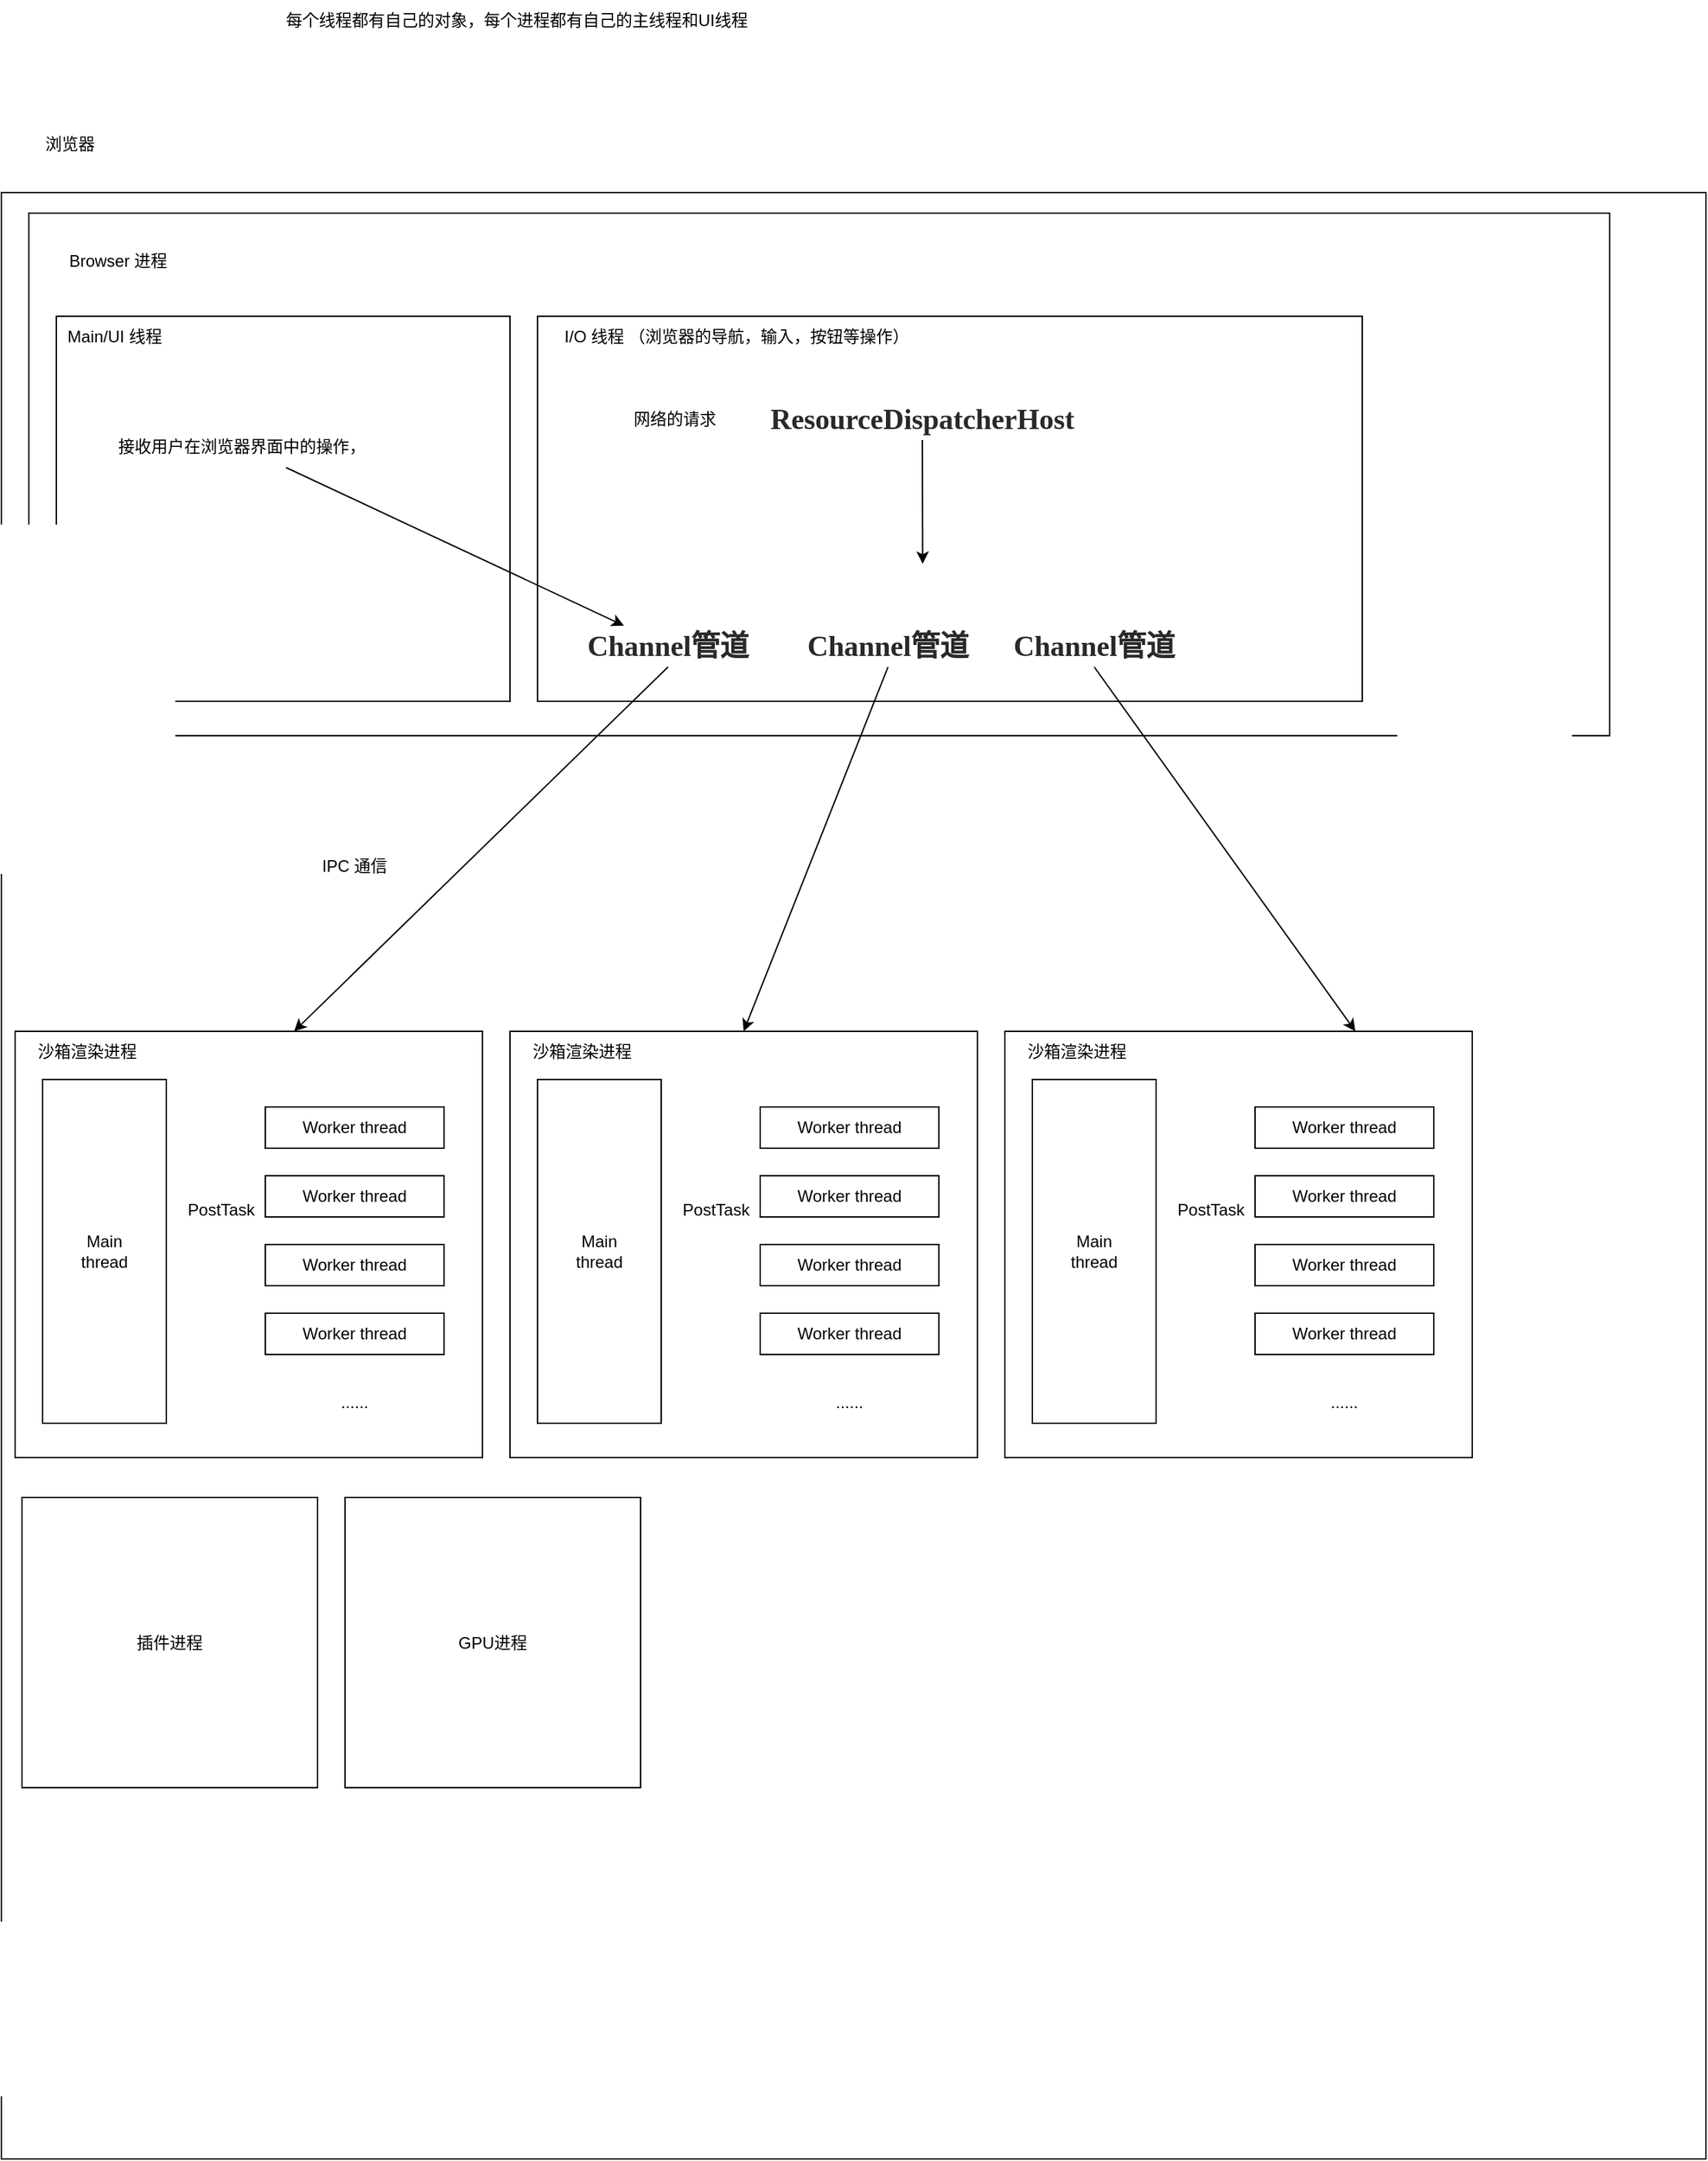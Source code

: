 <mxfile version="21.0.2" type="github" pages="20">
  <diagram id="C5RBs43oDa-KdzZeNtuy" name="Page-1">
    <mxGraphModel dx="1434" dy="685" grid="1" gridSize="10" guides="1" tooltips="1" connect="1" arrows="1" fold="1" page="1" pageScale="1" pageWidth="827" pageHeight="1169" math="0" shadow="0">
      <root>
        <mxCell id="WIyWlLk6GJQsqaUBKTNV-0" />
        <mxCell id="WIyWlLk6GJQsqaUBKTNV-1" parent="WIyWlLk6GJQsqaUBKTNV-0" />
        <mxCell id="iDaQYpnZzZrvekp5LFZ6-12" value="" style="rounded=0;whiteSpace=wrap;html=1;" parent="WIyWlLk6GJQsqaUBKTNV-1" vertex="1">
          <mxGeometry x="10" y="160" width="1240" height="1430" as="geometry" />
        </mxCell>
        <mxCell id="iDaQYpnZzZrvekp5LFZ6-13" value="" style="rounded=0;whiteSpace=wrap;html=1;" parent="WIyWlLk6GJQsqaUBKTNV-1" vertex="1">
          <mxGeometry x="30" y="175" width="1150" height="380" as="geometry" />
        </mxCell>
        <mxCell id="iDaQYpnZzZrvekp5LFZ6-14" value="浏览器" style="text;html=1;strokeColor=none;fillColor=none;align=center;verticalAlign=middle;whiteSpace=wrap;rounded=0;" parent="WIyWlLk6GJQsqaUBKTNV-1" vertex="1">
          <mxGeometry x="30" y="110" width="60" height="30" as="geometry" />
        </mxCell>
        <mxCell id="iDaQYpnZzZrvekp5LFZ6-15" value="Browser 进程" style="text;html=1;strokeColor=none;fillColor=none;align=center;verticalAlign=middle;whiteSpace=wrap;rounded=0;" parent="WIyWlLk6GJQsqaUBKTNV-1" vertex="1">
          <mxGeometry x="50" y="200" width="90" height="20" as="geometry" />
        </mxCell>
        <mxCell id="iDaQYpnZzZrvekp5LFZ6-16" value="" style="rounded=0;whiteSpace=wrap;html=1;" parent="WIyWlLk6GJQsqaUBKTNV-1" vertex="1">
          <mxGeometry x="50" y="250" width="330" height="280" as="geometry" />
        </mxCell>
        <mxCell id="iDaQYpnZzZrvekp5LFZ6-17" value="Main/UI 线程" style="text;html=1;strokeColor=none;fillColor=none;align=center;verticalAlign=middle;whiteSpace=wrap;rounded=0;" parent="WIyWlLk6GJQsqaUBKTNV-1" vertex="1">
          <mxGeometry x="50" y="250" width="85" height="30" as="geometry" />
        </mxCell>
        <mxCell id="iDaQYpnZzZrvekp5LFZ6-18" value="" style="rounded=0;whiteSpace=wrap;html=1;" parent="WIyWlLk6GJQsqaUBKTNV-1" vertex="1">
          <mxGeometry x="400" y="250" width="600" height="280" as="geometry" />
        </mxCell>
        <mxCell id="iDaQYpnZzZrvekp5LFZ6-19" value="I/O 线程 （浏览器的导航，输入，按钮等操作）" style="text;html=1;strokeColor=none;fillColor=none;align=center;verticalAlign=middle;whiteSpace=wrap;rounded=0;" parent="WIyWlLk6GJQsqaUBKTNV-1" vertex="1">
          <mxGeometry x="400" y="250" width="290" height="30" as="geometry" />
        </mxCell>
        <mxCell id="XrmSzS0onSl16h3eU5Rh-1" value="" style="rounded=0;whiteSpace=wrap;html=1;" parent="WIyWlLk6GJQsqaUBKTNV-1" vertex="1">
          <mxGeometry x="20" y="770" width="340" height="310" as="geometry" />
        </mxCell>
        <mxCell id="XrmSzS0onSl16h3eU5Rh-2" value="Main&lt;br&gt;thread" style="rounded=0;whiteSpace=wrap;html=1;" parent="WIyWlLk6GJQsqaUBKTNV-1" vertex="1">
          <mxGeometry x="40" y="805" width="90" height="250" as="geometry" />
        </mxCell>
        <mxCell id="XrmSzS0onSl16h3eU5Rh-3" value="Worker thread" style="rounded=0;whiteSpace=wrap;html=1;" parent="WIyWlLk6GJQsqaUBKTNV-1" vertex="1">
          <mxGeometry x="202" y="825" width="130" height="30" as="geometry" />
        </mxCell>
        <mxCell id="XrmSzS0onSl16h3eU5Rh-4" value="Worker thread" style="rounded=0;whiteSpace=wrap;html=1;" parent="WIyWlLk6GJQsqaUBKTNV-1" vertex="1">
          <mxGeometry x="202" y="875" width="130" height="30" as="geometry" />
        </mxCell>
        <mxCell id="XrmSzS0onSl16h3eU5Rh-5" value="Worker thread" style="rounded=0;whiteSpace=wrap;html=1;" parent="WIyWlLk6GJQsqaUBKTNV-1" vertex="1">
          <mxGeometry x="202" y="925" width="130" height="30" as="geometry" />
        </mxCell>
        <mxCell id="XrmSzS0onSl16h3eU5Rh-6" value="Worker thread" style="rounded=0;whiteSpace=wrap;html=1;" parent="WIyWlLk6GJQsqaUBKTNV-1" vertex="1">
          <mxGeometry x="202" y="975" width="130" height="30" as="geometry" />
        </mxCell>
        <mxCell id="XrmSzS0onSl16h3eU5Rh-7" value="......" style="text;html=1;strokeColor=none;fillColor=none;align=center;verticalAlign=middle;whiteSpace=wrap;rounded=0;" parent="WIyWlLk6GJQsqaUBKTNV-1" vertex="1">
          <mxGeometry x="237" y="1025" width="60" height="30" as="geometry" />
        </mxCell>
        <mxCell id="XrmSzS0onSl16h3eU5Rh-8" value="PostTask" style="text;html=1;strokeColor=none;fillColor=none;align=center;verticalAlign=middle;whiteSpace=wrap;rounded=0;" parent="WIyWlLk6GJQsqaUBKTNV-1" vertex="1">
          <mxGeometry x="140" y="885" width="60" height="30" as="geometry" />
        </mxCell>
        <mxCell id="XrmSzS0onSl16h3eU5Rh-9" value="沙箱渲染进程" style="text;html=1;strokeColor=none;fillColor=none;align=center;verticalAlign=middle;whiteSpace=wrap;rounded=0;" parent="WIyWlLk6GJQsqaUBKTNV-1" vertex="1">
          <mxGeometry x="20" y="770" width="105" height="30" as="geometry" />
        </mxCell>
        <mxCell id="XrmSzS0onSl16h3eU5Rh-10" value="" style="rounded=0;whiteSpace=wrap;html=1;" parent="WIyWlLk6GJQsqaUBKTNV-1" vertex="1">
          <mxGeometry x="380" y="770" width="340" height="310" as="geometry" />
        </mxCell>
        <mxCell id="XrmSzS0onSl16h3eU5Rh-11" value="Main&lt;br&gt;thread" style="rounded=0;whiteSpace=wrap;html=1;" parent="WIyWlLk6GJQsqaUBKTNV-1" vertex="1">
          <mxGeometry x="400" y="805" width="90" height="250" as="geometry" />
        </mxCell>
        <mxCell id="XrmSzS0onSl16h3eU5Rh-12" value="Worker thread" style="rounded=0;whiteSpace=wrap;html=1;" parent="WIyWlLk6GJQsqaUBKTNV-1" vertex="1">
          <mxGeometry x="562" y="825" width="130" height="30" as="geometry" />
        </mxCell>
        <mxCell id="XrmSzS0onSl16h3eU5Rh-13" value="Worker thread" style="rounded=0;whiteSpace=wrap;html=1;" parent="WIyWlLk6GJQsqaUBKTNV-1" vertex="1">
          <mxGeometry x="562" y="875" width="130" height="30" as="geometry" />
        </mxCell>
        <mxCell id="XrmSzS0onSl16h3eU5Rh-14" value="Worker thread" style="rounded=0;whiteSpace=wrap;html=1;" parent="WIyWlLk6GJQsqaUBKTNV-1" vertex="1">
          <mxGeometry x="562" y="925" width="130" height="30" as="geometry" />
        </mxCell>
        <mxCell id="XrmSzS0onSl16h3eU5Rh-15" value="Worker thread" style="rounded=0;whiteSpace=wrap;html=1;" parent="WIyWlLk6GJQsqaUBKTNV-1" vertex="1">
          <mxGeometry x="562" y="975" width="130" height="30" as="geometry" />
        </mxCell>
        <mxCell id="XrmSzS0onSl16h3eU5Rh-16" value="......" style="text;html=1;strokeColor=none;fillColor=none;align=center;verticalAlign=middle;whiteSpace=wrap;rounded=0;" parent="WIyWlLk6GJQsqaUBKTNV-1" vertex="1">
          <mxGeometry x="597" y="1025" width="60" height="30" as="geometry" />
        </mxCell>
        <mxCell id="XrmSzS0onSl16h3eU5Rh-17" value="PostTask" style="text;html=1;strokeColor=none;fillColor=none;align=center;verticalAlign=middle;whiteSpace=wrap;rounded=0;" parent="WIyWlLk6GJQsqaUBKTNV-1" vertex="1">
          <mxGeometry x="500" y="885" width="60" height="30" as="geometry" />
        </mxCell>
        <mxCell id="XrmSzS0onSl16h3eU5Rh-18" value="沙箱渲染进程" style="text;html=1;strokeColor=none;fillColor=none;align=center;verticalAlign=middle;whiteSpace=wrap;rounded=0;" parent="WIyWlLk6GJQsqaUBKTNV-1" vertex="1">
          <mxGeometry x="380" y="770" width="105" height="30" as="geometry" />
        </mxCell>
        <mxCell id="XrmSzS0onSl16h3eU5Rh-19" value="" style="rounded=0;whiteSpace=wrap;html=1;" parent="WIyWlLk6GJQsqaUBKTNV-1" vertex="1">
          <mxGeometry x="740" y="770" width="340" height="310" as="geometry" />
        </mxCell>
        <mxCell id="XrmSzS0onSl16h3eU5Rh-20" value="Main&lt;br&gt;thread" style="rounded=0;whiteSpace=wrap;html=1;" parent="WIyWlLk6GJQsqaUBKTNV-1" vertex="1">
          <mxGeometry x="760" y="805" width="90" height="250" as="geometry" />
        </mxCell>
        <mxCell id="XrmSzS0onSl16h3eU5Rh-21" value="Worker thread" style="rounded=0;whiteSpace=wrap;html=1;" parent="WIyWlLk6GJQsqaUBKTNV-1" vertex="1">
          <mxGeometry x="922" y="825" width="130" height="30" as="geometry" />
        </mxCell>
        <mxCell id="XrmSzS0onSl16h3eU5Rh-22" value="Worker thread" style="rounded=0;whiteSpace=wrap;html=1;" parent="WIyWlLk6GJQsqaUBKTNV-1" vertex="1">
          <mxGeometry x="922" y="875" width="130" height="30" as="geometry" />
        </mxCell>
        <mxCell id="XrmSzS0onSl16h3eU5Rh-23" value="Worker thread" style="rounded=0;whiteSpace=wrap;html=1;" parent="WIyWlLk6GJQsqaUBKTNV-1" vertex="1">
          <mxGeometry x="922" y="925" width="130" height="30" as="geometry" />
        </mxCell>
        <mxCell id="XrmSzS0onSl16h3eU5Rh-24" value="Worker thread" style="rounded=0;whiteSpace=wrap;html=1;" parent="WIyWlLk6GJQsqaUBKTNV-1" vertex="1">
          <mxGeometry x="922" y="975" width="130" height="30" as="geometry" />
        </mxCell>
        <mxCell id="XrmSzS0onSl16h3eU5Rh-25" value="......" style="text;html=1;strokeColor=none;fillColor=none;align=center;verticalAlign=middle;whiteSpace=wrap;rounded=0;" parent="WIyWlLk6GJQsqaUBKTNV-1" vertex="1">
          <mxGeometry x="957" y="1025" width="60" height="30" as="geometry" />
        </mxCell>
        <mxCell id="XrmSzS0onSl16h3eU5Rh-26" value="PostTask" style="text;html=1;strokeColor=none;fillColor=none;align=center;verticalAlign=middle;whiteSpace=wrap;rounded=0;" parent="WIyWlLk6GJQsqaUBKTNV-1" vertex="1">
          <mxGeometry x="860" y="885" width="60" height="30" as="geometry" />
        </mxCell>
        <mxCell id="XrmSzS0onSl16h3eU5Rh-27" value="沙箱渲染进程" style="text;html=1;strokeColor=none;fillColor=none;align=center;verticalAlign=middle;whiteSpace=wrap;rounded=0;" parent="WIyWlLk6GJQsqaUBKTNV-1" vertex="1">
          <mxGeometry x="740" y="770" width="105" height="30" as="geometry" />
        </mxCell>
        <mxCell id="XrmSzS0onSl16h3eU5Rh-30" value="" style="endArrow=classic;html=1;rounded=0;exitX=0.5;exitY=1;exitDx=0;exitDy=0;entryX=0.597;entryY=0;entryDx=0;entryDy=0;entryPerimeter=0;" parent="WIyWlLk6GJQsqaUBKTNV-1" source="XrmSzS0onSl16h3eU5Rh-32" target="XrmSzS0onSl16h3eU5Rh-1" edge="1">
          <mxGeometry width="50" height="50" relative="1" as="geometry">
            <mxPoint x="250" y="620" as="sourcePoint" />
            <mxPoint x="300" y="570" as="targetPoint" />
          </mxGeometry>
        </mxCell>
        <mxCell id="XrmSzS0onSl16h3eU5Rh-31" value="IPC 通信" style="text;html=1;strokeColor=none;fillColor=none;align=center;verticalAlign=middle;whiteSpace=wrap;rounded=0;" parent="WIyWlLk6GJQsqaUBKTNV-1" vertex="1">
          <mxGeometry x="237" y="635" width="60" height="30" as="geometry" />
        </mxCell>
        <mxCell id="XrmSzS0onSl16h3eU5Rh-32" value="&lt;strong class=&quot;hq fz&quot; style=&quot;font-style: normal ; text-align: center ; text-indent: 0px ; text-transform: none ; word-spacing: 0px ; box-sizing: inherit ; font-weight: 700 ; font-family: &amp;#34;charter&amp;#34; , &amp;#34;georgia&amp;#34; , &amp;#34;cambria&amp;#34; , &amp;#34;times new roman&amp;#34; , &amp;#34;times&amp;#34; , serif ; color: rgb(41 , 41 , 41) ; font-size: 21px ; letter-spacing: -0.063px ; background-color: rgb(255 , 255 , 255)&quot;&gt;&lt;font style=&quot;box-sizing: inherit ; vertical-align: inherit&quot;&gt;&lt;font style=&quot;box-sizing: inherit ; vertical-align: inherit&quot;&gt;Channel管道&lt;/font&gt;&lt;/font&gt;&lt;/strong&gt;" style="text;html=1;strokeColor=none;fillColor=none;align=center;verticalAlign=middle;whiteSpace=wrap;rounded=0;" parent="WIyWlLk6GJQsqaUBKTNV-1" vertex="1">
          <mxGeometry x="430" y="475" width="130" height="30" as="geometry" />
        </mxCell>
        <mxCell id="XrmSzS0onSl16h3eU5Rh-40" style="edgeStyle=none;rounded=0;orthogonalLoop=1;jettySize=auto;html=1;exitX=0.5;exitY=1;exitDx=0;exitDy=0;entryX=0.467;entryY=0.643;entryDx=0;entryDy=0;entryPerimeter=0;" parent="WIyWlLk6GJQsqaUBKTNV-1" source="XrmSzS0onSl16h3eU5Rh-33" target="iDaQYpnZzZrvekp5LFZ6-18" edge="1">
          <mxGeometry relative="1" as="geometry" />
        </mxCell>
        <mxCell id="XrmSzS0onSl16h3eU5Rh-33" value="&lt;meta charset=&quot;utf-8&quot;&gt;&lt;strong class=&quot;hq fz&quot; style=&quot;box-sizing: inherit; font-weight: 700; font-family: charter, georgia, cambria, &amp;quot;times new roman&amp;quot;, times, serif; color: rgb(41, 41, 41); font-size: 21px; font-style: normal; letter-spacing: -0.063px; text-indent: 0px; text-transform: none; word-spacing: 0px; background-color: rgb(255, 255, 255);&quot;&gt;&lt;font style=&quot;box-sizing: inherit ; vertical-align: inherit&quot;&gt;&lt;font style=&quot;box-sizing: inherit ; vertical-align: inherit&quot;&gt;ResourceDispatcherHost&lt;/font&gt;&lt;/font&gt;&lt;/strong&gt;" style="text;html=1;strokeColor=none;fillColor=none;align=center;verticalAlign=middle;whiteSpace=wrap;rounded=0;" parent="WIyWlLk6GJQsqaUBKTNV-1" vertex="1">
          <mxGeometry x="650" y="310" width="60" height="30" as="geometry" />
        </mxCell>
        <mxCell id="XrmSzS0onSl16h3eU5Rh-37" style="rounded=0;orthogonalLoop=1;jettySize=auto;html=1;exitX=0.5;exitY=1;exitDx=0;exitDy=0;entryX=0.75;entryY=0;entryDx=0;entryDy=0;" parent="WIyWlLk6GJQsqaUBKTNV-1" source="XrmSzS0onSl16h3eU5Rh-34" target="XrmSzS0onSl16h3eU5Rh-19" edge="1">
          <mxGeometry relative="1" as="geometry" />
        </mxCell>
        <mxCell id="XrmSzS0onSl16h3eU5Rh-34" value="&lt;strong class=&quot;hq fz&quot; style=&quot;font-style: normal ; text-align: center ; text-indent: 0px ; text-transform: none ; word-spacing: 0px ; box-sizing: inherit ; font-weight: 700 ; font-family: &amp;#34;charter&amp;#34; , &amp;#34;georgia&amp;#34; , &amp;#34;cambria&amp;#34; , &amp;#34;times new roman&amp;#34; , &amp;#34;times&amp;#34; , serif ; color: rgb(41 , 41 , 41) ; font-size: 21px ; letter-spacing: -0.063px ; background-color: rgb(255 , 255 , 255)&quot;&gt;&lt;font style=&quot;box-sizing: inherit ; vertical-align: inherit&quot;&gt;&lt;font style=&quot;box-sizing: inherit ; vertical-align: inherit&quot;&gt;Channel管道&lt;/font&gt;&lt;/font&gt;&lt;/strong&gt;" style="text;html=1;strokeColor=none;fillColor=none;align=center;verticalAlign=middle;whiteSpace=wrap;rounded=0;" parent="WIyWlLk6GJQsqaUBKTNV-1" vertex="1">
          <mxGeometry x="740" y="475" width="130" height="30" as="geometry" />
        </mxCell>
        <mxCell id="XrmSzS0onSl16h3eU5Rh-36" style="rounded=0;orthogonalLoop=1;jettySize=auto;html=1;exitX=0.5;exitY=1;exitDx=0;exitDy=0;entryX=0.5;entryY=0;entryDx=0;entryDy=0;" parent="WIyWlLk6GJQsqaUBKTNV-1" source="XrmSzS0onSl16h3eU5Rh-35" target="XrmSzS0onSl16h3eU5Rh-10" edge="1">
          <mxGeometry relative="1" as="geometry" />
        </mxCell>
        <mxCell id="XrmSzS0onSl16h3eU5Rh-35" value="&lt;strong class=&quot;hq fz&quot; style=&quot;font-style: normal ; text-align: center ; text-indent: 0px ; text-transform: none ; word-spacing: 0px ; box-sizing: inherit ; font-weight: 700 ; font-family: &amp;#34;charter&amp;#34; , &amp;#34;georgia&amp;#34; , &amp;#34;cambria&amp;#34; , &amp;#34;times new roman&amp;#34; , &amp;#34;times&amp;#34; , serif ; color: rgb(41 , 41 , 41) ; font-size: 21px ; letter-spacing: -0.063px ; background-color: rgb(255 , 255 , 255)&quot;&gt;&lt;font style=&quot;box-sizing: inherit ; vertical-align: inherit&quot;&gt;&lt;font style=&quot;box-sizing: inherit ; vertical-align: inherit&quot;&gt;Channel管道&lt;/font&gt;&lt;/font&gt;&lt;/strong&gt;" style="text;html=1;strokeColor=none;fillColor=none;align=center;verticalAlign=middle;whiteSpace=wrap;rounded=0;" parent="WIyWlLk6GJQsqaUBKTNV-1" vertex="1">
          <mxGeometry x="590" y="475" width="130" height="30" as="geometry" />
        </mxCell>
        <mxCell id="XrmSzS0onSl16h3eU5Rh-41" value="每个线程都有自己的对象，每个进程都有自己的主线程和UI线程" style="text;html=1;strokeColor=none;fillColor=none;align=center;verticalAlign=middle;whiteSpace=wrap;rounded=0;" parent="WIyWlLk6GJQsqaUBKTNV-1" vertex="1">
          <mxGeometry x="30" y="20" width="710" height="30" as="geometry" />
        </mxCell>
        <mxCell id="XrmSzS0onSl16h3eU5Rh-44" style="edgeStyle=none;rounded=0;orthogonalLoop=1;jettySize=auto;html=1;" parent="WIyWlLk6GJQsqaUBKTNV-1" source="XrmSzS0onSl16h3eU5Rh-43" target="XrmSzS0onSl16h3eU5Rh-32" edge="1">
          <mxGeometry relative="1" as="geometry" />
        </mxCell>
        <mxCell id="XrmSzS0onSl16h3eU5Rh-43" value="接收用户在浏览器界面中的操作，" style="text;html=1;strokeColor=none;fillColor=none;align=center;verticalAlign=middle;whiteSpace=wrap;rounded=0;" parent="WIyWlLk6GJQsqaUBKTNV-1" vertex="1">
          <mxGeometry x="90" y="330" width="190" height="30" as="geometry" />
        </mxCell>
        <mxCell id="XrmSzS0onSl16h3eU5Rh-45" value="插件进程" style="rounded=0;whiteSpace=wrap;html=1;" parent="WIyWlLk6GJQsqaUBKTNV-1" vertex="1">
          <mxGeometry x="25" y="1109" width="215" height="211" as="geometry" />
        </mxCell>
        <mxCell id="XrmSzS0onSl16h3eU5Rh-46" value="GPU进程" style="rounded=0;whiteSpace=wrap;html=1;" parent="WIyWlLk6GJQsqaUBKTNV-1" vertex="1">
          <mxGeometry x="260" y="1109" width="215" height="211" as="geometry" />
        </mxCell>
        <mxCell id="XrmSzS0onSl16h3eU5Rh-47" value="网络的请求" style="text;html=1;strokeColor=none;fillColor=none;align=center;verticalAlign=middle;whiteSpace=wrap;rounded=0;" parent="WIyWlLk6GJQsqaUBKTNV-1" vertex="1">
          <mxGeometry x="460" y="310" width="80" height="30" as="geometry" />
        </mxCell>
      </root>
    </mxGraphModel>
  </diagram>
  <diagram id="HKb51zCs69CQTgwfbYZs" name="render process">
    <mxGraphModel dx="946" dy="526" grid="1" gridSize="10" guides="1" tooltips="1" connect="1" arrows="1" fold="1" page="1" pageScale="1" pageWidth="827" pageHeight="1169" math="0" shadow="0">
      <root>
        <mxCell id="89i6XWNFoZizcu6RGG9E-0" />
        <mxCell id="89i6XWNFoZizcu6RGG9E-1" parent="89i6XWNFoZizcu6RGG9E-0" />
        <mxCell id="89i6XWNFoZizcu6RGG9E-2" value="" style="rounded=0;whiteSpace=wrap;html=1;" parent="89i6XWNFoZizcu6RGG9E-1" vertex="1">
          <mxGeometry x="150" y="800" width="460" height="290" as="geometry" />
        </mxCell>
        <mxCell id="7qHdefGm9lMwMHd9xBgf-0" value="渲染进程" style="text;html=1;strokeColor=none;fillColor=none;align=center;verticalAlign=middle;whiteSpace=wrap;rounded=0;" parent="89i6XWNFoZizcu6RGG9E-1" vertex="1">
          <mxGeometry x="170" y="750" width="60" height="30" as="geometry" />
        </mxCell>
      </root>
    </mxGraphModel>
  </diagram>
  <diagram id="X1DfzlSie18772fEyc7x" name="Page-3">
    <mxGraphModel dx="946" dy="526" grid="1" gridSize="10" guides="1" tooltips="1" connect="1" arrows="1" fold="1" page="1" pageScale="1" pageWidth="827" pageHeight="1169" math="0" shadow="0">
      <root>
        <mxCell id="RcyHzOWN4FoD-A4zVmVD-0" />
        <mxCell id="RcyHzOWN4FoD-A4zVmVD-1" parent="RcyHzOWN4FoD-A4zVmVD-0" />
        <mxCell id="RcyHzOWN4FoD-A4zVmVD-2" value="" style="rounded=0;whiteSpace=wrap;html=1;" parent="RcyHzOWN4FoD-A4zVmVD-1" vertex="1">
          <mxGeometry x="110" y="140" width="400" height="230" as="geometry" />
        </mxCell>
        <mxCell id="RcyHzOWN4FoD-A4zVmVD-3" value="event loop" style="text;html=1;strokeColor=none;fillColor=none;align=center;verticalAlign=middle;whiteSpace=wrap;rounded=0;" parent="RcyHzOWN4FoD-A4zVmVD-1" vertex="1">
          <mxGeometry x="110" y="110" width="60" height="30" as="geometry" />
        </mxCell>
        <mxCell id="RcyHzOWN4FoD-A4zVmVD-5" value="" style="rounded=0;whiteSpace=wrap;html=1;" parent="RcyHzOWN4FoD-A4zVmVD-1" vertex="1">
          <mxGeometry x="140" y="180" width="120" height="160" as="geometry" />
        </mxCell>
        <mxCell id="RcyHzOWN4FoD-A4zVmVD-6" value="task set（任务集合）" style="text;html=1;strokeColor=none;fillColor=none;align=center;verticalAlign=middle;whiteSpace=wrap;rounded=0;" parent="RcyHzOWN4FoD-A4zVmVD-1" vertex="1">
          <mxGeometry x="140" y="180" width="120" height="30" as="geometry" />
        </mxCell>
        <mxCell id="RcyHzOWN4FoD-A4zVmVD-7" value="" style="rounded=0;whiteSpace=wrap;html=1;" parent="RcyHzOWN4FoD-A4zVmVD-1" vertex="1">
          <mxGeometry x="280" y="180" width="120" height="160" as="geometry" />
        </mxCell>
        <mxCell id="RcyHzOWN4FoD-A4zVmVD-8" value="task set（任务集合）" style="text;html=1;strokeColor=none;fillColor=none;align=center;verticalAlign=middle;whiteSpace=wrap;rounded=0;" parent="RcyHzOWN4FoD-A4zVmVD-1" vertex="1">
          <mxGeometry x="280" y="180" width="120" height="30" as="geometry" />
        </mxCell>
        <mxCell id="RcyHzOWN4FoD-A4zVmVD-9" value="......" style="text;html=1;strokeColor=none;fillColor=none;align=center;verticalAlign=middle;whiteSpace=wrap;rounded=0;" parent="RcyHzOWN4FoD-A4zVmVD-1" vertex="1">
          <mxGeometry x="420" y="240" width="60" height="30" as="geometry" />
        </mxCell>
        <mxCell id="RcyHzOWN4FoD-A4zVmVD-10" value="&lt;p style=&quot;line-height: 1.9&quot;&gt;一个事件循环有一个或者多个任务集合（任务队列），这里的任务队列其实是任务集合，让浏览器去选择每一次从任务队列中取出任务进行运行&lt;/p&gt;" style="text;html=1;strokeColor=none;fillColor=none;align=left;verticalAlign=middle;whiteSpace=wrap;rounded=0;" parent="RcyHzOWN4FoD-A4zVmVD-1" vertex="1">
          <mxGeometry x="90" y="10" width="390" height="90" as="geometry" />
        </mxCell>
      </root>
    </mxGraphModel>
  </diagram>
  <diagram id="Da0PKeCNRsvWB5ln_-vF" name="Page-4">
    <mxGraphModel dx="1773" dy="526" grid="1" gridSize="10" guides="1" tooltips="1" connect="1" arrows="1" fold="1" page="1" pageScale="1" pageWidth="827" pageHeight="1169" math="0" shadow="0">
      <root>
        <mxCell id="5wnC8F022_fqOr7j5bCu-0" />
        <mxCell id="5wnC8F022_fqOr7j5bCu-1" parent="5wnC8F022_fqOr7j5bCu-0" />
        <mxCell id="5wnC8F022_fqOr7j5bCu-3" value="-2" style="rounded=0;orthogonalLoop=1;jettySize=auto;html=1;exitX=0;exitY=1;exitDx=0;exitDy=0;entryX=0.5;entryY=0;entryDx=0;entryDy=0;" parent="5wnC8F022_fqOr7j5bCu-1" source="5wnC8F022_fqOr7j5bCu-2" target="5wnC8F022_fqOr7j5bCu-65" edge="1">
          <mxGeometry relative="1" as="geometry">
            <mxPoint x="170" y="220" as="targetPoint" />
          </mxGeometry>
        </mxCell>
        <mxCell id="5wnC8F022_fqOr7j5bCu-2" value="8" style="ellipse;whiteSpace=wrap;html=1;" parent="5wnC8F022_fqOr7j5bCu-1" vertex="1">
          <mxGeometry x="414" y="110" width="50" height="50" as="geometry" />
        </mxCell>
        <mxCell id="5wnC8F022_fqOr7j5bCu-4" value="-3" style="rounded=0;orthogonalLoop=1;jettySize=auto;html=1;exitX=0.5;exitY=1;exitDx=0;exitDy=0;entryX=0.5;entryY=0;entryDx=0;entryDy=0;" parent="5wnC8F022_fqOr7j5bCu-1" source="5wnC8F022_fqOr7j5bCu-2" target="5wnC8F022_fqOr7j5bCu-9" edge="1">
          <mxGeometry relative="1" as="geometry">
            <mxPoint x="438.14" y="231.72" as="targetPoint" />
            <mxPoint x="439.856" y="180.004" as="sourcePoint" />
          </mxGeometry>
        </mxCell>
        <mxCell id="5wnC8F022_fqOr7j5bCu-5" value="-5" style="rounded=0;orthogonalLoop=1;jettySize=auto;html=1;exitX=1;exitY=1;exitDx=0;exitDy=0;entryX=0.5;entryY=0;entryDx=0;entryDy=0;" parent="5wnC8F022_fqOr7j5bCu-1" source="5wnC8F022_fqOr7j5bCu-2" target="5wnC8F022_fqOr7j5bCu-51" edge="1">
          <mxGeometry relative="1" as="geometry">
            <mxPoint x="715" y="240" as="targetPoint" />
            <mxPoint x="529.996" y="170.004" as="sourcePoint" />
          </mxGeometry>
        </mxCell>
        <mxCell id="5wnC8F022_fqOr7j5bCu-9" value="5" style="ellipse;whiteSpace=wrap;html=1;" parent="5wnC8F022_fqOr7j5bCu-1" vertex="1">
          <mxGeometry x="364" y="250" width="50" height="50" as="geometry" />
        </mxCell>
        <mxCell id="5wnC8F022_fqOr7j5bCu-27" value="-3" style="rounded=0;orthogonalLoop=1;jettySize=auto;html=1;exitX=0.5;exitY=1;exitDx=0;exitDy=0;entryX=0.5;entryY=0;entryDx=0;entryDy=0;" parent="5wnC8F022_fqOr7j5bCu-1" source="5wnC8F022_fqOr7j5bCu-9" target="5wnC8F022_fqOr7j5bCu-107" edge="1">
          <mxGeometry relative="1" as="geometry">
            <mxPoint x="480" y="420" as="targetPoint" />
            <mxPoint x="464" y="330" as="sourcePoint" />
          </mxGeometry>
        </mxCell>
        <mxCell id="5wnC8F022_fqOr7j5bCu-28" value="-5" style="rounded=0;orthogonalLoop=1;jettySize=auto;html=1;exitX=1;exitY=1;exitDx=0;exitDy=0;entryX=0.5;entryY=0;entryDx=0;entryDy=0;" parent="5wnC8F022_fqOr7j5bCu-1" source="5wnC8F022_fqOr7j5bCu-9" target="5wnC8F022_fqOr7j5bCu-29" edge="1">
          <mxGeometry relative="1" as="geometry">
            <mxPoint x="570" y="360" as="targetPoint" />
            <mxPoint x="529.998" y="329.998" as="sourcePoint" />
          </mxGeometry>
        </mxCell>
        <mxCell id="5wnC8F022_fqOr7j5bCu-29" value="0" style="ellipse;whiteSpace=wrap;html=1;" parent="5wnC8F022_fqOr7j5bCu-1" vertex="1">
          <mxGeometry x="450" y="350" width="50" height="50" as="geometry" />
        </mxCell>
        <mxCell id="5wnC8F022_fqOr7j5bCu-30" value="-2" style="rounded=0;orthogonalLoop=1;jettySize=auto;html=1;exitX=0;exitY=1;exitDx=0;exitDy=0;entryX=0.5;entryY=0;entryDx=0;entryDy=0;" parent="5wnC8F022_fqOr7j5bCu-1" source="5wnC8F022_fqOr7j5bCu-9" target="5wnC8F022_fqOr7j5bCu-44" edge="1">
          <mxGeometry relative="1" as="geometry">
            <mxPoint x="370" y="360" as="targetPoint" />
            <mxPoint x="414.002" y="289.998" as="sourcePoint" />
          </mxGeometry>
        </mxCell>
        <mxCell id="5wnC8F022_fqOr7j5bCu-31" value="-4" style="ellipse;whiteSpace=wrap;html=1;" parent="5wnC8F022_fqOr7j5bCu-1" vertex="1">
          <mxGeometry x="-220" y="670" width="50" height="50" as="geometry" />
        </mxCell>
        <mxCell id="5wnC8F022_fqOr7j5bCu-32" value="-5" style="rounded=0;orthogonalLoop=1;jettySize=auto;html=1;entryX=0.5;entryY=0;entryDx=0;entryDy=0;exitX=1;exitY=1;exitDx=0;exitDy=0;" parent="5wnC8F022_fqOr7j5bCu-1" source="5wnC8F022_fqOr7j5bCu-37" target="5wnC8F022_fqOr7j5bCu-31" edge="1">
          <mxGeometry relative="1" as="geometry">
            <mxPoint x="152.32" y="763.66" as="targetPoint" />
            <mxPoint x="150" y="720" as="sourcePoint" />
          </mxGeometry>
        </mxCell>
        <mxCell id="5wnC8F022_fqOr7j5bCu-33" value="-2" style="ellipse;whiteSpace=wrap;html=1;" parent="5wnC8F022_fqOr7j5bCu-1" vertex="1">
          <mxGeometry x="-280" y="680" width="50" height="50" as="geometry" />
        </mxCell>
        <mxCell id="5wnC8F022_fqOr7j5bCu-34" value="-3" style="rounded=0;orthogonalLoop=1;jettySize=auto;html=1;entryX=0.5;entryY=0;entryDx=0;entryDy=0;exitX=0.5;exitY=1;exitDx=0;exitDy=0;" parent="5wnC8F022_fqOr7j5bCu-1" source="5wnC8F022_fqOr7j5bCu-37" target="5wnC8F022_fqOr7j5bCu-33" edge="1">
          <mxGeometry relative="1" as="geometry">
            <mxPoint x="65" y="750" as="targetPoint" />
            <mxPoint x="100" y="720" as="sourcePoint" />
          </mxGeometry>
        </mxCell>
        <mxCell id="5wnC8F022_fqOr7j5bCu-35" value="-1" style="ellipse;whiteSpace=wrap;html=1;" parent="5wnC8F022_fqOr7j5bCu-1" vertex="1">
          <mxGeometry x="-340" y="680" width="50" height="50" as="geometry" />
        </mxCell>
        <mxCell id="5wnC8F022_fqOr7j5bCu-36" value="-5" style="rounded=0;orthogonalLoop=1;jettySize=auto;html=1;entryX=0.5;entryY=0;entryDx=0;entryDy=0;exitX=0;exitY=1;exitDx=0;exitDy=0;" parent="5wnC8F022_fqOr7j5bCu-1" source="5wnC8F022_fqOr7j5bCu-37" target="5wnC8F022_fqOr7j5bCu-35" edge="1">
          <mxGeometry relative="1" as="geometry">
            <mxPoint x="12.32" y="763.66" as="targetPoint" />
            <mxPoint x="10" y="720" as="sourcePoint" />
          </mxGeometry>
        </mxCell>
        <mxCell id="5wnC8F022_fqOr7j5bCu-37" value="1" style="ellipse;whiteSpace=wrap;html=1;" parent="5wnC8F022_fqOr7j5bCu-1" vertex="1">
          <mxGeometry x="-330" y="515" width="50" height="50" as="geometry" />
        </mxCell>
        <mxCell id="5wnC8F022_fqOr7j5bCu-38" value="-2" style="ellipse;whiteSpace=wrap;html=1;" parent="5wnC8F022_fqOr7j5bCu-1" vertex="1">
          <mxGeometry x="240" y="500" width="50" height="50" as="geometry" />
        </mxCell>
        <mxCell id="5wnC8F022_fqOr7j5bCu-39" value="-5" style="rounded=0;orthogonalLoop=1;jettySize=auto;html=1;entryX=0.5;entryY=0;entryDx=0;entryDy=0;exitX=1;exitY=1;exitDx=0;exitDy=0;" parent="5wnC8F022_fqOr7j5bCu-1" source="5wnC8F022_fqOr7j5bCu-44" target="5wnC8F022_fqOr7j5bCu-38" edge="1">
          <mxGeometry relative="1" as="geometry">
            <mxPoint x="612.32" y="633.66" as="targetPoint" />
            <mxPoint x="610" y="590" as="sourcePoint" />
          </mxGeometry>
        </mxCell>
        <mxCell id="5wnC8F022_fqOr7j5bCu-40" value="0" style="ellipse;whiteSpace=wrap;html=1;" parent="5wnC8F022_fqOr7j5bCu-1" vertex="1">
          <mxGeometry x="180" y="500" width="50" height="50" as="geometry" />
        </mxCell>
        <mxCell id="5wnC8F022_fqOr7j5bCu-41" value="-3" style="rounded=0;orthogonalLoop=1;jettySize=auto;html=1;entryX=0.5;entryY=0;entryDx=0;entryDy=0;exitX=0.5;exitY=1;exitDx=0;exitDy=0;" parent="5wnC8F022_fqOr7j5bCu-1" source="5wnC8F022_fqOr7j5bCu-44" target="5wnC8F022_fqOr7j5bCu-40" edge="1">
          <mxGeometry relative="1" as="geometry">
            <mxPoint x="525" y="620" as="targetPoint" />
            <mxPoint x="560" y="590" as="sourcePoint" />
          </mxGeometry>
        </mxCell>
        <mxCell id="5wnC8F022_fqOr7j5bCu-43" value="-2" style="rounded=0;orthogonalLoop=1;jettySize=auto;html=1;entryX=0.5;entryY=0;entryDx=0;entryDy=0;exitX=0;exitY=1;exitDx=0;exitDy=0;" parent="5wnC8F022_fqOr7j5bCu-1" source="5wnC8F022_fqOr7j5bCu-44" target="5wnC8F022_fqOr7j5bCu-114" edge="1">
          <mxGeometry relative="1" as="geometry">
            <mxPoint x="505" y="650" as="targetPoint" />
            <mxPoint x="470" y="590" as="sourcePoint" />
          </mxGeometry>
        </mxCell>
        <mxCell id="5wnC8F022_fqOr7j5bCu-44" value="3" style="ellipse;whiteSpace=wrap;html=1;" parent="5wnC8F022_fqOr7j5bCu-1" vertex="1">
          <mxGeometry x="180" y="340" width="50" height="50" as="geometry" />
        </mxCell>
        <mxCell id="5wnC8F022_fqOr7j5bCu-45" value="-2" style="ellipse;whiteSpace=wrap;html=1;" parent="5wnC8F022_fqOr7j5bCu-1" vertex="1">
          <mxGeometry x="740" y="350" width="50" height="50" as="geometry" />
        </mxCell>
        <mxCell id="5wnC8F022_fqOr7j5bCu-46" value="-5" style="rounded=0;orthogonalLoop=1;jettySize=auto;html=1;entryX=0.5;entryY=0;entryDx=0;entryDy=0;exitX=1;exitY=1;exitDx=0;exitDy=0;" parent="5wnC8F022_fqOr7j5bCu-1" source="5wnC8F022_fqOr7j5bCu-51" target="5wnC8F022_fqOr7j5bCu-45" edge="1">
          <mxGeometry relative="1" as="geometry">
            <mxPoint x="862.32" y="383.66" as="targetPoint" />
            <mxPoint x="860" y="340" as="sourcePoint" />
          </mxGeometry>
        </mxCell>
        <mxCell id="5wnC8F022_fqOr7j5bCu-47" value="0" style="ellipse;whiteSpace=wrap;html=1;" parent="5wnC8F022_fqOr7j5bCu-1" vertex="1">
          <mxGeometry x="640" y="340" width="50" height="50" as="geometry" />
        </mxCell>
        <mxCell id="5wnC8F022_fqOr7j5bCu-48" value="-3" style="rounded=0;orthogonalLoop=1;jettySize=auto;html=1;entryX=0.5;entryY=0;entryDx=0;entryDy=0;exitX=0.5;exitY=1;exitDx=0;exitDy=0;" parent="5wnC8F022_fqOr7j5bCu-1" source="5wnC8F022_fqOr7j5bCu-51" target="5wnC8F022_fqOr7j5bCu-47" edge="1">
          <mxGeometry relative="1" as="geometry">
            <mxPoint x="775" y="370" as="targetPoint" />
            <mxPoint x="810" y="340" as="sourcePoint" />
          </mxGeometry>
        </mxCell>
        <mxCell id="5wnC8F022_fqOr7j5bCu-50" value="-2" style="rounded=0;orthogonalLoop=1;jettySize=auto;html=1;entryX=0.5;entryY=0;entryDx=0;entryDy=0;exitX=0;exitY=1;exitDx=0;exitDy=0;" parent="5wnC8F022_fqOr7j5bCu-1" source="5wnC8F022_fqOr7j5bCu-51" target="5wnC8F022_fqOr7j5bCu-58" edge="1">
          <mxGeometry relative="1" as="geometry">
            <mxPoint x="765" y="300" as="targetPoint" />
            <mxPoint x="720" y="340" as="sourcePoint" />
          </mxGeometry>
        </mxCell>
        <mxCell id="5wnC8F022_fqOr7j5bCu-51" value="3" style="ellipse;whiteSpace=wrap;html=1;" parent="5wnC8F022_fqOr7j5bCu-1" vertex="1">
          <mxGeometry x="630" y="250" width="50" height="50" as="geometry" />
        </mxCell>
        <mxCell id="5wnC8F022_fqOr7j5bCu-52" value="-4" style="ellipse;whiteSpace=wrap;html=1;" parent="5wnC8F022_fqOr7j5bCu-1" vertex="1">
          <mxGeometry x="680" y="510" width="50" height="50" as="geometry" />
        </mxCell>
        <mxCell id="5wnC8F022_fqOr7j5bCu-53" value="-5" style="rounded=0;orthogonalLoop=1;jettySize=auto;html=1;entryX=0.5;entryY=0;entryDx=0;entryDy=0;exitX=1;exitY=1;exitDx=0;exitDy=0;" parent="5wnC8F022_fqOr7j5bCu-1" source="5wnC8F022_fqOr7j5bCu-58" target="5wnC8F022_fqOr7j5bCu-52" edge="1">
          <mxGeometry relative="1" as="geometry">
            <mxPoint x="882.32" y="483.66" as="targetPoint" />
            <mxPoint x="880" y="440" as="sourcePoint" />
          </mxGeometry>
        </mxCell>
        <mxCell id="5wnC8F022_fqOr7j5bCu-54" value="-2" style="ellipse;whiteSpace=wrap;html=1;" parent="5wnC8F022_fqOr7j5bCu-1" vertex="1">
          <mxGeometry x="610" y="500" width="50" height="50" as="geometry" />
        </mxCell>
        <mxCell id="5wnC8F022_fqOr7j5bCu-55" value="-3" style="rounded=0;orthogonalLoop=1;jettySize=auto;html=1;entryX=0.5;entryY=0;entryDx=0;entryDy=0;exitX=0.5;exitY=1;exitDx=0;exitDy=0;" parent="5wnC8F022_fqOr7j5bCu-1" source="5wnC8F022_fqOr7j5bCu-58" target="5wnC8F022_fqOr7j5bCu-54" edge="1">
          <mxGeometry relative="1" as="geometry">
            <mxPoint x="795" y="470" as="targetPoint" />
            <mxPoint x="830" y="440" as="sourcePoint" />
          </mxGeometry>
        </mxCell>
        <mxCell id="5wnC8F022_fqOr7j5bCu-56" value="-1" style="ellipse;whiteSpace=wrap;html=1;" parent="5wnC8F022_fqOr7j5bCu-1" vertex="1">
          <mxGeometry x="520" y="500" width="50" height="50" as="geometry" />
        </mxCell>
        <mxCell id="5wnC8F022_fqOr7j5bCu-57" value="-2" style="rounded=0;orthogonalLoop=1;jettySize=auto;html=1;entryX=0.5;entryY=0;entryDx=0;entryDy=0;exitX=0;exitY=1;exitDx=0;exitDy=0;" parent="5wnC8F022_fqOr7j5bCu-1" source="5wnC8F022_fqOr7j5bCu-58" target="5wnC8F022_fqOr7j5bCu-56" edge="1">
          <mxGeometry relative="1" as="geometry">
            <mxPoint x="742.32" y="483.66" as="targetPoint" />
            <mxPoint x="740" y="440" as="sourcePoint" />
          </mxGeometry>
        </mxCell>
        <mxCell id="5wnC8F022_fqOr7j5bCu-58" value="1" style="ellipse;whiteSpace=wrap;html=1;" parent="5wnC8F022_fqOr7j5bCu-1" vertex="1">
          <mxGeometry x="550" y="340" width="50" height="50" as="geometry" />
        </mxCell>
        <mxCell id="5wnC8F022_fqOr7j5bCu-60" value="-5" style="rounded=0;orthogonalLoop=1;jettySize=auto;html=1;entryX=0.5;entryY=0;entryDx=0;entryDy=0;exitX=1;exitY=1;exitDx=0;exitDy=0;" parent="5wnC8F022_fqOr7j5bCu-1" source="5wnC8F022_fqOr7j5bCu-65" target="5wnC8F022_fqOr7j5bCu-72" edge="1">
          <mxGeometry relative="1" as="geometry">
            <mxPoint x="185" y="390" as="targetPoint" />
            <mxPoint x="150" y="330" as="sourcePoint" />
          </mxGeometry>
        </mxCell>
        <mxCell id="5wnC8F022_fqOr7j5bCu-62" value="&lt;font style=&quot;font-size: 13px&quot;&gt;-3&lt;/font&gt;" style="rounded=0;orthogonalLoop=1;jettySize=auto;html=1;entryX=0.5;entryY=0;entryDx=0;entryDy=0;exitX=0.5;exitY=1;exitDx=0;exitDy=0;" parent="5wnC8F022_fqOr7j5bCu-1" source="5wnC8F022_fqOr7j5bCu-65" target="5wnC8F022_fqOr7j5bCu-79" edge="1">
          <mxGeometry relative="1" as="geometry">
            <mxPoint x="45" y="400" as="targetPoint" />
            <mxPoint x="100" y="330" as="sourcePoint" />
          </mxGeometry>
        </mxCell>
        <mxCell id="5wnC8F022_fqOr7j5bCu-64" value="-2" style="rounded=0;orthogonalLoop=1;jettySize=auto;html=1;entryX=0.5;entryY=0;entryDx=0;entryDy=0;exitX=0;exitY=1;exitDx=0;exitDy=0;" parent="5wnC8F022_fqOr7j5bCu-1" source="5wnC8F022_fqOr7j5bCu-65" target="5wnC8F022_fqOr7j5bCu-86" edge="1">
          <mxGeometry relative="1" as="geometry">
            <mxPoint x="-155" y="390" as="targetPoint" />
            <mxPoint x="10" y="330" as="sourcePoint" />
          </mxGeometry>
        </mxCell>
        <mxCell id="5wnC8F022_fqOr7j5bCu-65" value="6" style="ellipse;whiteSpace=wrap;html=1;fillColor=#dae8fc;strokeColor=#6c8ebf;" parent="5wnC8F022_fqOr7j5bCu-1" vertex="1">
          <mxGeometry x="-290" y="200" width="50" height="50" as="geometry" />
        </mxCell>
        <mxCell id="5wnC8F022_fqOr7j5bCu-66" value="-4" style="ellipse;whiteSpace=wrap;html=1;" parent="5wnC8F022_fqOr7j5bCu-1" vertex="1">
          <mxGeometry x="30" y="500" width="50" height="50" as="geometry" />
        </mxCell>
        <mxCell id="5wnC8F022_fqOr7j5bCu-67" value="-5" style="rounded=0;orthogonalLoop=1;jettySize=auto;html=1;entryX=0.5;entryY=0;entryDx=0;entryDy=0;exitX=1;exitY=1;exitDx=0;exitDy=0;" parent="5wnC8F022_fqOr7j5bCu-1" source="5wnC8F022_fqOr7j5bCu-72" target="5wnC8F022_fqOr7j5bCu-66" edge="1">
          <mxGeometry relative="1" as="geometry">
            <mxPoint x="382.32" y="563.66" as="targetPoint" />
            <mxPoint x="380" y="520" as="sourcePoint" />
          </mxGeometry>
        </mxCell>
        <mxCell id="5wnC8F022_fqOr7j5bCu-68" value="-2" style="ellipse;whiteSpace=wrap;html=1;" parent="5wnC8F022_fqOr7j5bCu-1" vertex="1">
          <mxGeometry x="-40" y="510" width="50" height="50" as="geometry" />
        </mxCell>
        <mxCell id="5wnC8F022_fqOr7j5bCu-69" value="-3" style="rounded=0;orthogonalLoop=1;jettySize=auto;html=1;entryX=0.5;entryY=0;entryDx=0;entryDy=0;exitX=0.5;exitY=1;exitDx=0;exitDy=0;" parent="5wnC8F022_fqOr7j5bCu-1" source="5wnC8F022_fqOr7j5bCu-72" target="5wnC8F022_fqOr7j5bCu-68" edge="1">
          <mxGeometry relative="1" as="geometry">
            <mxPoint x="295" y="550" as="targetPoint" />
            <mxPoint x="330" y="520" as="sourcePoint" />
          </mxGeometry>
        </mxCell>
        <mxCell id="5wnC8F022_fqOr7j5bCu-70" value="-1" style="ellipse;whiteSpace=wrap;html=1;" parent="5wnC8F022_fqOr7j5bCu-1" vertex="1">
          <mxGeometry x="-100" y="510" width="50" height="50" as="geometry" />
        </mxCell>
        <mxCell id="5wnC8F022_fqOr7j5bCu-71" value="-2" style="rounded=0;orthogonalLoop=1;jettySize=auto;html=1;entryX=0.5;entryY=0;entryDx=0;entryDy=0;exitX=0;exitY=1;exitDx=0;exitDy=0;" parent="5wnC8F022_fqOr7j5bCu-1" source="5wnC8F022_fqOr7j5bCu-72" target="5wnC8F022_fqOr7j5bCu-70" edge="1">
          <mxGeometry relative="1" as="geometry">
            <mxPoint x="242.32" y="563.66" as="targetPoint" />
            <mxPoint x="240" y="520" as="sourcePoint" />
          </mxGeometry>
        </mxCell>
        <mxCell id="5wnC8F022_fqOr7j5bCu-72" value="1" style="ellipse;whiteSpace=wrap;html=1;" parent="5wnC8F022_fqOr7j5bCu-1" vertex="1">
          <mxGeometry x="-150" y="350" width="50" height="50" as="geometry" />
        </mxCell>
        <mxCell id="5wnC8F022_fqOr7j5bCu-73" value="-2" style="ellipse;whiteSpace=wrap;html=1;" parent="5wnC8F022_fqOr7j5bCu-1" vertex="1">
          <mxGeometry x="-170" y="510" width="50" height="50" as="geometry" />
        </mxCell>
        <mxCell id="5wnC8F022_fqOr7j5bCu-74" value="-5" style="rounded=0;orthogonalLoop=1;jettySize=auto;html=1;entryX=0.5;entryY=0;entryDx=0;entryDy=0;exitX=1;exitY=1;exitDx=0;exitDy=0;" parent="5wnC8F022_fqOr7j5bCu-1" source="5wnC8F022_fqOr7j5bCu-79" target="5wnC8F022_fqOr7j5bCu-73" edge="1">
          <mxGeometry relative="1" as="geometry">
            <mxPoint x="72.32" y="483.66" as="targetPoint" />
            <mxPoint x="70" y="440" as="sourcePoint" />
          </mxGeometry>
        </mxCell>
        <mxCell id="5wnC8F022_fqOr7j5bCu-75" value="0" style="ellipse;whiteSpace=wrap;html=1;fillColor=#dae8fc;strokeColor=#6c8ebf;" parent="5wnC8F022_fqOr7j5bCu-1" vertex="1">
          <mxGeometry x="-250" y="510" width="50" height="50" as="geometry" />
        </mxCell>
        <mxCell id="5wnC8F022_fqOr7j5bCu-76" value="-3" style="rounded=0;orthogonalLoop=1;jettySize=auto;html=1;entryX=0.5;entryY=0;entryDx=0;entryDy=0;exitX=0.5;exitY=1;exitDx=0;exitDy=0;" parent="5wnC8F022_fqOr7j5bCu-1" source="5wnC8F022_fqOr7j5bCu-79" target="5wnC8F022_fqOr7j5bCu-75" edge="1">
          <mxGeometry relative="1" as="geometry">
            <mxPoint x="-15" y="470" as="targetPoint" />
            <mxPoint x="20" y="440" as="sourcePoint" />
          </mxGeometry>
        </mxCell>
        <mxCell id="5wnC8F022_fqOr7j5bCu-78" value="-2" style="rounded=0;orthogonalLoop=1;jettySize=auto;html=1;entryX=0.5;entryY=0;entryDx=0;entryDy=0;exitX=0;exitY=1;exitDx=0;exitDy=0;" parent="5wnC8F022_fqOr7j5bCu-1" source="5wnC8F022_fqOr7j5bCu-79" target="5wnC8F022_fqOr7j5bCu-37" edge="1">
          <mxGeometry relative="1" as="geometry">
            <mxPoint x="-5" y="560" as="targetPoint" />
            <mxPoint x="-70" y="440" as="sourcePoint" />
          </mxGeometry>
        </mxCell>
        <mxCell id="5wnC8F022_fqOr7j5bCu-79" value="3" style="ellipse;whiteSpace=wrap;html=1;fillColor=#dae8fc;strokeColor=#6c8ebf;" parent="5wnC8F022_fqOr7j5bCu-1" vertex="1">
          <mxGeometry x="-300" y="370" width="50" height="50" as="geometry" />
        </mxCell>
        <mxCell id="5wnC8F022_fqOr7j5bCu-80" value="-1" style="ellipse;whiteSpace=wrap;html=1;" parent="5wnC8F022_fqOr7j5bCu-1" vertex="1">
          <mxGeometry x="-420" y="520" width="50" height="50" as="geometry" />
        </mxCell>
        <mxCell id="5wnC8F022_fqOr7j5bCu-81" value="-5" style="rounded=0;orthogonalLoop=1;jettySize=auto;html=1;entryX=0.5;entryY=0;entryDx=0;entryDy=0;exitX=1;exitY=1;exitDx=0;exitDy=0;" parent="5wnC8F022_fqOr7j5bCu-1" source="5wnC8F022_fqOr7j5bCu-86" target="5wnC8F022_fqOr7j5bCu-80" edge="1">
          <mxGeometry relative="1" as="geometry">
            <mxPoint x="-147.68" y="593.66" as="targetPoint" />
            <mxPoint x="-150" y="550" as="sourcePoint" />
          </mxGeometry>
        </mxCell>
        <mxCell id="5wnC8F022_fqOr7j5bCu-83" value="-3" style="rounded=0;orthogonalLoop=1;jettySize=auto;html=1;entryX=0.5;entryY=0;entryDx=0;entryDy=0;exitX=0.5;exitY=1;exitDx=0;exitDy=0;" parent="5wnC8F022_fqOr7j5bCu-1" source="5wnC8F022_fqOr7j5bCu-86" target="5wnC8F022_fqOr7j5bCu-100" edge="1">
          <mxGeometry relative="1" as="geometry">
            <mxPoint x="-165" y="560" as="targetPoint" />
            <mxPoint x="-200" y="550" as="sourcePoint" />
          </mxGeometry>
        </mxCell>
        <mxCell id="5wnC8F022_fqOr7j5bCu-85" value="-2" style="rounded=0;orthogonalLoop=1;jettySize=auto;html=1;entryX=0.5;entryY=0;entryDx=0;entryDy=0;exitX=0;exitY=1;exitDx=0;exitDy=0;" parent="5wnC8F022_fqOr7j5bCu-1" source="5wnC8F022_fqOr7j5bCu-86" target="5wnC8F022_fqOr7j5bCu-93" edge="1">
          <mxGeometry relative="1" as="geometry">
            <mxPoint x="-245" y="560" as="targetPoint" />
            <mxPoint x="-290" y="550" as="sourcePoint" />
          </mxGeometry>
        </mxCell>
        <mxCell id="5wnC8F022_fqOr7j5bCu-86" value="4" style="ellipse;whiteSpace=wrap;html=1;" parent="5wnC8F022_fqOr7j5bCu-1" vertex="1">
          <mxGeometry x="-490" y="370" width="50" height="50" as="geometry" />
        </mxCell>
        <mxCell id="5wnC8F022_fqOr7j5bCu-87" value="-3" style="ellipse;whiteSpace=wrap;html=1;" parent="5wnC8F022_fqOr7j5bCu-1" vertex="1">
          <mxGeometry x="-600" y="680" width="50" height="50" as="geometry" />
        </mxCell>
        <mxCell id="5wnC8F022_fqOr7j5bCu-88" value="-5" style="rounded=0;orthogonalLoop=1;jettySize=auto;html=1;entryX=0.5;entryY=0;entryDx=0;entryDy=0;exitX=1;exitY=1;exitDx=0;exitDy=0;" parent="5wnC8F022_fqOr7j5bCu-1" source="5wnC8F022_fqOr7j5bCu-93" target="5wnC8F022_fqOr7j5bCu-87" edge="1">
          <mxGeometry relative="1" as="geometry">
            <mxPoint x="-467.68" y="608.66" as="targetPoint" />
            <mxPoint x="-470" y="565" as="sourcePoint" />
          </mxGeometry>
        </mxCell>
        <mxCell id="5wnC8F022_fqOr7j5bCu-89" value="-1" style="ellipse;whiteSpace=wrap;html=1;" parent="5wnC8F022_fqOr7j5bCu-1" vertex="1">
          <mxGeometry x="-670" y="680" width="50" height="50" as="geometry" />
        </mxCell>
        <mxCell id="5wnC8F022_fqOr7j5bCu-90" value="-3" style="rounded=0;orthogonalLoop=1;jettySize=auto;html=1;entryX=0.5;entryY=0;entryDx=0;entryDy=0;exitX=0.5;exitY=1;exitDx=0;exitDy=0;" parent="5wnC8F022_fqOr7j5bCu-1" source="5wnC8F022_fqOr7j5bCu-93" target="5wnC8F022_fqOr7j5bCu-89" edge="1">
          <mxGeometry relative="1" as="geometry">
            <mxPoint x="-555" y="595" as="targetPoint" />
            <mxPoint x="-520" y="565" as="sourcePoint" />
          </mxGeometry>
        </mxCell>
        <mxCell id="5wnC8F022_fqOr7j5bCu-91" value="0" style="ellipse;whiteSpace=wrap;html=1;" parent="5wnC8F022_fqOr7j5bCu-1" vertex="1">
          <mxGeometry x="-750" y="680" width="50" height="50" as="geometry" />
        </mxCell>
        <mxCell id="5wnC8F022_fqOr7j5bCu-92" value="-2" style="rounded=0;orthogonalLoop=1;jettySize=auto;html=1;entryX=0.5;entryY=0;entryDx=0;entryDy=0;exitX=0;exitY=1;exitDx=0;exitDy=0;" parent="5wnC8F022_fqOr7j5bCu-1" source="5wnC8F022_fqOr7j5bCu-93" target="5wnC8F022_fqOr7j5bCu-91" edge="1">
          <mxGeometry relative="1" as="geometry">
            <mxPoint x="-607.68" y="608.66" as="targetPoint" />
            <mxPoint x="-610" y="565" as="sourcePoint" />
          </mxGeometry>
        </mxCell>
        <mxCell id="5wnC8F022_fqOr7j5bCu-93" value="2" style="ellipse;whiteSpace=wrap;html=1;" parent="5wnC8F022_fqOr7j5bCu-1" vertex="1">
          <mxGeometry x="-640" y="515" width="50" height="50" as="geometry" />
        </mxCell>
        <mxCell id="5wnC8F022_fqOr7j5bCu-94" value="-4" style="ellipse;whiteSpace=wrap;html=1;" parent="5wnC8F022_fqOr7j5bCu-1" vertex="1">
          <mxGeometry x="-400" y="680" width="50" height="50" as="geometry" />
        </mxCell>
        <mxCell id="5wnC8F022_fqOr7j5bCu-95" value="-5" style="rounded=0;orthogonalLoop=1;jettySize=auto;html=1;entryX=0.5;entryY=0;entryDx=0;entryDy=0;exitX=1;exitY=1;exitDx=0;exitDy=0;" parent="5wnC8F022_fqOr7j5bCu-1" source="5wnC8F022_fqOr7j5bCu-100" target="5wnC8F022_fqOr7j5bCu-94" edge="1">
          <mxGeometry relative="1" as="geometry">
            <mxPoint x="-307.68" y="713.66" as="targetPoint" />
            <mxPoint x="-310" y="670" as="sourcePoint" />
          </mxGeometry>
        </mxCell>
        <mxCell id="5wnC8F022_fqOr7j5bCu-96" value="-2" style="ellipse;whiteSpace=wrap;html=1;" parent="5wnC8F022_fqOr7j5bCu-1" vertex="1">
          <mxGeometry x="-463" y="680" width="50" height="50" as="geometry" />
        </mxCell>
        <mxCell id="5wnC8F022_fqOr7j5bCu-97" value="-3" style="rounded=0;orthogonalLoop=1;jettySize=auto;html=1;entryX=0.5;entryY=0;entryDx=0;entryDy=0;exitX=0.5;exitY=1;exitDx=0;exitDy=0;" parent="5wnC8F022_fqOr7j5bCu-1" source="5wnC8F022_fqOr7j5bCu-100" target="5wnC8F022_fqOr7j5bCu-96" edge="1">
          <mxGeometry relative="1" as="geometry">
            <mxPoint x="-395" y="700" as="targetPoint" />
            <mxPoint x="-360" y="670" as="sourcePoint" />
          </mxGeometry>
        </mxCell>
        <mxCell id="5wnC8F022_fqOr7j5bCu-98" value="-1" style="ellipse;whiteSpace=wrap;html=1;" parent="5wnC8F022_fqOr7j5bCu-1" vertex="1">
          <mxGeometry x="-530" y="680" width="50" height="50" as="geometry" />
        </mxCell>
        <mxCell id="5wnC8F022_fqOr7j5bCu-99" value="-5" style="rounded=0;orthogonalLoop=1;jettySize=auto;html=1;entryX=0.5;entryY=0;entryDx=0;entryDy=0;exitX=0;exitY=1;exitDx=0;exitDy=0;" parent="5wnC8F022_fqOr7j5bCu-1" source="5wnC8F022_fqOr7j5bCu-100" target="5wnC8F022_fqOr7j5bCu-98" edge="1">
          <mxGeometry relative="1" as="geometry">
            <mxPoint x="-447.68" y="713.66" as="targetPoint" />
            <mxPoint x="-450" y="670" as="sourcePoint" />
          </mxGeometry>
        </mxCell>
        <mxCell id="5wnC8F022_fqOr7j5bCu-100" value="1" style="ellipse;whiteSpace=wrap;html=1;" parent="5wnC8F022_fqOr7j5bCu-1" vertex="1">
          <mxGeometry x="-510" y="515" width="50" height="50" as="geometry" />
        </mxCell>
        <mxCell id="5wnC8F022_fqOr7j5bCu-101" value="-3" style="ellipse;whiteSpace=wrap;html=1;" parent="5wnC8F022_fqOr7j5bCu-1" vertex="1">
          <mxGeometry x="420" y="500" width="50" height="50" as="geometry" />
        </mxCell>
        <mxCell id="5wnC8F022_fqOr7j5bCu-102" value="-5" style="rounded=0;orthogonalLoop=1;jettySize=auto;html=1;entryX=0.5;entryY=0;entryDx=0;entryDy=0;exitX=1;exitY=1;exitDx=0;exitDy=0;" parent="5wnC8F022_fqOr7j5bCu-1" source="5wnC8F022_fqOr7j5bCu-107" target="5wnC8F022_fqOr7j5bCu-101" edge="1">
          <mxGeometry relative="1" as="geometry">
            <mxPoint x="892.32" y="643.66" as="targetPoint" />
            <mxPoint x="890" y="600" as="sourcePoint" />
          </mxGeometry>
        </mxCell>
        <mxCell id="5wnC8F022_fqOr7j5bCu-103" value="-1" style="ellipse;whiteSpace=wrap;html=1;" parent="5wnC8F022_fqOr7j5bCu-1" vertex="1">
          <mxGeometry x="360" y="500" width="50" height="50" as="geometry" />
        </mxCell>
        <mxCell id="5wnC8F022_fqOr7j5bCu-104" value="-3" style="rounded=0;orthogonalLoop=1;jettySize=auto;html=1;entryX=0.5;entryY=0;entryDx=0;entryDy=0;exitX=0.5;exitY=1;exitDx=0;exitDy=0;" parent="5wnC8F022_fqOr7j5bCu-1" source="5wnC8F022_fqOr7j5bCu-107" target="5wnC8F022_fqOr7j5bCu-103" edge="1">
          <mxGeometry relative="1" as="geometry">
            <mxPoint x="805" y="630" as="targetPoint" />
            <mxPoint x="840" y="600" as="sourcePoint" />
          </mxGeometry>
        </mxCell>
        <mxCell id="5wnC8F022_fqOr7j5bCu-105" value="0" style="ellipse;whiteSpace=wrap;html=1;" parent="5wnC8F022_fqOr7j5bCu-1" vertex="1">
          <mxGeometry x="300" y="500" width="50" height="50" as="geometry" />
        </mxCell>
        <mxCell id="5wnC8F022_fqOr7j5bCu-106" value="-2" style="rounded=0;orthogonalLoop=1;jettySize=auto;html=1;entryX=0.5;entryY=0;entryDx=0;entryDy=0;exitX=0;exitY=1;exitDx=0;exitDy=0;" parent="5wnC8F022_fqOr7j5bCu-1" source="5wnC8F022_fqOr7j5bCu-107" target="5wnC8F022_fqOr7j5bCu-105" edge="1">
          <mxGeometry relative="1" as="geometry">
            <mxPoint x="752.32" y="643.66" as="targetPoint" />
            <mxPoint x="750" y="600" as="sourcePoint" />
          </mxGeometry>
        </mxCell>
        <mxCell id="5wnC8F022_fqOr7j5bCu-107" value="2" style="ellipse;whiteSpace=wrap;html=1;" parent="5wnC8F022_fqOr7j5bCu-1" vertex="1">
          <mxGeometry x="340" y="350" width="50" height="50" as="geometry" />
        </mxCell>
        <mxCell id="5wnC8F022_fqOr7j5bCu-108" value="-4" style="ellipse;whiteSpace=wrap;html=1;" parent="5wnC8F022_fqOr7j5bCu-1" vertex="1">
          <mxGeometry x="160" y="660" width="50" height="50" as="geometry" />
        </mxCell>
        <mxCell id="5wnC8F022_fqOr7j5bCu-109" value="-5" style="rounded=0;orthogonalLoop=1;jettySize=auto;html=1;entryX=0.5;entryY=0;entryDx=0;entryDy=0;exitX=1;exitY=1;exitDx=0;exitDy=0;" parent="5wnC8F022_fqOr7j5bCu-1" source="5wnC8F022_fqOr7j5bCu-114" target="5wnC8F022_fqOr7j5bCu-108" edge="1">
          <mxGeometry relative="1" as="geometry">
            <mxPoint x="522.32" y="873.66" as="targetPoint" />
            <mxPoint x="520" y="830" as="sourcePoint" />
          </mxGeometry>
        </mxCell>
        <mxCell id="5wnC8F022_fqOr7j5bCu-110" value="-2" style="ellipse;whiteSpace=wrap;html=1;" parent="5wnC8F022_fqOr7j5bCu-1" vertex="1">
          <mxGeometry x="100" y="670" width="50" height="50" as="geometry" />
        </mxCell>
        <mxCell id="5wnC8F022_fqOr7j5bCu-111" value="-3" style="rounded=0;orthogonalLoop=1;jettySize=auto;html=1;entryX=0.5;entryY=0;entryDx=0;entryDy=0;exitX=0.5;exitY=1;exitDx=0;exitDy=0;" parent="5wnC8F022_fqOr7j5bCu-1" source="5wnC8F022_fqOr7j5bCu-114" target="5wnC8F022_fqOr7j5bCu-110" edge="1">
          <mxGeometry relative="1" as="geometry">
            <mxPoint x="435" y="860" as="targetPoint" />
            <mxPoint x="470" y="830" as="sourcePoint" />
          </mxGeometry>
        </mxCell>
        <mxCell id="5wnC8F022_fqOr7j5bCu-112" value="-1" style="ellipse;whiteSpace=wrap;html=1;" parent="5wnC8F022_fqOr7j5bCu-1" vertex="1">
          <mxGeometry x="30" y="660" width="50" height="50" as="geometry" />
        </mxCell>
        <mxCell id="5wnC8F022_fqOr7j5bCu-113" value="-2" style="rounded=0;orthogonalLoop=1;jettySize=auto;html=1;entryX=0.5;entryY=0;entryDx=0;entryDy=0;exitX=0;exitY=1;exitDx=0;exitDy=0;" parent="5wnC8F022_fqOr7j5bCu-1" source="5wnC8F022_fqOr7j5bCu-114" target="5wnC8F022_fqOr7j5bCu-112" edge="1">
          <mxGeometry relative="1" as="geometry">
            <mxPoint x="382.32" y="873.66" as="targetPoint" />
            <mxPoint x="380" y="830" as="sourcePoint" />
          </mxGeometry>
        </mxCell>
        <mxCell id="5wnC8F022_fqOr7j5bCu-114" value="1" style="ellipse;whiteSpace=wrap;html=1;" parent="5wnC8F022_fqOr7j5bCu-1" vertex="1">
          <mxGeometry x="110" y="500" width="50" height="50" as="geometry" />
        </mxCell>
      </root>
    </mxGraphModel>
  </diagram>
  <diagram id="4bBRIHdMOZ_8bQzlkb3T" name="Page-5">
    <mxGraphModel dx="1773" dy="526" grid="1" gridSize="10" guides="1" tooltips="1" connect="1" arrows="1" fold="1" page="1" pageScale="1" pageWidth="827" pageHeight="1169" math="0" shadow="0">
      <root>
        <mxCell id="gjNUlDu_ChNWPPt4O7Pk-0" />
        <mxCell id="gjNUlDu_ChNWPPt4O7Pk-1" parent="gjNUlDu_ChNWPPt4O7Pk-0" />
        <mxCell id="gjNUlDu_ChNWPPt4O7Pk-9" value="-7" style="edgeStyle=none;rounded=0;orthogonalLoop=1;jettySize=auto;html=1;" parent="gjNUlDu_ChNWPPt4O7Pk-1" source="gjNUlDu_ChNWPPt4O7Pk-2" target="gjNUlDu_ChNWPPt4O7Pk-8" edge="1">
          <mxGeometry relative="1" as="geometry" />
        </mxCell>
        <mxCell id="gjNUlDu_ChNWPPt4O7Pk-11" value="-3" style="edgeStyle=none;rounded=0;orthogonalLoop=1;jettySize=auto;html=1;" parent="gjNUlDu_ChNWPPt4O7Pk-1" source="gjNUlDu_ChNWPPt4O7Pk-2" target="gjNUlDu_ChNWPPt4O7Pk-10" edge="1">
          <mxGeometry relative="1" as="geometry" />
        </mxCell>
        <mxCell id="gjNUlDu_ChNWPPt4O7Pk-13" value="-2" style="edgeStyle=none;rounded=0;orthogonalLoop=1;jettySize=auto;html=1;" parent="gjNUlDu_ChNWPPt4O7Pk-1" source="gjNUlDu_ChNWPPt4O7Pk-2" target="gjNUlDu_ChNWPPt4O7Pk-12" edge="1">
          <mxGeometry relative="1" as="geometry" />
        </mxCell>
        <mxCell id="gjNUlDu_ChNWPPt4O7Pk-15" value="-6" style="edgeStyle=none;rounded=0;orthogonalLoop=1;jettySize=auto;html=1;" parent="gjNUlDu_ChNWPPt4O7Pk-1" source="gjNUlDu_ChNWPPt4O7Pk-2" target="gjNUlDu_ChNWPPt4O7Pk-14" edge="1">
          <mxGeometry relative="1" as="geometry" />
        </mxCell>
        <mxCell id="gjNUlDu_ChNWPPt4O7Pk-2" value="7" style="ellipse;whiteSpace=wrap;html=1;aspect=fixed;fillColor=#f8cecc;strokeColor=#b85450;" parent="gjNUlDu_ChNWPPt4O7Pk-1" vertex="1">
          <mxGeometry x="440" y="120" width="40" height="40" as="geometry" />
        </mxCell>
        <mxCell id="gjNUlDu_ChNWPPt4O7Pk-8" value="0" style="ellipse;whiteSpace=wrap;html=1;aspect=fixed;fillColor=#f8cecc;strokeColor=#b85450;" parent="gjNUlDu_ChNWPPt4O7Pk-1" vertex="1">
          <mxGeometry x="600" y="240" width="40" height="40" as="geometry" />
        </mxCell>
        <mxCell id="gjNUlDu_ChNWPPt4O7Pk-35" value="-3" style="edgeStyle=none;rounded=0;orthogonalLoop=1;jettySize=auto;html=1;" parent="gjNUlDu_ChNWPPt4O7Pk-1" source="gjNUlDu_ChNWPPt4O7Pk-10" target="gjNUlDu_ChNWPPt4O7Pk-34" edge="1">
          <mxGeometry relative="1" as="geometry" />
        </mxCell>
        <mxCell id="gjNUlDu_ChNWPPt4O7Pk-37" value="-6" style="edgeStyle=none;rounded=0;orthogonalLoop=1;jettySize=auto;html=1;" parent="gjNUlDu_ChNWPPt4O7Pk-1" source="gjNUlDu_ChNWPPt4O7Pk-10" target="gjNUlDu_ChNWPPt4O7Pk-36" edge="1">
          <mxGeometry relative="1" as="geometry" />
        </mxCell>
        <mxCell id="gjNUlDu_ChNWPPt4O7Pk-39" value="-7" style="edgeStyle=none;rounded=0;orthogonalLoop=1;jettySize=auto;html=1;" parent="gjNUlDu_ChNWPPt4O7Pk-1" source="gjNUlDu_ChNWPPt4O7Pk-10" target="gjNUlDu_ChNWPPt4O7Pk-38" edge="1">
          <mxGeometry relative="1" as="geometry" />
        </mxCell>
        <mxCell id="gjNUlDu_ChNWPPt4O7Pk-10" value="4" style="ellipse;whiteSpace=wrap;html=1;aspect=fixed;" parent="gjNUlDu_ChNWPPt4O7Pk-1" vertex="1">
          <mxGeometry x="410" y="240" width="40" height="40" as="geometry" />
        </mxCell>
        <mxCell id="gjNUlDu_ChNWPPt4O7Pk-17" value="-2" style="edgeStyle=none;rounded=0;orthogonalLoop=1;jettySize=auto;html=1;" parent="gjNUlDu_ChNWPPt4O7Pk-1" source="gjNUlDu_ChNWPPt4O7Pk-12" target="gjNUlDu_ChNWPPt4O7Pk-16" edge="1">
          <mxGeometry relative="1" as="geometry" />
        </mxCell>
        <mxCell id="gjNUlDu_ChNWPPt4O7Pk-19" value="-3" style="edgeStyle=none;rounded=0;orthogonalLoop=1;jettySize=auto;html=1;" parent="gjNUlDu_ChNWPPt4O7Pk-1" source="gjNUlDu_ChNWPPt4O7Pk-12" target="gjNUlDu_ChNWPPt4O7Pk-18" edge="1">
          <mxGeometry relative="1" as="geometry" />
        </mxCell>
        <mxCell id="gjNUlDu_ChNWPPt4O7Pk-22" value="-6" style="edgeStyle=none;rounded=0;orthogonalLoop=1;jettySize=auto;html=1;" parent="gjNUlDu_ChNWPPt4O7Pk-1" source="gjNUlDu_ChNWPPt4O7Pk-12" target="gjNUlDu_ChNWPPt4O7Pk-21" edge="1">
          <mxGeometry relative="1" as="geometry" />
        </mxCell>
        <mxCell id="gjNUlDu_ChNWPPt4O7Pk-25" value="-7" style="edgeStyle=none;rounded=0;orthogonalLoop=1;jettySize=auto;html=1;" parent="gjNUlDu_ChNWPPt4O7Pk-1" source="gjNUlDu_ChNWPPt4O7Pk-12" target="gjNUlDu_ChNWPPt4O7Pk-24" edge="1">
          <mxGeometry relative="1" as="geometry" />
        </mxCell>
        <mxCell id="gjNUlDu_ChNWPPt4O7Pk-12" value="5" style="ellipse;whiteSpace=wrap;html=1;aspect=fixed;fillColor=#f8cecc;strokeColor=#b85450;" parent="gjNUlDu_ChNWPPt4O7Pk-1" vertex="1">
          <mxGeometry x="220" y="240" width="40" height="40" as="geometry" />
        </mxCell>
        <mxCell id="gjNUlDu_ChNWPPt4O7Pk-14" value="1" style="ellipse;whiteSpace=wrap;html=1;aspect=fixed;" parent="gjNUlDu_ChNWPPt4O7Pk-1" vertex="1">
          <mxGeometry x="500" y="240" width="40" height="40" as="geometry" />
        </mxCell>
        <mxCell id="gjNUlDu_ChNWPPt4O7Pk-27" value="-2" style="edgeStyle=none;rounded=0;orthogonalLoop=1;jettySize=auto;html=1;" parent="gjNUlDu_ChNWPPt4O7Pk-1" source="gjNUlDu_ChNWPPt4O7Pk-16" target="gjNUlDu_ChNWPPt4O7Pk-26" edge="1">
          <mxGeometry relative="1" as="geometry" />
        </mxCell>
        <mxCell id="gjNUlDu_ChNWPPt4O7Pk-29" value="-3" style="edgeStyle=none;rounded=0;orthogonalLoop=1;jettySize=auto;html=1;" parent="gjNUlDu_ChNWPPt4O7Pk-1" source="gjNUlDu_ChNWPPt4O7Pk-16" target="gjNUlDu_ChNWPPt4O7Pk-28" edge="1">
          <mxGeometry relative="1" as="geometry" />
        </mxCell>
        <mxCell id="gjNUlDu_ChNWPPt4O7Pk-31" value="-7" style="edgeStyle=none;rounded=0;orthogonalLoop=1;jettySize=auto;html=1;" parent="gjNUlDu_ChNWPPt4O7Pk-1" source="gjNUlDu_ChNWPPt4O7Pk-16" target="gjNUlDu_ChNWPPt4O7Pk-30" edge="1">
          <mxGeometry relative="1" as="geometry" />
        </mxCell>
        <mxCell id="gjNUlDu_ChNWPPt4O7Pk-33" value="-6" style="edgeStyle=none;rounded=0;orthogonalLoop=1;jettySize=auto;html=1;" parent="gjNUlDu_ChNWPPt4O7Pk-1" source="gjNUlDu_ChNWPPt4O7Pk-16" target="gjNUlDu_ChNWPPt4O7Pk-32" edge="1">
          <mxGeometry relative="1" as="geometry" />
        </mxCell>
        <mxCell id="gjNUlDu_ChNWPPt4O7Pk-16" value="3" style="ellipse;whiteSpace=wrap;html=1;aspect=fixed;fillColor=#f8cecc;strokeColor=#b85450;" parent="gjNUlDu_ChNWPPt4O7Pk-1" vertex="1">
          <mxGeometry x="80" y="360" width="40" height="40" as="geometry" />
        </mxCell>
        <mxCell id="gjNUlDu_ChNWPPt4O7Pk-18" value="2" style="ellipse;whiteSpace=wrap;html=1;aspect=fixed;" parent="gjNUlDu_ChNWPPt4O7Pk-1" vertex="1">
          <mxGeometry x="150" y="360" width="40" height="40" as="geometry" />
        </mxCell>
        <mxCell id="gjNUlDu_ChNWPPt4O7Pk-21" value="-1" style="ellipse;whiteSpace=wrap;html=1;aspect=fixed;" parent="gjNUlDu_ChNWPPt4O7Pk-1" vertex="1">
          <mxGeometry x="220" y="360" width="40" height="40" as="geometry" />
        </mxCell>
        <mxCell id="gjNUlDu_ChNWPPt4O7Pk-24" value="-2" style="ellipse;whiteSpace=wrap;html=1;aspect=fixed;" parent="gjNUlDu_ChNWPPt4O7Pk-1" vertex="1">
          <mxGeometry x="290" y="360" width="40" height="40" as="geometry" />
        </mxCell>
        <mxCell id="gjNUlDu_ChNWPPt4O7Pk-26" value="1" style="ellipse;whiteSpace=wrap;html=1;aspect=fixed;" parent="gjNUlDu_ChNWPPt4O7Pk-1" vertex="1">
          <mxGeometry x="-30" y="480" width="40" height="40" as="geometry" />
        </mxCell>
        <mxCell id="gjNUlDu_ChNWPPt4O7Pk-28" value="0" style="ellipse;whiteSpace=wrap;html=1;aspect=fixed;fillColor=#f8cecc;strokeColor=#b85450;" parent="gjNUlDu_ChNWPPt4O7Pk-1" vertex="1">
          <mxGeometry x="40" y="480" width="40" height="40" as="geometry" />
        </mxCell>
        <mxCell id="gjNUlDu_ChNWPPt4O7Pk-30" value="-4" style="ellipse;whiteSpace=wrap;html=1;aspect=fixed;" parent="gjNUlDu_ChNWPPt4O7Pk-1" vertex="1">
          <mxGeometry x="170" y="480" width="40" height="40" as="geometry" />
        </mxCell>
        <mxCell id="gjNUlDu_ChNWPPt4O7Pk-32" value="-3" style="ellipse;whiteSpace=wrap;html=1;aspect=fixed;" parent="gjNUlDu_ChNWPPt4O7Pk-1" vertex="1">
          <mxGeometry x="100" y="480" width="40" height="40" as="geometry" />
        </mxCell>
        <mxCell id="gjNUlDu_ChNWPPt4O7Pk-34" value="1" style="ellipse;whiteSpace=wrap;html=1;aspect=fixed;" parent="gjNUlDu_ChNWPPt4O7Pk-1" vertex="1">
          <mxGeometry x="340" y="360" width="40" height="40" as="geometry" />
        </mxCell>
        <mxCell id="gjNUlDu_ChNWPPt4O7Pk-36" value="-2" style="ellipse;whiteSpace=wrap;html=1;aspect=fixed;" parent="gjNUlDu_ChNWPPt4O7Pk-1" vertex="1">
          <mxGeometry x="410" y="360" width="40" height="40" as="geometry" />
        </mxCell>
        <mxCell id="gjNUlDu_ChNWPPt4O7Pk-38" value="-3" style="ellipse;whiteSpace=wrap;html=1;aspect=fixed;" parent="gjNUlDu_ChNWPPt4O7Pk-1" vertex="1">
          <mxGeometry x="480" y="360" width="40" height="40" as="geometry" />
        </mxCell>
        <mxCell id="gjNUlDu_ChNWPPt4O7Pk-41" value="2,3,6,7" style="text;html=1;strokeColor=none;fillColor=none;align=center;verticalAlign=middle;whiteSpace=wrap;rounded=0;" parent="gjNUlDu_ChNWPPt4O7Pk-1" vertex="1">
          <mxGeometry x="430" y="80" width="60" height="30" as="geometry" />
        </mxCell>
        <mxCell id="gjNUlDu_ChNWPPt4O7Pk-42" value="2,3,6,7" style="text;html=1;strokeColor=none;fillColor=none;align=center;verticalAlign=middle;whiteSpace=wrap;rounded=0;" parent="gjNUlDu_ChNWPPt4O7Pk-1" vertex="1">
          <mxGeometry x="210" y="200" width="60" height="30" as="geometry" />
        </mxCell>
        <mxCell id="gjNUlDu_ChNWPPt4O7Pk-43" value="2,3,6,7" style="text;html=1;strokeColor=none;fillColor=none;align=center;verticalAlign=middle;whiteSpace=wrap;rounded=0;" parent="gjNUlDu_ChNWPPt4O7Pk-1" vertex="1">
          <mxGeometry x="70" y="320" width="60" height="30" as="geometry" />
        </mxCell>
        <mxCell id="gjNUlDu_ChNWPPt4O7Pk-44" value="3,6,7" style="text;html=1;strokeColor=none;fillColor=none;align=center;verticalAlign=middle;whiteSpace=wrap;rounded=0;" parent="gjNUlDu_ChNWPPt4O7Pk-1" vertex="1">
          <mxGeometry x="140" y="400" width="60" height="30" as="geometry" />
        </mxCell>
        <mxCell id="gjNUlDu_ChNWPPt4O7Pk-45" value="6,7" style="text;html=1;strokeColor=none;fillColor=none;align=center;verticalAlign=middle;whiteSpace=wrap;rounded=0;" parent="gjNUlDu_ChNWPPt4O7Pk-1" vertex="1">
          <mxGeometry x="210" y="400" width="60" height="30" as="geometry" />
        </mxCell>
        <mxCell id="gjNUlDu_ChNWPPt4O7Pk-46" value="7" style="text;html=1;strokeColor=none;fillColor=none;align=center;verticalAlign=middle;whiteSpace=wrap;rounded=0;" parent="gjNUlDu_ChNWPPt4O7Pk-1" vertex="1">
          <mxGeometry x="280" y="400" width="60" height="30" as="geometry" />
        </mxCell>
        <mxCell id="gjNUlDu_ChNWPPt4O7Pk-47" value="3,6,7" style="text;html=1;strokeColor=none;fillColor=none;align=center;verticalAlign=middle;whiteSpace=wrap;rounded=0;" parent="gjNUlDu_ChNWPPt4O7Pk-1" vertex="1">
          <mxGeometry x="380" y="210" width="60" height="30" as="geometry" />
        </mxCell>
        <mxCell id="gjNUlDu_ChNWPPt4O7Pk-48" value="6,7" style="text;html=1;strokeColor=none;fillColor=none;align=center;verticalAlign=middle;whiteSpace=wrap;rounded=0;" parent="gjNUlDu_ChNWPPt4O7Pk-1" vertex="1">
          <mxGeometry x="500" y="210" width="60" height="30" as="geometry" />
        </mxCell>
        <mxCell id="gjNUlDu_ChNWPPt4O7Pk-49" value="7" style="text;html=1;strokeColor=none;fillColor=none;align=center;verticalAlign=middle;whiteSpace=wrap;rounded=0;" parent="gjNUlDu_ChNWPPt4O7Pk-1" vertex="1">
          <mxGeometry x="590" y="210" width="60" height="30" as="geometry" />
        </mxCell>
        <mxCell id="gjNUlDu_ChNWPPt4O7Pk-50" value="3,6,7" style="text;html=1;strokeColor=none;fillColor=none;align=center;verticalAlign=middle;whiteSpace=wrap;rounded=0;" parent="gjNUlDu_ChNWPPt4O7Pk-1" vertex="1">
          <mxGeometry x="330" y="400" width="60" height="30" as="geometry" />
        </mxCell>
        <mxCell id="gjNUlDu_ChNWPPt4O7Pk-51" value="6,7" style="text;html=1;strokeColor=none;fillColor=none;align=center;verticalAlign=middle;whiteSpace=wrap;rounded=0;" parent="gjNUlDu_ChNWPPt4O7Pk-1" vertex="1">
          <mxGeometry x="400" y="400" width="60" height="30" as="geometry" />
        </mxCell>
        <mxCell id="gjNUlDu_ChNWPPt4O7Pk-52" value="7" style="text;html=1;strokeColor=none;fillColor=none;align=center;verticalAlign=middle;whiteSpace=wrap;rounded=0;" parent="gjNUlDu_ChNWPPt4O7Pk-1" vertex="1">
          <mxGeometry x="470" y="400" width="60" height="30" as="geometry" />
        </mxCell>
      </root>
    </mxGraphModel>
  </diagram>
  <diagram id="yDyPdU5DTeznLb-vNvy7" name="Page-6">
    <mxGraphModel dx="2600" dy="526" grid="1" gridSize="10" guides="1" tooltips="1" connect="1" arrows="1" fold="1" page="1" pageScale="1" pageWidth="827" pageHeight="1169" math="0" shadow="0">
      <root>
        <mxCell id="dTzuQex3Xa38qCovx7_l-0" />
        <mxCell id="dTzuQex3Xa38qCovx7_l-1" parent="dTzuQex3Xa38qCovx7_l-0" />
        <mxCell id="dTzuQex3Xa38qCovx7_l-5" style="rounded=0;orthogonalLoop=1;jettySize=auto;html=1;exitX=0.5;exitY=1;exitDx=0;exitDy=0;fontSize=14;entryX=0.625;entryY=-0.25;entryDx=0;entryDy=0;entryPerimeter=0;" parent="dTzuQex3Xa38qCovx7_l-1" source="dTzuQex3Xa38qCovx7_l-4" target="dTzuQex3Xa38qCovx7_l-11" edge="1">
          <mxGeometry relative="1" as="geometry">
            <mxPoint x="-960" y="200" as="targetPoint" />
          </mxGeometry>
        </mxCell>
        <mxCell id="dTzuQex3Xa38qCovx7_l-8" style="edgeStyle=none;rounded=0;orthogonalLoop=1;jettySize=auto;html=1;exitX=0.5;exitY=1;exitDx=0;exitDy=0;fontSize=14;entryX=0.563;entryY=-0.25;entryDx=0;entryDy=0;entryPerimeter=0;" parent="dTzuQex3Xa38qCovx7_l-1" source="dTzuQex3Xa38qCovx7_l-4" target="dTzuQex3Xa38qCovx7_l-12" edge="1">
          <mxGeometry relative="1" as="geometry">
            <mxPoint x="-610" y="200" as="targetPoint" />
          </mxGeometry>
        </mxCell>
        <mxCell id="dTzuQex3Xa38qCovx7_l-4" value="&lt;pre style=&quot;box-sizing: border-box ; margin-top: 0px ; margin-bottom: 1em ; overflow: auto ; padding: 10px 15px ; line-height: 1.6 ; border-radius: 3px&quot;&gt;[1,5,233,7]&lt;br&gt;0， 3&lt;/pre&gt;" style="text;html=1;strokeColor=none;fillColor=none;align=center;verticalAlign=middle;whiteSpace=wrap;rounded=0;fontSize=14;" parent="dTzuQex3Xa38qCovx7_l-1" vertex="1">
          <mxGeometry x="-850" y="80" width="160" height="40" as="geometry" />
        </mxCell>
        <mxCell id="dTzuQex3Xa38qCovx7_l-7" value="1" style="text;html=1;strokeColor=none;fillColor=none;align=center;verticalAlign=middle;whiteSpace=wrap;rounded=0;fontSize=14;" parent="dTzuQex3Xa38qCovx7_l-1" vertex="1">
          <mxGeometry x="-890" y="130" width="60" height="30" as="geometry" />
        </mxCell>
        <mxCell id="dTzuQex3Xa38qCovx7_l-9" value="7" style="text;html=1;strokeColor=none;fillColor=none;align=center;verticalAlign=middle;whiteSpace=wrap;rounded=0;fontSize=14;" parent="dTzuQex3Xa38qCovx7_l-1" vertex="1">
          <mxGeometry x="-700" y="130" width="60" height="30" as="geometry" />
        </mxCell>
        <mxCell id="dTzuQex3Xa38qCovx7_l-11" value="&lt;pre style=&quot;box-sizing: border-box ; margin-top: 0px ; margin-bottom: 1em ; overflow: auto ; padding: 10px 15px ; line-height: 1.6 ; border-radius: 3px&quot;&gt;[5,233,7]&lt;br&gt;1， 3&lt;/pre&gt;" style="text;html=1;strokeColor=none;fillColor=none;align=center;verticalAlign=middle;whiteSpace=wrap;rounded=0;fontSize=14;" parent="dTzuQex3Xa38qCovx7_l-1" vertex="1">
          <mxGeometry x="-1040" y="210" width="160" height="40" as="geometry" />
        </mxCell>
        <mxCell id="dTzuQex3Xa38qCovx7_l-12" value="&lt;pre style=&quot;box-sizing: border-box ; margin-top: 0px ; margin-bottom: 1em ; overflow: auto ; padding: 10px 15px ; line-height: 1.6 ; border-radius: 3px&quot;&gt;[1,5,233]&lt;br&gt;0， 2&lt;/pre&gt;" style="text;html=1;strokeColor=none;fillColor=none;align=center;verticalAlign=middle;whiteSpace=wrap;rounded=0;fontSize=14;" parent="dTzuQex3Xa38qCovx7_l-1" vertex="1">
          <mxGeometry x="-650" y="210" width="160" height="40" as="geometry" />
        </mxCell>
        <mxCell id="dTzuQex3Xa38qCovx7_l-13" value="玩家1选择" style="text;html=1;strokeColor=none;fillColor=none;align=center;verticalAlign=middle;whiteSpace=wrap;rounded=0;fontSize=14;" parent="dTzuQex3Xa38qCovx7_l-1" vertex="1">
          <mxGeometry x="-1300" y="130" width="100" height="30" as="geometry" />
        </mxCell>
        <mxCell id="dTzuQex3Xa38qCovx7_l-14" style="rounded=0;orthogonalLoop=1;jettySize=auto;html=1;exitX=0.5;exitY=1;exitDx=0;exitDy=0;fontSize=14;entryX=0.625;entryY=-0.25;entryDx=0;entryDy=0;entryPerimeter=0;" parent="dTzuQex3Xa38qCovx7_l-1" target="dTzuQex3Xa38qCovx7_l-19" edge="1">
          <mxGeometry relative="1" as="geometry">
            <mxPoint x="-1160" y="440" as="targetPoint" />
            <mxPoint x="-1080" y="370" as="sourcePoint" />
          </mxGeometry>
        </mxCell>
        <mxCell id="dTzuQex3Xa38qCovx7_l-15" style="edgeStyle=none;rounded=0;orthogonalLoop=1;jettySize=auto;html=1;exitX=0.5;exitY=1;exitDx=0;exitDy=0;fontSize=14;" parent="dTzuQex3Xa38qCovx7_l-1" edge="1">
          <mxGeometry relative="1" as="geometry">
            <mxPoint x="-1030" y="440" as="targetPoint" />
            <mxPoint x="-1080" y="370" as="sourcePoint" />
          </mxGeometry>
        </mxCell>
        <mxCell id="dTzuQex3Xa38qCovx7_l-17" value="233" style="text;html=1;strokeColor=none;fillColor=none;align=center;verticalAlign=middle;whiteSpace=wrap;rounded=0;fontSize=14;" parent="dTzuQex3Xa38qCovx7_l-1" vertex="1">
          <mxGeometry x="-1170" y="380" width="60" height="30" as="geometry" />
        </mxCell>
        <mxCell id="dTzuQex3Xa38qCovx7_l-18" value="7" style="text;html=1;strokeColor=none;fillColor=none;align=center;verticalAlign=middle;whiteSpace=wrap;rounded=0;fontSize=14;" parent="dTzuQex3Xa38qCovx7_l-1" vertex="1">
          <mxGeometry x="-1060" y="380" width="60" height="30" as="geometry" />
        </mxCell>
        <mxCell id="dTzuQex3Xa38qCovx7_l-19" value="&lt;pre style=&quot;box-sizing: border-box ; margin-top: 0px ; margin-bottom: 1em ; overflow: auto ; padding: 10px 15px ; line-height: 1.6 ; border-radius: 3px&quot;&gt;[7]&lt;br&gt;3， 3&lt;/pre&gt;" style="text;html=1;strokeColor=none;fillColor=none;align=center;verticalAlign=middle;whiteSpace=wrap;rounded=0;fontSize=14;" parent="dTzuQex3Xa38qCovx7_l-1" vertex="1">
          <mxGeometry x="-1240" y="450" width="160" height="40" as="geometry" />
        </mxCell>
        <mxCell id="dTzuQex3Xa38qCovx7_l-20" value="&lt;pre style=&quot;box-sizing: border-box ; margin-top: 0px ; margin-bottom: 1em ; overflow: auto ; padding: 10px 15px ; line-height: 1.6 ; border-radius: 3px&quot;&gt;[233]&lt;br&gt;2， 2&lt;/pre&gt;" style="text;html=1;strokeColor=none;fillColor=none;align=center;verticalAlign=middle;whiteSpace=wrap;rounded=0;fontSize=14;" parent="dTzuQex3Xa38qCovx7_l-1" vertex="1">
          <mxGeometry x="-1110" y="450" width="160" height="40" as="geometry" />
        </mxCell>
        <mxCell id="dTzuQex3Xa38qCovx7_l-21" style="rounded=0;orthogonalLoop=1;jettySize=auto;html=1;exitX=0.5;exitY=1;exitDx=0;exitDy=0;fontSize=14;entryX=0.625;entryY=-0.25;entryDx=0;entryDy=0;entryPerimeter=0;" parent="dTzuQex3Xa38qCovx7_l-1" target="dTzuQex3Xa38qCovx7_l-25" edge="1">
          <mxGeometry relative="1" as="geometry">
            <mxPoint x="-1037" y="320" as="targetPoint" />
            <mxPoint x="-957" y="250" as="sourcePoint" />
          </mxGeometry>
        </mxCell>
        <mxCell id="dTzuQex3Xa38qCovx7_l-22" style="edgeStyle=none;rounded=0;orthogonalLoop=1;jettySize=auto;html=1;exitX=0.5;exitY=1;exitDx=0;exitDy=0;fontSize=14;entryX=0.563;entryY=-0.25;entryDx=0;entryDy=0;entryPerimeter=0;" parent="dTzuQex3Xa38qCovx7_l-1" target="dTzuQex3Xa38qCovx7_l-26" edge="1">
          <mxGeometry relative="1" as="geometry">
            <mxPoint x="-907" y="320" as="targetPoint" />
            <mxPoint x="-957" y="250" as="sourcePoint" />
          </mxGeometry>
        </mxCell>
        <mxCell id="dTzuQex3Xa38qCovx7_l-23" value="5" style="text;html=1;strokeColor=none;fillColor=none;align=center;verticalAlign=middle;whiteSpace=wrap;rounded=0;fontSize=14;" parent="dTzuQex3Xa38qCovx7_l-1" vertex="1">
          <mxGeometry x="-1057" y="260" width="60" height="30" as="geometry" />
        </mxCell>
        <mxCell id="dTzuQex3Xa38qCovx7_l-24" value="7" style="text;html=1;strokeColor=none;fillColor=none;align=center;verticalAlign=middle;whiteSpace=wrap;rounded=0;fontSize=14;" parent="dTzuQex3Xa38qCovx7_l-1" vertex="1">
          <mxGeometry x="-927" y="260" width="60" height="30" as="geometry" />
        </mxCell>
        <mxCell id="dTzuQex3Xa38qCovx7_l-25" value="&lt;pre style=&quot;box-sizing: border-box ; margin-top: 0px ; margin-bottom: 1em ; overflow: auto ; padding: 10px 15px ; line-height: 1.6 ; border-radius: 3px&quot;&gt;[233,7]&lt;br&gt;2， 3&lt;/pre&gt;" style="text;html=1;strokeColor=none;fillColor=none;align=center;verticalAlign=middle;whiteSpace=wrap;rounded=0;fontSize=14;" parent="dTzuQex3Xa38qCovx7_l-1" vertex="1">
          <mxGeometry x="-1157" y="330" width="160" height="40" as="geometry" />
        </mxCell>
        <mxCell id="dTzuQex3Xa38qCovx7_l-26" value="&lt;pre style=&quot;box-sizing: border-box ; margin-top: 0px ; margin-bottom: 1em ; overflow: auto ; padding: 10px 15px ; line-height: 1.6 ; border-radius: 3px&quot;&gt;[5,233]&lt;br&gt;1， 2&lt;/pre&gt;" style="text;html=1;strokeColor=none;fillColor=none;align=center;verticalAlign=middle;whiteSpace=wrap;rounded=0;fontSize=14;" parent="dTzuQex3Xa38qCovx7_l-1" vertex="1">
          <mxGeometry x="-960" y="330" width="160" height="40" as="geometry" />
        </mxCell>
        <mxCell id="dTzuQex3Xa38qCovx7_l-27" style="rounded=0;orthogonalLoop=1;jettySize=auto;html=1;exitX=0.5;exitY=1;exitDx=0;exitDy=0;fontSize=14;entryX=0.625;entryY=-0.25;entryDx=0;entryDy=0;entryPerimeter=0;" parent="dTzuQex3Xa38qCovx7_l-1" target="dTzuQex3Xa38qCovx7_l-31" edge="1">
          <mxGeometry relative="1" as="geometry">
            <mxPoint x="-960" y="440" as="targetPoint" />
            <mxPoint x="-880" y="370" as="sourcePoint" />
          </mxGeometry>
        </mxCell>
        <mxCell id="dTzuQex3Xa38qCovx7_l-28" style="edgeStyle=none;rounded=0;orthogonalLoop=1;jettySize=auto;html=1;exitX=0.5;exitY=1;exitDx=0;exitDy=0;fontSize=14;" parent="dTzuQex3Xa38qCovx7_l-1" edge="1">
          <mxGeometry relative="1" as="geometry">
            <mxPoint x="-830" y="440" as="targetPoint" />
            <mxPoint x="-880" y="370" as="sourcePoint" />
          </mxGeometry>
        </mxCell>
        <mxCell id="dTzuQex3Xa38qCovx7_l-29" value="5" style="text;html=1;strokeColor=none;fillColor=none;align=center;verticalAlign=middle;whiteSpace=wrap;rounded=0;fontSize=14;" parent="dTzuQex3Xa38qCovx7_l-1" vertex="1">
          <mxGeometry x="-950" y="380" width="60" height="30" as="geometry" />
        </mxCell>
        <mxCell id="dTzuQex3Xa38qCovx7_l-30" value="233" style="text;html=1;strokeColor=none;fillColor=none;align=center;verticalAlign=middle;whiteSpace=wrap;rounded=0;fontSize=14;" parent="dTzuQex3Xa38qCovx7_l-1" vertex="1">
          <mxGeometry x="-860" y="380" width="60" height="30" as="geometry" />
        </mxCell>
        <mxCell id="dTzuQex3Xa38qCovx7_l-31" value="&lt;pre style=&quot;box-sizing: border-box ; margin-top: 0px ; margin-bottom: 1em ; overflow: auto ; padding: 10px 15px ; line-height: 1.6 ; border-radius: 3px&quot;&gt;[233]&lt;br&gt;2， 2&lt;/pre&gt;" style="text;html=1;strokeColor=none;fillColor=none;align=center;verticalAlign=middle;whiteSpace=wrap;rounded=0;fontSize=14;" parent="dTzuQex3Xa38qCovx7_l-1" vertex="1">
          <mxGeometry x="-990" y="450" width="90" height="40" as="geometry" />
        </mxCell>
        <mxCell id="dTzuQex3Xa38qCovx7_l-32" value="&lt;pre style=&quot;box-sizing: border-box ; margin-top: 0px ; margin-bottom: 1em ; overflow: auto ; padding: 10px 15px ; line-height: 1.6 ; border-radius: 3px&quot;&gt;[5]&lt;br&gt;1， 1&lt;/pre&gt;" style="text;html=1;strokeColor=none;fillColor=none;align=center;verticalAlign=middle;whiteSpace=wrap;rounded=0;fontSize=14;" parent="dTzuQex3Xa38qCovx7_l-1" vertex="1">
          <mxGeometry x="-910" y="450" width="160" height="40" as="geometry" />
        </mxCell>
        <mxCell id="dTzuQex3Xa38qCovx7_l-33" style="rounded=0;orthogonalLoop=1;jettySize=auto;html=1;exitX=0.5;exitY=1;exitDx=0;exitDy=0;fontSize=14;entryX=0.625;entryY=-0.25;entryDx=0;entryDy=0;entryPerimeter=0;" parent="dTzuQex3Xa38qCovx7_l-1" target="dTzuQex3Xa38qCovx7_l-37" edge="1">
          <mxGeometry relative="1" as="geometry">
            <mxPoint x="-770" y="440" as="targetPoint" />
            <mxPoint x="-690" y="370" as="sourcePoint" />
          </mxGeometry>
        </mxCell>
        <mxCell id="dTzuQex3Xa38qCovx7_l-34" style="edgeStyle=none;rounded=0;orthogonalLoop=1;jettySize=auto;html=1;exitX=0.5;exitY=1;exitDx=0;exitDy=0;fontSize=14;" parent="dTzuQex3Xa38qCovx7_l-1" edge="1">
          <mxGeometry relative="1" as="geometry">
            <mxPoint x="-640" y="440" as="targetPoint" />
            <mxPoint x="-690" y="370" as="sourcePoint" />
          </mxGeometry>
        </mxCell>
        <mxCell id="dTzuQex3Xa38qCovx7_l-35" value="5" style="text;html=1;strokeColor=none;fillColor=none;align=center;verticalAlign=middle;whiteSpace=wrap;rounded=0;fontSize=14;" parent="dTzuQex3Xa38qCovx7_l-1" vertex="1">
          <mxGeometry x="-780" y="380" width="60" height="30" as="geometry" />
        </mxCell>
        <mxCell id="dTzuQex3Xa38qCovx7_l-36" value="233" style="text;html=1;strokeColor=none;fillColor=none;align=center;verticalAlign=middle;whiteSpace=wrap;rounded=0;fontSize=14;" parent="dTzuQex3Xa38qCovx7_l-1" vertex="1">
          <mxGeometry x="-670" y="380" width="60" height="30" as="geometry" />
        </mxCell>
        <mxCell id="dTzuQex3Xa38qCovx7_l-37" value="&lt;pre style=&quot;box-sizing: border-box ; margin-top: 0px ; margin-bottom: 1em ; overflow: auto ; padding: 10px 15px ; line-height: 1.6 ; border-radius: 3px&quot;&gt;[233]&lt;br&gt;2， 2&lt;/pre&gt;" style="text;html=1;strokeColor=none;fillColor=none;align=center;verticalAlign=middle;whiteSpace=wrap;rounded=0;fontSize=14;" parent="dTzuQex3Xa38qCovx7_l-1" vertex="1">
          <mxGeometry x="-850" y="450" width="160" height="40" as="geometry" />
        </mxCell>
        <mxCell id="dTzuQex3Xa38qCovx7_l-38" value="&lt;pre style=&quot;box-sizing: border-box ; margin-top: 0px ; margin-bottom: 1em ; overflow: auto ; padding: 10px 15px ; line-height: 1.6 ; border-radius: 3px&quot;&gt;[5]&lt;br&gt;1， 1&lt;/pre&gt;" style="text;html=1;strokeColor=none;fillColor=none;align=center;verticalAlign=middle;whiteSpace=wrap;rounded=0;fontSize=14;" parent="dTzuQex3Xa38qCovx7_l-1" vertex="1">
          <mxGeometry x="-720" y="450" width="160" height="40" as="geometry" />
        </mxCell>
        <mxCell id="dTzuQex3Xa38qCovx7_l-39" style="rounded=0;orthogonalLoop=1;jettySize=auto;html=1;exitX=0.5;exitY=1;exitDx=0;exitDy=0;fontSize=14;entryX=0.625;entryY=-0.25;entryDx=0;entryDy=0;entryPerimeter=0;" parent="dTzuQex3Xa38qCovx7_l-1" target="dTzuQex3Xa38qCovx7_l-43" edge="1">
          <mxGeometry relative="1" as="geometry">
            <mxPoint x="-647" y="320" as="targetPoint" />
            <mxPoint x="-567" y="250" as="sourcePoint" />
          </mxGeometry>
        </mxCell>
        <mxCell id="dTzuQex3Xa38qCovx7_l-40" style="edgeStyle=none;rounded=0;orthogonalLoop=1;jettySize=auto;html=1;exitX=0.5;exitY=1;exitDx=0;exitDy=0;fontSize=14;entryX=0.563;entryY=-0.25;entryDx=0;entryDy=0;entryPerimeter=0;" parent="dTzuQex3Xa38qCovx7_l-1" target="dTzuQex3Xa38qCovx7_l-44" edge="1">
          <mxGeometry relative="1" as="geometry">
            <mxPoint x="-517" y="320" as="targetPoint" />
            <mxPoint x="-567" y="250" as="sourcePoint" />
          </mxGeometry>
        </mxCell>
        <mxCell id="dTzuQex3Xa38qCovx7_l-41" value="1" style="text;html=1;strokeColor=none;fillColor=none;align=center;verticalAlign=middle;whiteSpace=wrap;rounded=0;fontSize=14;" parent="dTzuQex3Xa38qCovx7_l-1" vertex="1">
          <mxGeometry x="-667" y="260" width="60" height="30" as="geometry" />
        </mxCell>
        <mxCell id="dTzuQex3Xa38qCovx7_l-42" value="233" style="text;html=1;strokeColor=none;fillColor=none;align=center;verticalAlign=middle;whiteSpace=wrap;rounded=0;fontSize=14;" parent="dTzuQex3Xa38qCovx7_l-1" vertex="1">
          <mxGeometry x="-537" y="260" width="60" height="30" as="geometry" />
        </mxCell>
        <mxCell id="dTzuQex3Xa38qCovx7_l-43" value="&lt;pre style=&quot;box-sizing: border-box ; margin-top: 0px ; margin-bottom: 1em ; overflow: auto ; padding: 10px 15px ; line-height: 1.6 ; border-radius: 3px&quot;&gt;[5,233]&lt;br&gt;1， 2&lt;/pre&gt;" style="text;html=1;strokeColor=none;fillColor=none;align=center;verticalAlign=middle;whiteSpace=wrap;rounded=0;fontSize=14;" parent="dTzuQex3Xa38qCovx7_l-1" vertex="1">
          <mxGeometry x="-767" y="330" width="160" height="40" as="geometry" />
        </mxCell>
        <mxCell id="dTzuQex3Xa38qCovx7_l-44" value="&lt;pre style=&quot;box-sizing: border-box ; margin-top: 0px ; margin-bottom: 1em ; overflow: auto ; padding: 10px 15px ; line-height: 1.6 ; border-radius: 3px&quot;&gt;[1,5]&lt;br&gt;0， 1&lt;/pre&gt;" style="text;html=1;strokeColor=none;fillColor=none;align=center;verticalAlign=middle;whiteSpace=wrap;rounded=0;fontSize=14;" parent="dTzuQex3Xa38qCovx7_l-1" vertex="1">
          <mxGeometry x="-570" y="330" width="160" height="40" as="geometry" />
        </mxCell>
        <mxCell id="dTzuQex3Xa38qCovx7_l-45" style="rounded=0;orthogonalLoop=1;jettySize=auto;html=1;exitX=0.5;exitY=1;exitDx=0;exitDy=0;fontSize=14;entryX=0.625;entryY=-0.25;entryDx=0;entryDy=0;entryPerimeter=0;" parent="dTzuQex3Xa38qCovx7_l-1" target="dTzuQex3Xa38qCovx7_l-49" edge="1">
          <mxGeometry relative="1" as="geometry">
            <mxPoint x="-570" y="440" as="targetPoint" />
            <mxPoint x="-490" y="370" as="sourcePoint" />
          </mxGeometry>
        </mxCell>
        <mxCell id="dTzuQex3Xa38qCovx7_l-46" style="edgeStyle=none;rounded=0;orthogonalLoop=1;jettySize=auto;html=1;exitX=0.5;exitY=1;exitDx=0;exitDy=0;fontSize=14;" parent="dTzuQex3Xa38qCovx7_l-1" edge="1">
          <mxGeometry relative="1" as="geometry">
            <mxPoint x="-440" y="440" as="targetPoint" />
            <mxPoint x="-490" y="370" as="sourcePoint" />
          </mxGeometry>
        </mxCell>
        <mxCell id="dTzuQex3Xa38qCovx7_l-47" value="1" style="text;html=1;strokeColor=none;fillColor=none;align=center;verticalAlign=middle;whiteSpace=wrap;rounded=0;fontSize=14;" parent="dTzuQex3Xa38qCovx7_l-1" vertex="1">
          <mxGeometry x="-560" y="380" width="60" height="30" as="geometry" />
        </mxCell>
        <mxCell id="dTzuQex3Xa38qCovx7_l-48" value="5" style="text;html=1;strokeColor=none;fillColor=none;align=center;verticalAlign=middle;whiteSpace=wrap;rounded=0;fontSize=14;" parent="dTzuQex3Xa38qCovx7_l-1" vertex="1">
          <mxGeometry x="-470" y="380" width="60" height="30" as="geometry" />
        </mxCell>
        <mxCell id="dTzuQex3Xa38qCovx7_l-49" value="&lt;pre style=&quot;box-sizing: border-box ; margin-top: 0px ; margin-bottom: 1em ; overflow: auto ; padding: 10px 15px ; line-height: 1.6 ; border-radius: 3px&quot;&gt;[5]&lt;br&gt;1， 1&lt;/pre&gt;" style="text;html=1;strokeColor=none;fillColor=none;align=center;verticalAlign=middle;whiteSpace=wrap;rounded=0;fontSize=14;" parent="dTzuQex3Xa38qCovx7_l-1" vertex="1">
          <mxGeometry x="-600" y="450" width="90" height="40" as="geometry" />
        </mxCell>
        <mxCell id="dTzuQex3Xa38qCovx7_l-50" value="&lt;pre style=&quot;box-sizing: border-box ; margin-top: 0px ; margin-bottom: 1em ; overflow: auto ; padding: 10px 15px ; line-height: 1.6 ; border-radius: 3px&quot;&gt;[1]&lt;br&gt;0， 0&lt;/pre&gt;" style="text;html=1;strokeColor=none;fillColor=none;align=center;verticalAlign=middle;whiteSpace=wrap;rounded=0;fontSize=14;" parent="dTzuQex3Xa38qCovx7_l-1" vertex="1">
          <mxGeometry x="-520" y="450" width="160" height="40" as="geometry" />
        </mxCell>
        <mxCell id="dTzuQex3Xa38qCovx7_l-51" value="玩家2选择" style="text;html=1;strokeColor=none;fillColor=none;align=center;verticalAlign=middle;whiteSpace=wrap;rounded=0;fontSize=14;" parent="dTzuQex3Xa38qCovx7_l-1" vertex="1">
          <mxGeometry x="-1300" y="260" width="100" height="30" as="geometry" />
        </mxCell>
        <mxCell id="dTzuQex3Xa38qCovx7_l-52" value="玩家1选择" style="text;html=1;strokeColor=none;fillColor=none;align=center;verticalAlign=middle;whiteSpace=wrap;rounded=0;fontSize=14;" parent="dTzuQex3Xa38qCovx7_l-1" vertex="1">
          <mxGeometry x="-1300" y="370" width="100" height="30" as="geometry" />
        </mxCell>
        <mxCell id="dTzuQex3Xa38qCovx7_l-53" value="玩家2选择" style="text;html=1;strokeColor=none;fillColor=none;align=center;verticalAlign=middle;whiteSpace=wrap;rounded=0;fontSize=14;" parent="dTzuQex3Xa38qCovx7_l-1" vertex="1">
          <mxGeometry x="-1300" y="450" width="100" height="30" as="geometry" />
        </mxCell>
        <mxCell id="dTzuQex3Xa38qCovx7_l-55" value="" style="endArrow=none;dashed=1;html=1;dashPattern=1 3;strokeWidth=2;rounded=0;fontSize=14;" parent="dTzuQex3Xa38qCovx7_l-1" edge="1">
          <mxGeometry width="50" height="50" relative="1" as="geometry">
            <mxPoint x="-1280" y="200" as="sourcePoint" />
            <mxPoint x="-330" y="200" as="targetPoint" />
          </mxGeometry>
        </mxCell>
        <mxCell id="dTzuQex3Xa38qCovx7_l-56" value="" style="endArrow=none;dashed=1;html=1;dashPattern=1 3;strokeWidth=2;rounded=0;fontSize=14;" parent="dTzuQex3Xa38qCovx7_l-1" edge="1">
          <mxGeometry width="50" height="50" relative="1" as="geometry">
            <mxPoint x="-1280" y="320" as="sourcePoint" />
            <mxPoint x="-330" y="320" as="targetPoint" />
          </mxGeometry>
        </mxCell>
        <mxCell id="dTzuQex3Xa38qCovx7_l-57" value="" style="endArrow=none;dashed=1;html=1;dashPattern=1 3;strokeWidth=2;rounded=0;fontSize=14;" parent="dTzuQex3Xa38qCovx7_l-1" edge="1">
          <mxGeometry width="50" height="50" relative="1" as="geometry">
            <mxPoint x="-1280" y="440" as="sourcePoint" />
            <mxPoint x="-330" y="440" as="targetPoint" />
          </mxGeometry>
        </mxCell>
        <mxCell id="dTzuQex3Xa38qCovx7_l-58" value="" style="endArrow=none;dashed=1;html=1;dashPattern=1 3;strokeWidth=2;rounded=0;fontSize=14;" parent="dTzuQex3Xa38qCovx7_l-1" edge="1">
          <mxGeometry width="50" height="50" relative="1" as="geometry">
            <mxPoint x="-1280" y="490" as="sourcePoint" />
            <mxPoint x="-330" y="490" as="targetPoint" />
          </mxGeometry>
        </mxCell>
      </root>
    </mxGraphModel>
  </diagram>
  <diagram id="s_7Js6Q0ZbNArkMjisv2" name="Page-7">
    <mxGraphModel dx="946" dy="526" grid="1" gridSize="10" guides="1" tooltips="1" connect="1" arrows="1" fold="1" page="1" pageScale="1" pageWidth="827" pageHeight="1169" math="0" shadow="0">
      <root>
        <mxCell id="JGeISjnJvO_fnsMg5G6S-0" />
        <mxCell id="JGeISjnJvO_fnsMg5G6S-1" parent="JGeISjnJvO_fnsMg5G6S-0" />
        <mxCell id="JGeISjnJvO_fnsMg5G6S-14" value="" style="rounded=0;whiteSpace=wrap;html=1;fontSize=14;shadow=0;" parent="JGeISjnJvO_fnsMg5G6S-1" vertex="1">
          <mxGeometry x="610" y="150" width="140" height="310" as="geometry" />
        </mxCell>
        <mxCell id="JGeISjnJvO_fnsMg5G6S-2" value="" style="whiteSpace=wrap;html=1;aspect=fixed;fontSize=14;" parent="JGeISjnJvO_fnsMg5G6S-1" vertex="1">
          <mxGeometry x="90" y="150" width="140" height="140" as="geometry" />
        </mxCell>
        <mxCell id="JGeISjnJvO_fnsMg5G6S-4" value="Vue实例" style="rounded=0;whiteSpace=wrap;html=1;fontSize=14;" parent="JGeISjnJvO_fnsMg5G6S-1" vertex="1">
          <mxGeometry x="90" y="150" width="140" height="30" as="geometry" />
        </mxCell>
        <mxCell id="JGeISjnJvO_fnsMg5G6S-5" value="data: {&lt;br&gt;&amp;nbsp; a: 1,&lt;br&gt;&amp;nbsp; b: &#39;2&#39;&lt;br&gt;}" style="text;html=1;strokeColor=none;fillColor=none;align=left;verticalAlign=middle;whiteSpace=wrap;rounded=0;fontSize=14;" parent="JGeISjnJvO_fnsMg5G6S-1" vertex="1">
          <mxGeometry x="130" y="200" width="60" height="80" as="geometry" />
        </mxCell>
        <mxCell id="JGeISjnJvO_fnsMg5G6S-6" value="初始状态" style="text;html=1;strokeColor=none;fillColor=none;align=center;verticalAlign=middle;whiteSpace=wrap;rounded=0;fontSize=14;" parent="JGeISjnJvO_fnsMg5G6S-1" vertex="1">
          <mxGeometry x="130" y="100" width="60" height="30" as="geometry" />
        </mxCell>
        <mxCell id="JGeISjnJvO_fnsMg5G6S-7" value="" style="shape=flexArrow;endArrow=classic;html=1;rounded=0;fontSize=14;" parent="JGeISjnJvO_fnsMg5G6S-1" edge="1">
          <mxGeometry width="50" height="50" relative="1" as="geometry">
            <mxPoint x="260" y="219.5" as="sourcePoint" />
            <mxPoint x="360" y="219.5" as="targetPoint" />
            <Array as="points">
              <mxPoint x="310" y="219.5" />
            </Array>
          </mxGeometry>
        </mxCell>
        <mxCell id="JGeISjnJvO_fnsMg5G6S-9" value="Vue实例" style="rounded=0;whiteSpace=wrap;html=1;fontSize=14;" parent="JGeISjnJvO_fnsMg5G6S-1" vertex="1">
          <mxGeometry x="610" y="150" width="140" height="30" as="geometry" />
        </mxCell>
        <mxCell id="JGeISjnJvO_fnsMg5G6S-10" value="data: {&lt;br&gt;&amp;nbsp; a: 1,&lt;br&gt;&amp;nbsp; b: &#39;2&#39;&lt;br&gt;}" style="text;html=1;strokeColor=none;fillColor=none;align=left;verticalAlign=middle;whiteSpace=wrap;rounded=0;fontSize=14;" parent="JGeISjnJvO_fnsMg5G6S-1" vertex="1">
          <mxGeometry x="625" y="180" width="60" height="80" as="geometry" />
        </mxCell>
        <mxCell id="JGeISjnJvO_fnsMg5G6S-13" value="初始化Watcher&lt;br&gt;&lt;br&gt;初始化的时候会" style="text;html=1;align=center;verticalAlign=middle;resizable=0;points=[];autosize=1;strokeColor=none;fillColor=none;fontSize=14;" parent="JGeISjnJvO_fnsMg5G6S-1" vertex="1">
          <mxGeometry x="625" y="80" width="110" height="60" as="geometry" />
        </mxCell>
        <mxCell id="JGeISjnJvO_fnsMg5G6S-15" value="" style="rounded=0;whiteSpace=wrap;html=1;shadow=0;fontSize=14;" parent="JGeISjnJvO_fnsMg5G6S-1" vertex="1">
          <mxGeometry x="620" y="310" width="120" height="130" as="geometry" />
        </mxCell>
        <mxCell id="JGeISjnJvO_fnsMg5G6S-16" value="Watcher" style="text;html=1;strokeColor=none;fillColor=none;align=center;verticalAlign=middle;whiteSpace=wrap;rounded=0;shadow=0;fontSize=14;" parent="JGeISjnJvO_fnsMg5G6S-1" vertex="1">
          <mxGeometry x="620" y="310" width="70" height="30" as="geometry" />
        </mxCell>
        <mxCell id="JGeISjnJvO_fnsMg5G6S-17" value="_watcher" style="text;html=1;strokeColor=none;fillColor=none;align=center;verticalAlign=middle;whiteSpace=wrap;rounded=0;shadow=0;fontSize=14;" parent="JGeISjnJvO_fnsMg5G6S-1" vertex="1">
          <mxGeometry x="620" y="280" width="60" height="30" as="geometry" />
        </mxCell>
        <mxCell id="JGeISjnJvO_fnsMg5G6S-20" style="edgeStyle=orthogonalEdgeStyle;rounded=0;orthogonalLoop=1;jettySize=auto;html=1;exitX=1;exitY=0.5;exitDx=0;exitDy=0;entryX=1;entryY=0.5;entryDx=0;entryDy=0;fontSize=14;" parent="JGeISjnJvO_fnsMg5G6S-1" source="JGeISjnJvO_fnsMg5G6S-18" target="JGeISjnJvO_fnsMg5G6S-9" edge="1">
          <mxGeometry relative="1" as="geometry">
            <Array as="points">
              <mxPoint x="780" y="355" />
              <mxPoint x="780" y="165" />
            </Array>
          </mxGeometry>
        </mxCell>
        <mxCell id="JGeISjnJvO_fnsMg5G6S-18" value="vm" style="text;html=1;strokeColor=none;fillColor=none;align=center;verticalAlign=middle;whiteSpace=wrap;rounded=0;shadow=0;fontSize=14;" parent="JGeISjnJvO_fnsMg5G6S-1" vertex="1">
          <mxGeometry x="625" y="340" width="36" height="30" as="geometry" />
        </mxCell>
        <mxCell id="JGeISjnJvO_fnsMg5G6S-21" value="get:&amp;nbsp; 渲染，收集依赖" style="text;html=1;strokeColor=none;fillColor=none;align=center;verticalAlign=middle;whiteSpace=wrap;rounded=0;shadow=0;fontSize=14;" parent="JGeISjnJvO_fnsMg5G6S-1" vertex="1">
          <mxGeometry x="625" y="370" width="110" height="30" as="geometry" />
        </mxCell>
        <mxCell id="JGeISjnJvO_fnsMg5G6S-22" value="getter: update" style="text;html=1;strokeColor=none;fillColor=none;align=center;verticalAlign=middle;whiteSpace=wrap;rounded=0;shadow=0;fontSize=14;" parent="JGeISjnJvO_fnsMg5G6S-1" vertex="1">
          <mxGeometry x="620" y="410" width="120" height="30" as="geometry" />
        </mxCell>
        <mxCell id="JGeISjnJvO_fnsMg5G6S-24" value="Vue实例" style="rounded=0;whiteSpace=wrap;html=1;fontSize=14;" parent="JGeISjnJvO_fnsMg5G6S-1" vertex="1">
          <mxGeometry x="380" y="150" width="140" height="30" as="geometry" />
        </mxCell>
        <mxCell id="JGeISjnJvO_fnsMg5G6S-25" value="data: {&lt;br&gt;&amp;nbsp; a: get(){&lt;br&gt;收集依赖&lt;br&gt;return val&lt;br&gt;} ,&lt;br&gt;a: set(v){&lt;br&gt;val = v&lt;br&gt;}&lt;br&gt;&amp;nbsp;b: &#39;2&#39;&lt;br&gt;}" style="text;html=1;strokeColor=none;fillColor=none;align=left;verticalAlign=middle;whiteSpace=wrap;rounded=0;fontSize=14;" parent="JGeISjnJvO_fnsMg5G6S-1" vertex="1">
          <mxGeometry x="400" y="190" width="150" height="130" as="geometry" />
        </mxCell>
        <mxCell id="JGeISjnJvO_fnsMg5G6S-26" value="将data转化成响应式" style="text;html=1;strokeColor=none;fillColor=none;align=center;verticalAlign=middle;whiteSpace=wrap;rounded=0;fontSize=14;" parent="JGeISjnJvO_fnsMg5G6S-1" vertex="1">
          <mxGeometry x="390" y="100" width="130" height="30" as="geometry" />
        </mxCell>
      </root>
    </mxGraphModel>
  </diagram>
  <diagram id="lsdT1Ihacrb866l5ZJq0" name="Page-8">
    <mxGraphModel dx="946" dy="526" grid="1" gridSize="10" guides="1" tooltips="1" connect="1" arrows="1" fold="1" page="1" pageScale="1" pageWidth="827" pageHeight="1169" math="0" shadow="0">
      <root>
        <mxCell id="4Qn2q3geIwGSsfS2Auka-0" />
        <mxCell id="4Qn2q3geIwGSsfS2Auka-1" parent="4Qn2q3geIwGSsfS2Auka-0" />
        <mxCell id="4Qn2q3geIwGSsfS2Auka-4" value="" style="edgeStyle=orthogonalEdgeStyle;rounded=0;orthogonalLoop=1;jettySize=auto;html=1;fontSize=14;" parent="4Qn2q3geIwGSsfS2Auka-1" source="4Qn2q3geIwGSsfS2Auka-2" target="4Qn2q3geIwGSsfS2Auka-3" edge="1">
          <mxGeometry relative="1" as="geometry" />
        </mxCell>
        <mxCell id="4Qn2q3geIwGSsfS2Auka-2" value="Vue" style="rounded=0;whiteSpace=wrap;html=1;shadow=0;fontSize=14;" parent="4Qn2q3geIwGSsfS2Auka-1" vertex="1">
          <mxGeometry x="300" y="80" width="120" height="70" as="geometry" />
        </mxCell>
        <mxCell id="4Qn2q3geIwGSsfS2Auka-6" value="" style="edgeStyle=orthogonalEdgeStyle;rounded=0;orthogonalLoop=1;jettySize=auto;html=1;fontSize=14;" parent="4Qn2q3geIwGSsfS2Auka-1" source="4Qn2q3geIwGSsfS2Auka-3" target="4Qn2q3geIwGSsfS2Auka-5" edge="1">
          <mxGeometry relative="1" as="geometry" />
        </mxCell>
        <mxCell id="4Qn2q3geIwGSsfS2Auka-3" value="实例化" style="rounded=0;whiteSpace=wrap;html=1;shadow=0;fontSize=14;" parent="4Qn2q3geIwGSsfS2Auka-1" vertex="1">
          <mxGeometry x="300" y="170" width="120" height="70" as="geometry" />
        </mxCell>
        <mxCell id="4Qn2q3geIwGSsfS2Auka-8" value="" style="edgeStyle=orthogonalEdgeStyle;rounded=0;orthogonalLoop=1;jettySize=auto;html=1;fontSize=14;" parent="4Qn2q3geIwGSsfS2Auka-1" source="4Qn2q3geIwGSsfS2Auka-5" target="4Qn2q3geIwGSsfS2Auka-7" edge="1">
          <mxGeometry relative="1" as="geometry" />
        </mxCell>
        <mxCell id="4Qn2q3geIwGSsfS2Auka-5" value="初始化data, props等" style="rounded=0;whiteSpace=wrap;html=1;shadow=0;fontSize=14;" parent="4Qn2q3geIwGSsfS2Auka-1" vertex="1">
          <mxGeometry x="300" y="260" width="120" height="70" as="geometry" />
        </mxCell>
        <mxCell id="4Qn2q3geIwGSsfS2Auka-10" value="" style="edgeStyle=orthogonalEdgeStyle;rounded=0;orthogonalLoop=1;jettySize=auto;html=1;fontSize=14;entryX=0.5;entryY=0;entryDx=0;entryDy=0;" parent="4Qn2q3geIwGSsfS2Auka-1" source="4Qn2q3geIwGSsfS2Auka-7" target="4Qn2q3geIwGSsfS2Auka-15" edge="1">
          <mxGeometry relative="1" as="geometry">
            <mxPoint x="500" y="500" as="targetPoint" />
          </mxGeometry>
        </mxCell>
        <mxCell id="4Qn2q3geIwGSsfS2Auka-7" value="将data中的属性，代理到根中，在实例中添加data属性中的访问器属性" style="whiteSpace=wrap;html=1;fontSize=14;rounded=0;shadow=0;" parent="4Qn2q3geIwGSsfS2Auka-1" vertex="1">
          <mxGeometry x="300" y="350" width="120" height="105" as="geometry" />
        </mxCell>
        <mxCell id="4Qn2q3geIwGSsfS2Auka-12" value="" style="edgeStyle=orthogonalEdgeStyle;rounded=0;orthogonalLoop=1;jettySize=auto;html=1;fontSize=14;" parent="4Qn2q3geIwGSsfS2Auka-1" source="4Qn2q3geIwGSsfS2Auka-9" target="4Qn2q3geIwGSsfS2Auka-11" edge="1">
          <mxGeometry relative="1" as="geometry" />
        </mxCell>
        <mxCell id="4Qn2q3geIwGSsfS2Auka-9" value="created 钩子" style="whiteSpace=wrap;html=1;fontSize=14;rounded=0;shadow=0;" parent="4Qn2q3geIwGSsfS2Auka-1" vertex="1">
          <mxGeometry x="300" y="580" width="120" height="60" as="geometry" />
        </mxCell>
        <mxCell id="4Qn2q3geIwGSsfS2Auka-14" value="" style="edgeStyle=orthogonalEdgeStyle;rounded=0;orthogonalLoop=1;jettySize=auto;html=1;fontSize=14;" parent="4Qn2q3geIwGSsfS2Auka-1" source="4Qn2q3geIwGSsfS2Auka-11" target="4Qn2q3geIwGSsfS2Auka-13" edge="1">
          <mxGeometry relative="1" as="geometry" />
        </mxCell>
        <mxCell id="4Qn2q3geIwGSsfS2Auka-11" value="挂载节点" style="whiteSpace=wrap;html=1;fontSize=14;rounded=0;shadow=0;" parent="4Qn2q3geIwGSsfS2Auka-1" vertex="1">
          <mxGeometry x="300" y="680" width="120" height="60" as="geometry" />
        </mxCell>
        <mxCell id="4Qn2q3geIwGSsfS2Auka-18" value="" style="edgeStyle=orthogonalEdgeStyle;rounded=0;orthogonalLoop=1;jettySize=auto;html=1;fontSize=14;" parent="4Qn2q3geIwGSsfS2Auka-1" source="4Qn2q3geIwGSsfS2Auka-13" target="4Qn2q3geIwGSsfS2Auka-17" edge="1">
          <mxGeometry relative="1" as="geometry" />
        </mxCell>
        <mxCell id="4Qn2q3geIwGSsfS2Auka-13" value="创建实例中的Watcher" style="whiteSpace=wrap;html=1;fontSize=14;rounded=0;shadow=0;" parent="4Qn2q3geIwGSsfS2Auka-1" vertex="1">
          <mxGeometry x="300" y="780" width="120" height="60" as="geometry" />
        </mxCell>
        <mxCell id="4Qn2q3geIwGSsfS2Auka-16" style="edgeStyle=orthogonalEdgeStyle;rounded=0;orthogonalLoop=1;jettySize=auto;html=1;exitX=0.5;exitY=1;exitDx=0;exitDy=0;fontSize=14;" parent="4Qn2q3geIwGSsfS2Auka-1" source="4Qn2q3geIwGSsfS2Auka-15" target="4Qn2q3geIwGSsfS2Auka-9" edge="1">
          <mxGeometry relative="1" as="geometry" />
        </mxCell>
        <mxCell id="4Qn2q3geIwGSsfS2Auka-15" value="data属性变成响应式的，data中的属性变成访问器属性" style="whiteSpace=wrap;html=1;fontSize=14;rounded=0;shadow=0;" parent="4Qn2q3geIwGSsfS2Auka-1" vertex="1">
          <mxGeometry x="300" y="500" width="120" height="60" as="geometry" />
        </mxCell>
        <mxCell id="4Qn2q3geIwGSsfS2Auka-21" value="" style="edgeStyle=orthogonalEdgeStyle;rounded=0;orthogonalLoop=1;jettySize=auto;html=1;fontSize=14;" parent="4Qn2q3geIwGSsfS2Auka-1" source="4Qn2q3geIwGSsfS2Auka-17" target="4Qn2q3geIwGSsfS2Auka-20" edge="1">
          <mxGeometry relative="1" as="geometry" />
        </mxCell>
        <mxCell id="4Qn2q3geIwGSsfS2Auka-17" value="将当前Watcher变成全局Watcher" style="whiteSpace=wrap;html=1;fontSize=14;rounded=0;shadow=0;" parent="4Qn2q3geIwGSsfS2Auka-1" vertex="1">
          <mxGeometry x="300" y="870" width="120" height="60" as="geometry" />
        </mxCell>
        <mxCell id="4Qn2q3geIwGSsfS2Auka-22" style="edgeStyle=orthogonalEdgeStyle;rounded=0;orthogonalLoop=1;jettySize=auto;html=1;exitX=0;exitY=0.5;exitDx=0;exitDy=0;entryX=0;entryY=0.5;entryDx=0;entryDy=0;fontSize=14;" parent="4Qn2q3geIwGSsfS2Auka-1" source="4Qn2q3geIwGSsfS2Auka-20" target="4Qn2q3geIwGSsfS2Auka-15" edge="1">
          <mxGeometry relative="1" as="geometry">
            <Array as="points">
              <mxPoint x="220" y="1000" />
              <mxPoint x="220" y="530" />
            </Array>
          </mxGeometry>
        </mxCell>
        <mxCell id="4Qn2q3geIwGSsfS2Auka-20" value="vm.update()更新dom元素，将虚拟dom变成实际的dom" style="whiteSpace=wrap;html=1;fontSize=14;rounded=0;shadow=0;" parent="4Qn2q3geIwGSsfS2Auka-1" vertex="1">
          <mxGeometry x="300" y="960" width="120" height="80" as="geometry" />
        </mxCell>
        <mxCell id="4Qn2q3geIwGSsfS2Auka-23" value="会触发data属性中的get函数，进行依赖收集&lt;br&gt;&lt;br&gt;会将属性中的dep中的队列添加当前的Watcher&lt;br&gt;&lt;br&gt;当前全局Watcher也添加进属性的dep" style="text;html=1;strokeColor=none;fillColor=none;align=left;verticalAlign=middle;whiteSpace=wrap;rounded=0;shadow=0;fontSize=14;" parent="4Qn2q3geIwGSsfS2Auka-1" vertex="1">
          <mxGeometry x="20" y="630" width="160" height="160" as="geometry" />
        </mxCell>
      </root>
    </mxGraphModel>
  </diagram>
  <diagram id="MdJEnQvdrhhRTwjoI0AX" name="Page-9">
    <mxGraphModel dx="946" dy="526" grid="1" gridSize="10" guides="1" tooltips="1" connect="1" arrows="1" fold="1" page="1" pageScale="1" pageWidth="827" pageHeight="1169" math="0" shadow="0">
      <root>
        <mxCell id="9otcrWivpKhAcUER7pqY-0" />
        <mxCell id="9otcrWivpKhAcUER7pqY-1" parent="9otcrWivpKhAcUER7pqY-0" />
        <mxCell id="VyCL1bxO691hj8ZMhh7i-10" value="" style="rounded=0;whiteSpace=wrap;html=1;" parent="9otcrWivpKhAcUER7pqY-1" vertex="1">
          <mxGeometry x="170" y="100" width="460" height="210" as="geometry" />
        </mxCell>
        <mxCell id="VyCL1bxO691hj8ZMhh7i-37" style="edgeStyle=orthogonalEdgeStyle;rounded=0;orthogonalLoop=1;jettySize=auto;html=1;exitX=1;exitY=0.5;exitDx=0;exitDy=0;entryX=1.004;entryY=0.569;entryDx=0;entryDy=0;entryPerimeter=0;" parent="9otcrWivpKhAcUER7pqY-1" source="VyCL1bxO691hj8ZMhh7i-35" target="VyCL1bxO691hj8ZMhh7i-0" edge="1">
          <mxGeometry relative="1" as="geometry" />
        </mxCell>
        <mxCell id="VyCL1bxO691hj8ZMhh7i-35" value="" style="rounded=0;whiteSpace=wrap;html=1;" parent="9otcrWivpKhAcUER7pqY-1" vertex="1">
          <mxGeometry x="470" y="125" width="130" height="175" as="geometry" />
        </mxCell>
        <mxCell id="VyCL1bxO691hj8ZMhh7i-0" value="" style="rounded=0;whiteSpace=wrap;html=1;" parent="9otcrWivpKhAcUER7pqY-1" vertex="1">
          <mxGeometry x="170" y="350" width="260" height="160" as="geometry" />
        </mxCell>
        <mxCell id="VyCL1bxO691hj8ZMhh7i-12" style="edgeStyle=orthogonalEdgeStyle;rounded=0;orthogonalLoop=1;jettySize=auto;html=1;exitX=0.5;exitY=0;exitDx=0;exitDy=0;entryX=0.276;entryY=0.995;entryDx=0;entryDy=0;entryPerimeter=0;" parent="9otcrWivpKhAcUER7pqY-1" source="VyCL1bxO691hj8ZMhh7i-7" target="VyCL1bxO691hj8ZMhh7i-10" edge="1">
          <mxGeometry relative="1" as="geometry">
            <mxPoint x="299" y="320" as="targetPoint" />
          </mxGeometry>
        </mxCell>
        <mxCell id="VyCL1bxO691hj8ZMhh7i-1" value="&lt;font style=&quot;vertical-align: inherit&quot;&gt;&lt;font style=&quot;vertical-align: inherit&quot;&gt;用户服务器&lt;/font&gt;&lt;/font&gt;" style="text;html=1;strokeColor=none;fillColor=none;align=center;verticalAlign=middle;whiteSpace=wrap;rounded=0;" parent="9otcrWivpKhAcUER7pqY-1" vertex="1">
          <mxGeometry x="170" y="350" width="70" height="30" as="geometry" />
        </mxCell>
        <mxCell id="VyCL1bxO691hj8ZMhh7i-4" value="&lt;font style=&quot;vertical-align: inherit&quot;&gt;&lt;font style=&quot;vertical-align: inherit&quot;&gt;&lt;font style=&quot;vertical-align: inherit&quot;&gt;&lt;font style=&quot;vertical-align: inherit&quot;&gt;私钥&lt;/font&gt;&lt;/font&gt;&lt;/font&gt;&lt;/font&gt;" style="rounded=0;whiteSpace=wrap;html=1;" parent="9otcrWivpKhAcUER7pqY-1" vertex="1">
          <mxGeometry x="190" y="460" width="70" height="30" as="geometry" />
        </mxCell>
        <mxCell id="VyCL1bxO691hj8ZMhh7i-11" value="&lt;font style=&quot;vertical-align: inherit&quot;&gt;&lt;font style=&quot;vertical-align: inherit&quot;&gt;CA&lt;/font&gt;&lt;/font&gt;" style="text;html=1;strokeColor=none;fillColor=none;align=center;verticalAlign=middle;whiteSpace=wrap;rounded=0;" parent="9otcrWivpKhAcUER7pqY-1" vertex="1">
          <mxGeometry x="170" y="100" width="40" height="30" as="geometry" />
        </mxCell>
        <mxCell id="VyCL1bxO691hj8ZMhh7i-14" value="" style="group" parent="9otcrWivpKhAcUER7pqY-1" vertex="1" connectable="0">
          <mxGeometry x="187" y="383" width="220" height="60" as="geometry" />
        </mxCell>
        <mxCell id="VyCL1bxO691hj8ZMhh7i-7" value="" style="rounded=0;whiteSpace=wrap;html=1;" parent="VyCL1bxO691hj8ZMhh7i-14" vertex="1">
          <mxGeometry width="220" height="60" as="geometry" />
        </mxCell>
        <mxCell id="VyCL1bxO691hj8ZMhh7i-3" value="&lt;font style=&quot;vertical-align: inherit&quot;&gt;&lt;font style=&quot;vertical-align: inherit&quot;&gt;公钥&lt;/font&gt;&lt;/font&gt;" style="rounded=0;whiteSpace=wrap;html=1;" parent="VyCL1bxO691hj8ZMhh7i-14" vertex="1">
          <mxGeometry x="10" y="15" width="70" height="30" as="geometry" />
        </mxCell>
        <mxCell id="VyCL1bxO691hj8ZMhh7i-5" value="&lt;font style=&quot;vertical-align: inherit&quot;&gt;&lt;font style=&quot;vertical-align: inherit&quot;&gt;申请人信息&lt;/font&gt;&lt;/font&gt;" style="rounded=0;whiteSpace=wrap;html=1;" parent="VyCL1bxO691hj8ZMhh7i-14" vertex="1">
          <mxGeometry x="100" y="15" width="80" height="30" as="geometry" />
        </mxCell>
        <mxCell id="VyCL1bxO691hj8ZMhh7i-9" value="&lt;font style=&quot;vertical-align: inherit&quot;&gt;&lt;font style=&quot;vertical-align: inherit&quot;&gt;CSR&lt;/font&gt;&lt;/font&gt;" style="text;html=1;strokeColor=none;fillColor=none;align=center;verticalAlign=middle;whiteSpace=wrap;rounded=0;" parent="VyCL1bxO691hj8ZMhh7i-14" vertex="1">
          <mxGeometry x="180" width="40" height="15" as="geometry" />
        </mxCell>
        <mxCell id="VyCL1bxO691hj8ZMhh7i-26" style="edgeStyle=orthogonalEdgeStyle;rounded=0;orthogonalLoop=1;jettySize=auto;html=1;exitX=1;exitY=0.5;exitDx=0;exitDy=0;entryX=0;entryY=0.5;entryDx=0;entryDy=0;" parent="9otcrWivpKhAcUER7pqY-1" source="VyCL1bxO691hj8ZMhh7i-21" target="VyCL1bxO691hj8ZMhh7i-25" edge="1">
          <mxGeometry relative="1" as="geometry" />
        </mxCell>
        <mxCell id="VyCL1bxO691hj8ZMhh7i-21" value="&lt;font style=&quot;vertical-align: inherit&quot;&gt;&lt;font style=&quot;vertical-align: inherit&quot;&gt;申请人信息&lt;/font&gt;&lt;/font&gt;" style="rounded=0;whiteSpace=wrap;html=1;" parent="9otcrWivpKhAcUER7pqY-1" vertex="1">
          <mxGeometry x="185" y="140" width="80" height="30" as="geometry" />
        </mxCell>
        <mxCell id="VyCL1bxO691hj8ZMhh7i-22" value="&lt;font style=&quot;vertical-align: inherit&quot;&gt;&lt;font style=&quot;vertical-align: inherit&quot;&gt;公钥&lt;/font&gt;&lt;/font&gt;" style="rounded=0;whiteSpace=wrap;html=1;" parent="9otcrWivpKhAcUER7pqY-1" vertex="1">
          <mxGeometry x="480" y="180" width="70" height="30" as="geometry" />
        </mxCell>
        <mxCell id="VyCL1bxO691hj8ZMhh7i-29" value="" style="edgeStyle=orthogonalEdgeStyle;rounded=0;orthogonalLoop=1;jettySize=auto;html=1;entryX=0;entryY=0.5;entryDx=0;entryDy=0;" parent="9otcrWivpKhAcUER7pqY-1" source="VyCL1bxO691hj8ZMhh7i-25" target="VyCL1bxO691hj8ZMhh7i-30" edge="1">
          <mxGeometry relative="1" as="geometry">
            <mxPoint x="495" y="155" as="targetPoint" />
          </mxGeometry>
        </mxCell>
        <mxCell id="VyCL1bxO691hj8ZMhh7i-25" value="&lt;font style=&quot;vertical-align: inherit&quot;&gt;&lt;font style=&quot;vertical-align: inherit&quot;&gt;Hash&lt;/font&gt;&lt;/font&gt;" style="rounded=0;whiteSpace=wrap;html=1;" parent="9otcrWivpKhAcUER7pqY-1" vertex="1">
          <mxGeometry x="340" y="140" width="60" height="30" as="geometry" />
        </mxCell>
        <mxCell id="VyCL1bxO691hj8ZMhh7i-27" value="&lt;font style=&quot;vertical-align: inherit&quot;&gt;&lt;font style=&quot;vertical-align: inherit&quot;&gt;散列函数&lt;/font&gt;&lt;/font&gt;" style="text;html=1;strokeColor=none;fillColor=none;align=center;verticalAlign=middle;whiteSpace=wrap;rounded=0;" parent="9otcrWivpKhAcUER7pqY-1" vertex="1">
          <mxGeometry x="270" y="120" width="60" height="30" as="geometry" />
        </mxCell>
        <mxCell id="VyCL1bxO691hj8ZMhh7i-30" value="&lt;font style=&quot;vertical-align: inherit&quot;&gt;&lt;font style=&quot;vertical-align: inherit&quot;&gt;&lt;font style=&quot;vertical-align: inherit&quot;&gt;&lt;font style=&quot;vertical-align: inherit&quot;&gt;&lt;font style=&quot;vertical-align: inherit&quot;&gt;&lt;font style=&quot;vertical-align: inherit&quot;&gt;签名&lt;/font&gt;&lt;/font&gt;&lt;/font&gt;&lt;/font&gt;&lt;/font&gt;&lt;/font&gt;" style="rounded=0;whiteSpace=wrap;html=1;" parent="9otcrWivpKhAcUER7pqY-1" vertex="1">
          <mxGeometry x="480" y="140" width="60" height="30" as="geometry" />
        </mxCell>
        <mxCell id="VyCL1bxO691hj8ZMhh7i-31" value="&lt;font style=&quot;vertical-align: inherit&quot;&gt;&lt;font style=&quot;vertical-align: inherit&quot;&gt;&lt;font style=&quot;vertical-align: inherit&quot;&gt;&lt;font style=&quot;vertical-align: inherit&quot;&gt;CA私钥&lt;/font&gt;&lt;/font&gt;&lt;/font&gt;&lt;/font&gt;" style="text;html=1;strokeColor=none;fillColor=none;align=center;verticalAlign=middle;whiteSpace=wrap;rounded=0;" parent="9otcrWivpKhAcUER7pqY-1" vertex="1">
          <mxGeometry x="410" y="120" width="60" height="30" as="geometry" />
        </mxCell>
        <mxCell id="VyCL1bxO691hj8ZMhh7i-32" value="&lt;font style=&quot;vertical-align: inherit&quot;&gt;&lt;font style=&quot;vertical-align: inherit&quot;&gt;&lt;font style=&quot;vertical-align: inherit&quot;&gt;&lt;font style=&quot;vertical-align: inherit&quot;&gt;散列函数&lt;/font&gt;&lt;/font&gt;&lt;/font&gt;&lt;/font&gt;" style="rounded=0;whiteSpace=wrap;html=1;" parent="9otcrWivpKhAcUER7pqY-1" vertex="1">
          <mxGeometry x="480" y="220" width="70" height="30" as="geometry" />
        </mxCell>
        <mxCell id="VyCL1bxO691hj8ZMhh7i-33" value="&lt;font style=&quot;vertical-align: inherit&quot;&gt;&lt;font style=&quot;vertical-align: inherit&quot;&gt;申请人信息&lt;/font&gt;&lt;/font&gt;" style="rounded=0;whiteSpace=wrap;html=1;" parent="9otcrWivpKhAcUER7pqY-1" vertex="1">
          <mxGeometry x="480" y="260" width="80" height="30" as="geometry" />
        </mxCell>
        <mxCell id="VyCL1bxO691hj8ZMhh7i-36" value="&lt;font style=&quot;vertical-align: inherit&quot;&gt;&lt;font style=&quot;vertical-align: inherit&quot;&gt;证书&lt;/font&gt;&lt;/font&gt;" style="text;html=1;strokeColor=none;fillColor=none;align=center;verticalAlign=middle;whiteSpace=wrap;rounded=0;" parent="9otcrWivpKhAcUER7pqY-1" vertex="1">
          <mxGeometry x="550" y="125" width="50" height="30" as="geometry" />
        </mxCell>
        <mxCell id="VyCL1bxO691hj8ZMhh7i-38" value="&lt;font style=&quot;vertical-align: inherit&quot;&gt;&lt;font style=&quot;vertical-align: inherit&quot;&gt;返回用户&lt;/font&gt;&lt;/font&gt;" style="text;html=1;strokeColor=none;fillColor=none;align=center;verticalAlign=middle;whiteSpace=wrap;rounded=0;" parent="9otcrWivpKhAcUER7pqY-1" vertex="1">
          <mxGeometry x="560" y="410" width="60" height="30" as="geometry" />
        </mxCell>
      </root>
    </mxGraphModel>
  </diagram>
  <diagram id="mreZaCiXX37NaNZGodGK" name="Page-10">
    <mxGraphModel dx="1773" dy="526" grid="1" gridSize="10" guides="1" tooltips="1" connect="1" arrows="1" fold="1" page="1" pageScale="1" pageWidth="827" pageHeight="1169" math="0" shadow="0">
      <root>
        <mxCell id="36iWVOdMCAvA_GiiL64e-0" />
        <mxCell id="36iWVOdMCAvA_GiiL64e-1" parent="36iWVOdMCAvA_GiiL64e-0" />
        <mxCell id="36iWVOdMCAvA_GiiL64e-90" value="" style="rounded=0;whiteSpace=wrap;html=1;dashed=1;fontSize=13;shadow=0;" parent="36iWVOdMCAvA_GiiL64e-1" vertex="1">
          <mxGeometry x="-120" y="70" width="970" height="1240" as="geometry" />
        </mxCell>
        <mxCell id="36iWVOdMCAvA_GiiL64e-39" value="" style="shape=table;startSize=0;container=1;collapsible=0;childLayout=tableLayout;" parent="36iWVOdMCAvA_GiiL64e-1" vertex="1">
          <mxGeometry x="240" y="200" width="240" height="40" as="geometry" />
        </mxCell>
        <mxCell id="36iWVOdMCAvA_GiiL64e-40" value="" style="shape=tableRow;horizontal=0;startSize=0;swimlaneHead=0;swimlaneBody=0;top=0;left=0;bottom=0;right=0;collapsible=0;dropTarget=0;fillColor=none;points=[[0,0.5],[1,0.5]];portConstraint=eastwest;" parent="36iWVOdMCAvA_GiiL64e-39" vertex="1">
          <mxGeometry width="240" height="40" as="geometry" />
        </mxCell>
        <mxCell id="36iWVOdMCAvA_GiiL64e-41" value="1" style="shape=partialRectangle;html=1;whiteSpace=wrap;connectable=0;overflow=hidden;fillColor=none;top=0;left=0;bottom=0;right=0;pointerEvents=1;" parent="36iWVOdMCAvA_GiiL64e-40" vertex="1">
          <mxGeometry width="60" height="40" as="geometry">
            <mxRectangle width="60" height="40" as="alternateBounds" />
          </mxGeometry>
        </mxCell>
        <mxCell id="36iWVOdMCAvA_GiiL64e-42" value="2" style="shape=partialRectangle;html=1;whiteSpace=wrap;connectable=0;overflow=hidden;fillColor=none;top=0;left=0;bottom=0;right=0;pointerEvents=1;" parent="36iWVOdMCAvA_GiiL64e-40" vertex="1">
          <mxGeometry x="60" width="60" height="40" as="geometry">
            <mxRectangle width="60" height="40" as="alternateBounds" />
          </mxGeometry>
        </mxCell>
        <mxCell id="36iWVOdMCAvA_GiiL64e-43" value="3" style="shape=partialRectangle;html=1;whiteSpace=wrap;connectable=0;overflow=hidden;fillColor=none;top=0;left=0;bottom=0;right=0;pointerEvents=1;" parent="36iWVOdMCAvA_GiiL64e-40" vertex="1">
          <mxGeometry x="120" width="60" height="40" as="geometry">
            <mxRectangle width="60" height="40" as="alternateBounds" />
          </mxGeometry>
        </mxCell>
        <mxCell id="36iWVOdMCAvA_GiiL64e-44" value="4" style="shape=partialRectangle;html=1;whiteSpace=wrap;connectable=0;overflow=hidden;fillColor=none;top=0;left=0;bottom=0;right=0;pointerEvents=1;" parent="36iWVOdMCAvA_GiiL64e-40" vertex="1">
          <mxGeometry x="180" width="60" height="40" as="geometry">
            <mxRectangle width="60" height="40" as="alternateBounds" />
          </mxGeometry>
        </mxCell>
        <mxCell id="36iWVOdMCAvA_GiiL64e-45" value="" style="shape=table;startSize=0;container=1;collapsible=0;childLayout=tableLayout;" parent="36iWVOdMCAvA_GiiL64e-1" vertex="1">
          <mxGeometry x="240" y="280" width="240" height="40" as="geometry" />
        </mxCell>
        <mxCell id="36iWVOdMCAvA_GiiL64e-46" value="" style="shape=tableRow;horizontal=0;startSize=0;swimlaneHead=0;swimlaneBody=0;top=0;left=0;bottom=0;right=0;collapsible=0;dropTarget=0;fillColor=none;points=[[0,0.5],[1,0.5]];portConstraint=eastwest;" parent="36iWVOdMCAvA_GiiL64e-45" vertex="1">
          <mxGeometry width="240" height="40" as="geometry" />
        </mxCell>
        <mxCell id="36iWVOdMCAvA_GiiL64e-47" value="3" style="shape=partialRectangle;html=1;whiteSpace=wrap;connectable=0;overflow=hidden;fillColor=none;top=0;left=0;bottom=0;right=0;pointerEvents=1;" parent="36iWVOdMCAvA_GiiL64e-46" vertex="1">
          <mxGeometry width="60" height="40" as="geometry">
            <mxRectangle width="60" height="40" as="alternateBounds" />
          </mxGeometry>
        </mxCell>
        <mxCell id="36iWVOdMCAvA_GiiL64e-48" value="3" style="shape=partialRectangle;html=1;whiteSpace=wrap;connectable=0;overflow=hidden;fillColor=none;top=0;left=0;bottom=0;right=0;pointerEvents=1;" parent="36iWVOdMCAvA_GiiL64e-46" vertex="1">
          <mxGeometry x="60" width="60" height="40" as="geometry">
            <mxRectangle width="60" height="40" as="alternateBounds" />
          </mxGeometry>
        </mxCell>
        <mxCell id="36iWVOdMCAvA_GiiL64e-49" value="7" style="shape=partialRectangle;html=1;whiteSpace=wrap;connectable=0;overflow=hidden;fillColor=none;top=0;left=0;bottom=0;right=0;pointerEvents=1;" parent="36iWVOdMCAvA_GiiL64e-46" vertex="1">
          <mxGeometry x="120" width="60" height="40" as="geometry">
            <mxRectangle width="60" height="40" as="alternateBounds" />
          </mxGeometry>
        </mxCell>
        <mxCell id="36iWVOdMCAvA_GiiL64e-50" value="8" style="shape=partialRectangle;html=1;whiteSpace=wrap;connectable=0;overflow=hidden;fillColor=none;top=0;left=0;bottom=0;right=0;pointerEvents=1;" parent="36iWVOdMCAvA_GiiL64e-46" vertex="1">
          <mxGeometry x="180" width="60" height="40" as="geometry">
            <mxRectangle width="60" height="40" as="alternateBounds" />
          </mxGeometry>
        </mxCell>
        <mxCell id="36iWVOdMCAvA_GiiL64e-51" value="&lt;font style=&quot;font-size: 28px&quot;&gt;归并排序&lt;/font&gt;" style="text;html=1;strokeColor=none;fillColor=none;align=center;verticalAlign=middle;whiteSpace=wrap;rounded=0;" parent="36iWVOdMCAvA_GiiL64e-1" vertex="1">
          <mxGeometry x="-120" y="70" width="190" height="70" as="geometry" />
        </mxCell>
        <mxCell id="36iWVOdMCAvA_GiiL64e-52" value="" style="shape=table;startSize=0;container=1;collapsible=0;childLayout=tableLayout;" parent="36iWVOdMCAvA_GiiL64e-1" vertex="1">
          <mxGeometry x="240" y="360" width="480" height="40" as="geometry" />
        </mxCell>
        <mxCell id="36iWVOdMCAvA_GiiL64e-53" value="" style="shape=tableRow;horizontal=0;startSize=0;swimlaneHead=0;swimlaneBody=0;top=0;left=0;bottom=0;right=0;collapsible=0;dropTarget=0;fillColor=none;points=[[0,0.5],[1,0.5]];portConstraint=eastwest;" parent="36iWVOdMCAvA_GiiL64e-52" vertex="1">
          <mxGeometry width="480" height="40" as="geometry" />
        </mxCell>
        <mxCell id="36iWVOdMCAvA_GiiL64e-54" value="" style="shape=partialRectangle;html=1;whiteSpace=wrap;connectable=0;overflow=hidden;fillColor=none;top=0;left=0;bottom=0;right=0;pointerEvents=1;" parent="36iWVOdMCAvA_GiiL64e-53" vertex="1">
          <mxGeometry width="60" height="40" as="geometry">
            <mxRectangle width="60" height="40" as="alternateBounds" />
          </mxGeometry>
        </mxCell>
        <mxCell id="36iWVOdMCAvA_GiiL64e-55" value="" style="shape=partialRectangle;html=1;whiteSpace=wrap;connectable=0;overflow=hidden;fillColor=none;top=0;left=0;bottom=0;right=0;pointerEvents=1;" parent="36iWVOdMCAvA_GiiL64e-53" vertex="1">
          <mxGeometry x="60" width="60" height="40" as="geometry">
            <mxRectangle width="60" height="40" as="alternateBounds" />
          </mxGeometry>
        </mxCell>
        <mxCell id="36iWVOdMCAvA_GiiL64e-56" value="" style="shape=partialRectangle;html=1;whiteSpace=wrap;connectable=0;overflow=hidden;fillColor=none;top=0;left=0;bottom=0;right=0;pointerEvents=1;" parent="36iWVOdMCAvA_GiiL64e-53" vertex="1">
          <mxGeometry x="120" width="60" height="40" as="geometry">
            <mxRectangle width="60" height="40" as="alternateBounds" />
          </mxGeometry>
        </mxCell>
        <mxCell id="36iWVOdMCAvA_GiiL64e-57" value="" style="shape=partialRectangle;html=1;whiteSpace=wrap;connectable=0;overflow=hidden;fillColor=none;top=0;left=0;bottom=0;right=0;pointerEvents=1;" parent="36iWVOdMCAvA_GiiL64e-53" vertex="1">
          <mxGeometry x="180" width="60" height="40" as="geometry">
            <mxRectangle width="60" height="40" as="alternateBounds" />
          </mxGeometry>
        </mxCell>
        <mxCell id="36iWVOdMCAvA_GiiL64e-58" value="" style="shape=partialRectangle;html=1;whiteSpace=wrap;connectable=0;overflow=hidden;fillColor=none;top=0;left=0;bottom=0;right=0;pointerEvents=1;" parent="36iWVOdMCAvA_GiiL64e-53" vertex="1">
          <mxGeometry x="240" width="60" height="40" as="geometry">
            <mxRectangle width="60" height="40" as="alternateBounds" />
          </mxGeometry>
        </mxCell>
        <mxCell id="36iWVOdMCAvA_GiiL64e-59" value="" style="shape=partialRectangle;html=1;whiteSpace=wrap;connectable=0;overflow=hidden;fillColor=none;top=0;left=0;bottom=0;right=0;pointerEvents=1;" parent="36iWVOdMCAvA_GiiL64e-53" vertex="1">
          <mxGeometry x="300" width="60" height="40" as="geometry">
            <mxRectangle width="60" height="40" as="alternateBounds" />
          </mxGeometry>
        </mxCell>
        <mxCell id="36iWVOdMCAvA_GiiL64e-60" value="" style="shape=partialRectangle;html=1;whiteSpace=wrap;connectable=0;overflow=hidden;fillColor=none;top=0;left=0;bottom=0;right=0;pointerEvents=1;" parent="36iWVOdMCAvA_GiiL64e-53" vertex="1">
          <mxGeometry x="360" width="60" height="40" as="geometry">
            <mxRectangle width="60" height="40" as="alternateBounds" />
          </mxGeometry>
        </mxCell>
        <mxCell id="36iWVOdMCAvA_GiiL64e-61" value="" style="shape=partialRectangle;html=1;whiteSpace=wrap;connectable=0;overflow=hidden;fillColor=none;top=0;left=0;bottom=0;right=0;pointerEvents=1;" parent="36iWVOdMCAvA_GiiL64e-53" vertex="1">
          <mxGeometry x="420" width="60" height="40" as="geometry">
            <mxRectangle width="60" height="40" as="alternateBounds" />
          </mxGeometry>
        </mxCell>
        <mxCell id="36iWVOdMCAvA_GiiL64e-62" value="i" style="text;html=1;strokeColor=none;fillColor=none;align=center;verticalAlign=middle;whiteSpace=wrap;rounded=0;" parent="36iWVOdMCAvA_GiiL64e-1" vertex="1">
          <mxGeometry x="240" y="170" width="60" height="30" as="geometry" />
        </mxCell>
        <mxCell id="36iWVOdMCAvA_GiiL64e-63" value="j" style="text;html=1;strokeColor=none;fillColor=none;align=center;verticalAlign=middle;whiteSpace=wrap;rounded=0;" parent="36iWVOdMCAvA_GiiL64e-1" vertex="1">
          <mxGeometry x="240" y="250" width="60" height="30" as="geometry" />
        </mxCell>
        <mxCell id="36iWVOdMCAvA_GiiL64e-64" value="" style="shape=table;startSize=0;container=1;collapsible=0;childLayout=tableLayout;" parent="36iWVOdMCAvA_GiiL64e-1" vertex="1">
          <mxGeometry x="240" y="490" width="240" height="40" as="geometry" />
        </mxCell>
        <mxCell id="36iWVOdMCAvA_GiiL64e-65" value="" style="shape=tableRow;horizontal=0;startSize=0;swimlaneHead=0;swimlaneBody=0;top=0;left=0;bottom=0;right=0;collapsible=0;dropTarget=0;fillColor=none;points=[[0,0.5],[1,0.5]];portConstraint=eastwest;" parent="36iWVOdMCAvA_GiiL64e-64" vertex="1">
          <mxGeometry width="240" height="40" as="geometry" />
        </mxCell>
        <mxCell id="36iWVOdMCAvA_GiiL64e-66" value="1" style="shape=partialRectangle;html=1;whiteSpace=wrap;connectable=0;overflow=hidden;fillColor=none;top=0;left=0;bottom=0;right=0;pointerEvents=1;" parent="36iWVOdMCAvA_GiiL64e-65" vertex="1">
          <mxGeometry width="60" height="40" as="geometry">
            <mxRectangle width="60" height="40" as="alternateBounds" />
          </mxGeometry>
        </mxCell>
        <mxCell id="36iWVOdMCAvA_GiiL64e-67" value="2" style="shape=partialRectangle;html=1;whiteSpace=wrap;connectable=0;overflow=hidden;fillColor=none;top=0;left=0;bottom=0;right=0;pointerEvents=1;" parent="36iWVOdMCAvA_GiiL64e-65" vertex="1">
          <mxGeometry x="60" width="60" height="40" as="geometry">
            <mxRectangle width="60" height="40" as="alternateBounds" />
          </mxGeometry>
        </mxCell>
        <mxCell id="36iWVOdMCAvA_GiiL64e-68" value="3" style="shape=partialRectangle;html=1;whiteSpace=wrap;connectable=0;overflow=hidden;fillColor=none;top=0;left=0;bottom=0;right=0;pointerEvents=1;" parent="36iWVOdMCAvA_GiiL64e-65" vertex="1">
          <mxGeometry x="120" width="60" height="40" as="geometry">
            <mxRectangle width="60" height="40" as="alternateBounds" />
          </mxGeometry>
        </mxCell>
        <mxCell id="36iWVOdMCAvA_GiiL64e-69" value="4" style="shape=partialRectangle;html=1;whiteSpace=wrap;connectable=0;overflow=hidden;fillColor=none;top=0;left=0;bottom=0;right=0;pointerEvents=1;" parent="36iWVOdMCAvA_GiiL64e-65" vertex="1">
          <mxGeometry x="180" width="60" height="40" as="geometry">
            <mxRectangle width="60" height="40" as="alternateBounds" />
          </mxGeometry>
        </mxCell>
        <mxCell id="36iWVOdMCAvA_GiiL64e-70" value="" style="shape=table;startSize=0;container=1;collapsible=0;childLayout=tableLayout;" parent="36iWVOdMCAvA_GiiL64e-1" vertex="1">
          <mxGeometry x="240" y="570" width="240" height="40" as="geometry" />
        </mxCell>
        <mxCell id="36iWVOdMCAvA_GiiL64e-71" value="" style="shape=tableRow;horizontal=0;startSize=0;swimlaneHead=0;swimlaneBody=0;top=0;left=0;bottom=0;right=0;collapsible=0;dropTarget=0;fillColor=none;points=[[0,0.5],[1,0.5]];portConstraint=eastwest;" parent="36iWVOdMCAvA_GiiL64e-70" vertex="1">
          <mxGeometry width="240" height="40" as="geometry" />
        </mxCell>
        <mxCell id="36iWVOdMCAvA_GiiL64e-72" value="3" style="shape=partialRectangle;html=1;whiteSpace=wrap;connectable=0;overflow=hidden;fillColor=none;top=0;left=0;bottom=0;right=0;pointerEvents=1;" parent="36iWVOdMCAvA_GiiL64e-71" vertex="1">
          <mxGeometry width="60" height="40" as="geometry">
            <mxRectangle width="60" height="40" as="alternateBounds" />
          </mxGeometry>
        </mxCell>
        <mxCell id="36iWVOdMCAvA_GiiL64e-73" value="3" style="shape=partialRectangle;html=1;whiteSpace=wrap;connectable=0;overflow=hidden;fillColor=none;top=0;left=0;bottom=0;right=0;pointerEvents=1;" parent="36iWVOdMCAvA_GiiL64e-71" vertex="1">
          <mxGeometry x="60" width="60" height="40" as="geometry">
            <mxRectangle width="60" height="40" as="alternateBounds" />
          </mxGeometry>
        </mxCell>
        <mxCell id="36iWVOdMCAvA_GiiL64e-74" value="7" style="shape=partialRectangle;html=1;whiteSpace=wrap;connectable=0;overflow=hidden;fillColor=none;top=0;left=0;bottom=0;right=0;pointerEvents=1;" parent="36iWVOdMCAvA_GiiL64e-71" vertex="1">
          <mxGeometry x="120" width="60" height="40" as="geometry">
            <mxRectangle width="60" height="40" as="alternateBounds" />
          </mxGeometry>
        </mxCell>
        <mxCell id="36iWVOdMCAvA_GiiL64e-75" value="8" style="shape=partialRectangle;html=1;whiteSpace=wrap;connectable=0;overflow=hidden;fillColor=none;top=0;left=0;bottom=0;right=0;pointerEvents=1;" parent="36iWVOdMCAvA_GiiL64e-71" vertex="1">
          <mxGeometry x="180" width="60" height="40" as="geometry">
            <mxRectangle width="60" height="40" as="alternateBounds" />
          </mxGeometry>
        </mxCell>
        <mxCell id="36iWVOdMCAvA_GiiL64e-76" value="" style="shape=table;startSize=0;container=1;collapsible=0;childLayout=tableLayout;" parent="36iWVOdMCAvA_GiiL64e-1" vertex="1">
          <mxGeometry x="240" y="650" width="480" height="40" as="geometry" />
        </mxCell>
        <mxCell id="36iWVOdMCAvA_GiiL64e-77" value="" style="shape=tableRow;horizontal=0;startSize=0;swimlaneHead=0;swimlaneBody=0;top=0;left=0;bottom=0;right=0;collapsible=0;dropTarget=0;fillColor=none;points=[[0,0.5],[1,0.5]];portConstraint=eastwest;" parent="36iWVOdMCAvA_GiiL64e-76" vertex="1">
          <mxGeometry width="480" height="40" as="geometry" />
        </mxCell>
        <mxCell id="36iWVOdMCAvA_GiiL64e-78" value="1" style="shape=partialRectangle;html=1;whiteSpace=wrap;connectable=0;overflow=hidden;fillColor=none;top=0;left=0;bottom=0;right=0;pointerEvents=1;" parent="36iWVOdMCAvA_GiiL64e-77" vertex="1">
          <mxGeometry width="60" height="40" as="geometry">
            <mxRectangle width="60" height="40" as="alternateBounds" />
          </mxGeometry>
        </mxCell>
        <mxCell id="36iWVOdMCAvA_GiiL64e-79" value="2" style="shape=partialRectangle;html=1;whiteSpace=wrap;connectable=0;overflow=hidden;fillColor=none;top=0;left=0;bottom=0;right=0;pointerEvents=1;" parent="36iWVOdMCAvA_GiiL64e-77" vertex="1">
          <mxGeometry x="60" width="60" height="40" as="geometry">
            <mxRectangle width="60" height="40" as="alternateBounds" />
          </mxGeometry>
        </mxCell>
        <mxCell id="36iWVOdMCAvA_GiiL64e-80" value="3" style="shape=partialRectangle;html=1;whiteSpace=wrap;connectable=0;overflow=hidden;fillColor=none;top=0;left=0;bottom=0;right=0;pointerEvents=1;" parent="36iWVOdMCAvA_GiiL64e-77" vertex="1">
          <mxGeometry x="120" width="60" height="40" as="geometry">
            <mxRectangle width="60" height="40" as="alternateBounds" />
          </mxGeometry>
        </mxCell>
        <mxCell id="36iWVOdMCAvA_GiiL64e-81" value="3" style="shape=partialRectangle;html=1;whiteSpace=wrap;connectable=0;overflow=hidden;fillColor=none;top=0;left=0;bottom=0;right=0;pointerEvents=1;" parent="36iWVOdMCAvA_GiiL64e-77" vertex="1">
          <mxGeometry x="180" width="60" height="40" as="geometry">
            <mxRectangle width="60" height="40" as="alternateBounds" />
          </mxGeometry>
        </mxCell>
        <mxCell id="36iWVOdMCAvA_GiiL64e-82" value="3" style="shape=partialRectangle;html=1;whiteSpace=wrap;connectable=0;overflow=hidden;fillColor=none;top=0;left=0;bottom=0;right=0;pointerEvents=1;" parent="36iWVOdMCAvA_GiiL64e-77" vertex="1">
          <mxGeometry x="240" width="60" height="40" as="geometry">
            <mxRectangle width="60" height="40" as="alternateBounds" />
          </mxGeometry>
        </mxCell>
        <mxCell id="36iWVOdMCAvA_GiiL64e-83" value="4" style="shape=partialRectangle;html=1;whiteSpace=wrap;connectable=0;overflow=hidden;fillColor=none;top=0;left=0;bottom=0;right=0;pointerEvents=1;" parent="36iWVOdMCAvA_GiiL64e-77" vertex="1">
          <mxGeometry x="300" width="60" height="40" as="geometry">
            <mxRectangle width="60" height="40" as="alternateBounds" />
          </mxGeometry>
        </mxCell>
        <mxCell id="36iWVOdMCAvA_GiiL64e-84" value="" style="shape=partialRectangle;html=1;whiteSpace=wrap;connectable=0;overflow=hidden;fillColor=none;top=0;left=0;bottom=0;right=0;pointerEvents=1;" parent="36iWVOdMCAvA_GiiL64e-77" vertex="1">
          <mxGeometry x="360" width="60" height="40" as="geometry">
            <mxRectangle width="60" height="40" as="alternateBounds" />
          </mxGeometry>
        </mxCell>
        <mxCell id="36iWVOdMCAvA_GiiL64e-85" value="" style="shape=partialRectangle;html=1;whiteSpace=wrap;connectable=0;overflow=hidden;fillColor=none;top=0;left=0;bottom=0;right=0;pointerEvents=1;" parent="36iWVOdMCAvA_GiiL64e-77" vertex="1">
          <mxGeometry x="420" width="60" height="40" as="geometry">
            <mxRectangle width="60" height="40" as="alternateBounds" />
          </mxGeometry>
        </mxCell>
        <mxCell id="36iWVOdMCAvA_GiiL64e-86" value="i" style="text;html=1;strokeColor=none;fillColor=none;align=center;verticalAlign=middle;whiteSpace=wrap;rounded=0;" parent="36iWVOdMCAvA_GiiL64e-1" vertex="1">
          <mxGeometry x="480" y="460" width="60" height="30" as="geometry" />
        </mxCell>
        <mxCell id="36iWVOdMCAvA_GiiL64e-87" value="j" style="text;html=1;strokeColor=none;fillColor=none;align=center;verticalAlign=middle;whiteSpace=wrap;rounded=0;" parent="36iWVOdMCAvA_GiiL64e-1" vertex="1">
          <mxGeometry x="360" y="540" width="60" height="30" as="geometry" />
        </mxCell>
        <mxCell id="36iWVOdMCAvA_GiiL64e-88" value="" style="rounded=0;whiteSpace=wrap;html=1;dashed=1;" parent="36iWVOdMCAvA_GiiL64e-1" vertex="1">
          <mxGeometry x="480" y="490" width="60" height="40" as="geometry" />
        </mxCell>
        <mxCell id="36iWVOdMCAvA_GiiL64e-89" value="&lt;font style=&quot;line-height: 2 ; font-size: 16px&quot;&gt;归并排序无论如何都会是只有一个数组先遍历完，然后另外一个数组对应的指针则会在下一个需要处理的数字上&lt;/font&gt;" style="text;html=1;strokeColor=none;fillColor=none;align=left;verticalAlign=middle;whiteSpace=wrap;rounded=0;dashed=1;" parent="36iWVOdMCAvA_GiiL64e-1" vertex="1">
          <mxGeometry x="-100" y="490" width="320" height="170" as="geometry" />
        </mxCell>
        <mxCell id="36iWVOdMCAvA_GiiL64e-91" value="" style="shape=table;startSize=0;container=1;collapsible=0;childLayout=tableLayout;shadow=0;fontSize=28;" parent="36iWVOdMCAvA_GiiL64e-1" vertex="1">
          <mxGeometry x="160" y="770" width="480" height="40" as="geometry" />
        </mxCell>
        <mxCell id="36iWVOdMCAvA_GiiL64e-92" value="" style="shape=tableRow;horizontal=0;startSize=0;swimlaneHead=0;swimlaneBody=0;top=0;left=0;bottom=0;right=0;collapsible=0;dropTarget=0;fillColor=none;points=[[0,0.5],[1,0.5]];portConstraint=eastwest;shadow=0;dashed=1;fontSize=28;" parent="36iWVOdMCAvA_GiiL64e-91" vertex="1">
          <mxGeometry width="480" height="40" as="geometry" />
        </mxCell>
        <mxCell id="36iWVOdMCAvA_GiiL64e-93" value="10" style="shape=partialRectangle;html=1;whiteSpace=wrap;connectable=0;overflow=hidden;fillColor=none;top=0;left=0;bottom=0;right=0;pointerEvents=1;shadow=0;dashed=1;fontSize=28;" parent="36iWVOdMCAvA_GiiL64e-92" vertex="1">
          <mxGeometry width="60" height="40" as="geometry">
            <mxRectangle width="60" height="40" as="alternateBounds" />
          </mxGeometry>
        </mxCell>
        <mxCell id="36iWVOdMCAvA_GiiL64e-94" value="4" style="shape=partialRectangle;html=1;whiteSpace=wrap;connectable=0;overflow=hidden;fillColor=none;top=0;left=0;bottom=0;right=0;pointerEvents=1;shadow=0;dashed=1;fontSize=28;" parent="36iWVOdMCAvA_GiiL64e-92" vertex="1">
          <mxGeometry x="60" width="60" height="40" as="geometry">
            <mxRectangle width="60" height="40" as="alternateBounds" />
          </mxGeometry>
        </mxCell>
        <mxCell id="36iWVOdMCAvA_GiiL64e-95" value="6" style="shape=partialRectangle;html=1;whiteSpace=wrap;connectable=0;overflow=hidden;fillColor=none;top=0;left=0;bottom=0;right=0;pointerEvents=1;shadow=0;dashed=1;fontSize=28;" parent="36iWVOdMCAvA_GiiL64e-92" vertex="1">
          <mxGeometry x="120" width="60" height="40" as="geometry">
            <mxRectangle width="60" height="40" as="alternateBounds" />
          </mxGeometry>
        </mxCell>
        <mxCell id="36iWVOdMCAvA_GiiL64e-96" value="3" style="shape=partialRectangle;html=1;whiteSpace=wrap;connectable=0;overflow=hidden;fillColor=none;top=0;left=0;bottom=0;right=0;pointerEvents=1;shadow=0;dashed=1;fontSize=28;" parent="36iWVOdMCAvA_GiiL64e-92" vertex="1">
          <mxGeometry x="180" width="60" height="40" as="geometry">
            <mxRectangle width="60" height="40" as="alternateBounds" />
          </mxGeometry>
        </mxCell>
        <mxCell id="36iWVOdMCAvA_GiiL64e-97" value="8" style="shape=partialRectangle;html=1;whiteSpace=wrap;connectable=0;overflow=hidden;fillColor=none;top=0;left=0;bottom=0;right=0;pointerEvents=1;shadow=0;dashed=1;fontSize=28;" parent="36iWVOdMCAvA_GiiL64e-92" vertex="1">
          <mxGeometry x="240" width="60" height="40" as="geometry">
            <mxRectangle width="60" height="40" as="alternateBounds" />
          </mxGeometry>
        </mxCell>
        <mxCell id="36iWVOdMCAvA_GiiL64e-98" value="2" style="shape=partialRectangle;html=1;whiteSpace=wrap;connectable=0;overflow=hidden;fillColor=none;top=0;left=0;bottom=0;right=0;pointerEvents=1;shadow=0;dashed=1;fontSize=28;" parent="36iWVOdMCAvA_GiiL64e-92" vertex="1">
          <mxGeometry x="300" width="60" height="40" as="geometry">
            <mxRectangle width="60" height="40" as="alternateBounds" />
          </mxGeometry>
        </mxCell>
        <mxCell id="36iWVOdMCAvA_GiiL64e-99" value="5" style="shape=partialRectangle;html=1;whiteSpace=wrap;connectable=0;overflow=hidden;fillColor=none;top=0;left=0;bottom=0;right=0;pointerEvents=1;shadow=0;dashed=1;fontSize=28;" parent="36iWVOdMCAvA_GiiL64e-92" vertex="1">
          <mxGeometry x="360" width="60" height="40" as="geometry">
            <mxRectangle width="60" height="40" as="alternateBounds" />
          </mxGeometry>
        </mxCell>
        <mxCell id="36iWVOdMCAvA_GiiL64e-100" value="7" style="shape=partialRectangle;html=1;whiteSpace=wrap;connectable=0;overflow=hidden;fillColor=none;top=0;left=0;bottom=0;right=0;pointerEvents=1;shadow=0;dashed=1;fontSize=28;" parent="36iWVOdMCAvA_GiiL64e-92" vertex="1">
          <mxGeometry x="420" width="60" height="40" as="geometry">
            <mxRectangle width="60" height="40" as="alternateBounds" />
          </mxGeometry>
        </mxCell>
        <mxCell id="36iWVOdMCAvA_GiiL64e-101" value="" style="shape=table;startSize=0;container=1;collapsible=0;childLayout=tableLayout;shadow=0;fontSize=28;" parent="36iWVOdMCAvA_GiiL64e-1" vertex="1">
          <mxGeometry x="90" y="870" width="240" height="40" as="geometry" />
        </mxCell>
        <mxCell id="36iWVOdMCAvA_GiiL64e-102" value="" style="shape=tableRow;horizontal=0;startSize=0;swimlaneHead=0;swimlaneBody=0;top=0;left=0;bottom=0;right=0;collapsible=0;dropTarget=0;fillColor=none;points=[[0,0.5],[1,0.5]];portConstraint=eastwest;shadow=0;fontSize=28;" parent="36iWVOdMCAvA_GiiL64e-101" vertex="1">
          <mxGeometry width="240" height="40" as="geometry" />
        </mxCell>
        <mxCell id="36iWVOdMCAvA_GiiL64e-103" value="10" style="shape=partialRectangle;html=1;whiteSpace=wrap;connectable=0;overflow=hidden;fillColor=none;top=0;left=0;bottom=0;right=0;pointerEvents=1;shadow=0;fontSize=28;" parent="36iWVOdMCAvA_GiiL64e-102" vertex="1">
          <mxGeometry width="60" height="40" as="geometry">
            <mxRectangle width="60" height="40" as="alternateBounds" />
          </mxGeometry>
        </mxCell>
        <mxCell id="36iWVOdMCAvA_GiiL64e-104" value="4" style="shape=partialRectangle;html=1;whiteSpace=wrap;connectable=0;overflow=hidden;fillColor=none;top=0;left=0;bottom=0;right=0;pointerEvents=1;shadow=0;fontSize=28;" parent="36iWVOdMCAvA_GiiL64e-102" vertex="1">
          <mxGeometry x="60" width="60" height="40" as="geometry">
            <mxRectangle width="60" height="40" as="alternateBounds" />
          </mxGeometry>
        </mxCell>
        <mxCell id="36iWVOdMCAvA_GiiL64e-105" value="6" style="shape=partialRectangle;html=1;whiteSpace=wrap;connectable=0;overflow=hidden;fillColor=none;top=0;left=0;bottom=0;right=0;pointerEvents=1;shadow=0;fontSize=28;" parent="36iWVOdMCAvA_GiiL64e-102" vertex="1">
          <mxGeometry x="120" width="60" height="40" as="geometry">
            <mxRectangle width="60" height="40" as="alternateBounds" />
          </mxGeometry>
        </mxCell>
        <mxCell id="36iWVOdMCAvA_GiiL64e-106" value="3" style="shape=partialRectangle;html=1;whiteSpace=wrap;connectable=0;overflow=hidden;fillColor=none;top=0;left=0;bottom=0;right=0;pointerEvents=1;shadow=0;fontSize=28;" parent="36iWVOdMCAvA_GiiL64e-102" vertex="1">
          <mxGeometry x="180" width="60" height="40" as="geometry">
            <mxRectangle width="60" height="40" as="alternateBounds" />
          </mxGeometry>
        </mxCell>
        <mxCell id="36iWVOdMCAvA_GiiL64e-107" value="" style="shape=table;startSize=0;container=1;collapsible=0;childLayout=tableLayout;shadow=0;fontSize=28;" parent="36iWVOdMCAvA_GiiL64e-1" vertex="1">
          <mxGeometry x="440" y="870" width="240" height="40" as="geometry" />
        </mxCell>
        <mxCell id="36iWVOdMCAvA_GiiL64e-108" value="" style="shape=tableRow;horizontal=0;startSize=0;swimlaneHead=0;swimlaneBody=0;top=0;left=0;bottom=0;right=0;collapsible=0;dropTarget=0;fillColor=none;points=[[0,0.5],[1,0.5]];portConstraint=eastwest;shadow=0;fontSize=28;" parent="36iWVOdMCAvA_GiiL64e-107" vertex="1">
          <mxGeometry width="240" height="40" as="geometry" />
        </mxCell>
        <mxCell id="36iWVOdMCAvA_GiiL64e-109" value="8" style="shape=partialRectangle;html=1;whiteSpace=wrap;connectable=0;overflow=hidden;fillColor=none;top=0;left=0;bottom=0;right=0;pointerEvents=1;shadow=0;fontSize=28;" parent="36iWVOdMCAvA_GiiL64e-108" vertex="1">
          <mxGeometry width="60" height="40" as="geometry">
            <mxRectangle width="60" height="40" as="alternateBounds" />
          </mxGeometry>
        </mxCell>
        <mxCell id="36iWVOdMCAvA_GiiL64e-110" value="2" style="shape=partialRectangle;html=1;whiteSpace=wrap;connectable=0;overflow=hidden;fillColor=none;top=0;left=0;bottom=0;right=0;pointerEvents=1;shadow=0;fontSize=28;" parent="36iWVOdMCAvA_GiiL64e-108" vertex="1">
          <mxGeometry x="60" width="60" height="40" as="geometry">
            <mxRectangle width="60" height="40" as="alternateBounds" />
          </mxGeometry>
        </mxCell>
        <mxCell id="36iWVOdMCAvA_GiiL64e-111" value="5" style="shape=partialRectangle;html=1;whiteSpace=wrap;connectable=0;overflow=hidden;fillColor=none;top=0;left=0;bottom=0;right=0;pointerEvents=1;shadow=0;fontSize=28;" parent="36iWVOdMCAvA_GiiL64e-108" vertex="1">
          <mxGeometry x="120" width="60" height="40" as="geometry">
            <mxRectangle width="60" height="40" as="alternateBounds" />
          </mxGeometry>
        </mxCell>
        <mxCell id="36iWVOdMCAvA_GiiL64e-112" value="7" style="shape=partialRectangle;html=1;whiteSpace=wrap;connectable=0;overflow=hidden;fillColor=none;top=0;left=0;bottom=0;right=0;pointerEvents=1;shadow=0;fontSize=28;" parent="36iWVOdMCAvA_GiiL64e-108" vertex="1">
          <mxGeometry x="180" width="60" height="40" as="geometry">
            <mxRectangle width="60" height="40" as="alternateBounds" />
          </mxGeometry>
        </mxCell>
        <mxCell id="36iWVOdMCAvA_GiiL64e-113" value="" style="shape=table;startSize=0;container=1;collapsible=0;childLayout=tableLayout;shadow=0;fontSize=28;" parent="36iWVOdMCAvA_GiiL64e-1" vertex="1">
          <mxGeometry x="40" y="970" width="120" height="40" as="geometry" />
        </mxCell>
        <mxCell id="36iWVOdMCAvA_GiiL64e-114" value="" style="shape=tableRow;horizontal=0;startSize=0;swimlaneHead=0;swimlaneBody=0;top=0;left=0;bottom=0;right=0;collapsible=0;dropTarget=0;fillColor=none;points=[[0,0.5],[1,0.5]];portConstraint=eastwest;shadow=0;fontSize=28;" parent="36iWVOdMCAvA_GiiL64e-113" vertex="1">
          <mxGeometry width="120" height="40" as="geometry" />
        </mxCell>
        <mxCell id="36iWVOdMCAvA_GiiL64e-115" value="10" style="shape=partialRectangle;html=1;whiteSpace=wrap;connectable=0;overflow=hidden;fillColor=none;top=0;left=0;bottom=0;right=0;pointerEvents=1;shadow=0;fontSize=28;" parent="36iWVOdMCAvA_GiiL64e-114" vertex="1">
          <mxGeometry width="60" height="40" as="geometry">
            <mxRectangle width="60" height="40" as="alternateBounds" />
          </mxGeometry>
        </mxCell>
        <mxCell id="36iWVOdMCAvA_GiiL64e-116" value="4" style="shape=partialRectangle;html=1;whiteSpace=wrap;connectable=0;overflow=hidden;fillColor=none;top=0;left=0;bottom=0;right=0;pointerEvents=1;shadow=0;fontSize=28;" parent="36iWVOdMCAvA_GiiL64e-114" vertex="1">
          <mxGeometry x="60" width="60" height="40" as="geometry">
            <mxRectangle width="60" height="40" as="alternateBounds" />
          </mxGeometry>
        </mxCell>
        <mxCell id="36iWVOdMCAvA_GiiL64e-117" value="" style="shape=table;startSize=0;container=1;collapsible=0;childLayout=tableLayout;shadow=0;fontSize=28;" parent="36iWVOdMCAvA_GiiL64e-1" vertex="1">
          <mxGeometry x="230" y="970" width="120" height="40" as="geometry" />
        </mxCell>
        <mxCell id="36iWVOdMCAvA_GiiL64e-118" value="" style="shape=tableRow;horizontal=0;startSize=0;swimlaneHead=0;swimlaneBody=0;top=0;left=0;bottom=0;right=0;collapsible=0;dropTarget=0;fillColor=none;points=[[0,0.5],[1,0.5]];portConstraint=eastwest;shadow=0;fontSize=28;" parent="36iWVOdMCAvA_GiiL64e-117" vertex="1">
          <mxGeometry width="120" height="40" as="geometry" />
        </mxCell>
        <mxCell id="36iWVOdMCAvA_GiiL64e-119" value="6" style="shape=partialRectangle;html=1;whiteSpace=wrap;connectable=0;overflow=hidden;fillColor=none;top=0;left=0;bottom=0;right=0;pointerEvents=1;shadow=0;fontSize=28;" parent="36iWVOdMCAvA_GiiL64e-118" vertex="1">
          <mxGeometry width="60" height="40" as="geometry">
            <mxRectangle width="60" height="40" as="alternateBounds" />
          </mxGeometry>
        </mxCell>
        <mxCell id="36iWVOdMCAvA_GiiL64e-120" value="3" style="shape=partialRectangle;html=1;whiteSpace=wrap;connectable=0;overflow=hidden;fillColor=none;top=0;left=0;bottom=0;right=0;pointerEvents=1;shadow=0;fontSize=28;" parent="36iWVOdMCAvA_GiiL64e-118" vertex="1">
          <mxGeometry x="60" width="60" height="40" as="geometry">
            <mxRectangle width="60" height="40" as="alternateBounds" />
          </mxGeometry>
        </mxCell>
        <mxCell id="36iWVOdMCAvA_GiiL64e-121" value="" style="shape=table;startSize=0;container=1;collapsible=0;childLayout=tableLayout;shadow=0;fontSize=28;" parent="36iWVOdMCAvA_GiiL64e-1" vertex="1">
          <mxGeometry x="414" y="970" width="120" height="40" as="geometry" />
        </mxCell>
        <mxCell id="36iWVOdMCAvA_GiiL64e-122" value="" style="shape=tableRow;horizontal=0;startSize=0;swimlaneHead=0;swimlaneBody=0;top=0;left=0;bottom=0;right=0;collapsible=0;dropTarget=0;fillColor=none;points=[[0,0.5],[1,0.5]];portConstraint=eastwest;shadow=0;fontSize=28;" parent="36iWVOdMCAvA_GiiL64e-121" vertex="1">
          <mxGeometry width="120" height="40" as="geometry" />
        </mxCell>
        <mxCell id="36iWVOdMCAvA_GiiL64e-123" value="8" style="shape=partialRectangle;html=1;whiteSpace=wrap;connectable=0;overflow=hidden;fillColor=none;top=0;left=0;bottom=0;right=0;pointerEvents=1;shadow=0;fontSize=28;" parent="36iWVOdMCAvA_GiiL64e-122" vertex="1">
          <mxGeometry width="60" height="40" as="geometry">
            <mxRectangle width="60" height="40" as="alternateBounds" />
          </mxGeometry>
        </mxCell>
        <mxCell id="36iWVOdMCAvA_GiiL64e-124" value="2" style="shape=partialRectangle;html=1;whiteSpace=wrap;connectable=0;overflow=hidden;fillColor=none;top=0;left=0;bottom=0;right=0;pointerEvents=1;shadow=0;fontSize=28;" parent="36iWVOdMCAvA_GiiL64e-122" vertex="1">
          <mxGeometry x="60" width="60" height="40" as="geometry">
            <mxRectangle width="60" height="40" as="alternateBounds" />
          </mxGeometry>
        </mxCell>
        <mxCell id="36iWVOdMCAvA_GiiL64e-125" value="" style="shape=table;startSize=0;container=1;collapsible=0;childLayout=tableLayout;shadow=0;fontSize=28;" parent="36iWVOdMCAvA_GiiL64e-1" vertex="1">
          <mxGeometry x="590" y="970" width="120" height="40" as="geometry" />
        </mxCell>
        <mxCell id="36iWVOdMCAvA_GiiL64e-126" value="" style="shape=tableRow;horizontal=0;startSize=0;swimlaneHead=0;swimlaneBody=0;top=0;left=0;bottom=0;right=0;collapsible=0;dropTarget=0;fillColor=none;points=[[0,0.5],[1,0.5]];portConstraint=eastwest;shadow=0;fontSize=28;" parent="36iWVOdMCAvA_GiiL64e-125" vertex="1">
          <mxGeometry width="120" height="40" as="geometry" />
        </mxCell>
        <mxCell id="36iWVOdMCAvA_GiiL64e-127" value="5" style="shape=partialRectangle;html=1;whiteSpace=wrap;connectable=0;overflow=hidden;fillColor=none;top=0;left=0;bottom=0;right=0;pointerEvents=1;shadow=0;fontSize=28;" parent="36iWVOdMCAvA_GiiL64e-126" vertex="1">
          <mxGeometry width="60" height="40" as="geometry">
            <mxRectangle width="60" height="40" as="alternateBounds" />
          </mxGeometry>
        </mxCell>
        <mxCell id="36iWVOdMCAvA_GiiL64e-128" value="7" style="shape=partialRectangle;html=1;whiteSpace=wrap;connectable=0;overflow=hidden;fillColor=none;top=0;left=0;bottom=0;right=0;pointerEvents=1;shadow=0;fontSize=28;" parent="36iWVOdMCAvA_GiiL64e-126" vertex="1">
          <mxGeometry x="60" width="60" height="40" as="geometry">
            <mxRectangle width="60" height="40" as="alternateBounds" />
          </mxGeometry>
        </mxCell>
        <mxCell id="36iWVOdMCAvA_GiiL64e-129" value="" style="shape=table;startSize=0;container=1;collapsible=0;childLayout=tableLayout;shadow=0;fontSize=28;" parent="36iWVOdMCAvA_GiiL64e-1" vertex="1">
          <mxGeometry x="40" y="1060" width="60" height="40" as="geometry" />
        </mxCell>
        <mxCell id="36iWVOdMCAvA_GiiL64e-130" value="" style="shape=tableRow;horizontal=0;startSize=0;swimlaneHead=0;swimlaneBody=0;top=0;left=0;bottom=0;right=0;collapsible=0;dropTarget=0;fillColor=none;points=[[0,0.5],[1,0.5]];portConstraint=eastwest;shadow=0;fontSize=28;" parent="36iWVOdMCAvA_GiiL64e-129" vertex="1">
          <mxGeometry width="60" height="40" as="geometry" />
        </mxCell>
        <mxCell id="36iWVOdMCAvA_GiiL64e-131" value="10" style="shape=partialRectangle;html=1;whiteSpace=wrap;connectable=0;overflow=hidden;fillColor=none;top=0;left=0;bottom=0;right=0;pointerEvents=1;shadow=0;fontSize=28;" parent="36iWVOdMCAvA_GiiL64e-130" vertex="1">
          <mxGeometry width="60" height="40" as="geometry">
            <mxRectangle width="60" height="40" as="alternateBounds" />
          </mxGeometry>
        </mxCell>
        <mxCell id="36iWVOdMCAvA_GiiL64e-132" value="" style="shape=table;startSize=0;container=1;collapsible=0;childLayout=tableLayout;shadow=0;fontSize=28;" parent="36iWVOdMCAvA_GiiL64e-1" vertex="1">
          <mxGeometry x="130" y="1060" width="60" height="40" as="geometry" />
        </mxCell>
        <mxCell id="36iWVOdMCAvA_GiiL64e-133" value="" style="shape=tableRow;horizontal=0;startSize=0;swimlaneHead=0;swimlaneBody=0;top=0;left=0;bottom=0;right=0;collapsible=0;dropTarget=0;fillColor=none;points=[[0,0.5],[1,0.5]];portConstraint=eastwest;shadow=0;fontSize=28;" parent="36iWVOdMCAvA_GiiL64e-132" vertex="1">
          <mxGeometry width="60" height="40" as="geometry" />
        </mxCell>
        <mxCell id="36iWVOdMCAvA_GiiL64e-134" value="4" style="shape=partialRectangle;html=1;whiteSpace=wrap;connectable=0;overflow=hidden;fillColor=none;top=0;left=0;bottom=0;right=0;pointerEvents=1;shadow=0;fontSize=28;" parent="36iWVOdMCAvA_GiiL64e-133" vertex="1">
          <mxGeometry width="60" height="40" as="geometry">
            <mxRectangle width="60" height="40" as="alternateBounds" />
          </mxGeometry>
        </mxCell>
        <mxCell id="36iWVOdMCAvA_GiiL64e-135" value="" style="shape=table;startSize=0;container=1;collapsible=0;childLayout=tableLayout;shadow=0;fontSize=28;" parent="36iWVOdMCAvA_GiiL64e-1" vertex="1">
          <mxGeometry x="220" y="1060" width="60" height="40" as="geometry" />
        </mxCell>
        <mxCell id="36iWVOdMCAvA_GiiL64e-136" value="" style="shape=tableRow;horizontal=0;startSize=0;swimlaneHead=0;swimlaneBody=0;top=0;left=0;bottom=0;right=0;collapsible=0;dropTarget=0;fillColor=none;points=[[0,0.5],[1,0.5]];portConstraint=eastwest;shadow=0;fontSize=28;" parent="36iWVOdMCAvA_GiiL64e-135" vertex="1">
          <mxGeometry width="60" height="40" as="geometry" />
        </mxCell>
        <mxCell id="36iWVOdMCAvA_GiiL64e-137" value="6" style="shape=partialRectangle;html=1;whiteSpace=wrap;connectable=0;overflow=hidden;fillColor=none;top=0;left=0;bottom=0;right=0;pointerEvents=1;shadow=0;fontSize=28;" parent="36iWVOdMCAvA_GiiL64e-136" vertex="1">
          <mxGeometry width="60" height="40" as="geometry">
            <mxRectangle width="60" height="40" as="alternateBounds" />
          </mxGeometry>
        </mxCell>
        <mxCell id="36iWVOdMCAvA_GiiL64e-138" value="" style="shape=table;startSize=0;container=1;collapsible=0;childLayout=tableLayout;shadow=0;fontSize=28;" parent="36iWVOdMCAvA_GiiL64e-1" vertex="1">
          <mxGeometry x="310" y="1060" width="60" height="40" as="geometry" />
        </mxCell>
        <mxCell id="36iWVOdMCAvA_GiiL64e-139" value="" style="shape=tableRow;horizontal=0;startSize=0;swimlaneHead=0;swimlaneBody=0;top=0;left=0;bottom=0;right=0;collapsible=0;dropTarget=0;fillColor=none;points=[[0,0.5],[1,0.5]];portConstraint=eastwest;shadow=0;fontSize=28;" parent="36iWVOdMCAvA_GiiL64e-138" vertex="1">
          <mxGeometry width="60" height="40" as="geometry" />
        </mxCell>
        <mxCell id="36iWVOdMCAvA_GiiL64e-140" value="3" style="shape=partialRectangle;html=1;whiteSpace=wrap;connectable=0;overflow=hidden;fillColor=none;top=0;left=0;bottom=0;right=0;pointerEvents=1;shadow=0;fontSize=28;" parent="36iWVOdMCAvA_GiiL64e-139" vertex="1">
          <mxGeometry width="60" height="40" as="geometry">
            <mxRectangle width="60" height="40" as="alternateBounds" />
          </mxGeometry>
        </mxCell>
        <mxCell id="36iWVOdMCAvA_GiiL64e-141" value="" style="shape=table;startSize=0;container=1;collapsible=0;childLayout=tableLayout;shadow=0;fontSize=28;" parent="36iWVOdMCAvA_GiiL64e-1" vertex="1">
          <mxGeometry x="400" y="1060" width="60" height="40" as="geometry" />
        </mxCell>
        <mxCell id="36iWVOdMCAvA_GiiL64e-142" value="" style="shape=tableRow;horizontal=0;startSize=0;swimlaneHead=0;swimlaneBody=0;top=0;left=0;bottom=0;right=0;collapsible=0;dropTarget=0;fillColor=none;points=[[0,0.5],[1,0.5]];portConstraint=eastwest;shadow=0;fontSize=28;" parent="36iWVOdMCAvA_GiiL64e-141" vertex="1">
          <mxGeometry width="60" height="40" as="geometry" />
        </mxCell>
        <mxCell id="36iWVOdMCAvA_GiiL64e-143" value="8" style="shape=partialRectangle;html=1;whiteSpace=wrap;connectable=0;overflow=hidden;fillColor=none;top=0;left=0;bottom=0;right=0;pointerEvents=1;shadow=0;fontSize=28;" parent="36iWVOdMCAvA_GiiL64e-142" vertex="1">
          <mxGeometry width="60" height="40" as="geometry">
            <mxRectangle width="60" height="40" as="alternateBounds" />
          </mxGeometry>
        </mxCell>
        <mxCell id="36iWVOdMCAvA_GiiL64e-144" value="" style="shape=table;startSize=0;container=1;collapsible=0;childLayout=tableLayout;shadow=0;fontSize=28;" parent="36iWVOdMCAvA_GiiL64e-1" vertex="1">
          <mxGeometry x="490" y="1060" width="60" height="40" as="geometry" />
        </mxCell>
        <mxCell id="36iWVOdMCAvA_GiiL64e-145" value="" style="shape=tableRow;horizontal=0;startSize=0;swimlaneHead=0;swimlaneBody=0;top=0;left=0;bottom=0;right=0;collapsible=0;dropTarget=0;fillColor=none;points=[[0,0.5],[1,0.5]];portConstraint=eastwest;shadow=0;fontSize=28;" parent="36iWVOdMCAvA_GiiL64e-144" vertex="1">
          <mxGeometry width="60" height="40" as="geometry" />
        </mxCell>
        <mxCell id="36iWVOdMCAvA_GiiL64e-146" value="2" style="shape=partialRectangle;html=1;whiteSpace=wrap;connectable=0;overflow=hidden;fillColor=none;top=0;left=0;bottom=0;right=0;pointerEvents=1;shadow=0;fontSize=28;" parent="36iWVOdMCAvA_GiiL64e-145" vertex="1">
          <mxGeometry width="60" height="40" as="geometry">
            <mxRectangle width="60" height="40" as="alternateBounds" />
          </mxGeometry>
        </mxCell>
        <mxCell id="36iWVOdMCAvA_GiiL64e-147" value="" style="shape=table;startSize=0;container=1;collapsible=0;childLayout=tableLayout;shadow=0;fontSize=28;" parent="36iWVOdMCAvA_GiiL64e-1" vertex="1">
          <mxGeometry x="580" y="1060" width="60" height="40" as="geometry" />
        </mxCell>
        <mxCell id="36iWVOdMCAvA_GiiL64e-148" value="" style="shape=tableRow;horizontal=0;startSize=0;swimlaneHead=0;swimlaneBody=0;top=0;left=0;bottom=0;right=0;collapsible=0;dropTarget=0;fillColor=none;points=[[0,0.5],[1,0.5]];portConstraint=eastwest;shadow=0;fontSize=28;" parent="36iWVOdMCAvA_GiiL64e-147" vertex="1">
          <mxGeometry width="60" height="40" as="geometry" />
        </mxCell>
        <mxCell id="36iWVOdMCAvA_GiiL64e-149" value="5" style="shape=partialRectangle;html=1;whiteSpace=wrap;connectable=0;overflow=hidden;fillColor=none;top=0;left=0;bottom=0;right=0;pointerEvents=1;shadow=0;fontSize=28;" parent="36iWVOdMCAvA_GiiL64e-148" vertex="1">
          <mxGeometry width="60" height="40" as="geometry">
            <mxRectangle width="60" height="40" as="alternateBounds" />
          </mxGeometry>
        </mxCell>
        <mxCell id="36iWVOdMCAvA_GiiL64e-150" value="" style="shape=table;startSize=0;container=1;collapsible=0;childLayout=tableLayout;shadow=0;fontSize=28;" parent="36iWVOdMCAvA_GiiL64e-1" vertex="1">
          <mxGeometry x="670" y="1060" width="60" height="40" as="geometry" />
        </mxCell>
        <mxCell id="36iWVOdMCAvA_GiiL64e-151" value="" style="shape=tableRow;horizontal=0;startSize=0;swimlaneHead=0;swimlaneBody=0;top=0;left=0;bottom=0;right=0;collapsible=0;dropTarget=0;fillColor=none;points=[[0,0.5],[1,0.5]];portConstraint=eastwest;shadow=0;fontSize=28;" parent="36iWVOdMCAvA_GiiL64e-150" vertex="1">
          <mxGeometry width="60" height="40" as="geometry" />
        </mxCell>
        <mxCell id="36iWVOdMCAvA_GiiL64e-152" value="7" style="shape=partialRectangle;html=1;whiteSpace=wrap;connectable=0;overflow=hidden;fillColor=none;top=0;left=0;bottom=0;right=0;pointerEvents=1;shadow=0;fontSize=28;" parent="36iWVOdMCAvA_GiiL64e-151" vertex="1">
          <mxGeometry width="60" height="40" as="geometry">
            <mxRectangle width="60" height="40" as="alternateBounds" />
          </mxGeometry>
        </mxCell>
        <mxCell id="36iWVOdMCAvA_GiiL64e-153" value="" style="shape=curlyBracket;whiteSpace=wrap;html=1;rounded=1;shadow=0;fontSize=28;" parent="36iWVOdMCAvA_GiiL64e-1" vertex="1">
          <mxGeometry y="790" width="20" height="290" as="geometry" />
        </mxCell>
        <mxCell id="36iWVOdMCAvA_GiiL64e-154" value="&lt;font style=&quot;font-size: 18px&quot;&gt;这里假设有n个元素，每次对半拆分，则需要logn次把每一份拆分成一个元素，每一层合并的时候，时间复杂度为O(n)，一共有logn次，所以归并排序的整体时间复杂度为O(nlogn)&lt;/font&gt;" style="text;html=1;strokeColor=none;fillColor=none;align=center;verticalAlign=middle;whiteSpace=wrap;rounded=0;shadow=0;fontSize=28;" parent="36iWVOdMCAvA_GiiL64e-1" vertex="1">
          <mxGeometry x="-65" y="1139" width="850" height="81" as="geometry" />
        </mxCell>
        <mxCell id="36iWVOdMCAvA_GiiL64e-155" value="logn" style="text;html=1;strokeColor=none;fillColor=none;align=center;verticalAlign=middle;whiteSpace=wrap;rounded=0;shadow=0;fontSize=18;" parent="36iWVOdMCAvA_GiiL64e-1" vertex="1">
          <mxGeometry x="-90" y="920" width="60" height="30" as="geometry" />
        </mxCell>
        <mxCell id="36iWVOdMCAvA_GiiL64e-156" value="&lt;p style=&quot;line-height: 1.8&quot;&gt;归并排序的最关键的是，找到拆分点，并且有left, right范围，然后根据拆分点和left, right 将数组分为两部分，然后使用辅助的数组将这两部分进行合并&lt;/p&gt;" style="text;html=1;strokeColor=none;fillColor=none;align=left;verticalAlign=middle;whiteSpace=wrap;rounded=0;shadow=0;fontSize=18;" parent="36iWVOdMCAvA_GiiL64e-1" vertex="1">
          <mxGeometry x="-90" y="160" width="290" height="340" as="geometry" />
        </mxCell>
      </root>
    </mxGraphModel>
  </diagram>
  <diagram id="euqyDHoHXYuR05XTahVf" name="Page-11">
    <mxGraphModel dx="946" dy="1695" grid="1" gridSize="10" guides="1" tooltips="1" connect="1" arrows="1" fold="1" page="1" pageScale="1" pageWidth="827" pageHeight="1169" math="0" shadow="0">
      <root>
        <mxCell id="mPR292OF6C-6JeojLbmN-0" />
        <mxCell id="mPR292OF6C-6JeojLbmN-1" parent="mPR292OF6C-6JeojLbmN-0" />
        <mxCell id="mPR292OF6C-6JeojLbmN-32" value="" style="rounded=0;whiteSpace=wrap;html=1;fontSize=18;fillColor=default;" parent="mPR292OF6C-6JeojLbmN-1" vertex="1">
          <mxGeometry y="-10" width="930" height="1180" as="geometry" />
        </mxCell>
        <mxCell id="mPR292OF6C-6JeojLbmN-3" value="" style="rounded=0;whiteSpace=wrap;html=1;" parent="mPR292OF6C-6JeojLbmN-1" vertex="1">
          <mxGeometry x="130" y="150" width="110" height="250" as="geometry" />
        </mxCell>
        <mxCell id="mPR292OF6C-6JeojLbmN-4" value="fn" style="rounded=0;whiteSpace=wrap;html=1;" parent="mPR292OF6C-6JeojLbmN-1" vertex="1">
          <mxGeometry x="140" y="160" width="90" height="30" as="geometry" />
        </mxCell>
        <mxCell id="mPR292OF6C-6JeojLbmN-5" value="fn" style="rounded=0;whiteSpace=wrap;html=1;" parent="mPR292OF6C-6JeojLbmN-1" vertex="1">
          <mxGeometry x="140" y="200" width="90" height="30" as="geometry" />
        </mxCell>
        <mxCell id="mPR292OF6C-6JeojLbmN-6" value="fn" style="rounded=0;whiteSpace=wrap;html=1;" parent="mPR292OF6C-6JeojLbmN-1" vertex="1">
          <mxGeometry x="140" y="240" width="90" height="30" as="geometry" />
        </mxCell>
        <mxCell id="mPR292OF6C-6JeojLbmN-7" value="fn" style="rounded=0;whiteSpace=wrap;html=1;" parent="mPR292OF6C-6JeojLbmN-1" vertex="1">
          <mxGeometry x="140" y="280" width="90" height="30" as="geometry" />
        </mxCell>
        <mxCell id="mPR292OF6C-6JeojLbmN-8" value="fn" style="rounded=0;whiteSpace=wrap;html=1;" parent="mPR292OF6C-6JeojLbmN-1" vertex="1">
          <mxGeometry x="140" y="320" width="90" height="30" as="geometry" />
        </mxCell>
        <mxCell id="mPR292OF6C-6JeojLbmN-9" value="fn" style="rounded=0;whiteSpace=wrap;html=1;" parent="mPR292OF6C-6JeojLbmN-1" vertex="1">
          <mxGeometry x="140" y="360" width="90" height="30" as="geometry" />
        </mxCell>
        <mxCell id="mPR292OF6C-6JeojLbmN-10" value="等待函数队列" style="text;html=1;strokeColor=none;fillColor=none;align=center;verticalAlign=middle;whiteSpace=wrap;rounded=0;" parent="mPR292OF6C-6JeojLbmN-1" vertex="1">
          <mxGeometry x="120" y="100" width="130" height="30" as="geometry" />
        </mxCell>
        <mxCell id="mPR292OF6C-6JeojLbmN-11" value="" style="shape=flexArrow;endArrow=classic;html=1;rounded=0;" parent="mPR292OF6C-6JeojLbmN-1" edge="1">
          <mxGeometry width="50" height="50" relative="1" as="geometry">
            <mxPoint x="320" y="100" as="sourcePoint" />
            <mxPoint x="260" y="130" as="targetPoint" />
          </mxGeometry>
        </mxCell>
        <mxCell id="mPR292OF6C-6JeojLbmN-12" value="队尾" style="text;html=1;strokeColor=none;fillColor=none;align=center;verticalAlign=middle;whiteSpace=wrap;rounded=0;" parent="mPR292OF6C-6JeojLbmN-1" vertex="1">
          <mxGeometry x="50" y="160" width="60" height="30" as="geometry" />
        </mxCell>
        <mxCell id="mPR292OF6C-6JeojLbmN-13" value="队头" style="text;html=1;strokeColor=none;fillColor=none;align=center;verticalAlign=middle;whiteSpace=wrap;rounded=0;" parent="mPR292OF6C-6JeojLbmN-1" vertex="1">
          <mxGeometry x="50" y="360" width="60" height="30" as="geometry" />
        </mxCell>
        <mxCell id="mPR292OF6C-6JeojLbmN-14" value="事件入队" style="text;html=1;strokeColor=none;fillColor=none;align=center;verticalAlign=middle;whiteSpace=wrap;rounded=0;" parent="mPR292OF6C-6JeojLbmN-1" vertex="1">
          <mxGeometry x="270" y="60" width="60" height="30" as="geometry" />
        </mxCell>
        <mxCell id="mPR292OF6C-6JeojLbmN-15" value="注意：队列中的一定是函数" style="text;html=1;strokeColor=none;fillColor=none;align=center;verticalAlign=middle;whiteSpace=wrap;rounded=0;" parent="mPR292OF6C-6JeojLbmN-1" vertex="1">
          <mxGeometry x="90" y="50" width="150" height="30" as="geometry" />
        </mxCell>
        <mxCell id="mPR292OF6C-6JeojLbmN-16" value="" style="rounded=0;whiteSpace=wrap;html=1;" parent="mPR292OF6C-6JeojLbmN-1" vertex="1">
          <mxGeometry x="380" y="150" width="110" height="120" as="geometry" />
        </mxCell>
        <mxCell id="mPR292OF6C-6JeojLbmN-17" value="执行队列" style="text;html=1;strokeColor=none;fillColor=none;align=center;verticalAlign=middle;whiteSpace=wrap;rounded=0;" parent="mPR292OF6C-6JeojLbmN-1" vertex="1">
          <mxGeometry x="385" y="110" width="95" height="20" as="geometry" />
        </mxCell>
        <mxCell id="mPR292OF6C-6JeojLbmN-18" value="" style="shape=flexArrow;endArrow=classic;html=1;rounded=0;" parent="mPR292OF6C-6JeojLbmN-1" edge="1">
          <mxGeometry width="50" height="50" relative="1" as="geometry">
            <mxPoint x="180" y="450" as="sourcePoint" />
            <mxPoint x="240" y="490" as="targetPoint" />
          </mxGeometry>
        </mxCell>
        <mxCell id="mPR292OF6C-6JeojLbmN-19" value="事件出队" style="text;html=1;strokeColor=none;fillColor=none;align=center;verticalAlign=middle;whiteSpace=wrap;rounded=0;" parent="mPR292OF6C-6JeojLbmN-1" vertex="1">
          <mxGeometry x="210" y="420" width="60" height="30" as="geometry" />
        </mxCell>
        <mxCell id="mPR292OF6C-6JeojLbmN-20" value="" style="shape=flexArrow;endArrow=classic;html=1;rounded=0;" parent="mPR292OF6C-6JeojLbmN-1" edge="1">
          <mxGeometry width="50" height="50" relative="1" as="geometry">
            <mxPoint x="350" y="390" as="sourcePoint" />
            <mxPoint x="400" y="340" as="targetPoint" />
          </mxGeometry>
        </mxCell>
        <mxCell id="mPR292OF6C-6JeojLbmN-21" value="进入执行队列" style="text;html=1;strokeColor=none;fillColor=none;align=center;verticalAlign=middle;whiteSpace=wrap;rounded=0;" parent="mPR292OF6C-6JeojLbmN-1" vertex="1">
          <mxGeometry x="400" y="380" width="96" height="30" as="geometry" />
        </mxCell>
        <mxCell id="mPR292OF6C-6JeojLbmN-22" value="" style="rounded=0;whiteSpace=wrap;html=1;" parent="mPR292OF6C-6JeojLbmN-1" vertex="1">
          <mxGeometry x="280" y="460" width="160" height="150" as="geometry" />
        </mxCell>
        <mxCell id="mPR292OF6C-6JeojLbmN-23" value="检查点" style="text;html=1;strokeColor=none;fillColor=none;align=center;verticalAlign=middle;whiteSpace=wrap;rounded=0;" parent="mPR292OF6C-6JeojLbmN-1" vertex="1">
          <mxGeometry x="280" y="460" width="60" height="30" as="geometry" />
        </mxCell>
        <mxCell id="mPR292OF6C-6JeojLbmN-24" value="&lt;p style=&quot;line-height: 1.6&quot;&gt;1. 等待队列是否有，如果等待队列没有说明完了&lt;/p&gt;&lt;p style=&quot;line-height: 1.6&quot;&gt;2. 执行队列是否已满，未满则从等待队列中取出事件，添加到执行队列中，并执行&lt;/p&gt;" style="text;html=1;strokeColor=none;fillColor=none;align=left;verticalAlign=middle;whiteSpace=wrap;rounded=0;" parent="mPR292OF6C-6JeojLbmN-1" vertex="1">
          <mxGeometry x="280" y="490" width="160" height="120" as="geometry" />
        </mxCell>
        <mxCell id="mPR292OF6C-6JeojLbmN-25" value="fn" style="rounded=0;whiteSpace=wrap;html=1;" parent="mPR292OF6C-6JeojLbmN-1" vertex="1">
          <mxGeometry x="390" y="220" width="90" height="30" as="geometry" />
        </mxCell>
        <mxCell id="mPR292OF6C-6JeojLbmN-28" style="edgeStyle=orthogonalEdgeStyle;rounded=0;orthogonalLoop=1;jettySize=auto;html=1;exitX=1;exitY=0.5;exitDx=0;exitDy=0;entryX=1;entryY=0.5;entryDx=0;entryDy=0;" parent="mPR292OF6C-6JeojLbmN-1" source="mPR292OF6C-6JeojLbmN-26" target="mPR292OF6C-6JeojLbmN-24" edge="1">
          <mxGeometry relative="1" as="geometry">
            <Array as="points">
              <mxPoint x="810" y="185" />
              <mxPoint x="810" y="543" />
            </Array>
          </mxGeometry>
        </mxCell>
        <mxCell id="mPR292OF6C-6JeojLbmN-26" value="fn" style="rounded=0;whiteSpace=wrap;html=1;" parent="mPR292OF6C-6JeojLbmN-1" vertex="1">
          <mxGeometry x="390" y="170" width="90" height="30" as="geometry" />
        </mxCell>
        <mxCell id="mPR292OF6C-6JeojLbmN-29" value="当执行队列中的事件执行完后，继续执行检查点" style="text;html=1;strokeColor=none;fillColor=none;align=center;verticalAlign=middle;whiteSpace=wrap;rounded=0;" parent="mPR292OF6C-6JeojLbmN-1" vertex="1">
          <mxGeometry x="580" y="205" width="190" height="100" as="geometry" />
        </mxCell>
        <mxCell id="mPR292OF6C-6JeojLbmN-30" value="&lt;div style=&quot;color: rgb(171 , 178 , 191) ; background-color: rgb(40 , 44 , 52) ; font-family: &amp;#34;menlo&amp;#34; , &amp;#34;monaco&amp;#34; , &amp;#34;courier new&amp;#34; , monospace ; font-size: 16px ; line-height: 24px&quot;&gt;&lt;div style=&quot;font-family: &amp;#34;menlo&amp;#34; , &amp;#34;monaco&amp;#34; , &amp;#34;courier new&amp;#34; , monospace ; line-height: 24px&quot;&gt;&lt;div&gt;  &lt;span style=&quot;color: #5c6370 ; font-style: italic&quot;&gt;// check 包含了出队 、入队  （等待队列和执行队列的出队和入队都在这个check函数里面了）&lt;/span&gt;&lt;/div&gt;&lt;div&gt;  &lt;span style=&quot;color: #c678dd&quot;&gt;function&lt;/span&gt; &lt;span style=&quot;color: #61afef&quot;&gt;check&lt;/span&gt;() {&lt;/div&gt;&lt;/div&gt;&lt;/div&gt;&lt;blockquote style=&quot;margin: 0 0 0 40px ; border: none ; padding: 0px&quot;&gt;&lt;div style=&quot;color: rgb(171 , 178 , 191) ; background-color: rgb(40 , 44 , 52) ; font-family: &amp;#34;menlo&amp;#34; , &amp;#34;monaco&amp;#34; , &amp;#34;courier new&amp;#34; , monospace ; font-size: 16px ; line-height: 24px&quot;&gt;&lt;div style=&quot;font-family: &amp;#34;menlo&amp;#34; , &amp;#34;monaco&amp;#34; , &amp;#34;courier new&amp;#34; , monospace ; line-height: 24px&quot;&gt;&lt;div&gt;&lt;span style=&quot;color: #c678dd&quot;&gt;if&lt;/span&gt; (waitQueue.&lt;span style=&quot;color: #e06c75&quot;&gt;length&lt;/span&gt; &lt;span style=&quot;color: #56b6c2&quot;&gt;&amp;amp;&amp;amp;&lt;/span&gt; count &lt;span style=&quot;color: #56b6c2&quot;&gt;&amp;lt;&lt;/span&gt; maxNumber) {&lt;/div&gt;&lt;/div&gt;&lt;/div&gt;&lt;/blockquote&gt;&lt;blockquote style=&quot;margin: 0 0 0 40px ; border: none ; padding: 0px&quot;&gt;&lt;blockquote style=&quot;margin: 0 0 0 40px ; border: none ; padding: 0px&quot;&gt;&lt;div style=&quot;color: rgb(171 , 178 , 191) ; background-color: rgb(40 , 44 , 52) ; font-family: &amp;#34;menlo&amp;#34; , &amp;#34;monaco&amp;#34; , &amp;#34;courier new&amp;#34; , monospace ; font-size: 16px ; line-height: 24px&quot;&gt;&lt;div style=&quot;font-family: &amp;#34;menlo&amp;#34; , &amp;#34;monaco&amp;#34; , &amp;#34;courier new&amp;#34; , monospace ; line-height: 24px&quot;&gt;&lt;div&gt;      waitQueue.&lt;span style=&quot;color: #61afef&quot;&gt;shift&lt;/span&gt;()().&lt;span style=&quot;color: #61afef&quot;&gt;then&lt;/span&gt;(() &lt;span style=&quot;color: #c678dd&quot;&gt;=&amp;gt;&lt;/span&gt; {&lt;/div&gt;&lt;/div&gt;&lt;/div&gt;&lt;/blockquote&gt;&lt;/blockquote&gt;&lt;blockquote style=&quot;margin: 0 0 0 40px ; border: none ; padding: 0px&quot;&gt;&lt;blockquote style=&quot;margin: 0 0 0 40px ; border: none ; padding: 0px&quot;&gt;&lt;blockquote style=&quot;margin: 0 0 0 40px ; border: none ; padding: 0px&quot;&gt;&lt;div style=&quot;color: rgb(171 , 178 , 191) ; background-color: rgb(40 , 44 , 52) ; font-family: &amp;#34;menlo&amp;#34; , &amp;#34;monaco&amp;#34; , &amp;#34;courier new&amp;#34; , monospace ; font-size: 16px ; line-height: 24px&quot;&gt;&lt;div style=&quot;font-family: &amp;#34;menlo&amp;#34; , &amp;#34;monaco&amp;#34; , &amp;#34;courier new&amp;#34; , monospace ; line-height: 24px&quot;&gt;&lt;div&gt;&lt;span style=&quot;color: #5c6370 ; font-style: italic&quot;&gt;// 需要先减一&lt;/span&gt;&lt;/div&gt;&lt;/div&gt;&lt;/div&gt;&lt;/blockquote&gt;&lt;/blockquote&gt;&lt;blockquote style=&quot;margin: 0 0 0 40px ; border: none ; padding: 0px&quot;&gt;&lt;blockquote style=&quot;margin: 0 0 0 40px ; border: none ; padding: 0px&quot;&gt;&lt;div style=&quot;color: rgb(171 , 178 , 191) ; background-color: rgb(40 , 44 , 52) ; font-family: &amp;#34;menlo&amp;#34; , &amp;#34;monaco&amp;#34; , &amp;#34;courier new&amp;#34; , monospace ; font-size: 16px ; line-height: 24px&quot;&gt;&lt;div style=&quot;font-family: &amp;#34;menlo&amp;#34; , &amp;#34;monaco&amp;#34; , &amp;#34;courier new&amp;#34; , monospace ; line-height: 24px&quot;&gt;&lt;div&gt;&lt;span style=&quot;color: #5c6370 ; font-style: italic&quot;&gt;// 再校验&lt;/span&gt;&lt;/div&gt;&lt;/div&gt;&lt;/div&gt;&lt;/blockquote&gt;&lt;/blockquote&gt;&lt;blockquote style=&quot;margin: 0 0 0 40px ; border: none ; padding: 0px&quot;&gt;&lt;blockquote style=&quot;margin: 0 0 0 40px ; border: none ; padding: 0px&quot;&gt;&lt;div style=&quot;color: rgb(171 , 178 , 191) ; background-color: rgb(40 , 44 , 52) ; font-family: &amp;#34;menlo&amp;#34; , &amp;#34;monaco&amp;#34; , &amp;#34;courier new&amp;#34; , monospace ; font-size: 16px ; line-height: 24px&quot;&gt;&lt;div style=&quot;font-family: &amp;#34;menlo&amp;#34; , &amp;#34;monaco&amp;#34; , &amp;#34;courier new&amp;#34; , monospace ; line-height: 24px&quot;&gt;&lt;div&gt;        count&lt;span style=&quot;color: #56b6c2&quot;&gt;--&lt;/span&gt;&lt;/div&gt;&lt;/div&gt;&lt;/div&gt;&lt;/blockquote&gt;&lt;/blockquote&gt;&lt;blockquote style=&quot;margin: 0 0 0 40px ; border: none ; padding: 0px&quot;&gt;&lt;blockquote style=&quot;margin: 0 0 0 40px ; border: none ; padding: 0px&quot;&gt;&lt;div style=&quot;color: rgb(171 , 178 , 191) ; background-color: rgb(40 , 44 , 52) ; font-family: &amp;#34;menlo&amp;#34; , &amp;#34;monaco&amp;#34; , &amp;#34;courier new&amp;#34; , monospace ; font-size: 16px ; line-height: 24px&quot;&gt;&lt;div style=&quot;font-family: &amp;#34;menlo&amp;#34; , &amp;#34;monaco&amp;#34; , &amp;#34;courier new&amp;#34; , monospace ; line-height: 24px&quot;&gt;&lt;div&gt;&lt;span style=&quot;color: #61afef&quot;&gt;check&lt;/span&gt;()&lt;/div&gt;&lt;/div&gt;&lt;/div&gt;&lt;/blockquote&gt;&lt;/blockquote&gt;&lt;/blockquote&gt;&lt;blockquote style=&quot;margin: 0 0 0 40px ; border: none ; padding: 0px&quot;&gt;&lt;blockquote style=&quot;margin: 0 0 0 40px ; border: none ; padding: 0px&quot;&gt;&lt;div style=&quot;color: rgb(171 , 178 , 191) ; background-color: rgb(40 , 44 , 52) ; font-family: &amp;#34;menlo&amp;#34; , &amp;#34;monaco&amp;#34; , &amp;#34;courier new&amp;#34; , monospace ; font-size: 16px ; line-height: 24px&quot;&gt;&lt;div style=&quot;font-family: &amp;#34;menlo&amp;#34; , &amp;#34;monaco&amp;#34; , &amp;#34;courier new&amp;#34; , monospace ; line-height: 24px&quot;&gt;&lt;div&gt;      })&lt;/div&gt;&lt;/div&gt;&lt;/div&gt;&lt;/blockquote&gt;&lt;blockquote style=&quot;margin: 0 0 0 40px ; border: none ; padding: 0px&quot;&gt;&lt;div style=&quot;color: rgb(171 , 178 , 191) ; background-color: rgb(40 , 44 , 52) ; font-family: &amp;#34;menlo&amp;#34; , &amp;#34;monaco&amp;#34; , &amp;#34;courier new&amp;#34; , monospace ; font-size: 16px ; line-height: 24px&quot;&gt;&lt;div style=&quot;font-family: &amp;#34;menlo&amp;#34; , &amp;#34;monaco&amp;#34; , &amp;#34;courier new&amp;#34; , monospace ; line-height: 24px&quot;&gt;&lt;div&gt;      count&lt;span style=&quot;color: #56b6c2&quot;&gt;++&lt;/span&gt;&lt;/div&gt;&lt;/div&gt;&lt;/div&gt;&lt;/blockquote&gt;&lt;blockquote style=&quot;margin: 0 0 0 40px ; border: none ; padding: 0px&quot;&gt;&lt;div style=&quot;color: rgb(171 , 178 , 191) ; background-color: rgb(40 , 44 , 52) ; font-family: &amp;#34;menlo&amp;#34; , &amp;#34;monaco&amp;#34; , &amp;#34;courier new&amp;#34; , monospace ; font-size: 16px ; line-height: 24px&quot;&gt;&lt;div style=&quot;font-family: &amp;#34;menlo&amp;#34; , &amp;#34;monaco&amp;#34; , &amp;#34;courier new&amp;#34; , monospace ; line-height: 24px&quot;&gt;&lt;div&gt;    } &lt;span style=&quot;color: #c678dd&quot;&gt;else&lt;/span&gt; &lt;span style=&quot;color: #c678dd&quot;&gt;if&lt;/span&gt; (count &lt;span style=&quot;color: #56b6c2&quot;&gt;===&lt;/span&gt; &lt;span style=&quot;color: #d19a66&quot;&gt;0&lt;/span&gt;) {&lt;/div&gt;&lt;/div&gt;&lt;/div&gt;&lt;/blockquote&gt;&lt;blockquote style=&quot;margin: 0 0 0 40px ; border: none ; padding: 0px&quot;&gt;&lt;div style=&quot;color: rgb(171 , 178 , 191) ; background-color: rgb(40 , 44 , 52) ; font-family: &amp;#34;menlo&amp;#34; , &amp;#34;monaco&amp;#34; , &amp;#34;courier new&amp;#34; , monospace ; font-size: 16px ; line-height: 24px&quot;&gt;&lt;div style=&quot;font-family: &amp;#34;menlo&amp;#34; , &amp;#34;monaco&amp;#34; , &amp;#34;courier new&amp;#34; , monospace ; line-height: 24px&quot;&gt;&lt;div&gt;&lt;span style=&quot;color: #5c6370 ; font-style: italic&quot;&gt;// 没有执行队列了，才说明所有的任务都已经完成了&lt;/span&gt;&lt;/div&gt;&lt;/div&gt;&lt;/div&gt;&lt;/blockquote&gt;&lt;blockquote style=&quot;margin: 0 0 0 40px ; border: none ; padding: 0px&quot;&gt;&lt;div style=&quot;color: rgb(171 , 178 , 191) ; background-color: rgb(40 , 44 , 52) ; font-family: &amp;#34;menlo&amp;#34; , &amp;#34;monaco&amp;#34; , &amp;#34;courier new&amp;#34; , monospace ; font-size: 16px ; line-height: 24px&quot;&gt;&lt;div style=&quot;font-family: &amp;#34;menlo&amp;#34; , &amp;#34;monaco&amp;#34; , &amp;#34;courier new&amp;#34; , monospace ; line-height: 24px&quot;&gt;&lt;div&gt;&lt;span style=&quot;color: #61afef&quot;&gt;callback&lt;/span&gt;()&lt;/div&gt;&lt;div&gt;}&lt;/div&gt;&lt;/div&gt;&lt;/div&gt;&lt;/blockquote&gt;&lt;/blockquote&gt;&lt;div style=&quot;color: rgb(171 , 178 , 191) ; background-color: rgb(40 , 44 , 52) ; font-family: &amp;#34;menlo&amp;#34; , &amp;#34;monaco&amp;#34; , &amp;#34;courier new&amp;#34; , monospace ; font-size: 16px ; line-height: 24px&quot;&gt;&lt;div style=&quot;font-family: &amp;#34;menlo&amp;#34; , &amp;#34;monaco&amp;#34; , &amp;#34;courier new&amp;#34; , monospace ; line-height: 24px&quot;&gt;&lt;div&gt;      &lt;/div&gt;&lt;/div&gt;&lt;/div&gt;&lt;div style=&quot;color: rgb(171 , 178 , 191) ; background-color: rgb(40 , 44 , 52) ; font-family: &amp;#34;menlo&amp;#34; , &amp;#34;monaco&amp;#34; , &amp;#34;courier new&amp;#34; , monospace ; font-size: 16px ; line-height: 24px&quot;&gt;&lt;div style=&quot;font-family: &amp;#34;menlo&amp;#34; , &amp;#34;monaco&amp;#34; , &amp;#34;courier new&amp;#34; , monospace ; line-height: 24px&quot;&gt;&lt;div&gt;  }&lt;/div&gt;&lt;/div&gt;&lt;/div&gt;" style="text;html=1;strokeColor=none;fillColor=#282C34;align=left;verticalAlign=middle;whiteSpace=wrap;rounded=0;" parent="mPR292OF6C-6JeojLbmN-1" vertex="1">
          <mxGeometry x="210" y="630" width="470" height="400" as="geometry" />
        </mxCell>
        <mxCell id="mPR292OF6C-6JeojLbmN-31" value="&lt;font style=&quot;font-size: 18px ; line-height: 2.4&quot;&gt;整个调度的核心是属于检查点的编写，每次等待队列有更新时，我们需要执行检查点，如果有执行事件时，需要执行事件，并将事件添加到执行队列，当执行完一个事件时，我们需要继续执行检查点，依次下去&lt;/font&gt;" style="text;html=1;strokeColor=none;fillColor=none;align=left;verticalAlign=middle;whiteSpace=wrap;rounded=0;" parent="mPR292OF6C-6JeojLbmN-1" vertex="1">
          <mxGeometry x="40" y="1010" width="710" height="180" as="geometry" />
        </mxCell>
      </root>
    </mxGraphModel>
  </diagram>
  <diagram id="UxuOEDXwCqVmroOYCLDY" name="Page-12">
    <mxGraphModel dx="946" dy="526" grid="1" gridSize="10" guides="1" tooltips="1" connect="1" arrows="1" fold="1" page="1" pageScale="1" pageWidth="827" pageHeight="1169" math="0" shadow="0">
      <root>
        <mxCell id="aMfSWwIFYKmyxZ0qNlF1-0" />
        <mxCell id="aMfSWwIFYKmyxZ0qNlF1-1" parent="aMfSWwIFYKmyxZ0qNlF1-0" />
        <mxCell id="aMfSWwIFYKmyxZ0qNlF1-41" value="" style="rounded=0;whiteSpace=wrap;html=1;labelBackgroundColor=none;fontColor=default;" parent="aMfSWwIFYKmyxZ0qNlF1-1" vertex="1">
          <mxGeometry x="30" y="40" width="1440" height="760" as="geometry" />
        </mxCell>
        <mxCell id="aMfSWwIFYKmyxZ0qNlF1-20" style="edgeStyle=orthogonalEdgeStyle;rounded=0;orthogonalLoop=1;jettySize=auto;html=1;exitX=1;exitY=0.25;exitDx=0;exitDy=0;entryX=-0.025;entryY=0.108;entryDx=0;entryDy=0;entryPerimeter=0;fontColor=default;" parent="aMfSWwIFYKmyxZ0qNlF1-1" source="aMfSWwIFYKmyxZ0qNlF1-2" target="aMfSWwIFYKmyxZ0qNlF1-17" edge="1">
          <mxGeometry relative="1" as="geometry" />
        </mxCell>
        <mxCell id="aMfSWwIFYKmyxZ0qNlF1-2" value="Hook" style="swimlane;fontStyle=1;align=center;verticalAlign=top;childLayout=stackLayout;horizontal=1;startSize=26;horizontalStack=0;resizeParent=1;resizeParentMax=0;resizeLast=0;collapsible=1;marginBottom=0;" parent="aMfSWwIFYKmyxZ0qNlF1-1" vertex="1">
          <mxGeometry x="90" y="180" width="160" height="200" as="geometry">
            <mxRectangle x="240" y="210" width="60" height="26" as="alternateBounds" />
          </mxGeometry>
        </mxCell>
        <mxCell id="aMfSWwIFYKmyxZ0qNlF1-3" value="_args&#xa;name&#xa;taps&#xa;interceptors" style="text;strokeColor=none;fillColor=none;align=left;verticalAlign=top;spacingLeft=4;spacingRight=4;overflow=hidden;rotatable=0;points=[[0,0.5],[1,0.5]];portConstraint=eastwest;" parent="aMfSWwIFYKmyxZ0qNlF1-2" vertex="1">
          <mxGeometry y="26" width="160" height="74" as="geometry" />
        </mxCell>
        <mxCell id="aMfSWwIFYKmyxZ0qNlF1-4" value="" style="line;strokeWidth=1;fillColor=none;align=left;verticalAlign=middle;spacingTop=-1;spacingLeft=3;spacingRight=3;rotatable=0;labelPosition=right;points=[];portConstraint=eastwest;" parent="aMfSWwIFYKmyxZ0qNlF1-2" vertex="1">
          <mxGeometry y="100" width="160" height="8" as="geometry" />
        </mxCell>
        <mxCell id="aMfSWwIFYKmyxZ0qNlF1-5" value="compile&#xa;_tap&#xa;tap&#xa;tapAsync&#xa;tapPromise&#xa;&#xa;" style="text;strokeColor=none;fillColor=none;align=left;verticalAlign=top;spacingLeft=4;spacingRight=4;overflow=hidden;rotatable=0;points=[[0,0.5],[1,0.5]];portConstraint=eastwest;" parent="aMfSWwIFYKmyxZ0qNlF1-2" vertex="1">
          <mxGeometry y="108" width="160" height="92" as="geometry" />
        </mxCell>
        <mxCell id="aMfSWwIFYKmyxZ0qNlF1-16" value="HookCodeFactory" style="swimlane;fontStyle=1;align=center;verticalAlign=top;childLayout=stackLayout;horizontal=1;startSize=26;horizontalStack=0;resizeParent=1;resizeParentMax=0;resizeLast=0;collapsible=1;marginBottom=0;fontColor=default;labelBackgroundColor=none;" parent="aMfSWwIFYKmyxZ0qNlF1-1" vertex="1">
          <mxGeometry x="360" y="180" width="160" height="240" as="geometry">
            <mxRectangle x="240" y="210" width="60" height="26" as="alternateBounds" />
          </mxGeometry>
        </mxCell>
        <mxCell id="aMfSWwIFYKmyxZ0qNlF1-17" value="_args&#xa;options&#xa;config" style="text;strokeColor=none;fillColor=none;align=left;verticalAlign=top;spacingLeft=4;spacingRight=4;overflow=hidden;rotatable=0;points=[[0,0.5],[1,0.5]];portConstraint=eastwest;" parent="aMfSWwIFYKmyxZ0qNlF1-16" vertex="1">
          <mxGeometry y="26" width="160" height="74" as="geometry" />
        </mxCell>
        <mxCell id="aMfSWwIFYKmyxZ0qNlF1-18" value="" style="line;strokeWidth=1;fillColor=none;align=left;verticalAlign=middle;spacingTop=-1;spacingLeft=3;spacingRight=3;rotatable=0;labelPosition=right;points=[];portConstraint=eastwest;" parent="aMfSWwIFYKmyxZ0qNlF1-16" vertex="1">
          <mxGeometry y="100" width="160" height="8" as="geometry" />
        </mxCell>
        <mxCell id="aMfSWwIFYKmyxZ0qNlF1-19" value="create()&#xa;setup()&#xa;callTap()&#xa;callTapsSeries()&#xa;callTapsLooping()&#xa;callTapsParallel()&#xa;contentWithInterceptors()" style="text;strokeColor=none;fillColor=none;align=left;verticalAlign=top;spacingLeft=4;spacingRight=4;overflow=hidden;rotatable=0;points=[[0,0.5],[1,0.5]];portConstraint=eastwest;" parent="aMfSWwIFYKmyxZ0qNlF1-16" vertex="1">
          <mxGeometry y="108" width="160" height="132" as="geometry" />
        </mxCell>
        <mxCell id="aMfSWwIFYKmyxZ0qNlF1-21" value="AyncHookCodeFactory" style="swimlane;fontStyle=1;align=center;verticalAlign=top;childLayout=stackLayout;horizontal=1;startSize=26;horizontalStack=0;resizeParent=1;resizeParentMax=0;resizeLast=0;collapsible=1;marginBottom=0;" parent="aMfSWwIFYKmyxZ0qNlF1-1" vertex="1">
          <mxGeometry x="680" y="120" width="160" height="126" as="geometry">
            <mxRectangle x="240" y="210" width="60" height="26" as="alternateBounds" />
          </mxGeometry>
        </mxCell>
        <mxCell id="aMfSWwIFYKmyxZ0qNlF1-23" value="" style="line;strokeWidth=1;fillColor=none;align=left;verticalAlign=middle;spacingTop=-1;spacingLeft=3;spacingRight=3;rotatable=0;labelPosition=right;points=[];portConstraint=eastwest;" parent="aMfSWwIFYKmyxZ0qNlF1-21" vertex="1">
          <mxGeometry y="26" width="160" height="8" as="geometry" />
        </mxCell>
        <mxCell id="aMfSWwIFYKmyxZ0qNlF1-24" value="content" style="text;strokeColor=none;fillColor=none;align=left;verticalAlign=top;spacingLeft=4;spacingRight=4;overflow=hidden;rotatable=0;points=[[0,0.5],[1,0.5]];portConstraint=eastwest;" parent="aMfSWwIFYKmyxZ0qNlF1-21" vertex="1">
          <mxGeometry y="34" width="160" height="92" as="geometry" />
        </mxCell>
        <mxCell id="aMfSWwIFYKmyxZ0qNlF1-25" value="SyncLoopHookCodeFactory" style="swimlane;fontStyle=1;align=center;verticalAlign=top;childLayout=stackLayout;horizontal=1;startSize=26;horizontalStack=0;resizeParent=1;resizeParentMax=0;resizeLast=0;collapsible=1;marginBottom=0;" parent="aMfSWwIFYKmyxZ0qNlF1-1" vertex="1">
          <mxGeometry x="680" y="280" width="160" height="126" as="geometry">
            <mxRectangle x="240" y="210" width="60" height="26" as="alternateBounds" />
          </mxGeometry>
        </mxCell>
        <mxCell id="aMfSWwIFYKmyxZ0qNlF1-27" value="" style="line;strokeWidth=1;fillColor=none;align=left;verticalAlign=middle;spacingTop=-1;spacingLeft=3;spacingRight=3;rotatable=0;labelPosition=right;points=[];portConstraint=eastwest;" parent="aMfSWwIFYKmyxZ0qNlF1-25" vertex="1">
          <mxGeometry y="26" width="160" height="8" as="geometry" />
        </mxCell>
        <mxCell id="aMfSWwIFYKmyxZ0qNlF1-28" value="content" style="text;strokeColor=none;fillColor=none;align=left;verticalAlign=top;spacingLeft=4;spacingRight=4;overflow=hidden;rotatable=0;points=[[0,0.5],[1,0.5]];portConstraint=eastwest;" parent="aMfSWwIFYKmyxZ0qNlF1-25" vertex="1">
          <mxGeometry y="34" width="160" height="92" as="geometry" />
        </mxCell>
        <mxCell id="aMfSWwIFYKmyxZ0qNlF1-31" value="SyncBailHookCodeFactory" style="swimlane;fontStyle=1;align=center;verticalAlign=top;childLayout=stackLayout;horizontal=1;startSize=26;horizontalStack=0;resizeParent=1;resizeParentMax=0;resizeLast=0;collapsible=1;marginBottom=0;" parent="aMfSWwIFYKmyxZ0qNlF1-1" vertex="1">
          <mxGeometry x="680" y="440" width="160" height="126" as="geometry">
            <mxRectangle x="240" y="210" width="60" height="26" as="alternateBounds" />
          </mxGeometry>
        </mxCell>
        <mxCell id="aMfSWwIFYKmyxZ0qNlF1-32" value="" style="line;strokeWidth=1;fillColor=none;align=left;verticalAlign=middle;spacingTop=-1;spacingLeft=3;spacingRight=3;rotatable=0;labelPosition=right;points=[];portConstraint=eastwest;" parent="aMfSWwIFYKmyxZ0qNlF1-31" vertex="1">
          <mxGeometry y="26" width="160" height="8" as="geometry" />
        </mxCell>
        <mxCell id="aMfSWwIFYKmyxZ0qNlF1-33" value="content" style="text;strokeColor=none;fillColor=none;align=left;verticalAlign=top;spacingLeft=4;spacingRight=4;overflow=hidden;rotatable=0;points=[[0,0.5],[1,0.5]];portConstraint=eastwest;" parent="aMfSWwIFYKmyxZ0qNlF1-31" vertex="1">
          <mxGeometry y="34" width="160" height="92" as="geometry" />
        </mxCell>
        <mxCell id="aMfSWwIFYKmyxZ0qNlF1-35" value="抽象工厂" style="text;html=1;strokeColor=none;fillColor=none;align=center;verticalAlign=middle;whiteSpace=wrap;rounded=0;labelBackgroundColor=none;fontColor=default;" parent="aMfSWwIFYKmyxZ0qNlF1-1" vertex="1">
          <mxGeometry x="414" y="100" width="60" height="30" as="geometry" />
        </mxCell>
        <mxCell id="aMfSWwIFYKmyxZ0qNlF1-36" value="抽象类" style="text;html=1;strokeColor=none;fillColor=none;align=center;verticalAlign=middle;whiteSpace=wrap;rounded=0;labelBackgroundColor=none;fontColor=default;" parent="aMfSWwIFYKmyxZ0qNlF1-1" vertex="1">
          <mxGeometry x="150" y="100" width="60" height="30" as="geometry" />
        </mxCell>
        <mxCell id="aMfSWwIFYKmyxZ0qNlF1-37" value="具体工厂" style="text;html=1;strokeColor=none;fillColor=none;align=center;verticalAlign=middle;whiteSpace=wrap;rounded=0;labelBackgroundColor=none;fontColor=default;" parent="aMfSWwIFYKmyxZ0qNlF1-1" vertex="1">
          <mxGeometry x="730" y="50" width="60" height="30" as="geometry" />
        </mxCell>
        <mxCell id="aMfSWwIFYKmyxZ0qNlF1-38" value="抽象工厂里面有create方法，是生产产品的，也就是产生具体的钩子" style="text;html=1;strokeColor=none;fillColor=none;align=left;verticalAlign=middle;whiteSpace=wrap;rounded=0;labelBackgroundColor=none;fontColor=default;" parent="aMfSWwIFYKmyxZ0qNlF1-1" vertex="1">
          <mxGeometry x="350" y="480" width="180" height="62" as="geometry" />
        </mxCell>
        <mxCell id="aMfSWwIFYKmyxZ0qNlF1-39" value="不同的钩子工厂需要实例化钩子的时候，也是依赖抽象工厂中的create方法，但是create方法会依赖一个content函数，所以每个具体工厂实现自己的content函数，那么具体工厂在调用create函数时就会生产属于自己的钩子产品" style="text;html=1;strokeColor=none;fillColor=none;align=left;verticalAlign=middle;whiteSpace=wrap;rounded=0;labelBackgroundColor=none;fontColor=default;" parent="aMfSWwIFYKmyxZ0qNlF1-1" vertex="1">
          <mxGeometry x="660" y="610" width="520" height="90" as="geometry" />
        </mxCell>
        <mxCell id="aMfSWwIFYKmyxZ0qNlF1-40" value="&lt;p style=&quot;line-height: 2.2&quot;&gt;我们可以从tapable的例子中可以看到，我们如果要实现一个工厂方法模式，基本上一定要有个抽象工厂类和具体工厂类，具体工厂类需要继承抽象工厂类，并且使用抽象工厂类中的方法来创建实例，或者重写冲抽象工厂类的创建实例的方法&lt;/p&gt;" style="text;html=1;strokeColor=none;fillColor=none;align=left;verticalAlign=middle;whiteSpace=wrap;rounded=0;labelBackgroundColor=none;fontColor=default;" parent="aMfSWwIFYKmyxZ0qNlF1-1" vertex="1">
          <mxGeometry x="180" y="720" width="530" height="30" as="geometry" />
        </mxCell>
        <mxCell id="aMfSWwIFYKmyxZ0qNlF1-42" value="&lt;div style=&quot;color: rgb(171 , 178 , 191) ; background-color: rgb(40 , 44 , 52) ; font-family: &amp;#34;menlo&amp;#34; , &amp;#34;monaco&amp;#34; , &amp;#34;courier new&amp;#34; , monospace ; font-size: 16px ; line-height: 24px&quot;&gt;&lt;span style=&quot;color: #c678dd&quot;&gt;const&lt;/span&gt; &lt;span style=&quot;color: #d19a66&quot;&gt;factory&lt;/span&gt; &lt;span style=&quot;color: #56b6c2&quot;&gt;=&lt;/span&gt; &lt;span style=&quot;color: #c678dd&quot;&gt;new&lt;/span&gt; &lt;span style=&quot;color: #61afef&quot;&gt;SyncBailHookCodeFactory&lt;/span&gt;();&lt;br&gt;&lt;div style=&quot;font-family: &amp;#34;menlo&amp;#34; , &amp;#34;monaco&amp;#34; , &amp;#34;courier new&amp;#34; , monospace ; line-height: 24px&quot;&gt;factory.&lt;span style=&quot;color: #61afef&quot;&gt;create&lt;/span&gt;(options);&lt;/div&gt;&lt;/div&gt;" style="text;html=1;strokeColor=none;fillColor=none;align=left;verticalAlign=middle;whiteSpace=wrap;rounded=0;labelBackgroundColor=none;fontColor=default;" parent="aMfSWwIFYKmyxZ0qNlF1-1" vertex="1">
          <mxGeometry x="950" y="265" width="550" height="30" as="geometry" />
        </mxCell>
        <mxCell id="aMfSWwIFYKmyxZ0qNlF1-43" value="每次需要产生钩子时，需要实例化具体工厂，并且使用create方法" style="text;html=1;strokeColor=none;fillColor=none;align=center;verticalAlign=middle;whiteSpace=wrap;rounded=0;labelBackgroundColor=none;fontColor=default;" parent="aMfSWwIFYKmyxZ0qNlF1-1" vertex="1">
          <mxGeometry x="950" y="160" width="410" height="30" as="geometry" />
        </mxCell>
      </root>
    </mxGraphModel>
  </diagram>
  <diagram id="wXiCD8Fx-ZPIYZHcPWIq" name="Page-13">
    <mxGraphModel dx="11114" dy="8767" grid="1" gridSize="10" guides="1" tooltips="1" connect="1" arrows="1" fold="1" page="1" pageScale="1" pageWidth="827" pageHeight="1169" math="0" shadow="0">
      <root>
        <mxCell id="0" />
        <mxCell id="1" parent="0" />
        <mxCell id="d5bSZdtUqHNy22Pf1qq4-18" value="" style="rounded=0;whiteSpace=wrap;html=1;labelBackgroundColor=default;" parent="1" vertex="1">
          <mxGeometry x="910" y="-2435" width="120" height="60" as="geometry" />
        </mxCell>
        <mxCell id="SeZY3mCEqZiTPWeL8D0w-1" value="" style="rounded=0;whiteSpace=wrap;html=1;" parent="1" vertex="1">
          <mxGeometry x="880" y="-2570" width="860" height="1000" as="geometry" />
        </mxCell>
        <mxCell id="SeZY3mCEqZiTPWeL8D0w-52" value="" style="rounded=0;whiteSpace=wrap;html=1;dashed=1;strokeColor=#ABB2BF;" parent="1" vertex="1">
          <mxGeometry x="890" y="-2240" width="820" height="310" as="geometry" />
        </mxCell>
        <mxCell id="SeZY3mCEqZiTPWeL8D0w-51" value="" style="rounded=0;whiteSpace=wrap;html=1;dashed=1;strokeColor=#ABB2BF;" parent="1" vertex="1">
          <mxGeometry x="890" y="-2495" width="820" height="235" as="geometry" />
        </mxCell>
        <mxCell id="Tuf4cuHKGBy5D_lkiVBu-74" value="" style="rounded=0;whiteSpace=wrap;html=1;shadow=0;labelBackgroundColor=none;labelBorderColor=none;fontColor=#000000;strokeColor=default;" parent="1" vertex="1">
          <mxGeometry x="20" y="-850" width="330" height="250" as="geometry" />
        </mxCell>
        <mxCell id="Tuf4cuHKGBy5D_lkiVBu-63" value="" style="rounded=0;whiteSpace=wrap;html=1;labelBackgroundColor=none;labelBorderColor=none;fontColor=#000000;" parent="1" vertex="1">
          <mxGeometry x="-1340" y="-419" width="750" height="319" as="geometry" />
        </mxCell>
        <mxCell id="Tuf4cuHKGBy5D_lkiVBu-60" value="" style="rounded=0;whiteSpace=wrap;html=1;labelBackgroundColor=none;labelBorderColor=none;fontColor=#000000;" parent="1" vertex="1">
          <mxGeometry x="-1110" y="-690" width="510" height="240" as="geometry" />
        </mxCell>
        <mxCell id="Tuf4cuHKGBy5D_lkiVBu-51" value="" style="rounded=0;whiteSpace=wrap;html=1;labelBackgroundColor=none;labelBorderColor=default;fontColor=#ABB2BF;" parent="1" vertex="1">
          <mxGeometry x="-90" y="1130" width="240" height="110" as="geometry" />
        </mxCell>
        <mxCell id="Tuf4cuHKGBy5D_lkiVBu-50" value="" style="rounded=0;whiteSpace=wrap;html=1;labelBackgroundColor=none;labelBorderColor=default;fontColor=#ABB2BF;" parent="1" vertex="1">
          <mxGeometry x="-140" y="920" width="290" height="170" as="geometry" />
        </mxCell>
        <mxCell id="Tuf4cuHKGBy5D_lkiVBu-48" value="" style="rounded=0;whiteSpace=wrap;html=1;labelBackgroundColor=none;labelBorderColor=default;fontColor=#ABB2BF;" parent="1" vertex="1">
          <mxGeometry x="-60" y="670" width="210" height="220" as="geometry" />
        </mxCell>
        <mxCell id="Tuf4cuHKGBy5D_lkiVBu-47" value="" style="rounded=0;whiteSpace=wrap;html=1;labelBackgroundColor=none;labelBorderColor=default;fontColor=#ABB2BF;" parent="1" vertex="1">
          <mxGeometry x="-70" y="360" width="220" height="250" as="geometry" />
        </mxCell>
        <mxCell id="Tuf4cuHKGBy5D_lkiVBu-1" value="Vue" style="rounded=0;whiteSpace=wrap;html=1;" parent="1" vertex="1">
          <mxGeometry x="360" y="140" width="130" height="80" as="geometry" />
        </mxCell>
        <mxCell id="Tuf4cuHKGBy5D_lkiVBu-2" value="入口文件&lt;br&gt;src/core/instance/index.js" style="text;html=1;strokeColor=none;fillColor=none;align=left;verticalAlign=middle;whiteSpace=wrap;rounded=0;" parent="1" vertex="1">
          <mxGeometry x="360" y="90" width="60" height="30" as="geometry" />
        </mxCell>
        <mxCell id="Tuf4cuHKGBy5D_lkiVBu-3" value="" style="endArrow=classic;html=1;rounded=0;" parent="1" edge="1">
          <mxGeometry width="50" height="50" relative="1" as="geometry">
            <mxPoint x="410" y="220" as="sourcePoint" />
            <mxPoint x="360" y="270" as="targetPoint" />
          </mxGeometry>
        </mxCell>
        <mxCell id="Tuf4cuHKGBy5D_lkiVBu-4" value="" style="endArrow=classic;html=1;rounded=0;" parent="1" edge="1">
          <mxGeometry width="50" height="50" relative="1" as="geometry">
            <mxPoint x="444" y="220" as="sourcePoint" />
            <mxPoint x="490" y="270" as="targetPoint" />
          </mxGeometry>
        </mxCell>
        <mxCell id="Tuf4cuHKGBy5D_lkiVBu-5" value="初始化" style="text;html=1;strokeColor=none;fillColor=none;align=center;verticalAlign=middle;whiteSpace=wrap;rounded=0;" parent="1" vertex="1">
          <mxGeometry x="300" y="230" width="60" height="30" as="geometry" />
        </mxCell>
        <mxCell id="Tuf4cuHKGBy5D_lkiVBu-6" value="运行时" style="text;html=1;strokeColor=none;fillColor=none;align=center;verticalAlign=middle;whiteSpace=wrap;rounded=0;" parent="1" vertex="1">
          <mxGeometry x="490" y="230" width="60" height="30" as="geometry" />
        </mxCell>
        <mxCell id="Tuf4cuHKGBy5D_lkiVBu-7" value="&lt;div style=&quot;color: rgb(171, 178, 191); font-family: Menlo, Monaco, &amp;quot;Courier New&amp;quot;, monospace; font-weight: normal; font-size: 16px; line-height: 24px;&quot;&gt;&lt;div style=&quot;&quot;&gt;&lt;span style=&quot;background-color: rgb(255, 255, 255);&quot;&gt;&lt;span style=&quot;color: rgb(198, 120, 221);&quot;&gt;function&lt;/span&gt;&lt;span style=&quot;color: rgb(171, 178, 191);&quot;&gt; &lt;/span&gt;&lt;span style=&quot;color: rgb(97, 175, 239);&quot;&gt;Vue&lt;/span&gt;&lt;span style=&quot;color: rgb(171, 178, 191);&quot;&gt; (options) {&lt;/span&gt;&lt;/span&gt;&lt;/div&gt;&lt;div style=&quot;&quot;&gt;&lt;span style=&quot;background-color: rgb(255, 255, 255);&quot;&gt;&lt;span style=&quot;color: #abb2bf;&quot;&gt;&lt;/span&gt;&lt;span style=&quot;color: #e06c75;&quot;&gt;&amp;nbsp; this&lt;/span&gt;&lt;span style=&quot;color: #abb2bf;&quot;&gt;.&lt;/span&gt;&lt;span style=&quot;color: #61afef;&quot;&gt;_init&lt;/span&gt;&lt;span style=&quot;color: #abb2bf;&quot;&gt;(options)&lt;/span&gt;&lt;/span&gt;&lt;/div&gt;&lt;div style=&quot;&quot;&gt;&lt;span style=&quot;color: rgb(171, 178, 191); background-color: rgb(255, 255, 255);&quot;&gt;}&lt;/span&gt;&lt;/div&gt;&lt;/div&gt;" style="text;whiteSpace=wrap;html=1;" parent="1" vertex="1">
          <mxGeometry x="480" y="290" width="240" height="80" as="geometry" />
        </mxCell>
        <mxCell id="Tuf4cuHKGBy5D_lkiVBu-9" value="&lt;div style=&quot;color: rgb(171, 178, 191); font-family: Menlo, Monaco, &amp;quot;Courier New&amp;quot;, monospace; font-weight: normal; font-size: 16px; line-height: 24px;&quot;&gt;&lt;div style=&quot;&quot;&gt;&lt;span style=&quot;background-color: rgb(255, 255, 255);&quot;&gt;&lt;span style=&quot;color: rgb(97, 175, 239);&quot;&gt;initMixin&lt;/span&gt;&lt;span style=&quot;color: rgb(171, 178, 191);&quot;&gt;(Vue)&lt;/span&gt;&lt;/span&gt;&lt;/div&gt;&lt;/div&gt;" style="text;whiteSpace=wrap;html=1;fontColor=#ABB2BF;" parent="1" vertex="1">
          <mxGeometry x="270" y="300" width="160" height="40" as="geometry" />
        </mxCell>
        <mxCell id="Tuf4cuHKGBy5D_lkiVBu-10" value="&lt;div style=&quot;color: rgb(171, 178, 191); font-family: Menlo, Monaco, &amp;quot;Courier New&amp;quot;, monospace; font-weight: normal; font-size: 16px; line-height: 24px;&quot;&gt;&lt;div style=&quot;&quot;&gt;&lt;span style=&quot;color: rgb(97, 175, 239);&quot;&gt;stateMixin&lt;/span&gt;&lt;span style=&quot;color: rgb(171, 178, 191);&quot;&gt;(Vue)&lt;/span&gt;&lt;/div&gt;&lt;/div&gt;" style="text;whiteSpace=wrap;html=1;fontColor=#ABB2BF;" parent="1" vertex="1">
          <mxGeometry x="270" y="480" width="170" height="40" as="geometry" />
        </mxCell>
        <mxCell id="Tuf4cuHKGBy5D_lkiVBu-11" value="&lt;div style=&quot;color: rgb(171, 178, 191); font-family: Menlo, Monaco, &amp;quot;Courier New&amp;quot;, monospace; font-weight: normal; font-size: 16px; line-height: 24px;&quot;&gt;&lt;div style=&quot;&quot;&gt;&lt;span style=&quot;color: rgb(97, 175, 239);&quot;&gt;eventsMixin&lt;/span&gt;&lt;span style=&quot;color: rgb(171, 178, 191);&quot;&gt;(Vue)&lt;/span&gt;&lt;/div&gt;&lt;/div&gt;" style="text;whiteSpace=wrap;html=1;fontColor=#ABB2BF;" parent="1" vertex="1">
          <mxGeometry x="265" y="770" width="180" height="40" as="geometry" />
        </mxCell>
        <mxCell id="Tuf4cuHKGBy5D_lkiVBu-12" value="&lt;div style=&quot;color: rgb(171, 178, 191); font-family: Menlo, Monaco, &amp;quot;Courier New&amp;quot;, monospace; font-weight: normal; font-size: 16px; line-height: 24px;&quot;&gt;&lt;div style=&quot;&quot;&gt;&lt;span style=&quot;color: rgb(97, 175, 239);&quot;&gt;lifecycleMixin&lt;/span&gt;&lt;span style=&quot;color: rgb(171, 178, 191);&quot;&gt;(Vue)&lt;/span&gt;&lt;/div&gt;&lt;/div&gt;" style="text;whiteSpace=wrap;html=1;fontColor=#ABB2BF;" parent="1" vertex="1">
          <mxGeometry x="260" y="990" width="210" height="40" as="geometry" />
        </mxCell>
        <mxCell id="Tuf4cuHKGBy5D_lkiVBu-13" value="&lt;div style=&quot;color: rgb(171, 178, 191); font-family: Menlo, Monaco, &amp;quot;Courier New&amp;quot;, monospace; font-weight: normal; font-size: 16px; line-height: 24px;&quot;&gt;&lt;div style=&quot;&quot;&gt;&lt;span style=&quot;color: rgb(97, 175, 239);&quot;&gt;renderMixin&lt;/span&gt;&lt;span style=&quot;color: rgb(171, 178, 191);&quot;&gt;(Vue)&lt;/span&gt;&lt;/div&gt;&lt;/div&gt;" style="text;whiteSpace=wrap;html=1;fontColor=#ABB2BF;" parent="1" vertex="1">
          <mxGeometry x="265" y="1179" width="180" height="40" as="geometry" />
        </mxCell>
        <mxCell id="Tuf4cuHKGBy5D_lkiVBu-14" value="" style="endArrow=classic;html=1;rounded=0;fontColor=#ABB2BF;" parent="1" edge="1">
          <mxGeometry width="50" height="50" relative="1" as="geometry">
            <mxPoint x="250" y="319.5" as="sourcePoint" />
            <mxPoint x="160" y="319.5" as="targetPoint" />
          </mxGeometry>
        </mxCell>
        <mxCell id="Tuf4cuHKGBy5D_lkiVBu-15" value="&lt;div style=&quot;color: rgb(171, 178, 191); font-family: Menlo, Monaco, &amp;quot;Courier New&amp;quot;, monospace; font-weight: normal; font-size: 16px; line-height: 24px;&quot;&gt;&lt;div style=&quot;&quot;&gt;&lt;span style=&quot;color: rgb(229, 192, 123);&quot;&gt;Vue&lt;/span&gt;&lt;span style=&quot;color: rgb(171, 178, 191);&quot;&gt;.&lt;/span&gt;&lt;span style=&quot;color: rgb(224, 108, 117);&quot;&gt;prototype&lt;/span&gt;&lt;span style=&quot;color: rgb(171, 178, 191);&quot;&gt;.&lt;/span&gt;&lt;span style=&quot;color: rgb(97, 175, 239);&quot;&gt;_init&lt;/span&gt;&lt;/div&gt;&lt;/div&gt;" style="text;whiteSpace=wrap;html=1;fontColor=#ABB2BF;" parent="1" vertex="1">
          <mxGeometry x="-50" y="300" width="210" height="40" as="geometry" />
        </mxCell>
        <mxCell id="Tuf4cuHKGBy5D_lkiVBu-16" value="" style="endArrow=classic;html=1;rounded=0;fontColor=#ABB2BF;" parent="1" edge="1">
          <mxGeometry width="50" height="50" relative="1" as="geometry">
            <mxPoint x="-70" y="319.5" as="sourcePoint" />
            <mxPoint x="-160" y="319.5" as="targetPoint" />
          </mxGeometry>
        </mxCell>
        <mxCell id="Tuf4cuHKGBy5D_lkiVBu-28" value="" style="group" parent="1" vertex="1" connectable="0">
          <mxGeometry x="-520" y="-810" width="360" height="1000" as="geometry" />
        </mxCell>
        <mxCell id="Tuf4cuHKGBy5D_lkiVBu-17" value="" style="rounded=0;whiteSpace=wrap;html=1;labelBackgroundColor=none;fontColor=#ABB2BF;" parent="Tuf4cuHKGBy5D_lkiVBu-28" vertex="1">
          <mxGeometry width="347.107" height="1000.0" as="geometry" />
        </mxCell>
        <mxCell id="Tuf4cuHKGBy5D_lkiVBu-18" value="&lt;div style=&quot;color: rgb(171, 178, 191); font-family: Menlo, Monaco, &amp;quot;Courier New&amp;quot;, monospace; font-weight: normal; font-size: 16px; line-height: 24px;&quot;&gt;&lt;div style=&quot;&quot;&gt;&lt;span style=&quot;color: rgb(97, 175, 239);&quot;&gt;initLifecycle&lt;/span&gt;&lt;span style=&quot;color: rgb(171, 178, 191);&quot;&gt;(vm)&lt;/span&gt;&lt;/div&gt;&lt;/div&gt;" style="text;whiteSpace=wrap;html=1;fontColor=#ABB2BF;align=left;" parent="Tuf4cuHKGBy5D_lkiVBu-28" vertex="1">
          <mxGeometry x="62.479" y="72.727" width="188.43" height="72.727" as="geometry" />
        </mxCell>
        <mxCell id="Tuf4cuHKGBy5D_lkiVBu-19" value="&lt;div style=&quot;color: rgb(171, 178, 191); font-family: Menlo, Monaco, &amp;quot;Courier New&amp;quot;, monospace; font-weight: normal; font-size: 16px; line-height: 24px;&quot;&gt;&lt;div style=&quot;&quot;&gt;&lt;span style=&quot;color: rgb(97, 175, 239);&quot;&gt;initEvents&lt;/span&gt;&lt;span style=&quot;color: rgb(171, 178, 191);&quot;&gt;(vm)&lt;/span&gt;&lt;/div&gt;&lt;/div&gt;" style="text;whiteSpace=wrap;html=1;fontColor=#ABB2BF;align=left;" parent="Tuf4cuHKGBy5D_lkiVBu-28" vertex="1">
          <mxGeometry x="70.004" y="151.726" width="158.678" height="72.727" as="geometry" />
        </mxCell>
        <mxCell id="Tuf4cuHKGBy5D_lkiVBu-20" value="&lt;div style=&quot;color: rgb(171, 178, 191); font-family: Menlo, Monaco, &amp;quot;Courier New&amp;quot;, monospace; font-weight: normal; font-size: 16px; line-height: 24px;&quot;&gt;&lt;div style=&quot;&quot;&gt;&lt;span style=&quot;color: rgb(97, 175, 239);&quot;&gt;initRender&lt;/span&gt;&lt;span style=&quot;color: rgb(171, 178, 191);&quot;&gt;(vm)&lt;/span&gt;&lt;/div&gt;&lt;/div&gt;" style="text;whiteSpace=wrap;html=1;fontColor=#ABB2BF;align=left;" parent="Tuf4cuHKGBy5D_lkiVBu-28" vertex="1">
          <mxGeometry x="77.351" y="390.902" width="158.678" height="72.727" as="geometry" />
        </mxCell>
        <mxCell id="Tuf4cuHKGBy5D_lkiVBu-21" value="&lt;div style=&quot;color: rgb(171, 178, 191); font-family: Menlo, Monaco, &amp;quot;Courier New&amp;quot;, monospace; font-weight: normal; font-size: 16px; line-height: 24px;&quot;&gt;&lt;div style=&quot;&quot;&gt;&lt;span style=&quot;color: rgb(97, 175, 239);&quot;&gt;callHook&lt;/span&gt;&lt;span style=&quot;color: rgb(171, 178, 191);&quot;&gt;(vm, &lt;/span&gt;&lt;span style=&quot;color: rgb(152, 195, 121);&quot;&gt;&#39;beforeCreate&#39;&lt;/span&gt;&lt;span style=&quot;color: rgb(171, 178, 191);&quot;&gt;)&lt;/span&gt;&lt;/div&gt;&lt;/div&gt;" style="text;whiteSpace=wrap;html=1;fontColor=#ABB2BF;align=left;" parent="Tuf4cuHKGBy5D_lkiVBu-28" vertex="1">
          <mxGeometry x="77.351" y="463.633" width="297.521" height="72.727" as="geometry" />
        </mxCell>
        <mxCell id="Tuf4cuHKGBy5D_lkiVBu-22" value="&lt;div style=&quot;color: rgb(171, 178, 191); font-family: Menlo, Monaco, &amp;quot;Courier New&amp;quot;, monospace; font-weight: normal; font-size: 16px; line-height: 24px;&quot;&gt;&lt;div style=&quot;&quot;&gt;&lt;span style=&quot;color: rgb(97, 175, 239);&quot;&gt;initInjections&lt;/span&gt;&lt;span style=&quot;color: rgb(171, 178, 191);&quot;&gt;(vm)&lt;/span&gt;&lt;/div&gt;&lt;/div&gt;" style="text;whiteSpace=wrap;html=1;fontColor=#ABB2BF;align=left;" parent="Tuf4cuHKGBy5D_lkiVBu-28" vertex="1">
          <mxGeometry x="80.831" y="520.004" width="198.347" height="72.727" as="geometry" />
        </mxCell>
        <mxCell id="Tuf4cuHKGBy5D_lkiVBu-23" value="&lt;div style=&quot;color: rgb(171, 178, 191); font-family: Menlo, Monaco, &amp;quot;Courier New&amp;quot;, monospace; font-weight: normal; font-size: 16px; line-height: 24px;&quot;&gt;&lt;div style=&quot;&quot;&gt;&lt;span style=&quot;color: rgb(97, 175, 239);&quot;&gt;initState&lt;/span&gt;&lt;span style=&quot;color: rgb(171, 178, 191);&quot;&gt;(vm)&lt;/span&gt;&lt;/div&gt;&lt;/div&gt;" style="text;whiteSpace=wrap;html=1;fontColor=#ABB2BF;align=left;" parent="Tuf4cuHKGBy5D_lkiVBu-28" vertex="1">
          <mxGeometry x="82.315" y="620.005" width="148.76" height="72.727" as="geometry" />
        </mxCell>
        <mxCell id="Tuf4cuHKGBy5D_lkiVBu-24" value="&lt;div style=&quot;color: rgb(171, 178, 191); font-family: Menlo, Monaco, &amp;quot;Courier New&amp;quot;, monospace; font-weight: normal; font-size: 16px; line-height: 24px;&quot;&gt;&lt;div style=&quot;&quot;&gt;&lt;span style=&quot;color: rgb(97, 175, 239);&quot;&gt;initProvide&lt;/span&gt;&lt;span style=&quot;color: rgb(171, 178, 191);&quot;&gt;(vm)&lt;/span&gt;&lt;/div&gt;&lt;/div&gt;" style="text;whiteSpace=wrap;html=1;fontColor=#ABB2BF;align=left;" parent="Tuf4cuHKGBy5D_lkiVBu-28" vertex="1">
          <mxGeometry x="82.315" y="720.004" width="168.595" height="72.727" as="geometry" />
        </mxCell>
        <mxCell id="Tuf4cuHKGBy5D_lkiVBu-25" value="&lt;div style=&quot;color: rgb(171, 178, 191); font-family: Menlo, Monaco, &amp;quot;Courier New&amp;quot;, monospace; font-weight: normal; font-size: 16px; line-height: 24px;&quot;&gt;&lt;div style=&quot;&quot;&gt;&lt;span style=&quot;color: rgb(97, 175, 239);&quot;&gt;callHook&lt;/span&gt;&lt;span style=&quot;color: rgb(171, 178, 191);&quot;&gt;(vm, &lt;/span&gt;&lt;span style=&quot;color: rgb(152, 195, 121);&quot;&gt;&#39;created&#39;&lt;/span&gt;&lt;span style=&quot;color: rgb(171, 178, 191);&quot;&gt;)&lt;/span&gt;&lt;/div&gt;&lt;/div&gt;" style="text;whiteSpace=wrap;html=1;fontColor=#ABB2BF;align=left;" parent="Tuf4cuHKGBy5D_lkiVBu-28" vertex="1">
          <mxGeometry x="77.355" y="814.625" width="247.934" height="72.727" as="geometry" />
        </mxCell>
        <mxCell id="Tuf4cuHKGBy5D_lkiVBu-26" value="&lt;div style=&quot;color: rgb(171, 178, 191); font-family: Menlo, Monaco, &amp;quot;Courier New&amp;quot;, monospace; font-weight: normal; font-size: 16px; line-height: 24px;&quot;&gt;&lt;div style=&quot;&quot;&gt;&lt;span style=&quot;color: rgb(171, 178, 191);&quot;&gt;vm.&lt;/span&gt;&lt;span style=&quot;color: rgb(97, 175, 239);&quot;&gt;$mount&lt;/span&gt;&lt;span style=&quot;color: rgb(171, 178, 191);&quot;&gt;(vm.&lt;/span&gt;&lt;span style=&quot;color: rgb(224, 108, 117);&quot;&gt;$options&lt;/span&gt;&lt;span style=&quot;color: rgb(171, 178, 191);&quot;&gt;.&lt;/span&gt;&lt;span style=&quot;color: rgb(224, 108, 117);&quot;&gt;el&lt;/span&gt;&lt;span style=&quot;color: rgb(171, 178, 191);&quot;&gt;)&lt;/span&gt;&lt;/div&gt;&lt;/div&gt;" style="text;whiteSpace=wrap;html=1;fontColor=#ABB2BF;align=left;" parent="Tuf4cuHKGBy5D_lkiVBu-28" vertex="1">
          <mxGeometry x="77.355" y="920.004" width="267.769" height="72.727" as="geometry" />
        </mxCell>
        <mxCell id="Tuf4cuHKGBy5D_lkiVBu-27" value="_init 运行时执行，因为是运行时执行，所以参数vm，则为当前vue的实例" style="text;html=1;strokeColor=none;fillColor=none;align=left;verticalAlign=middle;whiteSpace=wrap;rounded=0;labelBackgroundColor=none;fontColor=#ABB2BF;spacingLeft=5;spacingTop=6;" parent="Tuf4cuHKGBy5D_lkiVBu-28" vertex="1">
          <mxGeometry width="346.742" height="54.545" as="geometry" />
        </mxCell>
        <mxCell id="Tuf4cuHKGBy5D_lkiVBu-69" value="设置options" style="text;html=1;strokeColor=none;fillColor=none;align=center;verticalAlign=middle;whiteSpace=wrap;rounded=0;labelBackgroundColor=none;labelBorderColor=none;fontColor=#000000;" parent="Tuf4cuHKGBy5D_lkiVBu-28" vertex="1">
          <mxGeometry x="240" y="43" width="85" height="30" as="geometry" />
        </mxCell>
        <mxCell id="Tuf4cuHKGBy5D_lkiVBu-29" value="" style="endArrow=classic;html=1;rounded=0;fontColor=#ABB2BF;" parent="1" edge="1">
          <mxGeometry width="50" height="50" relative="1" as="geometry">
            <mxPoint x="250" y="499.5" as="sourcePoint" />
            <mxPoint x="160" y="499.5" as="targetPoint" />
          </mxGeometry>
        </mxCell>
        <mxCell id="Tuf4cuHKGBy5D_lkiVBu-30" value="&lt;div style=&quot;color: rgb(171, 178, 191); font-family: Menlo, Monaco, &amp;quot;Courier New&amp;quot;, monospace; font-weight: normal; font-size: 16px; line-height: 24px;&quot;&gt;&lt;div style=&quot;&quot;&gt;&lt;span style=&quot;color: rgb(229, 192, 123);&quot;&gt;Vue&lt;/span&gt;&lt;span style=&quot;color: rgb(171, 178, 191);&quot;&gt;.&lt;/span&gt;&lt;span style=&quot;color: rgb(224, 108, 117);&quot;&gt;prototype&lt;/span&gt;&lt;span style=&quot;color: rgb(171, 178, 191);&quot;&gt;.&lt;/span&gt;&lt;span style=&quot;color: rgb(224, 108, 117);&quot;&gt;$data&lt;/span&gt;&lt;/div&gt;&lt;/div&gt;" style="text;whiteSpace=wrap;html=1;fontColor=#ABB2BF;" parent="1" vertex="1">
          <mxGeometry x="-60" y="370" width="200" height="40" as="geometry" />
        </mxCell>
        <mxCell id="Tuf4cuHKGBy5D_lkiVBu-31" value="&lt;div style=&quot;color: rgb(171, 178, 191); font-family: Menlo, Monaco, &amp;quot;Courier New&amp;quot;, monospace; font-weight: normal; font-size: 16px; line-height: 24px;&quot;&gt;&lt;div style=&quot;&quot;&gt;&lt;span style=&quot;color: rgb(229, 192, 123);&quot;&gt;Vue&lt;/span&gt;&lt;span style=&quot;color: rgb(171, 178, 191);&quot;&gt;.&lt;/span&gt;&lt;span style=&quot;color: rgb(224, 108, 117);&quot;&gt;prototype&lt;/span&gt;&lt;span style=&quot;color: rgb(171, 178, 191);&quot;&gt;.&lt;/span&gt;&lt;span style=&quot;color: rgb(224, 108, 117);&quot;&gt;$props&lt;/span&gt;&lt;/div&gt;&lt;/div&gt;" style="text;whiteSpace=wrap;html=1;fontColor=#ABB2BF;" parent="1" vertex="1">
          <mxGeometry x="-60" y="420" width="200" height="40" as="geometry" />
        </mxCell>
        <mxCell id="Tuf4cuHKGBy5D_lkiVBu-32" value="&lt;div style=&quot;color: rgb(171, 178, 191); font-family: Menlo, Monaco, &amp;quot;Courier New&amp;quot;, monospace; font-weight: normal; font-size: 16px; line-height: 24px;&quot;&gt;&lt;div style=&quot;&quot;&gt;&lt;span style=&quot;color: rgb(229, 192, 123);&quot;&gt;Vue&lt;/span&gt;&lt;span style=&quot;color: rgb(171, 178, 191);&quot;&gt;.&lt;/span&gt;&lt;span style=&quot;color: rgb(224, 108, 117);&quot;&gt;prototype&lt;/span&gt;&lt;span style=&quot;color: rgb(171, 178, 191);&quot;&gt;.&lt;/span&gt;&lt;span style=&quot;color: rgb(224, 108, 117);&quot;&gt;$set&lt;/span&gt;&lt;/div&gt;&lt;/div&gt;" style="text;whiteSpace=wrap;html=1;fontColor=#ABB2BF;" parent="1" vertex="1">
          <mxGeometry x="-60" y="470" width="200" height="40" as="geometry" />
        </mxCell>
        <mxCell id="Tuf4cuHKGBy5D_lkiVBu-33" value="&lt;div style=&quot;color: rgb(171, 178, 191); font-family: Menlo, Monaco, &amp;quot;Courier New&amp;quot;, monospace; font-weight: normal; font-size: 16px; line-height: 24px;&quot;&gt;&lt;div style=&quot;&quot;&gt;&lt;span style=&quot;color: rgb(229, 192, 123);&quot;&gt;Vue&lt;/span&gt;&lt;span style=&quot;color: rgb(171, 178, 191);&quot;&gt;.&lt;/span&gt;&lt;span style=&quot;color: rgb(224, 108, 117);&quot;&gt;prototype&lt;/span&gt;&lt;span style=&quot;color: rgb(171, 178, 191);&quot;&gt;.&lt;/span&gt;&lt;span style=&quot;color: rgb(224, 108, 117);&quot;&gt;$delete&lt;/span&gt;&lt;/div&gt;&lt;/div&gt;" style="text;whiteSpace=wrap;html=1;fontColor=#ABB2BF;" parent="1" vertex="1">
          <mxGeometry x="-60" y="520" width="200" height="40" as="geometry" />
        </mxCell>
        <mxCell id="Tuf4cuHKGBy5D_lkiVBu-34" value="&lt;div style=&quot;color: rgb(171, 178, 191); font-family: Menlo, Monaco, &amp;quot;Courier New&amp;quot;, monospace; font-weight: normal; font-size: 16px; line-height: 24px;&quot;&gt;&lt;div style=&quot;&quot;&gt;&lt;span style=&quot;color: rgb(229, 192, 123);&quot;&gt;Vue&lt;/span&gt;&lt;span style=&quot;color: rgb(171, 178, 191);&quot;&gt;.&lt;/span&gt;&lt;span style=&quot;color: rgb(224, 108, 117);&quot;&gt;prototype&lt;/span&gt;&lt;span style=&quot;color: rgb(171, 178, 191);&quot;&gt;.&lt;/span&gt;&lt;span style=&quot;color: rgb(97, 175, 239);&quot;&gt;$watch&lt;/span&gt;&lt;/div&gt;&lt;/div&gt;" style="text;whiteSpace=wrap;html=1;fontColor=#ABB2BF;" parent="1" vertex="1">
          <mxGeometry x="-60" y="570" width="200" height="40" as="geometry" />
        </mxCell>
        <mxCell id="Tuf4cuHKGBy5D_lkiVBu-35" value="&lt;div style=&quot;color: rgb(171, 178, 191); font-family: Menlo, Monaco, &amp;quot;Courier New&amp;quot;, monospace; font-weight: normal; font-size: 16px; line-height: 24px;&quot;&gt;&lt;div style=&quot;&quot;&gt;&lt;span style=&quot;color: rgb(229, 192, 123);&quot;&gt;Vue&lt;/span&gt;&lt;span style=&quot;color: rgb(171, 178, 191);&quot;&gt;.&lt;/span&gt;&lt;span style=&quot;color: rgb(224, 108, 117);&quot;&gt;prototype&lt;/span&gt;&lt;span style=&quot;color: rgb(171, 178, 191);&quot;&gt;.&lt;/span&gt;&lt;span style=&quot;color: rgb(97, 175, 239);&quot;&gt;$on&lt;/span&gt;&lt;/div&gt;&lt;/div&gt;" style="text;whiteSpace=wrap;html=1;fontColor=#ABB2BF;" parent="1" vertex="1">
          <mxGeometry x="-50" y="670" width="200" height="40" as="geometry" />
        </mxCell>
        <mxCell id="Tuf4cuHKGBy5D_lkiVBu-36" value="&lt;div style=&quot;color: rgb(171, 178, 191); font-family: Menlo, Monaco, &amp;quot;Courier New&amp;quot;, monospace; font-weight: normal; font-size: 16px; line-height: 24px;&quot;&gt;&lt;div style=&quot;&quot;&gt;&lt;span style=&quot;color: rgb(229, 192, 123);&quot;&gt;Vue&lt;/span&gt;&lt;span style=&quot;color: rgb(171, 178, 191);&quot;&gt;.&lt;/span&gt;&lt;span style=&quot;color: rgb(224, 108, 117);&quot;&gt;prototype&lt;/span&gt;&lt;span style=&quot;color: rgb(171, 178, 191);&quot;&gt;.&lt;/span&gt;&lt;span style=&quot;color: rgb(97, 175, 239);&quot;&gt;$once&lt;/span&gt;&lt;/div&gt;&lt;/div&gt;" style="text;whiteSpace=wrap;html=1;fontColor=#ABB2BF;" parent="1" vertex="1">
          <mxGeometry x="-50" y="730" width="200" height="40" as="geometry" />
        </mxCell>
        <mxCell id="Tuf4cuHKGBy5D_lkiVBu-37" value="&lt;div style=&quot;color: rgb(171, 178, 191); font-family: Menlo, Monaco, &amp;quot;Courier New&amp;quot;, monospace; font-weight: normal; font-size: 16px; line-height: 24px;&quot;&gt;&lt;div style=&quot;&quot;&gt;&lt;span style=&quot;color: rgb(229, 192, 123);&quot;&gt;Vue&lt;/span&gt;&lt;span style=&quot;color: rgb(171, 178, 191);&quot;&gt;.&lt;/span&gt;&lt;span style=&quot;color: rgb(224, 108, 117);&quot;&gt;prototype&lt;/span&gt;&lt;span style=&quot;color: rgb(171, 178, 191);&quot;&gt;.&lt;/span&gt;&lt;span style=&quot;color: rgb(97, 175, 239);&quot;&gt;$off&lt;/span&gt;&lt;/div&gt;&lt;/div&gt;" style="text;whiteSpace=wrap;html=1;fontColor=#ABB2BF;" parent="1" vertex="1">
          <mxGeometry x="-50" y="790" width="200" height="40" as="geometry" />
        </mxCell>
        <mxCell id="Tuf4cuHKGBy5D_lkiVBu-38" value="&lt;div style=&quot;color: rgb(171, 178, 191); font-family: Menlo, Monaco, &amp;quot;Courier New&amp;quot;, monospace; font-weight: normal; font-size: 16px; line-height: 24px;&quot;&gt;&lt;div style=&quot;&quot;&gt;&lt;span style=&quot;color: rgb(229, 192, 123);&quot;&gt;Vue&lt;/span&gt;&lt;span style=&quot;color: rgb(171, 178, 191);&quot;&gt;.&lt;/span&gt;&lt;span style=&quot;color: rgb(224, 108, 117);&quot;&gt;prototype&lt;/span&gt;&lt;span style=&quot;color: rgb(171, 178, 191);&quot;&gt;.&lt;/span&gt;&lt;span style=&quot;color: rgb(97, 175, 239);&quot;&gt;$emit&lt;/span&gt;&lt;/div&gt;&lt;/div&gt;" style="text;whiteSpace=wrap;html=1;fontColor=#ABB2BF;" parent="1" vertex="1">
          <mxGeometry x="-50" y="850" width="200" height="40" as="geometry" />
        </mxCell>
        <mxCell id="Tuf4cuHKGBy5D_lkiVBu-39" value="" style="endArrow=classic;html=1;rounded=0;fontColor=#ABB2BF;" parent="1" edge="1">
          <mxGeometry width="50" height="50" relative="1" as="geometry">
            <mxPoint x="250" y="790" as="sourcePoint" />
            <mxPoint x="160" y="790" as="targetPoint" />
          </mxGeometry>
        </mxCell>
        <mxCell id="Tuf4cuHKGBy5D_lkiVBu-40" value="&lt;div style=&quot;color: rgb(171, 178, 191); font-family: Menlo, Monaco, &amp;quot;Courier New&amp;quot;, monospace; font-weight: normal; font-size: 16px; line-height: 24px;&quot;&gt;&lt;div style=&quot;&quot;&gt;&lt;span style=&quot;color: rgb(229, 192, 123);&quot;&gt;Vue&lt;/span&gt;&lt;span style=&quot;color: rgb(171, 178, 191);&quot;&gt;.&lt;/span&gt;&lt;span style=&quot;color: rgb(224, 108, 117);&quot;&gt;prototype&lt;/span&gt;&lt;span style=&quot;color: rgb(171, 178, 191);&quot;&gt;.&lt;/span&gt;&lt;span style=&quot;color: rgb(97, 175, 239);&quot;&gt;_update&lt;/span&gt;&lt;/div&gt;&lt;/div&gt;" style="text;whiteSpace=wrap;html=1;fontColor=#ABB2BF;" parent="1" vertex="1">
          <mxGeometry x="-120" y="930" width="200" height="40" as="geometry" />
        </mxCell>
        <mxCell id="Tuf4cuHKGBy5D_lkiVBu-41" value="&lt;div style=&quot;color: rgb(171, 178, 191); font-family: Menlo, Monaco, &amp;quot;Courier New&amp;quot;, monospace; font-weight: normal; font-size: 16px; line-height: 24px;&quot;&gt;&lt;div style=&quot;&quot;&gt;&lt;span style=&quot;color: rgb(229, 192, 123);&quot;&gt;Vue&lt;/span&gt;&lt;span style=&quot;color: rgb(171, 178, 191);&quot;&gt;.&lt;/span&gt;&lt;span style=&quot;color: rgb(224, 108, 117);&quot;&gt;prototype&lt;/span&gt;&lt;span style=&quot;color: rgb(171, 178, 191);&quot;&gt;.&lt;/span&gt;&lt;span style=&quot;color: rgb(97, 175, 239);&quot;&gt;$foreceUpdate&lt;/span&gt;&lt;/div&gt;&lt;/div&gt;" style="text;whiteSpace=wrap;html=1;fontColor=#ABB2BF;" parent="1" vertex="1">
          <mxGeometry x="-120" y="990" width="200" height="40" as="geometry" />
        </mxCell>
        <mxCell id="Tuf4cuHKGBy5D_lkiVBu-42" value="&lt;div style=&quot;color: rgb(171, 178, 191); font-family: Menlo, Monaco, &amp;quot;Courier New&amp;quot;, monospace; font-weight: normal; font-size: 16px; line-height: 24px;&quot;&gt;&lt;div style=&quot;&quot;&gt;&lt;span style=&quot;color: rgb(229, 192, 123);&quot;&gt;Vue&lt;/span&gt;&lt;span style=&quot;color: rgb(171, 178, 191);&quot;&gt;.&lt;/span&gt;&lt;span style=&quot;color: rgb(224, 108, 117);&quot;&gt;prototype&lt;/span&gt;&lt;span style=&quot;color: rgb(171, 178, 191);&quot;&gt;.&lt;/span&gt;&lt;span style=&quot;color: rgb(97, 175, 239);&quot;&gt;$destroy&lt;/span&gt;&lt;/div&gt;&lt;/div&gt;" style="text;whiteSpace=wrap;html=1;fontColor=#ABB2BF;" parent="1" vertex="1">
          <mxGeometry x="-120" y="1050" width="200" height="40" as="geometry" />
        </mxCell>
        <mxCell id="Tuf4cuHKGBy5D_lkiVBu-43" value="" style="endArrow=classic;html=1;rounded=0;fontColor=#ABB2BF;" parent="1" edge="1">
          <mxGeometry width="50" height="50" relative="1" as="geometry">
            <mxPoint x="250" y="1010" as="sourcePoint" />
            <mxPoint x="160" y="1010" as="targetPoint" />
          </mxGeometry>
        </mxCell>
        <mxCell id="Tuf4cuHKGBy5D_lkiVBu-44" value="&lt;div style=&quot;font-family: Menlo, Monaco, &amp;quot;Courier New&amp;quot;, monospace; font-weight: normal; font-size: 16px; line-height: 24px;&quot;&gt;&lt;div style=&quot;&quot;&gt;&lt;span style=&quot;color: rgb(229, 192, 123);&quot;&gt;Vue&lt;/span&gt;&lt;span style=&quot;color: rgb(171, 178, 191);&quot;&gt;.&lt;/span&gt;&lt;span style=&quot;color: rgb(224, 108, 117);&quot;&gt;prototype&lt;/span&gt;&lt;span style=&quot;color: rgb(171, 178, 191);&quot;&gt;.&lt;/span&gt;&lt;font color=&quot;#61afef&quot;&gt;$nextTick&lt;/font&gt;&lt;/div&gt;&lt;/div&gt;" style="text;whiteSpace=wrap;html=1;fontColor=#ABB2BF;" parent="1" vertex="1">
          <mxGeometry x="-80" y="1144.5" width="200" height="40" as="geometry" />
        </mxCell>
        <mxCell id="Tuf4cuHKGBy5D_lkiVBu-45" value="&lt;div style=&quot;color: rgb(171, 178, 191); font-family: Menlo, Monaco, &amp;quot;Courier New&amp;quot;, monospace; font-weight: normal; font-size: 16px; line-height: 24px;&quot;&gt;&lt;div style=&quot;&quot;&gt;&lt;span style=&quot;color: rgb(229, 192, 123);&quot;&gt;Vue&lt;/span&gt;&lt;span style=&quot;color: rgb(171, 178, 191);&quot;&gt;.&lt;/span&gt;&lt;span style=&quot;color: rgb(224, 108, 117);&quot;&gt;prototype&lt;/span&gt;&lt;span style=&quot;color: rgb(171, 178, 191);&quot;&gt;.&lt;/span&gt;&lt;span style=&quot;color: rgb(97, 175, 239);&quot;&gt;_render&lt;/span&gt;&lt;/div&gt;&lt;/div&gt;" style="text;whiteSpace=wrap;html=1;fontColor=#ABB2BF;" parent="1" vertex="1">
          <mxGeometry x="-80" y="1193.5" width="200" height="40" as="geometry" />
        </mxCell>
        <mxCell id="Tuf4cuHKGBy5D_lkiVBu-46" value="" style="endArrow=classic;html=1;rounded=0;fontColor=#ABB2BF;" parent="1" edge="1">
          <mxGeometry width="50" height="50" relative="1" as="geometry">
            <mxPoint x="250" y="1190" as="sourcePoint" />
            <mxPoint x="160" y="1190" as="targetPoint" />
          </mxGeometry>
        </mxCell>
        <mxCell id="Tuf4cuHKGBy5D_lkiVBu-52" value="&lt;font color=&quot;#000000&quot;&gt;这些方法都是在初始化的时候给Vue的原型链中绑定的方法&lt;/font&gt;" style="text;html=1;strokeColor=none;fillColor=none;align=center;verticalAlign=middle;whiteSpace=wrap;rounded=0;labelBackgroundColor=none;labelBorderColor=none;fontColor=#ABB2BF;" parent="1" vertex="1">
          <mxGeometry x="-45" y="230" width="190" height="30" as="geometry" />
        </mxCell>
        <mxCell id="Tuf4cuHKGBy5D_lkiVBu-57" value="" style="group" parent="1" vertex="1" connectable="0">
          <mxGeometry x="-1030" y="-1120" width="420" height="410" as="geometry" />
        </mxCell>
        <mxCell id="Tuf4cuHKGBy5D_lkiVBu-55" value="" style="rounded=0;whiteSpace=wrap;html=1;labelBackgroundColor=none;labelBorderColor=none;fontColor=#000000;" parent="Tuf4cuHKGBy5D_lkiVBu-57" vertex="1">
          <mxGeometry width="420" height="410" as="geometry" />
        </mxCell>
        <mxCell id="Tuf4cuHKGBy5D_lkiVBu-54" value="&lt;div style=&quot;color: rgb(171, 178, 191); font-family: Menlo, Monaco, &amp;quot;Courier New&amp;quot;, monospace; font-weight: normal; font-size: 16px; line-height: 24px;&quot;&gt;&lt;div style=&quot;&quot;&gt;&lt;div style=&quot;line-height: 24px;&quot;&gt;&lt;div style=&quot;&quot;&gt;&lt;span style=&quot;color: rgb(198, 120, 221);&quot;&gt;const&lt;/span&gt; &lt;span style=&quot;color: rgb(209, 154, 102);&quot;&gt;options&lt;/span&gt; &lt;span style=&quot;color: rgb(86, 182, 194);&quot;&gt;=&lt;/span&gt; vm.&lt;span style=&quot;color: rgb(224, 108, 117);&quot;&gt;$options&lt;/span&gt;&lt;/div&gt;&lt;div style=&quot;&quot;&gt;&lt;span style=&quot;background-color: initial; color: rgb(198, 120, 221);&quot;&gt;let&lt;/span&gt;&lt;span style=&quot;background-color: initial;&quot;&gt; parent &lt;/span&gt;&lt;span style=&quot;background-color: initial; color: rgb(86, 182, 194);&quot;&gt;=&lt;/span&gt;&lt;span style=&quot;background-color: initial;&quot;&gt; options.&lt;/span&gt;&lt;span style=&quot;background-color: initial; color: rgb(224, 108, 117);&quot;&gt;parent&lt;/span&gt;&lt;/div&gt;&lt;div style=&quot;&quot;&gt;&lt;span style=&quot;background-color: initial; color: rgb(224, 108, 117);&quot;&gt;&lt;br&gt;&lt;/span&gt;&lt;/div&gt;&lt;div style=&quot;&quot;&gt;    parent.&lt;span style=&quot;color: #e06c75;&quot;&gt;$children&lt;/span&gt;.&lt;span style=&quot;color: #61afef;&quot;&gt;push&lt;/span&gt;(vm)&lt;/div&gt;&lt;/div&gt;&lt;/div&gt;&lt;div style=&quot;&quot;&gt;&lt;span style=&quot;color: rgb(171, 178, 191);&quot;&gt;vm.&lt;/span&gt;&lt;span style=&quot;color: rgb(224, 108, 117);&quot;&gt;$parent&lt;/span&gt;&lt;span style=&quot;color: rgb(171, 178, 191);&quot;&gt; &lt;/span&gt;&lt;span style=&quot;color: rgb(86, 182, 194);&quot;&gt;=&lt;/span&gt;&lt;span style=&quot;color: rgb(171, 178, 191);&quot;&gt; parent&lt;/span&gt;&lt;/div&gt;&lt;div style=&quot;&quot;&gt;&lt;span style=&quot;color: #abb2bf;&quot;&gt;  vm.&lt;/span&gt;&lt;span style=&quot;color: #e06c75;&quot;&gt;$root&lt;/span&gt;&lt;span style=&quot;color: #abb2bf;&quot;&gt; &lt;/span&gt;&lt;span style=&quot;color: #56b6c2;&quot;&gt;=&lt;/span&gt;&lt;span style=&quot;color: #abb2bf;&quot;&gt; parent &lt;/span&gt;&lt;span style=&quot;color: #56b6c2;&quot;&gt;?&lt;/span&gt;&lt;span style=&quot;color: #abb2bf;&quot;&gt; parent.&lt;/span&gt;&lt;span style=&quot;color: #e06c75;&quot;&gt;$root&lt;/span&gt;&lt;span style=&quot;color: #abb2bf;&quot;&gt; &lt;/span&gt;&lt;span style=&quot;color: #56b6c2;&quot;&gt;:&lt;/span&gt;&lt;span style=&quot;color: #abb2bf;&quot;&gt; vm&lt;/span&gt;&lt;/div&gt;&lt;div style=&quot;&quot;&gt;&lt;span style=&quot;color: #abb2bf;&quot;&gt;  vm.&lt;/span&gt;&lt;span style=&quot;color: #e06c75;&quot;&gt;$children&lt;/span&gt;&lt;span style=&quot;color: #abb2bf;&quot;&gt; &lt;/span&gt;&lt;span style=&quot;color: #56b6c2;&quot;&gt;=&lt;/span&gt;&lt;span style=&quot;color: #abb2bf;&quot;&gt; []&lt;/span&gt;&lt;/div&gt;&lt;div style=&quot;&quot;&gt;&lt;span style=&quot;color: #abb2bf;&quot;&gt;  vm.&lt;/span&gt;&lt;span style=&quot;color: #e06c75;&quot;&gt;$refs&lt;/span&gt;&lt;span style=&quot;color: #abb2bf;&quot;&gt; &lt;/span&gt;&lt;span style=&quot;color: #56b6c2;&quot;&gt;=&lt;/span&gt;&lt;span style=&quot;color: #abb2bf;&quot;&gt; {}&lt;/span&gt;&lt;/div&gt;&lt;div style=&quot;&quot;&gt;&lt;span style=&quot;color: #abb2bf;&quot;&gt;  vm.&lt;/span&gt;&lt;span style=&quot;color: #e06c75;&quot;&gt;_watcher&lt;/span&gt;&lt;span style=&quot;color: #abb2bf;&quot;&gt; &lt;/span&gt;&lt;span style=&quot;color: #56b6c2;&quot;&gt;=&lt;/span&gt;&lt;span style=&quot;color: #abb2bf;&quot;&gt; &lt;/span&gt;&lt;span style=&quot;color: #d19a66;&quot;&gt;null&lt;/span&gt;&lt;/div&gt;&lt;div style=&quot;&quot;&gt;&lt;span style=&quot;color: #abb2bf;&quot;&gt;  vm.&lt;/span&gt;&lt;span style=&quot;color: #e06c75;&quot;&gt;_inactive&lt;/span&gt;&lt;span style=&quot;color: #abb2bf;&quot;&gt; &lt;/span&gt;&lt;span style=&quot;color: #56b6c2;&quot;&gt;=&lt;/span&gt;&lt;span style=&quot;color: #abb2bf;&quot;&gt; &lt;/span&gt;&lt;span style=&quot;color: #d19a66;&quot;&gt;null&lt;/span&gt;&lt;/div&gt;&lt;div style=&quot;&quot;&gt;&lt;span style=&quot;color: #abb2bf;&quot;&gt;  vm.&lt;/span&gt;&lt;span style=&quot;color: #e06c75;&quot;&gt;_directInactive&lt;/span&gt;&lt;span style=&quot;color: #abb2bf;&quot;&gt; &lt;/span&gt;&lt;span style=&quot;color: #56b6c2;&quot;&gt;=&lt;/span&gt;&lt;span style=&quot;color: #abb2bf;&quot;&gt; &lt;/span&gt;&lt;span style=&quot;color: #d19a66;&quot;&gt;false&lt;/span&gt;&lt;/div&gt;&lt;div style=&quot;&quot;&gt;&lt;span style=&quot;color: #abb2bf;&quot;&gt;  vm.&lt;/span&gt;&lt;span style=&quot;color: #e06c75;&quot;&gt;_isMounted&lt;/span&gt;&lt;span style=&quot;color: #abb2bf;&quot;&gt; &lt;/span&gt;&lt;span style=&quot;color: #56b6c2;&quot;&gt;=&lt;/span&gt;&lt;span style=&quot;color: #abb2bf;&quot;&gt; &lt;/span&gt;&lt;span style=&quot;color: #d19a66;&quot;&gt;false&lt;/span&gt;&lt;/div&gt;&lt;div style=&quot;&quot;&gt;&lt;span style=&quot;color: #abb2bf;&quot;&gt;  vm.&lt;/span&gt;&lt;span style=&quot;color: #e06c75;&quot;&gt;_isDestroyed&lt;/span&gt;&lt;span style=&quot;color: #abb2bf;&quot;&gt; &lt;/span&gt;&lt;span style=&quot;color: #56b6c2;&quot;&gt;=&lt;/span&gt;&lt;span style=&quot;color: #abb2bf;&quot;&gt; &lt;/span&gt;&lt;span style=&quot;color: #d19a66;&quot;&gt;false&lt;/span&gt;&lt;/div&gt;&lt;div style=&quot;&quot;&gt;&lt;span style=&quot;color: rgb(171, 178, 191);&quot;&gt;  vm.&lt;/span&gt;&lt;span style=&quot;color: rgb(224, 108, 117);&quot;&gt;_isBeingDestroyed&lt;/span&gt;&lt;span style=&quot;color: rgb(171, 178, 191);&quot;&gt; &lt;/span&gt;&lt;span style=&quot;color: rgb(86, 182, 194);&quot;&gt;=&lt;/span&gt;&lt;span style=&quot;color: rgb(171, 178, 191);&quot;&gt; &lt;/span&gt;&lt;span style=&quot;color: rgb(209, 154, 102);&quot;&gt;false&lt;/span&gt;&lt;/div&gt;&lt;/div&gt;" style="text;whiteSpace=wrap;html=1;fontColor=#000000;" parent="Tuf4cuHKGBy5D_lkiVBu-57" vertex="1">
          <mxGeometry x="40" y="40" width="370" height="350" as="geometry" />
        </mxCell>
        <mxCell id="Tuf4cuHKGBy5D_lkiVBu-56" value="&lt;span style=&quot;color: rgb(97, 175, 239); font-family: Menlo, Monaco, &amp;quot;Courier New&amp;quot;, monospace; font-size: 16px; font-style: normal; font-variant-ligatures: normal; font-variant-caps: normal; font-weight: 400; letter-spacing: normal; orphans: 2; text-align: left; text-indent: 0px; text-transform: none; widows: 2; word-spacing: 0px; -webkit-text-stroke-width: 0px; text-decoration-thickness: initial; text-decoration-style: initial; text-decoration-color: initial; float: none; display: inline !important; background-color: rgb(255, 255, 255);&quot;&gt;initLifecycle&lt;/span&gt;" style="text;html=1;strokeColor=none;fillColor=none;align=center;verticalAlign=middle;whiteSpace=wrap;rounded=0;labelBackgroundColor=none;labelBorderColor=none;fontColor=#000000;spacingTop=4;" parent="Tuf4cuHKGBy5D_lkiVBu-57" vertex="1">
          <mxGeometry width="160" height="30" as="geometry" />
        </mxCell>
        <mxCell id="Tuf4cuHKGBy5D_lkiVBu-58" value="&lt;div style=&quot;color: rgb(171, 178, 191); font-family: Menlo, Monaco, &amp;quot;Courier New&amp;quot;, monospace; font-weight: normal; font-size: 16px; line-height: 24px;&quot;&gt;&lt;div style=&quot;&quot;&gt;&lt;span style=&quot;color: rgb(171, 178, 191);&quot;&gt;vm.&lt;/span&gt;&lt;span style=&quot;color: rgb(224, 108, 117);&quot;&gt;_events&lt;/span&gt;&lt;span style=&quot;color: rgb(171, 178, 191);&quot;&gt; &lt;/span&gt;&lt;span style=&quot;color: rgb(86, 182, 194);&quot;&gt;=&lt;/span&gt;&lt;span style=&quot;color: rgb(171, 178, 191);&quot;&gt; Object.&lt;/span&gt;&lt;span style=&quot;color: rgb(97, 175, 239);&quot;&gt;create&lt;/span&gt;&lt;span style=&quot;color: rgb(171, 178, 191);&quot;&gt;(&lt;/span&gt;&lt;span style=&quot;color: rgb(209, 154, 102);&quot;&gt;null&lt;/span&gt;&lt;span style=&quot;color: rgb(171, 178, 191);&quot;&gt;)&lt;/span&gt;&lt;/div&gt;&lt;div style=&quot;&quot;&gt;&lt;span style=&quot;color: #abb2bf;&quot;&gt;  vm.&lt;/span&gt;&lt;span style=&quot;color: #e06c75;&quot;&gt;_hasHookEvent&lt;/span&gt;&lt;span style=&quot;color: #abb2bf;&quot;&gt; &lt;/span&gt;&lt;span style=&quot;color: #56b6c2;&quot;&gt;=&lt;/span&gt;&lt;span style=&quot;color: #abb2bf;&quot;&gt; &lt;/span&gt;&lt;span style=&quot;color: #d19a66;&quot;&gt;false&lt;/span&gt;&lt;/div&gt;&lt;div style=&quot;&quot;&gt;&lt;span style=&quot;color: #abb2bf;&quot;&gt;  &lt;/span&gt;&lt;span style=&quot;color: #5c6370;font-style: italic;&quot;&gt;// init parent attached events&lt;/span&gt;&lt;/div&gt;&lt;div style=&quot;&quot;&gt;&lt;span style=&quot;color: #abb2bf;&quot;&gt;  &lt;/span&gt;&lt;span style=&quot;color: #c678dd;&quot;&gt;const&lt;/span&gt;&lt;span style=&quot;color: #abb2bf;&quot;&gt; &lt;/span&gt;&lt;span style=&quot;color: #d19a66;&quot;&gt;listeners&lt;/span&gt;&lt;span style=&quot;color: #abb2bf;&quot;&gt; &lt;/span&gt;&lt;span style=&quot;color: #56b6c2;&quot;&gt;=&lt;/span&gt;&lt;span style=&quot;color: #abb2bf;&quot;&gt; vm.&lt;/span&gt;&lt;span style=&quot;color: #e06c75;&quot;&gt;$options&lt;/span&gt;&lt;span style=&quot;color: #abb2bf;&quot;&gt;.&lt;/span&gt;&lt;span style=&quot;color: #e06c75;&quot;&gt;_parentListeners&lt;/span&gt;&lt;/div&gt;&lt;div style=&quot;&quot;&gt;&lt;span style=&quot;color: #abb2bf;&quot;&gt;  &lt;/span&gt;&lt;span style=&quot;color: #c678dd;&quot;&gt;if&lt;/span&gt;&lt;span style=&quot;color: #abb2bf;&quot;&gt; (listeners) {&lt;/span&gt;&lt;/div&gt;&lt;div style=&quot;&quot;&gt;&lt;span style=&quot;color: #abb2bf;&quot;&gt;&lt;/span&gt;&lt;span style=&quot;color: #61afef;&quot;&gt;&amp;nbsp; updateComponentListeners&lt;/span&gt;&lt;span style=&quot;color: #abb2bf;&quot;&gt;(vm, listeners)&lt;/span&gt;&lt;/div&gt;&lt;div style=&quot;&quot;&gt;&lt;span style=&quot;color: rgb(171, 178, 191);&quot;&gt;  }&lt;/span&gt;&lt;/div&gt;&lt;/div&gt;" style="text;whiteSpace=wrap;html=1;fontColor=#000000;" parent="1" vertex="1">
          <mxGeometry x="-1080" y="-640" width="470" height="180" as="geometry" />
        </mxCell>
        <mxCell id="Tuf4cuHKGBy5D_lkiVBu-59" value="" style="endArrow=classic;html=1;rounded=0;fontColor=#000000;" parent="1" edge="1">
          <mxGeometry width="50" height="50" relative="1" as="geometry">
            <mxPoint x="-500" y="-640" as="sourcePoint" />
            <mxPoint x="-580" y="-640" as="targetPoint" />
          </mxGeometry>
        </mxCell>
        <mxCell id="Tuf4cuHKGBy5D_lkiVBu-61" value="&lt;span style=&quot;color: rgb(97, 175, 239); font-family: Menlo, Monaco, &amp;quot;Courier New&amp;quot;, monospace; font-size: 16px; font-style: normal; font-variant-ligatures: normal; font-variant-caps: normal; font-weight: 400; letter-spacing: normal; orphans: 2; text-align: left; text-indent: 0px; text-transform: none; widows: 2; word-spacing: 0px; -webkit-text-stroke-width: 0px; text-decoration-thickness: initial; text-decoration-style: initial; text-decoration-color: initial; float: none; display: inline !important; background-color: rgb(255, 255, 255);&quot;&gt;initEvents&lt;/span&gt;" style="text;whiteSpace=wrap;html=1;fontColor=#000000;" parent="1" vertex="1">
          <mxGeometry x="-1100" y="-680" width="120" height="30" as="geometry" />
        </mxCell>
        <mxCell id="Tuf4cuHKGBy5D_lkiVBu-53" value="" style="endArrow=classic;html=1;rounded=0;fontColor=#000000;" parent="1" edge="1">
          <mxGeometry width="50" height="50" relative="1" as="geometry">
            <mxPoint x="-499.405" y="-719.998" as="sourcePoint" />
            <mxPoint x="-580.992" y="-719.998" as="targetPoint" />
          </mxGeometry>
        </mxCell>
        <mxCell id="Tuf4cuHKGBy5D_lkiVBu-62" value="&lt;div style=&quot;color: rgb(171, 178, 191); font-family: Menlo, Monaco, &amp;quot;Courier New&amp;quot;, monospace; font-weight: normal; font-size: 16px; line-height: 24px;&quot;&gt;&lt;div style=&quot;&quot;&gt;&lt;span style=&quot;color: rgb(171, 178, 191);&quot;&gt;vm.&lt;/span&gt;&lt;span style=&quot;color: rgb(224, 108, 117);&quot;&gt;_vnode&lt;/span&gt;&lt;span style=&quot;color: rgb(171, 178, 191);&quot;&gt; &lt;/span&gt;&lt;span style=&quot;color: rgb(86, 182, 194);&quot;&gt;=&lt;/span&gt;&lt;span style=&quot;color: rgb(171, 178, 191);&quot;&gt; &lt;/span&gt;&lt;span style=&quot;color: rgb(209, 154, 102);&quot;&gt;null&lt;/span&gt;&lt;span style=&quot;color: rgb(171, 178, 191);&quot;&gt; &lt;/span&gt;&lt;span style=&quot;color: rgb(92, 99, 112); font-style: italic;&quot;&gt;// the root of the child tree&lt;/span&gt;&lt;/div&gt;&lt;div style=&quot;&quot;&gt;&lt;span style=&quot;color: #abb2bf;&quot;&gt;  vm.&lt;/span&gt;&lt;span style=&quot;color: #e06c75;&quot;&gt;_staticTrees&lt;/span&gt;&lt;span style=&quot;color: #abb2bf;&quot;&gt; &lt;/span&gt;&lt;span style=&quot;color: #56b6c2;&quot;&gt;=&lt;/span&gt;&lt;span style=&quot;color: #abb2bf;&quot;&gt; &lt;/span&gt;&lt;span style=&quot;color: #d19a66;&quot;&gt;null&lt;/span&gt;&lt;span style=&quot;color: #abb2bf;&quot;&gt; &lt;/span&gt;&lt;span style=&quot;color: #5c6370;font-style: italic;&quot;&gt;// v-once cached trees&lt;/span&gt;&lt;/div&gt;&lt;div style=&quot;&quot;&gt;&lt;span style=&quot;color: rgb(171, 178, 191);&quot;&gt;  &lt;/span&gt;&lt;span style=&quot;color: rgb(198, 120, 221);&quot;&gt;const&lt;/span&gt;&lt;span style=&quot;color: rgb(171, 178, 191);&quot;&gt; &lt;/span&gt;&lt;span style=&quot;color: rgb(209, 154, 102);&quot;&gt;options&lt;/span&gt;&lt;span style=&quot;color: rgb(171, 178, 191);&quot;&gt; &lt;/span&gt;&lt;span style=&quot;color: rgb(86, 182, 194);&quot;&gt;=&lt;/span&gt;&lt;span style=&quot;color: rgb(171, 178, 191);&quot;&gt; vm.&lt;/span&gt;&lt;span style=&quot;color: rgb(224, 108, 117);&quot;&gt;$options&lt;/span&gt;&lt;/div&gt;&lt;div style=&quot;&quot;&gt;&lt;span style=&quot;color: #abb2bf;&quot;&gt;  &lt;/span&gt;&lt;span style=&quot;color: #c678dd;&quot;&gt;const&lt;/span&gt;&lt;span style=&quot;color: #abb2bf;&quot;&gt; &lt;/span&gt;&lt;span style=&quot;color: #d19a66;&quot;&gt;parentVnode&lt;/span&gt;&lt;span style=&quot;color: #abb2bf;&quot;&gt; &lt;/span&gt;&lt;span style=&quot;color: #56b6c2;&quot;&gt;=&lt;/span&gt;&lt;span style=&quot;color: #abb2bf;&quot;&gt; vm.&lt;/span&gt;&lt;span style=&quot;color: #e06c75;&quot;&gt;$vnode&lt;/span&gt;&lt;span style=&quot;color: #abb2bf;&quot;&gt; &lt;/span&gt;&lt;span style=&quot;color: #56b6c2;&quot;&gt;=&lt;/span&gt;&lt;span style=&quot;color: #abb2bf;&quot;&gt; options.&lt;/span&gt;&lt;span style=&quot;color: #e06c75;&quot;&gt;_parentVnode&lt;/span&gt;&lt;/div&gt;&lt;div style=&quot;&quot;&gt;&lt;span style=&quot;color: #abb2bf;&quot;&gt;  &lt;/span&gt;&lt;span style=&quot;color: #c678dd;&quot;&gt;const&lt;/span&gt;&lt;span style=&quot;color: #abb2bf;&quot;&gt; &lt;/span&gt;&lt;span style=&quot;color: #d19a66;&quot;&gt;renderContext&lt;/span&gt;&lt;span style=&quot;color: #abb2bf;&quot;&gt; &lt;/span&gt;&lt;span style=&quot;color: #56b6c2;&quot;&gt;=&lt;/span&gt;&lt;span style=&quot;color: #abb2bf;&quot;&gt; parentVnode &lt;/span&gt;&lt;span style=&quot;color: #56b6c2;&quot;&gt;&amp;amp;&amp;amp;&lt;/span&gt;&lt;span style=&quot;color: #abb2bf;&quot;&gt; parentVnode.&lt;/span&gt;&lt;span style=&quot;color: #e06c75;&quot;&gt;context&lt;/span&gt;&lt;/div&gt;&lt;div style=&quot;&quot;&gt;&lt;span style=&quot;color: #e06c75;&quot;&gt;&lt;br&gt;&lt;/span&gt;&lt;/div&gt;&lt;div style=&quot;&quot;&gt;&lt;span style=&quot;color: #abb2bf;&quot;&gt;  vm.&lt;/span&gt;&lt;span style=&quot;color: #e06c75;&quot;&gt;$slots&lt;/span&gt;&lt;span style=&quot;color: #abb2bf;&quot;&gt; &lt;/span&gt;&lt;span style=&quot;color: #56b6c2;&quot;&gt;=&lt;/span&gt;&lt;span style=&quot;color: #abb2bf;&quot;&gt; &lt;/span&gt;&lt;span style=&quot;color: #61afef;&quot;&gt;resolveSlots&lt;/span&gt;&lt;span style=&quot;color: #abb2bf;&quot;&gt;(options.&lt;/span&gt;&lt;span style=&quot;color: #e06c75;&quot;&gt;_renderChildren&lt;/span&gt;&lt;span style=&quot;color: #abb2bf;&quot;&gt;, renderContext)&lt;/span&gt;&lt;/div&gt;&lt;div style=&quot;&quot;&gt;&lt;span style=&quot;color: #abb2bf;&quot;&gt;  vm.&lt;/span&gt;&lt;span style=&quot;color: #e06c75;&quot;&gt;$scopedSlots&lt;/span&gt;&lt;span style=&quot;color: #abb2bf;&quot;&gt; &lt;/span&gt;&lt;span style=&quot;color: #56b6c2;&quot;&gt;=&lt;/span&gt;&lt;span style=&quot;color: #abb2bf;&quot;&gt; emptyObject&lt;/span&gt;&lt;/div&gt;&lt;div style=&quot;&quot;&gt;&lt;span style=&quot;color: #abb2bf;&quot;&gt;  vm.&lt;/span&gt;&lt;span style=&quot;color: #61afef;&quot;&gt;_c&lt;/span&gt;&lt;span style=&quot;color: #abb2bf;&quot;&gt; &lt;/span&gt;&lt;span style=&quot;color: #56b6c2;&quot;&gt;=&lt;/span&gt;&lt;span style=&quot;color: #abb2bf;&quot;&gt; (a, b, c, d) &lt;/span&gt;&lt;span style=&quot;color: #c678dd;&quot;&gt;=&amp;gt;&lt;/span&gt;&lt;span style=&quot;color: #abb2bf;&quot;&gt; &lt;/span&gt;&lt;span style=&quot;color: #61afef;&quot;&gt;createElement&lt;/span&gt;&lt;span style=&quot;color: #abb2bf;&quot;&gt;(vm, a, b, c, d, &lt;/span&gt;&lt;span style=&quot;color: #d19a66;&quot;&gt;false&lt;/span&gt;&lt;span style=&quot;color: #abb2bf;&quot;&gt;)&lt;/span&gt;&lt;/div&gt;&lt;div style=&quot;&quot;&gt;&lt;span style=&quot;color: rgb(171, 178, 191);&quot;&gt;  vm.&lt;/span&gt;&lt;span style=&quot;color: rgb(97, 175, 239);&quot;&gt;$createElement&lt;/span&gt;&lt;span style=&quot;color: rgb(171, 178, 191);&quot;&gt; &lt;/span&gt;&lt;span style=&quot;color: rgb(86, 182, 194);&quot;&gt;=&lt;/span&gt;&lt;span style=&quot;color: rgb(171, 178, 191);&quot;&gt; (a, b, c, d) &lt;/span&gt;&lt;span style=&quot;color: rgb(198, 120, 221);&quot;&gt;=&amp;gt;&lt;/span&gt;&lt;span style=&quot;color: rgb(171, 178, 191);&quot;&gt; &lt;/span&gt;&lt;span style=&quot;color: rgb(97, 175, 239);&quot;&gt;createElement&lt;/span&gt;&lt;span style=&quot;color: rgb(171, 178, 191);&quot;&gt;(vm, a, b, c, d, &lt;/span&gt;&lt;span style=&quot;color: rgb(209, 154, 102);&quot;&gt;true&lt;/span&gt;&lt;span style=&quot;color: rgb(171, 178, 191);&quot;&gt;)&lt;/span&gt;&lt;/div&gt;&lt;/div&gt;" style="text;whiteSpace=wrap;html=1;fontColor=#000000;" parent="1" vertex="1">
          <mxGeometry x="-1310" y="-370" width="720" height="250" as="geometry" />
        </mxCell>
        <mxCell id="Tuf4cuHKGBy5D_lkiVBu-64" value="&lt;span style=&quot;color: rgb(97, 175, 239); font-family: Menlo, Monaco, &amp;quot;Courier New&amp;quot;, monospace; font-size: 16px; font-style: normal; font-variant-ligatures: normal; font-variant-caps: normal; font-weight: 400; letter-spacing: normal; orphans: 2; text-align: left; text-indent: 0px; text-transform: none; widows: 2; word-spacing: 0px; -webkit-text-stroke-width: 0px; text-decoration-thickness: initial; text-decoration-style: initial; text-decoration-color: initial; float: none; display: inline !important;&quot;&gt;initRender&lt;/span&gt;" style="text;whiteSpace=wrap;html=1;fontColor=#000000;" parent="1" vertex="1">
          <mxGeometry x="-1330" y="-410" width="120" height="30" as="geometry" />
        </mxCell>
        <mxCell id="Tuf4cuHKGBy5D_lkiVBu-65" value="" style="endArrow=classic;html=1;rounded=0;fontColor=#000000;" parent="1" edge="1">
          <mxGeometry width="50" height="50" relative="1" as="geometry">
            <mxPoint x="-480" y="-400" as="sourcePoint" />
            <mxPoint x="-560" y="-400" as="targetPoint" />
          </mxGeometry>
        </mxCell>
        <mxCell id="Tuf4cuHKGBy5D_lkiVBu-66" value="" style="rounded=0;whiteSpace=wrap;html=1;labelBackgroundColor=none;labelBorderColor=none;fontColor=#000000;" parent="1" vertex="1">
          <mxGeometry x="-520" y="-1190" width="580" height="320" as="geometry" />
        </mxCell>
        <mxCell id="Tuf4cuHKGBy5D_lkiVBu-67" value="&lt;div style=&quot;color: rgb(171, 178, 191); font-family: Menlo, Monaco, &amp;quot;Courier New&amp;quot;, monospace; font-weight: normal; font-size: 16px; line-height: 24px;&quot;&gt;&lt;div style=&quot;&quot;&gt;&lt;span style=&quot;color: rgb(198, 120, 221);&quot;&gt;if&lt;/span&gt;&lt;span style=&quot;color: rgb(171, 178, 191);&quot;&gt; (options &lt;/span&gt;&lt;span style=&quot;color: rgb(86, 182, 194);&quot;&gt;&amp;amp;&amp;amp;&lt;/span&gt;&lt;span style=&quot;color: rgb(171, 178, 191);&quot;&gt; options.&lt;/span&gt;&lt;span style=&quot;color: rgb(224, 108, 117);&quot;&gt;_isComponent&lt;/span&gt;&lt;span style=&quot;color: rgb(171, 178, 191);&quot;&gt;) {&lt;/span&gt;&lt;/div&gt;&lt;div style=&quot;&quot;&gt;&lt;span style=&quot;color: #abb2bf;&quot;&gt;      &lt;/span&gt;&lt;span style=&quot;color: #5c6370;font-style: italic;&quot;&gt;//优化内部组件实例化&lt;/span&gt;&lt;/div&gt;&lt;div style=&quot;&quot;&gt;&lt;span style=&quot;color: #abb2bf;&quot;&gt;      &lt;/span&gt;&lt;span style=&quot;color: #5c6370;font-style: italic;&quot;&gt;//因为动态的选项合并是相当慢的，并且没有一个&lt;/span&gt;&lt;/div&gt;&lt;div style=&quot;&quot;&gt;&lt;span style=&quot;color: #abb2bf;&quot;&gt;      &lt;/span&gt;&lt;span style=&quot;color: #5c6370;font-style: italic;&quot;&gt;//内部组件选项需要特殊处理。&lt;/span&gt;&lt;/div&gt;&lt;div style=&quot;&quot;&gt;&lt;span style=&quot;color: #abb2bf;&quot;&gt;&lt;/span&gt;&lt;span style=&quot;color: #61afef;&quot;&gt;&amp;nbsp; initInternalComponent&lt;/span&gt;&lt;span style=&quot;color: #abb2bf;&quot;&gt;(vm, options)&lt;/span&gt;&lt;/div&gt;&lt;div style=&quot;&quot;&gt;&lt;span style=&quot;color: #abb2bf;&quot;&gt;    } &lt;/span&gt;&lt;span style=&quot;color: #c678dd;&quot;&gt;else&lt;/span&gt;&lt;span style=&quot;color: #abb2bf;&quot;&gt; {&lt;/span&gt;&lt;/div&gt;&lt;div style=&quot;&quot;&gt;&lt;span style=&quot;color: #abb2bf;&quot;&gt;&amp;nbsp; vm.&lt;/span&gt;&lt;span style=&quot;color: #e06c75;&quot;&gt;$options&lt;/span&gt;&lt;span style=&quot;color: #abb2bf;&quot;&gt; &lt;/span&gt;&lt;span style=&quot;color: #56b6c2;&quot;&gt;=&lt;/span&gt;&lt;span style=&quot;color: #abb2bf;&quot;&gt; &lt;/span&gt;&lt;span style=&quot;color: #61afef;&quot;&gt;mergeOptions&lt;/span&gt;&lt;span style=&quot;color: #abb2bf;&quot;&gt;(&lt;/span&gt;&lt;/div&gt;&lt;div style=&quot;&quot;&gt;&lt;span style=&quot;color: #abb2bf;&quot;&gt;&lt;/span&gt;&lt;span style=&quot;color: #61afef;&quot;&gt;&amp;nbsp; &amp;nbsp; resolveConstructorOptions&lt;/span&gt;&lt;span style=&quot;color: #abb2bf;&quot;&gt;(vm.&lt;/span&gt;&lt;span style=&quot;color: #e06c75;&quot;&gt;constructor&lt;/span&gt;&lt;span style=&quot;color: #abb2bf;&quot;&gt;),&lt;/span&gt;&lt;/div&gt;&lt;div style=&quot;&quot;&gt;&lt;span style=&quot;color: #abb2bf;&quot;&gt;&amp;nbsp; &amp;nbsp; options &lt;/span&gt;&lt;span style=&quot;color: #56b6c2;&quot;&gt;||&lt;/span&gt;&lt;span style=&quot;color: #abb2bf;&quot;&gt; {},&lt;/span&gt;&lt;/div&gt;&lt;div style=&quot;&quot;&gt;&lt;span style=&quot;color: #abb2bf;&quot;&gt;&amp;nbsp; &amp;nbsp; vm&lt;/span&gt;&lt;/div&gt;&lt;div style=&quot;&quot;&gt;&lt;span style=&quot;color: #abb2bf;&quot;&gt;&amp;nbsp; )&lt;/span&gt;&lt;/div&gt;&lt;div style=&quot;&quot;&gt;&lt;span style=&quot;color: rgb(171, 178, 191);&quot;&gt;    }&lt;/span&gt;&lt;/div&gt;&lt;/div&gt;" style="text;whiteSpace=wrap;html=1;fontColor=#000000;" parent="1" vertex="1">
          <mxGeometry x="-510" y="-1180" width="550" height="310" as="geometry" />
        </mxCell>
        <mxCell id="Tuf4cuHKGBy5D_lkiVBu-68" value="" style="endArrow=classic;html=1;rounded=0;fontColor=#000000;entryX=0.636;entryY=1;entryDx=0;entryDy=0;entryPerimeter=0;exitX=1;exitY=0.5;exitDx=0;exitDy=0;" parent="1" source="Tuf4cuHKGBy5D_lkiVBu-69" target="Tuf4cuHKGBy5D_lkiVBu-67" edge="1">
          <mxGeometry width="50" height="50" relative="1" as="geometry">
            <mxPoint x="-170" y="-750" as="sourcePoint" />
            <mxPoint x="-10" y="-800" as="targetPoint" />
          </mxGeometry>
        </mxCell>
        <mxCell id="Tuf4cuHKGBy5D_lkiVBu-70" value="&lt;div style=&quot;color: rgb(171, 178, 191); font-family: Menlo, Monaco, &amp;quot;Courier New&amp;quot;, monospace; font-weight: normal; font-size: 16px; line-height: 24px;&quot;&gt;&lt;div style=&quot;&quot;&gt;&lt;span style=&quot;color: rgb(171, 178, 191);&quot;&gt;vm.&lt;/span&gt;&lt;span style=&quot;color: rgb(224, 108, 117);&quot;&gt;_watchers&lt;/span&gt;&lt;span style=&quot;color: rgb(171, 178, 191);&quot;&gt; &lt;/span&gt;&lt;span style=&quot;color: rgb(86, 182, 194);&quot;&gt;=&lt;/span&gt;&lt;span style=&quot;color: rgb(171, 178, 191);&quot;&gt; []&lt;/span&gt;&lt;/div&gt;&lt;div style=&quot;&quot;&gt;&lt;span style=&quot;color: #abb2bf;&quot;&gt;  &lt;/span&gt;&lt;span style=&quot;color: #c678dd;&quot;&gt;const&lt;/span&gt;&lt;span style=&quot;color: #abb2bf;&quot;&gt; &lt;/span&gt;&lt;span style=&quot;color: #d19a66;&quot;&gt;opts&lt;/span&gt;&lt;span style=&quot;color: #abb2bf;&quot;&gt; &lt;/span&gt;&lt;span style=&quot;color: #56b6c2;&quot;&gt;=&lt;/span&gt;&lt;span style=&quot;color: #abb2bf;&quot;&gt; vm.&lt;/span&gt;&lt;span style=&quot;color: #e06c75;&quot;&gt;$options&lt;/span&gt;&lt;/div&gt;&lt;div style=&quot;&quot;&gt;&lt;span style=&quot;color: #e06c75;&quot;&gt;&lt;br&gt;&lt;/span&gt;&lt;/div&gt;&lt;div style=&quot;&quot;&gt;&lt;span style=&quot;color: #61afef;&quot;&gt;initProps&lt;/span&gt;&lt;span style=&quot;color: #abb2bf;&quot;&gt;(vm, opts.&lt;/span&gt;&lt;span style=&quot;color: #e06c75;&quot;&gt;props&lt;/span&gt;&lt;span style=&quot;color: #abb2bf;&quot;&gt;)&lt;/span&gt;&lt;/div&gt;&lt;div style=&quot;&quot;&gt;&lt;span style=&quot;color: #61afef;&quot;&gt;initMethods&lt;/span&gt;&lt;span style=&quot;color: #abb2bf;&quot;&gt;(vm, opts.&lt;/span&gt;&lt;span style=&quot;color: #e06c75;&quot;&gt;methods&lt;/span&gt;&lt;span style=&quot;color: #abb2bf;&quot;&gt;)&lt;/span&gt;&lt;/div&gt;&lt;div style=&quot;&quot;&gt;&lt;span style=&quot;color: #61afef;&quot;&gt;initData&lt;/span&gt;&lt;span style=&quot;color: #abb2bf;&quot;&gt;(vm)&lt;/span&gt;&lt;/div&gt;&lt;div style=&quot;&quot;&gt;&lt;span style=&quot;color: #61afef;&quot;&gt;initComputed&lt;/span&gt;&lt;span style=&quot;color: #abb2bf;&quot;&gt;(vm, opts.&lt;/span&gt;&lt;span style=&quot;color: #e06c75;&quot;&gt;computed&lt;/span&gt;&lt;span style=&quot;color: #abb2bf;&quot;&gt;)&lt;/span&gt;&lt;/div&gt;&lt;div style=&quot;&quot;&gt;&lt;span style=&quot;color: #abb2bf;&quot;&gt;&lt;/span&gt;&lt;span style=&quot;color: #61afef;&quot;&gt;initWatch&lt;/span&gt;&lt;span style=&quot;color: #abb2bf;&quot;&gt;(vm, opts.&lt;/span&gt;&lt;span style=&quot;color: #e06c75;&quot;&gt;watch&lt;/span&gt;&lt;span style=&quot;color: #abb2bf;&quot;&gt;)&lt;br&gt;&lt;/span&gt;&lt;/div&gt;&lt;/div&gt;" style="text;whiteSpace=wrap;html=1;fontColor=#000000;spacingLeft=10;spacingTop=4;strokeColor=none;" parent="1" vertex="1">
          <mxGeometry x="30" y="-810" width="320" height="200" as="geometry" />
        </mxCell>
        <mxCell id="Tuf4cuHKGBy5D_lkiVBu-71" value="" style="endArrow=classic;html=1;rounded=0;fontColor=#000000;exitX=1;exitY=0.25;exitDx=0;exitDy=0;entryX=-0.003;entryY=0.1;entryDx=0;entryDy=0;entryPerimeter=0;edgeStyle=orthogonalEdgeStyle;" parent="1" source="Tuf4cuHKGBy5D_lkiVBu-23" target="Tuf4cuHKGBy5D_lkiVBu-74" edge="1">
          <mxGeometry width="50" height="50" relative="1" as="geometry">
            <mxPoint x="-110" y="-160" as="sourcePoint" />
            <mxPoint x="-60" y="-210" as="targetPoint" />
          </mxGeometry>
        </mxCell>
        <mxCell id="Tuf4cuHKGBy5D_lkiVBu-72" value="&lt;div style=&quot;color: rgb(171, 178, 191); font-family: Menlo, Monaco, &amp;quot;Courier New&amp;quot;, monospace; font-weight: normal; font-size: 16px; line-height: 24px;&quot;&gt;&lt;div style=&quot;&quot;&gt;&lt;span style=&quot;color: rgb(171, 178, 191);&quot;&gt;  &lt;/span&gt;&lt;span style=&quot;color: rgb(198, 120, 221);&quot;&gt;const&lt;/span&gt;&lt;span style=&quot;color: rgb(171, 178, 191);&quot;&gt; &lt;/span&gt;&lt;span style=&quot;color: rgb(209, 154, 102);&quot;&gt;props&lt;/span&gt;&lt;span style=&quot;color: rgb(171, 178, 191);&quot;&gt; &lt;/span&gt;&lt;span style=&quot;color: rgb(86, 182, 194);&quot;&gt;=&lt;/span&gt;&lt;span style=&quot;color: rgb(171, 178, 191);&quot;&gt; vm.&lt;/span&gt;&lt;span style=&quot;color: rgb(224, 108, 117);&quot;&gt;$options&lt;/span&gt;&lt;span style=&quot;color: rgb(171, 178, 191);&quot;&gt;.&lt;/span&gt;&lt;span style=&quot;color: rgb(224, 108, 117);&quot;&gt;props&lt;/span&gt;&lt;/div&gt;&lt;div style=&quot;&quot;&gt;&lt;span style=&quot;color: #abb2bf;&quot;&gt;  &lt;/span&gt;&lt;span style=&quot;color: #c678dd;&quot;&gt;for&lt;/span&gt;&lt;span style=&quot;color: #abb2bf;&quot;&gt; (&lt;/span&gt;&lt;span style=&quot;color: #c678dd;&quot;&gt;const&lt;/span&gt;&lt;span style=&quot;color: #abb2bf;&quot;&gt; &lt;/span&gt;&lt;span style=&quot;color: #d19a66;&quot;&gt;key&lt;/span&gt;&lt;span style=&quot;color: #abb2bf;&quot;&gt; &lt;/span&gt;&lt;span style=&quot;color: #c678dd;&quot;&gt;in&lt;/span&gt;&lt;span style=&quot;color: #abb2bf;&quot;&gt; methods) {&lt;/span&gt;&lt;/div&gt;&lt;div style=&quot;&quot;&gt;&lt;span style=&quot;color: #abb2bf;&quot;&gt;&amp;nbsp; vm[key] &lt;/span&gt;&lt;span style=&quot;color: #56b6c2;&quot;&gt;=&lt;/span&gt;&lt;span style=&quot;color: #abb2bf;&quot;&gt; &lt;/span&gt;&lt;span style=&quot;color: #56b6c2;&quot;&gt;typeof&lt;/span&gt;&lt;span style=&quot;color: #abb2bf;&quot;&gt; methods[key] &lt;/span&gt;&lt;span style=&quot;color: #56b6c2;&quot;&gt;!==&lt;/span&gt;&lt;span style=&quot;color: #abb2bf;&quot;&gt; &lt;/span&gt;&lt;span style=&quot;color: #98c379;&quot;&gt;&#39;function&#39;&lt;/span&gt;&lt;span style=&quot;color: #abb2bf;&quot;&gt; &lt;/span&gt;&lt;span style=&quot;color: #56b6c2;&quot;&gt;?&lt;/span&gt;&lt;span style=&quot;color: #abb2bf;&quot;&gt; noop &lt;/span&gt;&lt;span style=&quot;color: #56b6c2;&quot;&gt;:&lt;/span&gt;&lt;span style=&quot;color: #abb2bf;&quot;&gt; &lt;/span&gt;&lt;span style=&quot;color: #61afef;&quot;&gt;bind&lt;/span&gt;&lt;span style=&quot;color: #abb2bf;&quot;&gt;(methods[key], vm)&lt;/span&gt;&lt;/div&gt;&lt;div style=&quot;&quot;&gt;&lt;span style=&quot;color: rgb(171, 178, 191);&quot;&gt;  }&lt;/span&gt;&lt;/div&gt;&lt;/div&gt;" style="text;whiteSpace=wrap;html=1;fontColor=#000000;rounded=0;shadow=0;strokeColor=default;" parent="1" vertex="1">
          <mxGeometry x="500" y="-750" width="760" height="110" as="geometry" />
        </mxCell>
        <mxCell id="Tuf4cuHKGBy5D_lkiVBu-73" value="" style="endArrow=classic;html=1;rounded=0;fontColor=#000000;" parent="1" edge="1">
          <mxGeometry width="50" height="50" relative="1" as="geometry">
            <mxPoint x="360" y="-690" as="sourcePoint" />
            <mxPoint x="480" y="-690" as="targetPoint" />
          </mxGeometry>
        </mxCell>
        <mxCell id="Tuf4cuHKGBy5D_lkiVBu-75" value="&lt;span style=&quot;color: rgb(97, 175, 239); font-family: Menlo, Monaco, &amp;quot;Courier New&amp;quot;, monospace; font-size: 16px; font-style: normal; font-variant-ligatures: normal; font-variant-caps: normal; font-weight: 400; letter-spacing: normal; orphans: 2; text-align: left; text-indent: 0px; text-transform: none; widows: 2; word-spacing: 0px; -webkit-text-stroke-width: 0px; text-decoration-thickness: initial; text-decoration-style: initial; text-decoration-color: initial; float: none; display: inline !important;&quot;&gt;initState&lt;/span&gt;" style="text;whiteSpace=wrap;html=1;fontColor=#000000;" parent="1" vertex="1">
          <mxGeometry x="30" y="-840" width="110" height="30" as="geometry" />
        </mxCell>
        <mxCell id="g0p2AXMTX1C9j1pkU3yh-1" value="" style="rounded=0;whiteSpace=wrap;html=1;" parent="1" vertex="1">
          <mxGeometry x="520" y="-2880" width="240" height="200" as="geometry" />
        </mxCell>
        <mxCell id="g0p2AXMTX1C9j1pkU3yh-2" value="&lt;div style=&quot;color: rgb(171, 178, 191); font-family: Menlo, Monaco, &amp;quot;Courier New&amp;quot;, monospace; font-size: 16px; line-height: 24px;&quot;&gt;&lt;span style=&quot;color: rgb(229, 192, 123);&quot;&gt;Watcher&lt;/span&gt;&lt;/div&gt;" style="text;html=1;strokeColor=none;fillColor=none;align=center;verticalAlign=middle;whiteSpace=wrap;rounded=0;" parent="1" vertex="1">
          <mxGeometry x="520" y="-2880" width="90" height="30" as="geometry" />
        </mxCell>
        <mxCell id="g0p2AXMTX1C9j1pkU3yh-3" value="vm(vue实例)" style="text;html=1;strokeColor=none;fillColor=none;align=center;verticalAlign=middle;whiteSpace=wrap;rounded=0;labelBackgroundColor=none;" parent="1" vertex="1">
          <mxGeometry x="540" y="-2820" width="100" height="30" as="geometry" />
        </mxCell>
        <mxCell id="g0p2AXMTX1C9j1pkU3yh-4" value="" style="endArrow=classic;html=1;rounded=0;exitX=0;exitY=0.5;exitDx=0;exitDy=0;entryX=1.011;entryY=0.375;entryDx=0;entryDy=0;entryPerimeter=0;" parent="1" source="g0p2AXMTX1C9j1pkU3yh-3" target="g0p2AXMTX1C9j1pkU3yh-5" edge="1">
          <mxGeometry width="50" height="50" relative="1" as="geometry">
            <mxPoint x="280" y="-2770" as="sourcePoint" />
            <mxPoint x="430" y="-2805" as="targetPoint" />
          </mxGeometry>
        </mxCell>
        <mxCell id="g0p2AXMTX1C9j1pkU3yh-5" value="&lt;div style=&quot;color: rgb(171, 178, 191); font-family: Menlo, Monaco, &amp;quot;Courier New&amp;quot;, monospace; font-weight: normal; font-size: 16px; line-height: 24px;&quot;&gt;&lt;div style=&quot;&quot;&gt;&lt;br&gt;&lt;/div&gt;&lt;/div&gt;" style="rounded=0;whiteSpace=wrap;html=1;labelBackgroundColor=none;" parent="1" vertex="1">
          <mxGeometry x="210" y="-2880" width="190" height="200" as="geometry" />
        </mxCell>
        <mxCell id="g0p2AXMTX1C9j1pkU3yh-6" value="Vue实例" style="text;html=1;strokeColor=none;fillColor=none;align=center;verticalAlign=middle;whiteSpace=wrap;rounded=0;labelBackgroundColor=none;" parent="1" vertex="1">
          <mxGeometry x="210" y="-2880" width="60" height="30" as="geometry" />
        </mxCell>
        <mxCell id="g0p2AXMTX1C9j1pkU3yh-7" value="&lt;span style=&quot;color: rgb(224, 108, 117); font-family: Menlo, Monaco, &amp;quot;Courier New&amp;quot;, monospace; font-size: 16px;&quot;&gt;_watchers&lt;/span&gt;" style="text;html=1;strokeColor=none;fillColor=none;align=center;verticalAlign=middle;whiteSpace=wrap;rounded=0;labelBackgroundColor=none;" parent="1" vertex="1">
          <mxGeometry x="220" y="-2830" width="100" height="30" as="geometry" />
        </mxCell>
        <mxCell id="g0p2AXMTX1C9j1pkU3yh-8" value="" style="endArrow=classic;html=1;rounded=0;exitX=1;exitY=0.25;exitDx=0;exitDy=0;entryX=0;entryY=0.25;entryDx=0;entryDy=0;" parent="1" source="g0p2AXMTX1C9j1pkU3yh-7" target="g0p2AXMTX1C9j1pkU3yh-2" edge="1">
          <mxGeometry width="50" height="50" relative="1" as="geometry">
            <mxPoint x="370" y="-2910" as="sourcePoint" />
            <mxPoint x="420" y="-2960" as="targetPoint" />
          </mxGeometry>
        </mxCell>
        <mxCell id="g0p2AXMTX1C9j1pkU3yh-9" value="push" style="text;html=1;strokeColor=none;fillColor=none;align=center;verticalAlign=middle;whiteSpace=wrap;rounded=0;labelBackgroundColor=none;" parent="1" vertex="1">
          <mxGeometry x="400" y="-2880" width="60" height="30" as="geometry" />
        </mxCell>
        <mxCell id="g0p2AXMTX1C9j1pkU3yh-10" value="cb(下一次值更新后的回调)" style="text;html=1;strokeColor=none;fillColor=none;align=center;verticalAlign=middle;whiteSpace=wrap;rounded=0;labelBackgroundColor=none;" parent="1" vertex="1">
          <mxGeometry x="550" y="-2790" width="160" height="30" as="geometry" />
        </mxCell>
        <mxCell id="g0p2AXMTX1C9j1pkU3yh-11" value="getter" style="text;html=1;strokeColor=none;fillColor=none;align=center;verticalAlign=middle;whiteSpace=wrap;rounded=0;labelBackgroundColor=none;" parent="1" vertex="1">
          <mxGeometry x="550" y="-2760" width="60" height="30" as="geometry" />
        </mxCell>
        <mxCell id="SeZY3mCEqZiTPWeL8D0w-57" style="edgeStyle=orthogonalEdgeStyle;rounded=0;orthogonalLoop=1;jettySize=auto;html=1;exitX=0;exitY=0.5;exitDx=0;exitDy=0;fontSize=12;fontColor=#666666;entryX=-0.014;entryY=0.153;entryDx=0;entryDy=0;entryPerimeter=0;" parent="1" source="SeZY3mCEqZiTPWeL8D0w-2" target="d5bSZdtUqHNy22Pf1qq4-6" edge="1">
          <mxGeometry relative="1" as="geometry">
            <mxPoint x="740" y="-2200" as="targetPoint" />
            <Array as="points">
              <mxPoint x="690" y="-2545" />
              <mxPoint x="690" y="-2149" />
            </Array>
          </mxGeometry>
        </mxCell>
        <mxCell id="SeZY3mCEqZiTPWeL8D0w-2" value="Vue实例" style="text;html=1;strokeColor=none;fillColor=none;align=center;verticalAlign=middle;whiteSpace=wrap;rounded=0;" parent="1" vertex="1">
          <mxGeometry x="890" y="-2560" width="60" height="30" as="geometry" />
        </mxCell>
        <mxCell id="SeZY3mCEqZiTPWeL8D0w-4" value="Data值" style="text;html=1;strokeColor=none;fillColor=none;align=center;verticalAlign=middle;whiteSpace=wrap;rounded=0;" parent="1" vertex="1">
          <mxGeometry x="900" y="-2495" width="60" height="30" as="geometry" />
        </mxCell>
        <mxCell id="SeZY3mCEqZiTPWeL8D0w-10" value="" style="rounded=0;whiteSpace=wrap;html=1;" parent="1" vertex="1">
          <mxGeometry x="1370" y="-2790" width="260" height="180" as="geometry" />
        </mxCell>
        <mxCell id="SeZY3mCEqZiTPWeL8D0w-15" value="a属性" style="text;html=1;strokeColor=none;fillColor=none;align=center;verticalAlign=middle;whiteSpace=wrap;rounded=0;" parent="1" vertex="1">
          <mxGeometry x="1370" y="-2790" width="60" height="30" as="geometry" />
        </mxCell>
        <mxCell id="SeZY3mCEqZiTPWeL8D0w-16" value="" style="rounded=0;whiteSpace=wrap;html=1;" parent="1" vertex="1">
          <mxGeometry x="1370" y="-2710" width="130" height="100" as="geometry" />
        </mxCell>
        <mxCell id="SeZY3mCEqZiTPWeL8D0w-17" value="" style="rounded=0;whiteSpace=wrap;html=1;" parent="1" vertex="1">
          <mxGeometry x="1500" y="-2710" width="130" height="100" as="geometry" />
        </mxCell>
        <mxCell id="SeZY3mCEqZiTPWeL8D0w-18" value="getter" style="text;html=1;strokeColor=none;fillColor=none;align=center;verticalAlign=middle;whiteSpace=wrap;rounded=0;" parent="1" vertex="1">
          <mxGeometry x="1370" y="-2710" width="60" height="30" as="geometry" />
        </mxCell>
        <mxCell id="SeZY3mCEqZiTPWeL8D0w-19" value="setter" style="text;html=1;strokeColor=none;fillColor=none;align=center;verticalAlign=middle;whiteSpace=wrap;rounded=0;" parent="1" vertex="1">
          <mxGeometry x="1500" y="-2710" width="60" height="30" as="geometry" />
        </mxCell>
        <mxCell id="SeZY3mCEqZiTPWeL8D0w-20" value="dep = new Dep()" style="text;html=1;strokeColor=none;fillColor=none;align=center;verticalAlign=middle;whiteSpace=wrap;rounded=0;" parent="1" vertex="1">
          <mxGeometry x="1370" y="-2750" width="120" height="30" as="geometry" />
        </mxCell>
        <mxCell id="SeZY3mCEqZiTPWeL8D0w-21" value="渲染Watcher" style="text;html=1;strokeColor=none;fillColor=none;align=center;verticalAlign=middle;whiteSpace=wrap;rounded=0;" parent="1" vertex="1">
          <mxGeometry x="900" y="-2230" width="80" height="30" as="geometry" />
        </mxCell>
        <mxCell id="SeZY3mCEqZiTPWeL8D0w-24" style="edgeStyle=orthogonalEdgeStyle;rounded=0;orthogonalLoop=1;jettySize=auto;html=1;exitX=1;exitY=0.5;exitDx=0;exitDy=0;" parent="1" source="SeZY3mCEqZiTPWeL8D0w-22" edge="1">
          <mxGeometry relative="1" as="geometry">
            <mxPoint x="140" y="-2206" as="targetPoint" />
          </mxGeometry>
        </mxCell>
        <mxCell id="SeZY3mCEqZiTPWeL8D0w-22" value="" style="rounded=0;whiteSpace=wrap;html=1;" parent="1" vertex="1">
          <mxGeometry x="-120" y="-2263" width="130" height="113" as="geometry" />
        </mxCell>
        <mxCell id="SeZY3mCEqZiTPWeL8D0w-23" value="Vue" style="text;html=1;strokeColor=none;fillColor=none;align=center;verticalAlign=middle;whiteSpace=wrap;rounded=0;" parent="1" vertex="1">
          <mxGeometry x="-120" y="-2263" width="60" height="30" as="geometry" />
        </mxCell>
        <mxCell id="SeZY3mCEqZiTPWeL8D0w-25" value="准备挂载" style="text;html=1;strokeColor=none;fillColor=none;align=center;verticalAlign=middle;whiteSpace=wrap;rounded=0;" parent="1" vertex="1">
          <mxGeometry x="40" y="-2240" width="60" height="30" as="geometry" />
        </mxCell>
        <mxCell id="SeZY3mCEqZiTPWeL8D0w-26" value="" style="rounded=0;whiteSpace=wrap;html=1;" parent="1" vertex="1">
          <mxGeometry x="140" y="-2263" width="140" height="113" as="geometry" />
        </mxCell>
        <mxCell id="SeZY3mCEqZiTPWeL8D0w-27" value="实例化一个Watcher" style="text;html=1;strokeColor=none;fillColor=none;align=center;verticalAlign=middle;whiteSpace=wrap;rounded=0;" parent="1" vertex="1">
          <mxGeometry x="150" y="-2320" width="120" height="30" as="geometry" />
        </mxCell>
        <mxCell id="SeZY3mCEqZiTPWeL8D0w-28" value="update" style="text;html=1;strokeColor=none;fillColor=none;align=center;verticalAlign=middle;whiteSpace=wrap;rounded=0;" parent="1" vertex="1">
          <mxGeometry x="150" y="-2233" width="60" height="30" as="geometry" />
        </mxCell>
        <mxCell id="SeZY3mCEqZiTPWeL8D0w-30" value="" style="rounded=0;whiteSpace=wrap;html=1;" parent="1" vertex="1">
          <mxGeometry x="910" y="-2465" width="770" height="195" as="geometry" />
        </mxCell>
        <mxCell id="SeZY3mCEqZiTPWeL8D0w-32" value="" style="rounded=0;whiteSpace=wrap;html=1;" parent="1" vertex="1">
          <mxGeometry x="910" y="-2400" width="410" height="130" as="geometry" />
        </mxCell>
        <mxCell id="SeZY3mCEqZiTPWeL8D0w-33" value="" style="rounded=0;whiteSpace=wrap;html=1;" parent="1" vertex="1">
          <mxGeometry x="1320" y="-2400" width="360" height="130" as="geometry" />
        </mxCell>
        <mxCell id="SeZY3mCEqZiTPWeL8D0w-34" value="getter" style="text;html=1;strokeColor=none;fillColor=none;align=center;verticalAlign=middle;whiteSpace=wrap;rounded=0;" parent="1" vertex="1">
          <mxGeometry x="910" y="-2400" width="60" height="30" as="geometry" />
        </mxCell>
        <mxCell id="SeZY3mCEqZiTPWeL8D0w-35" value="setter" style="text;html=1;strokeColor=none;fillColor=none;align=center;verticalAlign=middle;whiteSpace=wrap;rounded=0;" parent="1" vertex="1">
          <mxGeometry x="1320" y="-2400" width="60" height="30" as="geometry" />
        </mxCell>
        <mxCell id="d5bSZdtUqHNy22Pf1qq4-60" style="edgeStyle=orthogonalEdgeStyle;rounded=0;orthogonalLoop=1;jettySize=auto;html=1;exitX=0.5;exitY=0;exitDx=0;exitDy=0;entryX=0.5;entryY=1;entryDx=0;entryDy=0;" parent="1" source="SeZY3mCEqZiTPWeL8D0w-54" target="d5bSZdtUqHNy22Pf1qq4-16" edge="1">
          <mxGeometry relative="1" as="geometry" />
        </mxCell>
        <mxCell id="SeZY3mCEqZiTPWeL8D0w-54" value="" style="rounded=0;whiteSpace=wrap;html=1;strokeColor=#ABB2BF;" parent="1" vertex="1">
          <mxGeometry x="1300" y="-2190" width="160" height="100" as="geometry" />
        </mxCell>
        <mxCell id="SeZY3mCEqZiTPWeL8D0w-55" value="getter函数" style="text;html=1;strokeColor=none;fillColor=none;align=center;verticalAlign=middle;whiteSpace=wrap;rounded=0;spacingLeft=0;spacingTop=2;" parent="1" vertex="1">
          <mxGeometry x="1300" y="-2190" width="70" height="30" as="geometry" />
        </mxCell>
        <mxCell id="SeZY3mCEqZiTPWeL8D0w-56" value="&lt;font color=&quot;#666666&quot; style=&quot;font-size: 12px; line-height: 1.5;&quot;&gt;使用data中的数据转成虚拟DOM，使用diff算法将虚拟DOM更新到页面中&lt;/font&gt;" style="text;html=1;strokeColor=none;fillColor=none;align=left;verticalAlign=middle;whiteSpace=wrap;rounded=0;spacingLeft=4;fontSize=12;horizontal=1;" parent="1" vertex="1">
          <mxGeometry x="1305" y="-2160" width="150" height="70" as="geometry" />
        </mxCell>
        <mxCell id="d5bSZdtUqHNy22Pf1qq4-12" style="edgeStyle=orthogonalEdgeStyle;rounded=0;orthogonalLoop=1;jettySize=auto;html=1;exitX=1;exitY=0.5;exitDx=0;exitDy=0;entryX=0;entryY=0.5;entryDx=0;entryDy=0;" parent="1" source="d5bSZdtUqHNy22Pf1qq4-1" target="SeZY3mCEqZiTPWeL8D0w-54" edge="1">
          <mxGeometry relative="1" as="geometry" />
        </mxCell>
        <mxCell id="d5bSZdtUqHNy22Pf1qq4-1" value="" style="rounded=0;whiteSpace=wrap;html=1;strokeColor=#ABB2BF;" parent="1" vertex="1">
          <mxGeometry x="1110" y="-2190" width="160" height="100" as="geometry" />
        </mxCell>
        <mxCell id="d5bSZdtUqHNy22Pf1qq4-2" value="get函数" style="text;html=1;strokeColor=none;fillColor=none;align=center;verticalAlign=middle;whiteSpace=wrap;rounded=0;spacingLeft=0;spacingTop=2;" parent="1" vertex="1">
          <mxGeometry x="1110" y="-2190" width="70" height="30" as="geometry" />
        </mxCell>
        <mxCell id="d5bSZdtUqHNy22Pf1qq4-3" value="&lt;font color=&quot;#666666&quot; style=&quot;font-size: 12px; line-height: 1.5;&quot;&gt;当前Watcher设置为全局Watcher，执行getter方法，最后清空订阅&lt;/font&gt;" style="text;html=1;strokeColor=none;fillColor=none;align=left;verticalAlign=middle;whiteSpace=wrap;rounded=0;spacingLeft=4;fontSize=12;horizontal=1;" parent="1" vertex="1">
          <mxGeometry x="1115" y="-2160" width="150" height="70" as="geometry" />
        </mxCell>
        <mxCell id="d5bSZdtUqHNy22Pf1qq4-9" style="edgeStyle=orthogonalEdgeStyle;rounded=0;orthogonalLoop=1;jettySize=auto;html=1;exitX=1;exitY=0.5;exitDx=0;exitDy=0;entryX=0;entryY=0.5;entryDx=0;entryDy=0;" parent="1" source="d5bSZdtUqHNy22Pf1qq4-4" target="d5bSZdtUqHNy22Pf1qq4-1" edge="1">
          <mxGeometry relative="1" as="geometry" />
        </mxCell>
        <mxCell id="d5bSZdtUqHNy22Pf1qq4-4" value="" style="rounded=0;whiteSpace=wrap;html=1;strokeColor=#ABB2BF;" parent="1" vertex="1">
          <mxGeometry x="910" y="-2190" width="160" height="100" as="geometry" />
        </mxCell>
        <mxCell id="d5bSZdtUqHNy22Pf1qq4-5" value="构造函数" style="text;html=1;strokeColor=none;fillColor=none;align=center;verticalAlign=middle;whiteSpace=wrap;rounded=0;spacingLeft=0;spacingTop=2;" parent="1" vertex="1">
          <mxGeometry x="910" y="-2190" width="70" height="30" as="geometry" />
        </mxCell>
        <mxCell id="d5bSZdtUqHNy22Pf1qq4-6" value="&lt;font color=&quot;#666666&quot; style=&quot;font-size: 12px; line-height: 1.5;&quot;&gt;执行get函数&lt;/font&gt;" style="text;html=1;strokeColor=none;fillColor=none;align=left;verticalAlign=middle;whiteSpace=wrap;rounded=0;spacingLeft=8;fontSize=12;horizontal=1;" parent="1" vertex="1">
          <mxGeometry x="910" y="-2160" width="150" height="70" as="geometry" />
        </mxCell>
        <mxCell id="d5bSZdtUqHNy22Pf1qq4-7" value="mount的时候，会创建一个渲染Watcher" style="text;html=1;strokeColor=none;fillColor=none;align=left;verticalAlign=middle;whiteSpace=wrap;rounded=0;" parent="1" vertex="1">
          <mxGeometry x="700" y="-2392.5" width="170" height="72.5" as="geometry" />
        </mxCell>
        <mxCell id="d5bSZdtUqHNy22Pf1qq4-8" value="&lt;p style=&quot;line-height: 1.6;&quot;&gt;Watcher最终会执行完getter函数，将真实的DOM在内存中更新完成，然后触发mounted钩子&lt;/p&gt;" style="text;html=1;strokeColor=none;fillColor=none;align=left;verticalAlign=middle;whiteSpace=wrap;rounded=0;" parent="1" vertex="1">
          <mxGeometry x="700" y="-2300" width="160" height="80" as="geometry" />
        </mxCell>
        <mxCell id="d5bSZdtUqHNy22Pf1qq4-16" value="使用到data中的数据，触发数据的getter方法" style="text;html=1;strokeColor=none;fillColor=none;align=center;verticalAlign=middle;whiteSpace=wrap;rounded=0;labelBackgroundColor=default;" parent="1" vertex="1">
          <mxGeometry x="1250" y="-2233" width="260" height="30" as="geometry" />
        </mxCell>
        <mxCell id="d5bSZdtUqHNy22Pf1qq4-19" value="" style="rounded=0;whiteSpace=wrap;html=1;labelBackgroundColor=default;" parent="1" vertex="1">
          <mxGeometry x="910" y="-2440" width="770" height="40" as="geometry" />
        </mxCell>
        <mxCell id="SeZY3mCEqZiTPWeL8D0w-31" value="a属性" style="text;html=1;strokeColor=none;fillColor=none;align=center;verticalAlign=middle;whiteSpace=wrap;rounded=0;" parent="1" vertex="1">
          <mxGeometry x="910" y="-2465" width="60" height="30" as="geometry" />
        </mxCell>
        <mxCell id="SeZY3mCEqZiTPWeL8D0w-36" value="dep = new Dep()" style="text;html=1;strokeColor=none;fillColor=none;align=center;verticalAlign=middle;whiteSpace=wrap;rounded=0;" parent="1" vertex="1">
          <mxGeometry x="910" y="-2435" width="120" height="30" as="geometry" />
        </mxCell>
        <mxCell id="d5bSZdtUqHNy22Pf1qq4-21" value="" style="rounded=0;whiteSpace=wrap;html=1;labelBackgroundColor=default;" parent="1" vertex="1">
          <mxGeometry x="390" y="-2120" width="290" height="190" as="geometry" />
        </mxCell>
        <mxCell id="d5bSZdtUqHNy22Pf1qq4-22" value="全局Watcher" style="text;html=1;strokeColor=none;fillColor=none;align=center;verticalAlign=middle;whiteSpace=wrap;rounded=0;labelBackgroundColor=default;" parent="1" vertex="1">
          <mxGeometry x="490" y="-2040" width="90" height="30" as="geometry" />
        </mxCell>
        <mxCell id="d5bSZdtUqHNy22Pf1qq4-30" value="" style="rounded=0;whiteSpace=wrap;html=1;strokeColor=#ABB2BF;" parent="1" vertex="1">
          <mxGeometry x="1494" y="-2190" width="160" height="100" as="geometry" />
        </mxCell>
        <mxCell id="d5bSZdtUqHNy22Pf1qq4-31" value="addDep函数" style="text;html=1;strokeColor=none;fillColor=none;align=center;verticalAlign=middle;whiteSpace=wrap;rounded=0;spacingLeft=0;spacingTop=2;" parent="1" vertex="1">
          <mxGeometry x="1494" y="-2190" width="76" height="30" as="geometry" />
        </mxCell>
        <mxCell id="d5bSZdtUqHNy22Pf1qq4-32" value="&lt;font color=&quot;#666666&quot; style=&quot;font-size: 12px; line-height: 1.5;&quot;&gt;newDepIds.add(dep.id)&lt;br&gt;newDeps.push(dep)&lt;br&gt;dep.addSub(当前Watcher)&lt;br&gt;&lt;/font&gt;" style="text;html=1;strokeColor=none;fillColor=none;align=left;verticalAlign=middle;whiteSpace=wrap;rounded=0;spacingLeft=4;fontSize=12;horizontal=1;" parent="1" vertex="1">
          <mxGeometry x="1499" y="-2160" width="150" height="70" as="geometry" />
        </mxCell>
        <mxCell id="d5bSZdtUqHNy22Pf1qq4-33" value="全局Watcher.addDep(dep)" style="text;html=1;strokeColor=none;fillColor=none;align=center;verticalAlign=middle;whiteSpace=wrap;rounded=0;labelBackgroundColor=default;" parent="1" vertex="1">
          <mxGeometry x="920" y="-2360" width="170" height="30" as="geometry" />
        </mxCell>
        <mxCell id="d5bSZdtUqHNy22Pf1qq4-35" value="" style="rounded=0;whiteSpace=wrap;html=1;labelBackgroundColor=default;" parent="1" vertex="1">
          <mxGeometry x="1030" y="-2440" width="650" height="40" as="geometry" />
        </mxCell>
        <mxCell id="d5bSZdtUqHNy22Pf1qq4-36" value="Watcher队列" style="text;html=1;strokeColor=none;fillColor=none;align=center;verticalAlign=middle;whiteSpace=wrap;rounded=0;labelBackgroundColor=default;" parent="1" vertex="1">
          <mxGeometry x="1030" y="-2440" width="90" height="30" as="geometry" />
        </mxCell>
        <mxCell id="d5bSZdtUqHNy22Pf1qq4-37" value="" style="rounded=0;whiteSpace=wrap;html=1;labelBackgroundColor=default;" parent="1" vertex="1">
          <mxGeometry x="1120" y="-2440" width="60" height="40" as="geometry" />
        </mxCell>
        <mxCell id="d5bSZdtUqHNy22Pf1qq4-38" value="" style="rounded=0;whiteSpace=wrap;html=1;labelBackgroundColor=default;" parent="1" vertex="1">
          <mxGeometry x="1180" y="-2440" width="60" height="40" as="geometry" />
        </mxCell>
        <mxCell id="d5bSZdtUqHNy22Pf1qq4-39" value="" style="rounded=0;whiteSpace=wrap;html=1;labelBackgroundColor=default;" parent="1" vertex="1">
          <mxGeometry x="1240" y="-2440" width="60" height="40" as="geometry" />
        </mxCell>
        <mxCell id="d5bSZdtUqHNy22Pf1qq4-40" value="" style="rounded=0;whiteSpace=wrap;html=1;labelBackgroundColor=default;" parent="1" vertex="1">
          <mxGeometry x="1300" y="-2440" width="60" height="40" as="geometry" />
        </mxCell>
        <mxCell id="d5bSZdtUqHNy22Pf1qq4-41" value="" style="rounded=0;whiteSpace=wrap;html=1;labelBackgroundColor=default;" parent="1" vertex="1">
          <mxGeometry x="1360" y="-2440" width="60" height="40" as="geometry" />
        </mxCell>
        <mxCell id="d5bSZdtUqHNy22Pf1qq4-42" value="" style="rounded=0;whiteSpace=wrap;html=1;labelBackgroundColor=default;" parent="1" vertex="1">
          <mxGeometry x="1420" y="-2440" width="60" height="40" as="geometry" />
        </mxCell>
        <mxCell id="d5bSZdtUqHNy22Pf1qq4-43" value="" style="rounded=0;whiteSpace=wrap;html=1;labelBackgroundColor=default;" parent="1" vertex="1">
          <mxGeometry x="1480" y="-2440" width="60" height="40" as="geometry" />
        </mxCell>
        <mxCell id="d5bSZdtUqHNy22Pf1qq4-44" value="" style="rounded=0;whiteSpace=wrap;html=1;labelBackgroundColor=default;" parent="1" vertex="1">
          <mxGeometry x="1540" y="-2440" width="60" height="40" as="geometry" />
        </mxCell>
        <mxCell id="d5bSZdtUqHNy22Pf1qq4-45" value="" style="rounded=0;whiteSpace=wrap;html=1;labelBackgroundColor=default;" parent="1" vertex="1">
          <mxGeometry x="1600" y="-2440" width="60" height="40" as="geometry" />
        </mxCell>
        <mxCell id="d5bSZdtUqHNy22Pf1qq4-47" style="edgeStyle=none;rounded=0;orthogonalLoop=1;jettySize=auto;html=1;exitX=0;exitY=0.5;exitDx=0;exitDy=0;entryX=1;entryY=0.25;entryDx=0;entryDy=0;" parent="1" source="d5bSZdtUqHNy22Pf1qq4-46" target="SeZY3mCEqZiTPWeL8D0w-33" edge="1">
          <mxGeometry relative="1" as="geometry" />
        </mxCell>
        <mxCell id="d5bSZdtUqHNy22Pf1qq4-46" value="属性值改变" style="rounded=0;whiteSpace=wrap;html=1;labelBackgroundColor=default;" parent="1" vertex="1">
          <mxGeometry x="1820" y="-2510" width="100" height="60" as="geometry" />
        </mxCell>
        <mxCell id="d5bSZdtUqHNy22Pf1qq4-48" value="dep的Watcher队列中的所有Watcher都依次执行update方法" style="text;html=1;strokeColor=none;fillColor=none;align=center;verticalAlign=middle;whiteSpace=wrap;rounded=0;labelBackgroundColor=default;" parent="1" vertex="1">
          <mxGeometry x="1340" y="-2360" width="320" height="50" as="geometry" />
        </mxCell>
        <mxCell id="d5bSZdtUqHNy22Pf1qq4-56" style="edgeStyle=none;rounded=0;orthogonalLoop=1;jettySize=auto;html=1;exitX=0;exitY=0.5;exitDx=0;exitDy=0;entryX=1;entryY=0.5;entryDx=0;entryDy=0;" parent="1" source="d5bSZdtUqHNy22Pf1qq4-49" target="d5bSZdtUqHNy22Pf1qq4-52" edge="1">
          <mxGeometry relative="1" as="geometry" />
        </mxCell>
        <mxCell id="d5bSZdtUqHNy22Pf1qq4-49" value="" style="rounded=0;whiteSpace=wrap;html=1;strokeColor=#ABB2BF;" parent="1" vertex="1">
          <mxGeometry x="1494" y="-2075" width="160" height="135" as="geometry" />
        </mxCell>
        <mxCell id="d5bSZdtUqHNy22Pf1qq4-50" value="update函数" style="text;html=1;strokeColor=none;fillColor=none;align=center;verticalAlign=middle;whiteSpace=wrap;rounded=0;spacingLeft=0;spacingTop=2;" parent="1" vertex="1">
          <mxGeometry x="1494" y="-2075" width="76" height="30" as="geometry" />
        </mxCell>
        <mxCell id="d5bSZdtUqHNy22Pf1qq4-51" value="&lt;font color=&quot;#666666&quot; style=&quot;font-size: 12px; line-height: 1.5;&quot;&gt;依次将Watcher添加的Watcher队列中，然后进行排序，在nextTick后，依次执行这些Watcher的run方法&lt;br&gt;&lt;/font&gt;" style="text;html=1;strokeColor=none;fillColor=none;align=left;verticalAlign=middle;whiteSpace=wrap;rounded=0;spacingLeft=4;fontSize=12;horizontal=1;" parent="1" vertex="1">
          <mxGeometry x="1498" y="-2040" width="151" height="100" as="geometry" />
        </mxCell>
        <mxCell id="d5bSZdtUqHNy22Pf1qq4-57" style="edgeStyle=orthogonalEdgeStyle;rounded=0;orthogonalLoop=1;jettySize=auto;html=1;exitX=0;exitY=0.5;exitDx=0;exitDy=0;entryX=0.5;entryY=1;entryDx=0;entryDy=0;" parent="1" source="d5bSZdtUqHNy22Pf1qq4-52" target="d5bSZdtUqHNy22Pf1qq4-3" edge="1">
          <mxGeometry relative="1" as="geometry" />
        </mxCell>
        <mxCell id="d5bSZdtUqHNy22Pf1qq4-52" value="" style="rounded=0;whiteSpace=wrap;html=1;strokeColor=#ABB2BF;" parent="1" vertex="1">
          <mxGeometry x="1300" y="-2075" width="160" height="135" as="geometry" />
        </mxCell>
        <mxCell id="d5bSZdtUqHNy22Pf1qq4-53" value="run函数" style="text;html=1;strokeColor=none;fillColor=none;align=center;verticalAlign=middle;whiteSpace=wrap;rounded=0;spacingLeft=0;spacingTop=2;" parent="1" vertex="1">
          <mxGeometry x="1300" y="-2075" width="76" height="30" as="geometry" />
        </mxCell>
        <mxCell id="d5bSZdtUqHNy22Pf1qq4-54" value="&lt;font color=&quot;#666666&quot; style=&quot;font-size: 12px; line-height: 1.5;&quot;&gt;执行get方法&lt;br&gt;&lt;/font&gt;" style="text;html=1;strokeColor=none;fillColor=none;align=left;verticalAlign=middle;whiteSpace=wrap;rounded=0;spacingLeft=4;fontSize=12;horizontal=1;" parent="1" vertex="1">
          <mxGeometry x="1310" y="-2040" width="145" height="100" as="geometry" />
        </mxCell>
        <mxCell id="d5bSZdtUqHNy22Pf1qq4-58" value="" style="rounded=0;whiteSpace=wrap;html=1;labelBackgroundColor=default;" parent="1" vertex="1">
          <mxGeometry x="910" y="-2072.5" width="200" height="132.5" as="geometry" />
        </mxCell>
        <mxCell id="d5bSZdtUqHNy22Pf1qq4-25" value="newDepIds" style="text;html=1;strokeColor=none;fillColor=none;align=center;verticalAlign=middle;whiteSpace=wrap;rounded=0;labelBackgroundColor=default;" parent="1" vertex="1">
          <mxGeometry x="930" y="-2030" width="60" height="30" as="geometry" />
        </mxCell>
        <mxCell id="d5bSZdtUqHNy22Pf1qq4-27" value="depIds" style="text;html=1;strokeColor=none;fillColor=none;align=center;verticalAlign=middle;whiteSpace=wrap;rounded=0;labelBackgroundColor=default;" parent="1" vertex="1">
          <mxGeometry x="1010" y="-2030" width="60" height="30" as="geometry" />
        </mxCell>
        <mxCell id="d5bSZdtUqHNy22Pf1qq4-26" value="newDeps" style="text;html=1;strokeColor=none;fillColor=none;align=center;verticalAlign=middle;whiteSpace=wrap;rounded=0;labelBackgroundColor=default;" parent="1" vertex="1">
          <mxGeometry x="930" y="-1990" width="60" height="30" as="geometry" />
        </mxCell>
        <mxCell id="d5bSZdtUqHNy22Pf1qq4-28" value="deps" style="text;html=1;strokeColor=none;fillColor=none;align=center;verticalAlign=middle;whiteSpace=wrap;rounded=0;labelBackgroundColor=default;" parent="1" vertex="1">
          <mxGeometry x="1010" y="-1990" width="60" height="30" as="geometry" />
        </mxCell>
        <mxCell id="d5bSZdtUqHNy22Pf1qq4-59" value="属性" style="text;html=1;strokeColor=none;fillColor=none;align=center;verticalAlign=middle;whiteSpace=wrap;rounded=0;labelBackgroundColor=default;" parent="1" vertex="1">
          <mxGeometry x="910" y="-2071" width="60" height="30" as="geometry" />
        </mxCell>
        <mxCell id="d5bSZdtUqHNy22Pf1qq4-61" value="" style="rounded=0;whiteSpace=wrap;html=1;dashed=1;strokeColor=#ABB2BF;" parent="1" vertex="1">
          <mxGeometry x="890" y="-1900" width="820" height="310" as="geometry" />
        </mxCell>
        <mxCell id="d5bSZdtUqHNy22Pf1qq4-62" value="Watcher属性" style="text;html=1;strokeColor=none;fillColor=none;align=center;verticalAlign=middle;whiteSpace=wrap;rounded=0;" parent="1" vertex="1">
          <mxGeometry x="900" y="-1890" width="80" height="30" as="geometry" />
        </mxCell>
        <mxCell id="d5bSZdtUqHNy22Pf1qq4-63" style="edgeStyle=orthogonalEdgeStyle;rounded=0;orthogonalLoop=1;jettySize=auto;html=1;exitX=0.5;exitY=0;exitDx=0;exitDy=0;entryX=0.5;entryY=1;entryDx=0;entryDy=0;" parent="1" source="d5bSZdtUqHNy22Pf1qq4-64" target="d5bSZdtUqHNy22Pf1qq4-75" edge="1">
          <mxGeometry relative="1" as="geometry" />
        </mxCell>
        <mxCell id="d5bSZdtUqHNy22Pf1qq4-64" value="" style="rounded=0;whiteSpace=wrap;html=1;strokeColor=#ABB2BF;" parent="1" vertex="1">
          <mxGeometry x="1300" y="-1850" width="160" height="100" as="geometry" />
        </mxCell>
        <mxCell id="d5bSZdtUqHNy22Pf1qq4-65" value="getter函数" style="text;html=1;strokeColor=none;fillColor=none;align=center;verticalAlign=middle;whiteSpace=wrap;rounded=0;spacingLeft=0;spacingTop=2;" parent="1" vertex="1">
          <mxGeometry x="1300" y="-1850" width="70" height="30" as="geometry" />
        </mxCell>
        <mxCell id="d5bSZdtUqHNy22Pf1qq4-66" value="&lt;font color=&quot;#666666&quot; style=&quot;font-size: 12px; line-height: 1.5;&quot;&gt;获取watcher中需要监听的属性，并且会获取到这个属性的值&lt;/font&gt;" style="text;html=1;strokeColor=none;fillColor=none;align=left;verticalAlign=middle;whiteSpace=wrap;rounded=0;spacingLeft=4;fontSize=12;horizontal=1;" parent="1" vertex="1">
          <mxGeometry x="1305" y="-1820" width="150" height="70" as="geometry" />
        </mxCell>
        <mxCell id="d5bSZdtUqHNy22Pf1qq4-67" style="edgeStyle=orthogonalEdgeStyle;rounded=0;orthogonalLoop=1;jettySize=auto;html=1;exitX=1;exitY=0.5;exitDx=0;exitDy=0;entryX=0;entryY=0.5;entryDx=0;entryDy=0;" parent="1" source="d5bSZdtUqHNy22Pf1qq4-68" target="d5bSZdtUqHNy22Pf1qq4-64" edge="1">
          <mxGeometry relative="1" as="geometry" />
        </mxCell>
        <mxCell id="d5bSZdtUqHNy22Pf1qq4-68" value="" style="rounded=0;whiteSpace=wrap;html=1;strokeColor=#ABB2BF;" parent="1" vertex="1">
          <mxGeometry x="1110" y="-1850" width="160" height="100" as="geometry" />
        </mxCell>
        <mxCell id="d5bSZdtUqHNy22Pf1qq4-69" value="get函数" style="text;html=1;strokeColor=none;fillColor=none;align=center;verticalAlign=middle;whiteSpace=wrap;rounded=0;spacingLeft=0;spacingTop=2;" parent="1" vertex="1">
          <mxGeometry x="1110" y="-1850" width="70" height="30" as="geometry" />
        </mxCell>
        <mxCell id="d5bSZdtUqHNy22Pf1qq4-70" value="&lt;font color=&quot;#666666&quot; style=&quot;font-size: 12px; line-height: 1.5;&quot;&gt;当前Watcher设置为全局Watcher，执行getter方法，最后清空订阅&lt;/font&gt;" style="text;html=1;strokeColor=none;fillColor=none;align=left;verticalAlign=middle;whiteSpace=wrap;rounded=0;spacingLeft=4;fontSize=12;horizontal=1;" parent="1" vertex="1">
          <mxGeometry x="1115" y="-1820" width="150" height="70" as="geometry" />
        </mxCell>
        <mxCell id="d5bSZdtUqHNy22Pf1qq4-71" style="edgeStyle=orthogonalEdgeStyle;rounded=0;orthogonalLoop=1;jettySize=auto;html=1;exitX=1;exitY=0.5;exitDx=0;exitDy=0;entryX=0;entryY=0.5;entryDx=0;entryDy=0;" parent="1" source="d5bSZdtUqHNy22Pf1qq4-72" target="d5bSZdtUqHNy22Pf1qq4-68" edge="1">
          <mxGeometry relative="1" as="geometry" />
        </mxCell>
        <mxCell id="d5bSZdtUqHNy22Pf1qq4-72" value="" style="rounded=0;whiteSpace=wrap;html=1;strokeColor=#ABB2BF;" parent="1" vertex="1">
          <mxGeometry x="910" y="-1850" width="160" height="100" as="geometry" />
        </mxCell>
        <mxCell id="d5bSZdtUqHNy22Pf1qq4-73" value="构造函数" style="text;html=1;strokeColor=none;fillColor=none;align=center;verticalAlign=middle;whiteSpace=wrap;rounded=0;spacingLeft=0;spacingTop=2;" parent="1" vertex="1">
          <mxGeometry x="910" y="-1850" width="70" height="30" as="geometry" />
        </mxCell>
        <mxCell id="d5bSZdtUqHNy22Pf1qq4-74" value="&lt;font color=&quot;#666666&quot; style=&quot;font-size: 12px; line-height: 1.5;&quot;&gt;执行get函数&lt;/font&gt;" style="text;html=1;strokeColor=none;fillColor=none;align=left;verticalAlign=middle;whiteSpace=wrap;rounded=0;spacingLeft=8;fontSize=12;horizontal=1;" parent="1" vertex="1">
          <mxGeometry x="910" y="-1820" width="150" height="70" as="geometry" />
        </mxCell>
        <mxCell id="d5bSZdtUqHNy22Pf1qq4-75" value="使用到data中的数据，触发数据的getter方法" style="text;html=1;strokeColor=none;fillColor=none;align=center;verticalAlign=middle;whiteSpace=wrap;rounded=0;labelBackgroundColor=default;" parent="1" vertex="1">
          <mxGeometry x="1250" y="-1893" width="260" height="30" as="geometry" />
        </mxCell>
        <mxCell id="d5bSZdtUqHNy22Pf1qq4-76" value="" style="rounded=0;whiteSpace=wrap;html=1;strokeColor=#ABB2BF;" parent="1" vertex="1">
          <mxGeometry x="1494" y="-1850" width="160" height="100" as="geometry" />
        </mxCell>
        <mxCell id="d5bSZdtUqHNy22Pf1qq4-77" value="addDep函数" style="text;html=1;strokeColor=none;fillColor=none;align=center;verticalAlign=middle;whiteSpace=wrap;rounded=0;spacingLeft=0;spacingTop=2;" parent="1" vertex="1">
          <mxGeometry x="1494" y="-1850" width="76" height="30" as="geometry" />
        </mxCell>
        <mxCell id="d5bSZdtUqHNy22Pf1qq4-78" value="&lt;font color=&quot;#666666&quot; style=&quot;font-size: 12px; line-height: 1.5;&quot;&gt;newDepIds.add(dep.id)&lt;br&gt;newDeps.push(dep)&lt;br&gt;dep.addSub(当前Watcher)&lt;br&gt;&lt;/font&gt;" style="text;html=1;strokeColor=none;fillColor=none;align=left;verticalAlign=middle;whiteSpace=wrap;rounded=0;spacingLeft=4;fontSize=12;horizontal=1;" parent="1" vertex="1">
          <mxGeometry x="1499" y="-1820" width="150" height="70" as="geometry" />
        </mxCell>
        <mxCell id="d5bSZdtUqHNy22Pf1qq4-79" style="edgeStyle=none;rounded=0;orthogonalLoop=1;jettySize=auto;html=1;exitX=0;exitY=0.5;exitDx=0;exitDy=0;entryX=1;entryY=0.5;entryDx=0;entryDy=0;" parent="1" source="d5bSZdtUqHNy22Pf1qq4-80" target="d5bSZdtUqHNy22Pf1qq4-84" edge="1">
          <mxGeometry relative="1" as="geometry" />
        </mxCell>
        <mxCell id="d5bSZdtUqHNy22Pf1qq4-80" value="" style="rounded=0;whiteSpace=wrap;html=1;strokeColor=#ABB2BF;" parent="1" vertex="1">
          <mxGeometry x="1494" y="-1735" width="160" height="135" as="geometry" />
        </mxCell>
        <mxCell id="d5bSZdtUqHNy22Pf1qq4-81" value="update函数" style="text;html=1;strokeColor=none;fillColor=none;align=center;verticalAlign=middle;whiteSpace=wrap;rounded=0;spacingLeft=0;spacingTop=2;" parent="1" vertex="1">
          <mxGeometry x="1494" y="-1735" width="76" height="30" as="geometry" />
        </mxCell>
        <mxCell id="d5bSZdtUqHNy22Pf1qq4-82" value="&lt;font color=&quot;#666666&quot; style=&quot;font-size: 12px; line-height: 1.5;&quot;&gt;依次将Watcher添加的Watcher队列中，然后进行排序，在nextTick后，依次执行这些Watcher的run方法&lt;br&gt;&lt;/font&gt;" style="text;html=1;strokeColor=none;fillColor=none;align=left;verticalAlign=middle;whiteSpace=wrap;rounded=0;spacingLeft=4;fontSize=12;horizontal=1;" parent="1" vertex="1">
          <mxGeometry x="1498" y="-1700" width="151" height="100" as="geometry" />
        </mxCell>
        <mxCell id="d5bSZdtUqHNy22Pf1qq4-83" style="edgeStyle=orthogonalEdgeStyle;rounded=0;orthogonalLoop=1;jettySize=auto;html=1;exitX=0;exitY=0.5;exitDx=0;exitDy=0;entryX=0.5;entryY=1;entryDx=0;entryDy=0;" parent="1" source="d5bSZdtUqHNy22Pf1qq4-84" target="d5bSZdtUqHNy22Pf1qq4-70" edge="1">
          <mxGeometry relative="1" as="geometry" />
        </mxCell>
        <mxCell id="d5bSZdtUqHNy22Pf1qq4-84" value="" style="rounded=0;whiteSpace=wrap;html=1;strokeColor=#ABB2BF;" parent="1" vertex="1">
          <mxGeometry x="1300" y="-1735" width="160" height="135" as="geometry" />
        </mxCell>
        <mxCell id="d5bSZdtUqHNy22Pf1qq4-85" value="run函数" style="text;html=1;strokeColor=none;fillColor=none;align=center;verticalAlign=middle;whiteSpace=wrap;rounded=0;spacingLeft=0;spacingTop=2;" parent="1" vertex="1">
          <mxGeometry x="1300" y="-1735" width="76" height="30" as="geometry" />
        </mxCell>
        <mxCell id="d5bSZdtUqHNy22Pf1qq4-86" value="&lt;font color=&quot;#666666&quot; style=&quot;font-size: 12px; line-height: 1.5;&quot;&gt;执行get方法&lt;br&gt;&lt;/font&gt;" style="text;html=1;strokeColor=none;fillColor=none;align=left;verticalAlign=middle;whiteSpace=wrap;rounded=0;spacingLeft=4;fontSize=12;horizontal=1;" parent="1" vertex="1">
          <mxGeometry x="1310" y="-1700" width="145" height="100" as="geometry" />
        </mxCell>
        <mxCell id="d5bSZdtUqHNy22Pf1qq4-87" value="" style="rounded=0;whiteSpace=wrap;html=1;labelBackgroundColor=default;" parent="1" vertex="1">
          <mxGeometry x="910" y="-1732.5" width="200" height="132.5" as="geometry" />
        </mxCell>
        <mxCell id="d5bSZdtUqHNy22Pf1qq4-88" value="newDepIds" style="text;html=1;strokeColor=none;fillColor=none;align=center;verticalAlign=middle;whiteSpace=wrap;rounded=0;labelBackgroundColor=default;" parent="1" vertex="1">
          <mxGeometry x="930" y="-1690" width="60" height="30" as="geometry" />
        </mxCell>
        <mxCell id="d5bSZdtUqHNy22Pf1qq4-89" value="depIds" style="text;html=1;strokeColor=none;fillColor=none;align=center;verticalAlign=middle;whiteSpace=wrap;rounded=0;labelBackgroundColor=default;" parent="1" vertex="1">
          <mxGeometry x="1010" y="-1690" width="60" height="30" as="geometry" />
        </mxCell>
        <mxCell id="d5bSZdtUqHNy22Pf1qq4-90" value="newDeps" style="text;html=1;strokeColor=none;fillColor=none;align=center;verticalAlign=middle;whiteSpace=wrap;rounded=0;labelBackgroundColor=default;" parent="1" vertex="1">
          <mxGeometry x="930" y="-1650" width="60" height="30" as="geometry" />
        </mxCell>
        <mxCell id="d5bSZdtUqHNy22Pf1qq4-91" value="deps" style="text;html=1;strokeColor=none;fillColor=none;align=center;verticalAlign=middle;whiteSpace=wrap;rounded=0;labelBackgroundColor=default;" parent="1" vertex="1">
          <mxGeometry x="1010" y="-1650" width="60" height="30" as="geometry" />
        </mxCell>
        <mxCell id="d5bSZdtUqHNy22Pf1qq4-92" value="属性" style="text;html=1;strokeColor=none;fillColor=none;align=center;verticalAlign=middle;whiteSpace=wrap;rounded=0;labelBackgroundColor=default;" parent="1" vertex="1">
          <mxGeometry x="910" y="-1731" width="60" height="30" as="geometry" />
        </mxCell>
      </root>
    </mxGraphModel>
  </diagram>
  <diagram id="uw5pXqPJfgkB_NyFfDdx" name="Page-14">
    <mxGraphModel dx="946" dy="1695" grid="1" gridSize="10" guides="1" tooltips="1" connect="1" arrows="1" fold="1" page="1" pageScale="1" pageWidth="827" pageHeight="1169" math="0" shadow="0">
      <root>
        <mxCell id="0" />
        <mxCell id="1" parent="0" />
        <mxCell id="3qt34Jcd-g25sqTosCeo-7" style="edgeStyle=orthogonalEdgeStyle;rounded=0;orthogonalLoop=1;jettySize=auto;html=1;exitX=0.5;exitY=0;exitDx=0;exitDy=0;entryX=0;entryY=0.5;entryDx=0;entryDy=0;" parent="1" source="3qt34Jcd-g25sqTosCeo-1" target="3qt34Jcd-g25sqTosCeo-6" edge="1">
          <mxGeometry relative="1" as="geometry" />
        </mxCell>
        <mxCell id="3qt34Jcd-g25sqTosCeo-1" value="" style="rounded=0;whiteSpace=wrap;html=1;" parent="1" vertex="1">
          <mxGeometry x="160" y="120" width="340" height="160" as="geometry" />
        </mxCell>
        <mxCell id="3qt34Jcd-g25sqTosCeo-2" value="表单项" style="rounded=0;whiteSpace=wrap;html=1;" parent="1" vertex="1">
          <mxGeometry x="200" y="150" width="100" height="30" as="geometry" />
        </mxCell>
        <mxCell id="3qt34Jcd-g25sqTosCeo-11" style="edgeStyle=orthogonalEdgeStyle;rounded=0;orthogonalLoop=1;jettySize=auto;html=1;exitX=1;exitY=0.5;exitDx=0;exitDy=0;entryX=0;entryY=0.5;entryDx=0;entryDy=0;" parent="1" source="3qt34Jcd-g25sqTosCeo-3" target="3qt34Jcd-g25sqTosCeo-10" edge="1">
          <mxGeometry relative="1" as="geometry" />
        </mxCell>
        <mxCell id="3qt34Jcd-g25sqTosCeo-3" value="表单项" style="rounded=0;whiteSpace=wrap;html=1;" parent="1" vertex="1">
          <mxGeometry x="364" y="150" width="100" height="30" as="geometry" />
        </mxCell>
        <mxCell id="3qt34Jcd-g25sqTosCeo-4" value="表单项" style="rounded=0;whiteSpace=wrap;html=1;" parent="1" vertex="1">
          <mxGeometry x="200" y="220" width="100" height="30" as="geometry" />
        </mxCell>
        <mxCell id="3qt34Jcd-g25sqTosCeo-5" value="表单项" style="rounded=0;whiteSpace=wrap;html=1;" parent="1" vertex="1">
          <mxGeometry x="364" y="220" width="100" height="30" as="geometry" />
        </mxCell>
        <mxCell id="3qt34Jcd-g25sqTosCeo-6" value="" style="rounded=0;whiteSpace=wrap;html=1;" parent="1" vertex="1">
          <mxGeometry x="570" y="-10" width="120" height="110" as="geometry" />
        </mxCell>
        <mxCell id="3qt34Jcd-g25sqTosCeo-8" value="searchData" style="text;html=1;strokeColor=none;fillColor=none;align=center;verticalAlign=middle;whiteSpace=wrap;rounded=0;" parent="1" vertex="1">
          <mxGeometry x="570" y="-10" width="120" height="30" as="geometry" />
        </mxCell>
        <mxCell id="3qt34Jcd-g25sqTosCeo-9" value="searchKeys" style="text;html=1;strokeColor=none;fillColor=none;align=center;verticalAlign=middle;whiteSpace=wrap;rounded=0;" parent="1" vertex="1">
          <mxGeometry x="570" y="20" width="120" height="30" as="geometry" />
        </mxCell>
        <mxCell id="3qt34Jcd-g25sqTosCeo-10" value="" style="rounded=0;whiteSpace=wrap;html=1;" parent="1" vertex="1">
          <mxGeometry x="580" y="120" width="150" height="90" as="geometry" />
        </mxCell>
        <mxCell id="3qt34Jcd-g25sqTosCeo-12" value="searchData[prop]" style="text;html=1;strokeColor=none;fillColor=none;align=center;verticalAlign=middle;whiteSpace=wrap;rounded=0;" parent="1" vertex="1">
          <mxGeometry x="580" y="120" width="150" height="30" as="geometry" />
        </mxCell>
        <mxCell id="3qt34Jcd-g25sqTosCeo-13" value="formData" style="text;html=1;strokeColor=none;fillColor=none;align=center;verticalAlign=middle;whiteSpace=wrap;rounded=0;" parent="1" vertex="1">
          <mxGeometry x="610" y="160" width="90" height="30" as="geometry" />
        </mxCell>
        <mxCell id="3qt34Jcd-g25sqTosCeo-14" value="formData" style="text;html=1;strokeColor=none;fillColor=none;align=center;verticalAlign=middle;whiteSpace=wrap;rounded=0;" parent="1" vertex="1">
          <mxGeometry x="585" y="50" width="90" height="30" as="geometry" />
        </mxCell>
      </root>
    </mxGraphModel>
  </diagram>
  <diagram id="7Q_dnYP-nJfiJQsP-Qvw" name="Page-15">
    <mxGraphModel dx="1414" dy="608" grid="1" gridSize="10" guides="1" tooltips="1" connect="1" arrows="1" fold="1" page="1" pageScale="1" pageWidth="827" pageHeight="1169" math="0" shadow="0">
      <root>
        <mxCell id="0" />
        <mxCell id="1" parent="0" />
        <mxCell id="rem0-ze_O_w94yuHcIyI-1" value="" style="rounded=0;whiteSpace=wrap;html=1;" vertex="1" parent="1">
          <mxGeometry x="970" y="330" width="120" height="150" as="geometry" />
        </mxCell>
        <mxCell id="rem0-ze_O_w94yuHcIyI-2" value="123" style="rounded=0;whiteSpace=wrap;html=1;fillColor=#dae8fc;strokeColor=#6c8ebf;" vertex="1" parent="1">
          <mxGeometry x="970" y="330" width="120" height="30" as="geometry" />
        </mxCell>
        <mxCell id="rem0-ze_O_w94yuHcIyI-3" value="" style="rounded=0;whiteSpace=wrap;html=1;fillColor=#f5f5f5;fontColor=#333333;strokeColor=#666666;" vertex="1" parent="1">
          <mxGeometry x="970" y="360" width="120" height="30" as="geometry" />
        </mxCell>
        <mxCell id="rem0-ze_O_w94yuHcIyI-4" value="" style="rounded=0;whiteSpace=wrap;html=1;fillColor=#f5f5f5;fontColor=#333333;strokeColor=#666666;" vertex="1" parent="1">
          <mxGeometry x="970" y="390" width="120" height="30" as="geometry" />
        </mxCell>
        <mxCell id="rem0-ze_O_w94yuHcIyI-5" value="" style="rounded=0;whiteSpace=wrap;html=1;fillColor=#f5f5f5;fontColor=#333333;strokeColor=#666666;" vertex="1" parent="1">
          <mxGeometry x="970" y="420" width="120" height="30" as="geometry" />
        </mxCell>
        <mxCell id="rem0-ze_O_w94yuHcIyI-6" value="" style="rounded=0;whiteSpace=wrap;html=1;fillColor=#f5f5f5;fontColor=#333333;strokeColor=#666666;" vertex="1" parent="1">
          <mxGeometry x="970" y="450" width="120" height="30" as="geometry" />
        </mxCell>
        <mxCell id="rem0-ze_O_w94yuHcIyI-12" value="0x0001" style="text;html=1;strokeColor=none;fillColor=none;align=center;verticalAlign=middle;whiteSpace=wrap;rounded=0;" vertex="1" parent="1">
          <mxGeometry x="910" y="330" width="60" height="30" as="geometry" />
        </mxCell>
        <mxCell id="rem0-ze_O_w94yuHcIyI-13" value="0x0002" style="text;html=1;strokeColor=none;fillColor=none;align=center;verticalAlign=middle;whiteSpace=wrap;rounded=0;" vertex="1" parent="1">
          <mxGeometry x="910" y="360" width="60" height="30" as="geometry" />
        </mxCell>
        <mxCell id="rem0-ze_O_w94yuHcIyI-14" value="0x0003" style="text;html=1;strokeColor=none;fillColor=none;align=center;verticalAlign=middle;whiteSpace=wrap;rounded=0;" vertex="1" parent="1">
          <mxGeometry x="910" y="390" width="60" height="30" as="geometry" />
        </mxCell>
        <mxCell id="rem0-ze_O_w94yuHcIyI-15" value="0x0004" style="text;html=1;strokeColor=none;fillColor=none;align=center;verticalAlign=middle;whiteSpace=wrap;rounded=0;" vertex="1" parent="1">
          <mxGeometry x="910" y="420" width="60" height="30" as="geometry" />
        </mxCell>
        <mxCell id="rem0-ze_O_w94yuHcIyI-16" value="0x0005" style="text;html=1;strokeColor=none;fillColor=none;align=center;verticalAlign=middle;whiteSpace=wrap;rounded=0;" vertex="1" parent="1">
          <mxGeometry x="910" y="450" width="60" height="30" as="geometry" />
        </mxCell>
        <mxCell id="rem0-ze_O_w94yuHcIyI-17" value="int a" style="text;html=1;strokeColor=none;fillColor=none;align=center;verticalAlign=middle;whiteSpace=wrap;rounded=0;" vertex="1" parent="1">
          <mxGeometry x="1090" y="330" width="60" height="30" as="geometry" />
        </mxCell>
        <mxCell id="rem0-ze_O_w94yuHcIyI-18" value="" style="rounded=0;whiteSpace=wrap;html=1;" vertex="1" parent="1">
          <mxGeometry x="680" y="230" width="120" height="150" as="geometry" />
        </mxCell>
        <mxCell id="rem0-ze_O_w94yuHcIyI-19" value="0x0001" style="rounded=0;whiteSpace=wrap;html=1;fillColor=#dae8fc;strokeColor=#6c8ebf;" vertex="1" parent="1">
          <mxGeometry x="680" y="230" width="120" height="30" as="geometry" />
        </mxCell>
        <mxCell id="rem0-ze_O_w94yuHcIyI-20" value="" style="rounded=0;whiteSpace=wrap;html=1;fillColor=#f5f5f5;fontColor=#333333;strokeColor=#666666;" vertex="1" parent="1">
          <mxGeometry x="680" y="260" width="120" height="30" as="geometry" />
        </mxCell>
        <mxCell id="rem0-ze_O_w94yuHcIyI-21" value="" style="rounded=0;whiteSpace=wrap;html=1;fillColor=#f5f5f5;fontColor=#333333;strokeColor=#666666;" vertex="1" parent="1">
          <mxGeometry x="680" y="290" width="120" height="30" as="geometry" />
        </mxCell>
        <mxCell id="rem0-ze_O_w94yuHcIyI-22" value="" style="rounded=0;whiteSpace=wrap;html=1;fillColor=#f5f5f5;fontColor=#333333;strokeColor=#666666;" vertex="1" parent="1">
          <mxGeometry x="680" y="320" width="120" height="30" as="geometry" />
        </mxCell>
        <mxCell id="rem0-ze_O_w94yuHcIyI-23" value="" style="rounded=0;whiteSpace=wrap;html=1;fillColor=#f5f5f5;fontColor=#333333;strokeColor=#666666;" vertex="1" parent="1">
          <mxGeometry x="680" y="350" width="120" height="30" as="geometry" />
        </mxCell>
        <mxCell id="rem0-ze_O_w94yuHcIyI-24" value="0x0011" style="text;html=1;strokeColor=none;fillColor=none;align=center;verticalAlign=middle;whiteSpace=wrap;rounded=0;" vertex="1" parent="1">
          <mxGeometry x="620" y="230" width="60" height="30" as="geometry" />
        </mxCell>
        <mxCell id="rem0-ze_O_w94yuHcIyI-25" value="0x0012" style="text;html=1;strokeColor=none;fillColor=none;align=center;verticalAlign=middle;whiteSpace=wrap;rounded=0;" vertex="1" parent="1">
          <mxGeometry x="620" y="260" width="60" height="30" as="geometry" />
        </mxCell>
        <mxCell id="rem0-ze_O_w94yuHcIyI-26" value="0x0013" style="text;html=1;strokeColor=none;fillColor=none;align=center;verticalAlign=middle;whiteSpace=wrap;rounded=0;" vertex="1" parent="1">
          <mxGeometry x="620" y="290" width="60" height="30" as="geometry" />
        </mxCell>
        <mxCell id="rem0-ze_O_w94yuHcIyI-27" value="0x0014" style="text;html=1;strokeColor=none;fillColor=none;align=center;verticalAlign=middle;whiteSpace=wrap;rounded=0;" vertex="1" parent="1">
          <mxGeometry x="620" y="320" width="60" height="30" as="geometry" />
        </mxCell>
        <mxCell id="rem0-ze_O_w94yuHcIyI-28" value="0x0015" style="text;html=1;strokeColor=none;fillColor=none;align=center;verticalAlign=middle;whiteSpace=wrap;rounded=0;" vertex="1" parent="1">
          <mxGeometry x="620" y="350" width="60" height="30" as="geometry" />
        </mxCell>
        <mxCell id="rem0-ze_O_w94yuHcIyI-42" style="edgeStyle=orthogonalEdgeStyle;rounded=0;orthogonalLoop=1;jettySize=auto;html=1;exitX=1;exitY=0.5;exitDx=0;exitDy=0;entryX=0;entryY=0.5;entryDx=0;entryDy=0;curved=1;" edge="1" parent="1" source="rem0-ze_O_w94yuHcIyI-29" target="rem0-ze_O_w94yuHcIyI-12">
          <mxGeometry relative="1" as="geometry" />
        </mxCell>
        <mxCell id="rem0-ze_O_w94yuHcIyI-29" value="int *p1" style="text;html=1;strokeColor=none;fillColor=none;align=center;verticalAlign=middle;whiteSpace=wrap;rounded=0;" vertex="1" parent="1">
          <mxGeometry x="800" y="230" width="60" height="30" as="geometry" />
        </mxCell>
        <mxCell id="rem0-ze_O_w94yuHcIyI-30" value="" style="rounded=0;whiteSpace=wrap;html=1;" vertex="1" parent="1">
          <mxGeometry x="380" y="130" width="120" height="150" as="geometry" />
        </mxCell>
        <mxCell id="rem0-ze_O_w94yuHcIyI-31" value="0x0011" style="rounded=0;whiteSpace=wrap;html=1;fillColor=#dae8fc;strokeColor=#6c8ebf;" vertex="1" parent="1">
          <mxGeometry x="380" y="130" width="120" height="30" as="geometry" />
        </mxCell>
        <mxCell id="rem0-ze_O_w94yuHcIyI-32" value="" style="rounded=0;whiteSpace=wrap;html=1;fillColor=#f5f5f5;fontColor=#333333;strokeColor=#666666;" vertex="1" parent="1">
          <mxGeometry x="380" y="160" width="120" height="30" as="geometry" />
        </mxCell>
        <mxCell id="rem0-ze_O_w94yuHcIyI-33" value="" style="rounded=0;whiteSpace=wrap;html=1;fillColor=#f5f5f5;fontColor=#333333;strokeColor=#666666;" vertex="1" parent="1">
          <mxGeometry x="380" y="190" width="120" height="30" as="geometry" />
        </mxCell>
        <mxCell id="rem0-ze_O_w94yuHcIyI-34" value="" style="rounded=0;whiteSpace=wrap;html=1;fillColor=#f5f5f5;fontColor=#333333;strokeColor=#666666;" vertex="1" parent="1">
          <mxGeometry x="380" y="220" width="120" height="30" as="geometry" />
        </mxCell>
        <mxCell id="rem0-ze_O_w94yuHcIyI-35" value="" style="rounded=0;whiteSpace=wrap;html=1;fillColor=#f5f5f5;fontColor=#333333;strokeColor=#666666;" vertex="1" parent="1">
          <mxGeometry x="380" y="250" width="120" height="30" as="geometry" />
        </mxCell>
        <mxCell id="rem0-ze_O_w94yuHcIyI-36" value="0x0021" style="text;html=1;strokeColor=none;fillColor=none;align=center;verticalAlign=middle;whiteSpace=wrap;rounded=0;" vertex="1" parent="1">
          <mxGeometry x="320" y="130" width="60" height="30" as="geometry" />
        </mxCell>
        <mxCell id="rem0-ze_O_w94yuHcIyI-37" value="0x0022" style="text;html=1;strokeColor=none;fillColor=none;align=center;verticalAlign=middle;whiteSpace=wrap;rounded=0;" vertex="1" parent="1">
          <mxGeometry x="320" y="160" width="60" height="30" as="geometry" />
        </mxCell>
        <mxCell id="rem0-ze_O_w94yuHcIyI-38" value="0x0023" style="text;html=1;strokeColor=none;fillColor=none;align=center;verticalAlign=middle;whiteSpace=wrap;rounded=0;" vertex="1" parent="1">
          <mxGeometry x="320" y="190" width="60" height="30" as="geometry" />
        </mxCell>
        <mxCell id="rem0-ze_O_w94yuHcIyI-39" value="0x0024" style="text;html=1;strokeColor=none;fillColor=none;align=center;verticalAlign=middle;whiteSpace=wrap;rounded=0;" vertex="1" parent="1">
          <mxGeometry x="320" y="220" width="60" height="30" as="geometry" />
        </mxCell>
        <mxCell id="rem0-ze_O_w94yuHcIyI-40" value="0x0025" style="text;html=1;strokeColor=none;fillColor=none;align=center;verticalAlign=middle;whiteSpace=wrap;rounded=0;" vertex="1" parent="1">
          <mxGeometry x="320" y="250" width="60" height="30" as="geometry" />
        </mxCell>
        <mxCell id="rem0-ze_O_w94yuHcIyI-43" style="edgeStyle=orthogonalEdgeStyle;curved=1;rounded=0;orthogonalLoop=1;jettySize=auto;html=1;exitX=1;exitY=0.5;exitDx=0;exitDy=0;entryX=0;entryY=0.5;entryDx=0;entryDy=0;" edge="1" parent="1" source="rem0-ze_O_w94yuHcIyI-41" target="rem0-ze_O_w94yuHcIyI-24">
          <mxGeometry relative="1" as="geometry" />
        </mxCell>
        <mxCell id="rem0-ze_O_w94yuHcIyI-41" value="int **p2" style="text;html=1;strokeColor=none;fillColor=none;align=center;verticalAlign=middle;whiteSpace=wrap;rounded=0;" vertex="1" parent="1">
          <mxGeometry x="500" y="130" width="60" height="30" as="geometry" />
        </mxCell>
      </root>
    </mxGraphModel>
  </diagram>
  <diagram id="v5zktM0XsQZ98u4gkzbQ" name="第 16 页">
    <mxGraphModel dx="2241" dy="608" grid="1" gridSize="10" guides="1" tooltips="1" connect="1" arrows="1" fold="1" page="1" pageScale="1" pageWidth="827" pageHeight="1169" math="0" shadow="0">
      <root>
        <mxCell id="0" />
        <mxCell id="1" parent="0" />
        <mxCell id="Bzwt7y8VtdjHlcqdcha4-1" style="edgeStyle=orthogonalEdgeStyle;rounded=0;orthogonalLoop=1;jettySize=auto;html=1;exitX=0.5;exitY=1;exitDx=0;exitDy=0;entryX=0.5;entryY=0;entryDx=0;entryDy=0;" parent="1" source="Bzwt7y8VtdjHlcqdcha4-2" target="Bzwt7y8VtdjHlcqdcha4-26" edge="1">
          <mxGeometry relative="1" as="geometry">
            <mxPoint x="-120" y="1235" as="targetPoint" />
          </mxGeometry>
        </mxCell>
        <mxCell id="Bzwt7y8VtdjHlcqdcha4-2" value="" style="rounded=0;whiteSpace=wrap;html=1;" parent="1" vertex="1">
          <mxGeometry x="-210" y="1040" width="180" height="125" as="geometry" />
        </mxCell>
        <mxCell id="Bzwt7y8VtdjHlcqdcha4-3" style="edgeStyle=orthogonalEdgeStyle;rounded=0;orthogonalLoop=1;jettySize=auto;html=1;entryX=0.5;entryY=0;entryDx=0;entryDy=0;" parent="1" source="Bzwt7y8VtdjHlcqdcha4-4" target="Bzwt7y8VtdjHlcqdcha4-2" edge="1">
          <mxGeometry relative="1" as="geometry" />
        </mxCell>
        <mxCell id="Bzwt7y8VtdjHlcqdcha4-4" value="鉴权" style="ellipse;whiteSpace=wrap;html=1;" parent="1" vertex="1">
          <mxGeometry x="-400" y="990" width="120" height="80" as="geometry" />
        </mxCell>
        <mxCell id="Bzwt7y8VtdjHlcqdcha4-5" value="鉴权中心" style="text;html=1;strokeColor=none;fillColor=none;align=center;verticalAlign=middle;whiteSpace=wrap;rounded=0;" parent="1" vertex="1">
          <mxGeometry x="-280" y="1082.5" width="60" height="30" as="geometry" />
        </mxCell>
        <mxCell id="Bzwt7y8VtdjHlcqdcha4-42" value="" style="edgeStyle=orthogonalEdgeStyle;rounded=0;orthogonalLoop=1;jettySize=auto;html=1;" parent="1" source="Bzwt7y8VtdjHlcqdcha4-7" target="Bzwt7y8VtdjHlcqdcha4-41" edge="1">
          <mxGeometry relative="1" as="geometry" />
        </mxCell>
        <mxCell id="Bzwt7y8VtdjHlcqdcha4-7" value="" style="rounded=0;whiteSpace=wrap;html=1;" parent="1" vertex="1">
          <mxGeometry x="-225" y="390" width="350" height="160" as="geometry" />
        </mxCell>
        <mxCell id="Bzwt7y8VtdjHlcqdcha4-8" value="鉴权对象" style="text;html=1;strokeColor=none;fillColor=none;align=center;verticalAlign=middle;whiteSpace=wrap;rounded=0;" parent="1" vertex="1">
          <mxGeometry x="-230" y="390" width="120" height="30" as="geometry" />
        </mxCell>
        <mxCell id="Bzwt7y8VtdjHlcqdcha4-9" value="速运+小程序" style="rounded=0;whiteSpace=wrap;html=1;" parent="1" vertex="1">
          <mxGeometry x="-210" y="440" width="90" height="30" as="geometry" />
        </mxCell>
        <mxCell id="Bzwt7y8VtdjHlcqdcha4-10" value="速运+APP" style="rounded=0;whiteSpace=wrap;html=1;" parent="1" vertex="1">
          <mxGeometry x="-100" y="440" width="90" height="30" as="geometry" />
        </mxCell>
        <mxCell id="Bzwt7y8VtdjHlcqdcha4-11" value="顺丰大哥" style="rounded=0;whiteSpace=wrap;html=1;" parent="1" vertex="1">
          <mxGeometry x="10" y="440" width="90" height="30" as="geometry" />
        </mxCell>
        <mxCell id="Bzwt7y8VtdjHlcqdcha4-12" value="顺丰小哥" style="rounded=0;whiteSpace=wrap;html=1;" parent="1" vertex="1">
          <mxGeometry x="-210" y="490" width="90" height="30" as="geometry" />
        </mxCell>
        <mxCell id="Bzwt7y8VtdjHlcqdcha4-13" value="其它自定义" style="rounded=0;whiteSpace=wrap;html=1;" parent="1" vertex="1">
          <mxGeometry x="-100" y="490" width="90" height="30" as="geometry" />
        </mxCell>
        <mxCell id="Bzwt7y8VtdjHlcqdcha4-15" style="edgeStyle=orthogonalEdgeStyle;rounded=0;orthogonalLoop=1;jettySize=auto;html=1;exitX=0.5;exitY=1;exitDx=0;exitDy=0;entryX=0.5;entryY=0;entryDx=0;entryDy=0;" parent="1" source="Bzwt7y8VtdjHlcqdcha4-16" target="Bzwt7y8VtdjHlcqdcha4-25" edge="1">
          <mxGeometry relative="1" as="geometry" />
        </mxCell>
        <mxCell id="Bzwt7y8VtdjHlcqdcha4-16" value="获取鉴权参数" style="rounded=0;whiteSpace=wrap;html=1;" parent="1" vertex="1">
          <mxGeometry x="-175" y="1060" width="110" height="35" as="geometry" />
        </mxCell>
        <mxCell id="Bzwt7y8VtdjHlcqdcha4-17" value="" style="rounded=0;whiteSpace=wrap;html=1;" parent="1" vertex="1">
          <mxGeometry x="470" y="910" width="280" height="230" as="geometry" />
        </mxCell>
        <mxCell id="Bzwt7y8VtdjHlcqdcha4-18" value="外部鉴权模块" style="text;html=1;strokeColor=none;fillColor=none;align=center;verticalAlign=middle;whiteSpace=wrap;rounded=0;" parent="1" vertex="1">
          <mxGeometry x="470" y="910" width="110" height="30" as="geometry" />
        </mxCell>
        <mxCell id="Bzwt7y8VtdjHlcqdcha4-19" value="速运+小程序外部鉴权" style="rounded=0;whiteSpace=wrap;html=1;" parent="1" vertex="1">
          <mxGeometry x="490" y="960" width="230" height="30" as="geometry" />
        </mxCell>
        <mxCell id="Bzwt7y8VtdjHlcqdcha4-20" value="速运+APP外部鉴权" style="rounded=0;whiteSpace=wrap;html=1;" parent="1" vertex="1">
          <mxGeometry x="490" y="1010" width="230" height="30" as="geometry" />
        </mxCell>
        <mxCell id="Bzwt7y8VtdjHlcqdcha4-21" value="其它外部鉴权" style="rounded=0;whiteSpace=wrap;html=1;" parent="1" vertex="1">
          <mxGeometry x="490" y="1060" width="230" height="30" as="geometry" />
        </mxCell>
        <mxCell id="Bzwt7y8VtdjHlcqdcha4-22" value="setAuth(环境名, 方法名)" style="rounded=0;whiteSpace=wrap;html=1;" parent="1" vertex="1">
          <mxGeometry x="900" y="970" width="160" height="90" as="geometry" />
        </mxCell>
        <mxCell id="Bzwt7y8VtdjHlcqdcha4-23" value="" style="endArrow=classic;html=1;rounded=0;exitX=0;exitY=0.5;exitDx=0;exitDy=0;entryX=1;entryY=0.465;entryDx=0;entryDy=0;entryPerimeter=0;" parent="1" source="Bzwt7y8VtdjHlcqdcha4-22" target="Bzwt7y8VtdjHlcqdcha4-17" edge="1">
          <mxGeometry width="50" height="50" relative="1" as="geometry">
            <mxPoint x="800" y="970" as="sourcePoint" />
            <mxPoint x="850" y="920" as="targetPoint" />
          </mxGeometry>
        </mxCell>
        <mxCell id="Bzwt7y8VtdjHlcqdcha4-24" value="&lt;font style=&quot;font-size: 18px;&quot;&gt;在对应项目中设置自己的外部鉴权模块&lt;/font&gt;" style="text;html=1;strokeColor=none;fillColor=none;align=center;verticalAlign=middle;whiteSpace=wrap;rounded=0;" parent="1" vertex="1">
          <mxGeometry x="660" y="1150" width="310" height="30" as="geometry" />
        </mxCell>
        <mxCell id="Bzwt7y8VtdjHlcqdcha4-25" value="外部鉴权模块" style="rounded=0;whiteSpace=wrap;html=1;" parent="1" vertex="1">
          <mxGeometry x="-175" y="1112.5" width="110" height="35" as="geometry" />
        </mxCell>
        <mxCell id="Bzwt7y8VtdjHlcqdcha4-26" value="鉴权数据" style="rounded=0;whiteSpace=wrap;html=1;" parent="1" vertex="1">
          <mxGeometry x="-180" y="1215" width="120" height="60" as="geometry" />
        </mxCell>
        <mxCell id="Bzwt7y8VtdjHlcqdcha4-27" value="&lt;div style=&quot;color: rgb(171, 178, 191); font-family: Menlo, Monaco, &amp;quot;Courier New&amp;quot;, monospace; line-height: 27px;&quot;&gt;&lt;div style=&quot;&quot;&gt;&lt;span style=&quot;&quot;&gt;Auth.&lt;span style=&quot;color: rgb(97, 175, 239);&quot;&gt;run&lt;/span&gt;().&lt;span style=&quot;color: rgb(97, 175, 239);&quot;&gt;then&lt;/span&gt;(res &lt;span style=&quot;color: rgb(198, 120, 221);&quot;&gt;=&amp;gt;&lt;/span&gt; {&lt;/span&gt;&lt;/div&gt;&lt;div style=&quot;&quot;&gt;  &lt;span style=&quot;color: rgb(92, 99, 112); font-style: italic;&quot;&gt;&amp;nbsp; // 这里的res则是鉴权之后的值&lt;/span&gt;&lt;/div&gt;&lt;div style=&quot;&quot;&gt;&lt;span style=&quot;&quot;&gt;&amp;nbsp; console.&lt;span style=&quot;color: #61afef;&quot;&gt;log&lt;/span&gt;(&lt;span style=&quot;color: #98c379;&quot;&gt;&quot;res&quot;&lt;/span&gt;, res);&lt;/span&gt;&lt;/div&gt;&lt;div style=&quot;&quot;&gt;&lt;span style=&quot;&quot;&gt;});&lt;/span&gt;&lt;/div&gt;&lt;/div&gt;" style="text;html=1;align=left;verticalAlign=middle;whiteSpace=wrap;rounded=0;fontSize=18;labelBackgroundColor=#000000;fillColor=#000000;strokeColor=#d6b656;" parent="1" vertex="1">
          <mxGeometry x="-330" y="1315" width="420" height="140" as="geometry" />
        </mxCell>
        <mxCell id="Bzwt7y8VtdjHlcqdcha4-28" value="&lt;font style=&quot;font-size: 12px;&quot;&gt;内部&lt;/font&gt;" style="text;html=1;strokeColor=none;fillColor=none;align=center;verticalAlign=middle;whiteSpace=wrap;rounded=0;labelBackgroundColor=none;fontSize=18;" parent="1" vertex="1">
          <mxGeometry x="90" y="1052.5" width="60" height="30" as="geometry" />
        </mxCell>
        <mxCell id="Bzwt7y8VtdjHlcqdcha4-29" value="内部数据，初始化时候的数据，token鉴权数据" style="rounded=0;whiteSpace=wrap;html=1;labelBackgroundColor=none;strokeColor=default;fontSize=12;fillColor=none;" parent="1" vertex="1">
          <mxGeometry x="60" y="1165" width="120" height="60" as="geometry" />
        </mxCell>
        <mxCell id="Bzwt7y8VtdjHlcqdcha4-30" value="" style="edgeStyle=orthogonalEdgeStyle;rounded=0;orthogonalLoop=1;jettySize=auto;html=1;fontSize=12;" parent="1" source="Bzwt7y8VtdjHlcqdcha4-31" target="Bzwt7y8VtdjHlcqdcha4-33" edge="1">
          <mxGeometry relative="1" as="geometry" />
        </mxCell>
        <mxCell id="Bzwt7y8VtdjHlcqdcha4-31" value="初始化" style="rounded=0;whiteSpace=wrap;html=1;labelBackgroundColor=none;strokeColor=default;fontSize=12;fillColor=none;" parent="1" vertex="1">
          <mxGeometry x="-110" y="160" width="120" height="60" as="geometry" />
        </mxCell>
        <mxCell id="Bzwt7y8VtdjHlcqdcha4-40" style="edgeStyle=orthogonalEdgeStyle;rounded=0;orthogonalLoop=1;jettySize=auto;html=1;exitX=0.5;exitY=1;exitDx=0;exitDy=0;entryX=0.5;entryY=0;entryDx=0;entryDy=0;" parent="1" source="Bzwt7y8VtdjHlcqdcha4-33" target="Bzwt7y8VtdjHlcqdcha4-7" edge="1">
          <mxGeometry relative="1" as="geometry" />
        </mxCell>
        <mxCell id="Bzwt7y8VtdjHlcqdcha4-33" value="URL参数，userAgent,环境，其它变量" style="rounded=0;whiteSpace=wrap;html=1;labelBackgroundColor=none;strokeColor=default;fontSize=12;fillColor=none;" parent="1" vertex="1">
          <mxGeometry x="-110" y="270" width="120" height="60" as="geometry" />
        </mxCell>
        <mxCell id="Bzwt7y8VtdjHlcqdcha4-37" style="edgeStyle=orthogonalEdgeStyle;rounded=0;orthogonalLoop=1;jettySize=auto;html=1;exitX=0.5;exitY=1;exitDx=0;exitDy=0;entryX=0.5;entryY=0;entryDx=0;entryDy=0;" parent="1" source="Bzwt7y8VtdjHlcqdcha4-36" target="Bzwt7y8VtdjHlcqdcha4-31" edge="1">
          <mxGeometry relative="1" as="geometry" />
        </mxCell>
        <mxCell id="Bzwt7y8VtdjHlcqdcha4-36" value="创建鉴权对象" style="rounded=0;whiteSpace=wrap;html=1;" parent="1" vertex="1">
          <mxGeometry x="-110" y="60" width="120" height="60" as="geometry" />
        </mxCell>
        <mxCell id="Bzwt7y8VtdjHlcqdcha4-43" style="edgeStyle=orthogonalEdgeStyle;rounded=0;orthogonalLoop=1;jettySize=auto;html=1;exitX=0.5;exitY=1;exitDx=0;exitDy=0;" parent="1" source="Bzwt7y8VtdjHlcqdcha4-41" edge="1">
          <mxGeometry relative="1" as="geometry">
            <mxPoint x="-50" y="740" as="targetPoint" />
          </mxGeometry>
        </mxCell>
        <mxCell id="Bzwt7y8VtdjHlcqdcha4-41" value="根据参数实例化对应的鉴权对象" style="rounded=0;whiteSpace=wrap;html=1;" parent="1" vertex="1">
          <mxGeometry x="-122.5" y="630" width="145" height="50" as="geometry" />
        </mxCell>
        <mxCell id="Bzwt7y8VtdjHlcqdcha4-44" value="执行鉴权" style="rounded=0;whiteSpace=wrap;html=1;" parent="1" vertex="1">
          <mxGeometry x="-110" y="740" width="120" height="60" as="geometry" />
        </mxCell>
      </root>
    </mxGraphModel>
  </diagram>
  <diagram id="9Z23EO4jz-t96e8uoqws" name="第 17 页">
    <mxGraphModel dx="1783" dy="419" grid="1" gridSize="10" guides="1" tooltips="1" connect="1" arrows="1" fold="1" page="1" pageScale="1" pageWidth="827" pageHeight="1169" math="0" shadow="0">
      <root>
        <mxCell id="0" />
        <mxCell id="1" parent="0" />
        <mxCell id="uSQ_OTQteVN58vyQCbe5-39" value="" style="rounded=0;whiteSpace=wrap;html=1;fillColor=#f5f5f5;fontColor=#333333;strokeColor=#666666;" vertex="1" parent="1">
          <mxGeometry x="340" y="130" width="80" height="120" as="geometry" />
        </mxCell>
        <mxCell id="uSQ_OTQteVN58vyQCbe5-55" style="edgeStyle=orthogonalEdgeStyle;rounded=0;orthogonalLoop=1;jettySize=auto;html=1;exitX=0.5;exitY=1;exitDx=0;exitDy=0;entryX=0.008;entryY=0.622;entryDx=0;entryDy=0;entryPerimeter=0;curved=1;" edge="1" parent="1" source="uSQ_OTQteVN58vyQCbe5-40" target="uSQ_OTQteVN58vyQCbe5-54">
          <mxGeometry relative="1" as="geometry" />
        </mxCell>
        <mxCell id="uSQ_OTQteVN58vyQCbe5-40" value="0x0" style="rounded=0;whiteSpace=wrap;html=1;fillColor=#dae8fc;strokeColor=#6c8ebf;" vertex="1" parent="1">
          <mxGeometry x="340" y="230" width="80" height="20" as="geometry" />
        </mxCell>
        <mxCell id="uSQ_OTQteVN58vyQCbe5-41" value="1" style="rounded=0;whiteSpace=wrap;html=1;fillColor=#dae8fc;strokeColor=#6c8ebf;" vertex="1" parent="1">
          <mxGeometry x="340" y="210" width="80" height="20" as="geometry" />
        </mxCell>
        <mxCell id="uSQ_OTQteVN58vyQCbe5-42" value="int data" style="text;html=1;align=center;verticalAlign=middle;resizable=0;points=[];autosize=1;strokeColor=none;fillColor=none;" vertex="1" parent="1">
          <mxGeometry x="430" y="205" width="60" height="30" as="geometry" />
        </mxCell>
        <mxCell id="uSQ_OTQteVN58vyQCbe5-43" value="Node* next" style="text;html=1;align=center;verticalAlign=middle;resizable=0;points=[];autosize=1;strokeColor=none;fillColor=none;" vertex="1" parent="1">
          <mxGeometry x="430" y="225" width="80" height="30" as="geometry" />
        </mxCell>
        <mxCell id="uSQ_OTQteVN58vyQCbe5-44" value="0x0001" style="text;html=1;strokeColor=none;fillColor=none;align=center;verticalAlign=middle;whiteSpace=wrap;rounded=0;" vertex="1" parent="1">
          <mxGeometry x="270" y="205" width="60" height="30" as="geometry" />
        </mxCell>
        <mxCell id="uSQ_OTQteVN58vyQCbe5-45" value="0x0002" style="text;html=1;strokeColor=none;fillColor=none;align=center;verticalAlign=middle;whiteSpace=wrap;rounded=0;" vertex="1" parent="1">
          <mxGeometry x="270" y="225" width="60" height="30" as="geometry" />
        </mxCell>
        <mxCell id="uSQ_OTQteVN58vyQCbe5-46" value="结构体变量地址" style="text;html=1;strokeColor=none;fillColor=none;align=center;verticalAlign=middle;whiteSpace=wrap;rounded=0;" vertex="1" parent="1">
          <mxGeometry x="480" y="205" width="110" height="30" as="geometry" />
        </mxCell>
        <mxCell id="uSQ_OTQteVN58vyQCbe5-48" value="" style="rounded=0;whiteSpace=wrap;html=1;fillColor=#f5f5f5;fontColor=#333333;strokeColor=#666666;" vertex="1" parent="1">
          <mxGeometry x="40" y="50" width="80" height="120" as="geometry" />
        </mxCell>
        <mxCell id="uSQ_OTQteVN58vyQCbe5-49" value="" style="rounded=0;whiteSpace=wrap;html=1;fillColor=#d5e8d4;strokeColor=#82b366;" vertex="1" parent="1">
          <mxGeometry x="40" y="150" width="80" height="20" as="geometry" />
        </mxCell>
        <mxCell id="uSQ_OTQteVN58vyQCbe5-50" value="0x0001" style="rounded=0;whiteSpace=wrap;html=1;fillColor=#dae8fc;strokeColor=#6c8ebf;" vertex="1" parent="1">
          <mxGeometry x="40" y="130" width="80" height="20" as="geometry" />
        </mxCell>
        <mxCell id="uSQ_OTQteVN58vyQCbe5-51" value="0x0011" style="text;html=1;strokeColor=none;fillColor=none;align=center;verticalAlign=middle;whiteSpace=wrap;rounded=0;" vertex="1" parent="1">
          <mxGeometry x="-30" y="125" width="60" height="30" as="geometry" />
        </mxCell>
        <mxCell id="uSQ_OTQteVN58vyQCbe5-52" value="0x0012" style="text;html=1;strokeColor=none;fillColor=none;align=center;verticalAlign=middle;whiteSpace=wrap;rounded=0;" vertex="1" parent="1">
          <mxGeometry x="-30" y="145" width="60" height="30" as="geometry" />
        </mxCell>
        <mxCell id="uSQ_OTQteVN58vyQCbe5-56" style="edgeStyle=orthogonalEdgeStyle;rounded=0;orthogonalLoop=1;jettySize=auto;html=1;exitX=1;exitY=0.5;exitDx=0;exitDy=0;entryX=0;entryY=0.5;entryDx=0;entryDy=0;curved=1;" edge="1" parent="1" source="uSQ_OTQteVN58vyQCbe5-53" target="uSQ_OTQteVN58vyQCbe5-44">
          <mxGeometry relative="1" as="geometry" />
        </mxCell>
        <mxCell id="uSQ_OTQteVN58vyQCbe5-53" value="Node* head" style="text;html=1;strokeColor=none;fillColor=none;align=center;verticalAlign=middle;whiteSpace=wrap;rounded=0;" vertex="1" parent="1">
          <mxGeometry x="110" y="125" width="110" height="30" as="geometry" />
        </mxCell>
        <mxCell id="uSQ_OTQteVN58vyQCbe5-54" value="空" style="text;html=1;align=center;verticalAlign=middle;resizable=0;points=[];autosize=1;strokeColor=none;fillColor=none;" vertex="1" parent="1">
          <mxGeometry x="530" y="335" width="40" height="30" as="geometry" />
        </mxCell>
      </root>
    </mxGraphModel>
  </diagram>
  <diagram id="MyRfBl5pb43SdfRPHfhO" name="第 17 页">
    <mxGraphModel dx="1434" dy="628" grid="1" gridSize="10" guides="1" tooltips="1" connect="1" arrows="1" fold="1" page="1" pageScale="1" pageWidth="827" pageHeight="1169" math="0" shadow="0">
      <root>
        <mxCell id="0" />
        <mxCell id="1" parent="0" />
        <mxCell id="5icvtCkhQK0G0WMc18YS-16" style="edgeStyle=orthogonalEdgeStyle;rounded=0;orthogonalLoop=1;jettySize=auto;html=1;elbow=vertical;curved=1;" edge="1" parent="1">
          <mxGeometry relative="1" as="geometry">
            <mxPoint x="490" y="210" as="targetPoint" />
            <mxPoint x="420" y="260" as="sourcePoint" />
            <Array as="points">
              <mxPoint x="420" y="210" />
            </Array>
          </mxGeometry>
        </mxCell>
        <mxCell id="5icvtCkhQK0G0WMc18YS-17" value="1" style="rounded=0;whiteSpace=wrap;html=1;fillColor=#dae8fc;strokeColor=#6c8ebf;" vertex="1" parent="1">
          <mxGeometry x="150" y="270" width="80" height="20" as="geometry" />
        </mxCell>
        <mxCell id="5icvtCkhQK0G0WMc18YS-18" value="" style="endArrow=none;html=1;rounded=0;" edge="1" parent="1">
          <mxGeometry width="50" height="50" relative="1" as="geometry">
            <mxPoint x="150" y="390" as="sourcePoint" />
            <mxPoint x="150" y="270" as="targetPoint" />
          </mxGeometry>
        </mxCell>
        <mxCell id="5icvtCkhQK0G0WMc18YS-19" value="" style="endArrow=none;html=1;rounded=0;" edge="1" parent="1">
          <mxGeometry width="50" height="50" relative="1" as="geometry">
            <mxPoint x="230" y="390" as="sourcePoint" />
            <mxPoint x="230" y="270" as="targetPoint" />
          </mxGeometry>
        </mxCell>
        <mxCell id="5icvtCkhQK0G0WMc18YS-20" value="队尾" style="text;html=1;strokeColor=none;fillColor=none;align=center;verticalAlign=middle;whiteSpace=wrap;rounded=0;" vertex="1" parent="1">
          <mxGeometry x="70" y="365" width="60" height="30" as="geometry" />
        </mxCell>
        <mxCell id="5icvtCkhQK0G0WMc18YS-21" value="队头" style="text;html=1;strokeColor=none;fillColor=none;align=center;verticalAlign=middle;whiteSpace=wrap;rounded=0;" vertex="1" parent="1">
          <mxGeometry x="70" y="270" width="60" height="30" as="geometry" />
        </mxCell>
        <mxCell id="5icvtCkhQK0G0WMc18YS-25" value="1" style="rounded=0;whiteSpace=wrap;html=1;fillColor=none;strokeColor=#6c8ebf;fontColor=#E6E6E6;dashed=1;" vertex="1" parent="1">
          <mxGeometry x="380" y="270" width="80" height="20" as="geometry" />
        </mxCell>
        <mxCell id="5icvtCkhQK0G0WMc18YS-28" value="出队" style="text;html=1;strokeColor=none;fillColor=none;align=center;verticalAlign=middle;whiteSpace=wrap;rounded=0;" vertex="1" parent="1">
          <mxGeometry x="470" y="170" width="100" height="30" as="geometry" />
        </mxCell>
        <mxCell id="5icvtCkhQK0G0WMc18YS-32" style="edgeStyle=orthogonalEdgeStyle;rounded=0;orthogonalLoop=1;jettySize=auto;html=1;exitX=0;exitY=0.5;exitDx=0;exitDy=0;curved=1;" edge="1" parent="1" source="5icvtCkhQK0G0WMc18YS-31">
          <mxGeometry relative="1" as="geometry">
            <mxPoint x="190" y="370" as="targetPoint" />
          </mxGeometry>
        </mxCell>
        <mxCell id="5icvtCkhQK0G0WMc18YS-31" value="2" style="rounded=0;whiteSpace=wrap;html=1;fillColor=#fff2cc;strokeColor=#d6b656;" vertex="1" parent="1">
          <mxGeometry x="220" y="440" width="80" height="20" as="geometry" />
        </mxCell>
        <mxCell id="5icvtCkhQK0G0WMc18YS-33" value="入队" style="text;html=1;strokeColor=none;fillColor=none;align=center;verticalAlign=middle;whiteSpace=wrap;rounded=0;" vertex="1" parent="1">
          <mxGeometry x="210" y="410" width="60" height="30" as="geometry" />
        </mxCell>
        <mxCell id="5icvtCkhQK0G0WMc18YS-40" value="2" style="rounded=0;whiteSpace=wrap;html=1;fillColor=#fff2cc;strokeColor=#d6b656;" vertex="1" parent="1">
          <mxGeometry x="380" y="290" width="80" height="20" as="geometry" />
        </mxCell>
        <mxCell id="5icvtCkhQK0G0WMc18YS-41" value="1" style="rounded=0;whiteSpace=wrap;html=1;fillColor=#dae8fc;strokeColor=#6c8ebf;" vertex="1" parent="1">
          <mxGeometry x="500" y="200" width="80" height="20" as="geometry" />
        </mxCell>
        <mxCell id="5icvtCkhQK0G0WMc18YS-26" value="" style="endArrow=none;html=1;rounded=0;" edge="1" parent="1">
          <mxGeometry width="50" height="50" relative="1" as="geometry">
            <mxPoint x="380" y="390" as="sourcePoint" />
            <mxPoint x="380" y="270" as="targetPoint" />
          </mxGeometry>
        </mxCell>
        <mxCell id="5icvtCkhQK0G0WMc18YS-27" value="" style="endArrow=none;html=1;rounded=0;" edge="1" parent="1">
          <mxGeometry width="50" height="50" relative="1" as="geometry">
            <mxPoint x="460" y="390" as="sourcePoint" />
            <mxPoint x="460" y="270" as="targetPoint" />
          </mxGeometry>
        </mxCell>
      </root>
    </mxGraphModel>
  </diagram>
  <diagram id="riYMDLZskl0HiwRuOB3Z" name="第 19 页">
    <mxGraphModel dx="1434" dy="628" grid="1" gridSize="10" guides="1" tooltips="1" connect="1" arrows="1" fold="1" page="1" pageScale="1" pageWidth="827" pageHeight="1169" math="0" shadow="0">
      <root>
        <mxCell id="0" />
        <mxCell id="1" parent="0" />
        <mxCell id="8DVcSy8t7L0F4TA-GKOG-24" style="edgeStyle=orthogonalEdgeStyle;rounded=0;orthogonalLoop=1;jettySize=auto;html=1;elbow=vertical;curved=1;" edge="1" parent="1">
          <mxGeometry relative="1" as="geometry">
            <mxPoint x="480" y="230" as="targetPoint" />
            <mxPoint x="410" y="280" as="sourcePoint" />
            <Array as="points">
              <mxPoint x="410" y="230" />
            </Array>
          </mxGeometry>
        </mxCell>
        <mxCell id="8DVcSy8t7L0F4TA-GKOG-1" value="1" style="rounded=0;whiteSpace=wrap;html=1;fillColor=#dae8fc;strokeColor=#6c8ebf;" vertex="1" parent="1">
          <mxGeometry x="140" y="360" width="80" height="20" as="geometry" />
        </mxCell>
        <mxCell id="8DVcSy8t7L0F4TA-GKOG-2" value="" style="endArrow=none;html=1;rounded=0;" edge="1" parent="1">
          <mxGeometry width="50" height="50" relative="1" as="geometry">
            <mxPoint x="140" y="380" as="sourcePoint" />
            <mxPoint x="140" y="260" as="targetPoint" />
          </mxGeometry>
        </mxCell>
        <mxCell id="8DVcSy8t7L0F4TA-GKOG-3" value="" style="endArrow=none;html=1;rounded=0;" edge="1" parent="1">
          <mxGeometry width="50" height="50" relative="1" as="geometry">
            <mxPoint x="220" y="380" as="sourcePoint" />
            <mxPoint x="220" y="260" as="targetPoint" />
          </mxGeometry>
        </mxCell>
        <mxCell id="8DVcSy8t7L0F4TA-GKOG-4" value="栈底" style="text;html=1;strokeColor=none;fillColor=none;align=center;verticalAlign=middle;whiteSpace=wrap;rounded=0;" vertex="1" parent="1">
          <mxGeometry x="60" y="355" width="60" height="30" as="geometry" />
        </mxCell>
        <mxCell id="8DVcSy8t7L0F4TA-GKOG-5" value="栈顶" style="text;html=1;strokeColor=none;fillColor=none;align=center;verticalAlign=middle;whiteSpace=wrap;rounded=0;" vertex="1" parent="1">
          <mxGeometry x="60" y="260" width="60" height="30" as="geometry" />
        </mxCell>
        <mxCell id="8DVcSy8t7L0F4TA-GKOG-8" style="edgeStyle=orthogonalEdgeStyle;rounded=0;orthogonalLoop=1;jettySize=auto;html=1;curved=1;" edge="1" parent="1" source="8DVcSy8t7L0F4TA-GKOG-7">
          <mxGeometry relative="1" as="geometry">
            <mxPoint x="180" y="280" as="targetPoint" />
            <Array as="points">
              <mxPoint x="180" y="230" />
              <mxPoint x="180" y="270" />
            </Array>
          </mxGeometry>
        </mxCell>
        <mxCell id="8DVcSy8t7L0F4TA-GKOG-7" value="2" style="rounded=0;whiteSpace=wrap;html=1;fillColor=#fff2cc;strokeColor=#d6b656;" vertex="1" parent="1">
          <mxGeometry x="220" y="220" width="80" height="20" as="geometry" />
        </mxCell>
        <mxCell id="8DVcSy8t7L0F4TA-GKOG-9" value="入栈 / 进栈 / 压栈" style="text;html=1;strokeColor=none;fillColor=none;align=center;verticalAlign=middle;whiteSpace=wrap;rounded=0;" vertex="1" parent="1">
          <mxGeometry x="220" y="190" width="100" height="30" as="geometry" />
        </mxCell>
        <mxCell id="8DVcSy8t7L0F4TA-GKOG-16" value="1" style="rounded=0;whiteSpace=wrap;html=1;fillColor=#dae8fc;strokeColor=#6c8ebf;" vertex="1" parent="1">
          <mxGeometry x="370" y="360" width="80" height="20" as="geometry" />
        </mxCell>
        <mxCell id="8DVcSy8t7L0F4TA-GKOG-17" value="" style="endArrow=none;html=1;rounded=0;" edge="1" parent="1">
          <mxGeometry width="50" height="50" relative="1" as="geometry">
            <mxPoint x="370" y="380" as="sourcePoint" />
            <mxPoint x="370" y="260" as="targetPoint" />
          </mxGeometry>
        </mxCell>
        <mxCell id="8DVcSy8t7L0F4TA-GKOG-18" value="" style="endArrow=none;html=1;rounded=0;" edge="1" parent="1">
          <mxGeometry width="50" height="50" relative="1" as="geometry">
            <mxPoint x="450" y="380" as="sourcePoint" />
            <mxPoint x="450" y="260" as="targetPoint" />
          </mxGeometry>
        </mxCell>
        <mxCell id="8DVcSy8t7L0F4TA-GKOG-21" value="出栈 / 退栈" style="text;html=1;strokeColor=none;fillColor=none;align=center;verticalAlign=middle;whiteSpace=wrap;rounded=0;" vertex="1" parent="1">
          <mxGeometry x="470" y="190" width="100" height="30" as="geometry" />
        </mxCell>
        <mxCell id="8DVcSy8t7L0F4TA-GKOG-25" value="2" style="rounded=0;whiteSpace=wrap;html=1;fillColor=#fff2cc;strokeColor=#d6b656;" vertex="1" parent="1">
          <mxGeometry x="480" y="220" width="80" height="20" as="geometry" />
        </mxCell>
        <mxCell id="8DVcSy8t7L0F4TA-GKOG-20" value="2" style="rounded=0;whiteSpace=wrap;html=1;fillColor=none;strokeColor=#d6b656;dashed=1;fontColor=#E6E6E6;" vertex="1" parent="1">
          <mxGeometry x="370" y="340" width="80" height="20" as="geometry" />
        </mxCell>
      </root>
    </mxGraphModel>
  </diagram>
  <diagram id="0kjz9ZaDEJyMJf0Ygemq" name="第 20 页">
    <mxGraphModel dx="1434" dy="628" grid="1" gridSize="10" guides="1" tooltips="1" connect="1" arrows="1" fold="1" page="1" pageScale="1" pageWidth="827" pageHeight="1169" math="0" shadow="0">
      <root>
        <mxCell id="0" />
        <mxCell id="1" parent="0" />
        <mxCell id="Hp0jdeuJrYdonbzHkYGG-24" style="edgeStyle=orthogonalEdgeStyle;rounded=0;orthogonalLoop=1;jettySize=auto;html=1;exitX=0.5;exitY=1;exitDx=0;exitDy=0;entryX=0.5;entryY=0;entryDx=0;entryDy=0;" edge="1" parent="1" source="Hp0jdeuJrYdonbzHkYGG-3" target="Hp0jdeuJrYdonbzHkYGG-25">
          <mxGeometry relative="1" as="geometry">
            <mxPoint x="400" y="440" as="targetPoint" />
          </mxGeometry>
        </mxCell>
        <mxCell id="Hp0jdeuJrYdonbzHkYGG-3" value="" style="rounded=0;whiteSpace=wrap;html=1;" vertex="1" parent="1">
          <mxGeometry x="340" y="120" width="120" height="270" as="geometry" />
        </mxCell>
        <mxCell id="Hp0jdeuJrYdonbzHkYGG-6" style="edgeStyle=orthogonalEdgeStyle;rounded=0;orthogonalLoop=1;jettySize=auto;html=1;exitX=0.5;exitY=1;exitDx=0;exitDy=0;entryX=0.5;entryY=0;entryDx=0;entryDy=0;" edge="1" parent="1" source="Hp0jdeuJrYdonbzHkYGG-4" target="Hp0jdeuJrYdonbzHkYGG-3">
          <mxGeometry relative="1" as="geometry" />
        </mxCell>
        <mxCell id="Hp0jdeuJrYdonbzHkYGG-4" value="实例化" style="rounded=0;whiteSpace=wrap;html=1;" vertex="1" parent="1">
          <mxGeometry x="340" y="20" width="120" height="60" as="geometry" />
        </mxCell>
        <mxCell id="Hp0jdeuJrYdonbzHkYGG-5" value="加载预定义钩子信息&lt;br&gt;初始化内部字段" style="text;html=1;strokeColor=none;fillColor=none;align=center;verticalAlign=middle;whiteSpace=wrap;rounded=0;" vertex="1" parent="1">
          <mxGeometry x="470" y="35" width="180" height="30" as="geometry" />
        </mxCell>
        <mxCell id="Hp0jdeuJrYdonbzHkYGG-9" value="初始化" style="text;html=1;strokeColor=none;fillColor=none;align=center;verticalAlign=middle;whiteSpace=wrap;rounded=0;" vertex="1" parent="1">
          <mxGeometry x="250" y="210" width="60" height="30" as="geometry" />
        </mxCell>
        <mxCell id="Hp0jdeuJrYdonbzHkYGG-14" style="edgeStyle=orthogonalEdgeStyle;rounded=0;orthogonalLoop=1;jettySize=auto;html=1;exitX=0.5;exitY=1;exitDx=0;exitDy=0;" edge="1" parent="1" source="Hp0jdeuJrYdonbzHkYGG-10" target="Hp0jdeuJrYdonbzHkYGG-12">
          <mxGeometry relative="1" as="geometry" />
        </mxCell>
        <mxCell id="Hp0jdeuJrYdonbzHkYGG-10" value="初始化全局变量 / 环境变量" style="rounded=0;whiteSpace=wrap;html=1;" vertex="1" parent="1">
          <mxGeometry x="360" y="135" width="80" height="50" as="geometry" />
        </mxCell>
        <mxCell id="Hp0jdeuJrYdonbzHkYGG-16" style="edgeStyle=orthogonalEdgeStyle;rounded=0;orthogonalLoop=1;jettySize=auto;html=1;exitX=0.5;exitY=1;exitDx=0;exitDy=0;entryX=0.5;entryY=0;entryDx=0;entryDy=0;" edge="1" parent="1" source="Hp0jdeuJrYdonbzHkYGG-12" target="Hp0jdeuJrYdonbzHkYGG-15">
          <mxGeometry relative="1" as="geometry" />
        </mxCell>
        <mxCell id="Hp0jdeuJrYdonbzHkYGG-20" style="edgeStyle=orthogonalEdgeStyle;rounded=0;orthogonalLoop=1;jettySize=auto;html=1;exitX=1;exitY=0.5;exitDx=0;exitDy=0;entryX=0;entryY=0.5;entryDx=0;entryDy=0;" edge="1" parent="1" source="Hp0jdeuJrYdonbzHkYGG-12" target="Hp0jdeuJrYdonbzHkYGG-18">
          <mxGeometry relative="1" as="geometry" />
        </mxCell>
        <mxCell id="Hp0jdeuJrYdonbzHkYGG-12" value="判断环境" style="rounded=0;whiteSpace=wrap;html=1;" vertex="1" parent="1">
          <mxGeometry x="360" y="200" width="80" height="45" as="geometry" />
        </mxCell>
        <mxCell id="Hp0jdeuJrYdonbzHkYGG-23" style="edgeStyle=orthogonalEdgeStyle;rounded=0;orthogonalLoop=1;jettySize=auto;html=1;exitX=0.5;exitY=1;exitDx=0;exitDy=0;entryX=0.5;entryY=0;entryDx=0;entryDy=0;" edge="1" parent="1" source="Hp0jdeuJrYdonbzHkYGG-15" target="Hp0jdeuJrYdonbzHkYGG-22">
          <mxGeometry relative="1" as="geometry" />
        </mxCell>
        <mxCell id="Hp0jdeuJrYdonbzHkYGG-15" value="加载插件" style="rounded=0;whiteSpace=wrap;html=1;" vertex="1" parent="1">
          <mxGeometry x="360" y="265" width="80" height="45" as="geometry" />
        </mxCell>
        <mxCell id="Hp0jdeuJrYdonbzHkYGG-18" value="环境配置" style="rounded=0;whiteSpace=wrap;html=1;" vertex="1" parent="1">
          <mxGeometry x="520" y="202.5" width="80" height="40" as="geometry" />
        </mxCell>
        <mxCell id="Hp0jdeuJrYdonbzHkYGG-21" value="读取" style="text;html=1;strokeColor=none;fillColor=none;align=center;verticalAlign=middle;whiteSpace=wrap;rounded=0;" vertex="1" parent="1">
          <mxGeometry x="460" y="185" width="60" height="30" as="geometry" />
        </mxCell>
        <mxCell id="Hp0jdeuJrYdonbzHkYGG-22" value="绑定插件中的钩子" style="rounded=0;whiteSpace=wrap;html=1;" vertex="1" parent="1">
          <mxGeometry x="360" y="330" width="80" height="50" as="geometry" />
        </mxCell>
        <mxCell id="Hp0jdeuJrYdonbzHkYGG-25" value="依次执行插件中的钩子" style="rounded=0;whiteSpace=wrap;html=1;" vertex="1" parent="1">
          <mxGeometry x="340" y="450" width="120" height="80" as="geometry" />
        </mxCell>
        <mxCell id="Hp0jdeuJrYdonbzHkYGG-26" value="执行鉴权" style="text;html=1;strokeColor=none;fillColor=none;align=center;verticalAlign=middle;whiteSpace=wrap;rounded=0;" vertex="1" parent="1">
          <mxGeometry x="250" y="475" width="60" height="30" as="geometry" />
        </mxCell>
      </root>
    </mxGraphModel>
  </diagram>
</mxfile>
